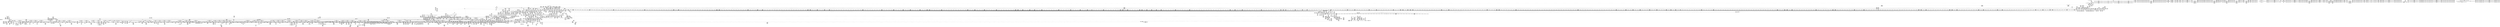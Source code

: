 digraph {
	CE0x5adcaf0 [shape=record,shape=Mrecord,label="{CE0x5adcaf0|i64*_getelementptr_inbounds_(_33_x_i64_,_33_x_i64_*___llvm_gcov_ctr356,_i64_0,_i64_0)|*Constant*|*SummSink*}"]
	CE0x3ed37b0 [shape=record,shape=Mrecord,label="{CE0x3ed37b0|i64*_getelementptr_inbounds_(_11_x_i64_,_11_x_i64_*___llvm_gcov_ctr127,_i64_0,_i64_10)|*Constant*|*SummSink*}"]
	CE0x3dec990 [shape=record,shape=Mrecord,label="{CE0x3dec990|16:_i16,_720:_i32,_1216:_i8*,_:_CRE_812,813_}"]
	CE0x3e9a490 [shape=record,shape=Mrecord,label="{CE0x3e9a490|_ret_i32_%retval.1,_!dbg_!27816|security/selinux/hooks.c,4185|*SummSource*}"]
	CE0x3e3af30 [shape=record,shape=Mrecord,label="{CE0x3e3af30|i64_14|*Constant*|*SummSource*}"]
	CE0x3d97180 [shape=record,shape=Mrecord,label="{CE0x3d97180|16:_i16,_720:_i32,_1216:_i8*,_:_CRE_358,359_}"]
	CE0x3e9f2f0 [shape=record,shape=Mrecord,label="{CE0x3e9f2f0|_call_void___llvm_gcov_indirect_counter_increment(i32*___llvm_gcov_global_state_pred358,_i64**_getelementptr_inbounds_(_4_x_i64*_,_4_x_i64*_*___llvm_gcda_edge_table357,_i64_0,_i64_2)),_!dbg_!27816|security/selinux/hooks.c,4185|*SummSink*}"]
	CE0x3e64630 [shape=record,shape=Mrecord,label="{CE0x3e64630|i8*_getelementptr_inbounds_(_25_x_i8_,_25_x_i8_*_.str3,_i32_0,_i32_0)|*Constant*|*SummSink*}"]
	CE0x3e31f60 [shape=record,shape=Mrecord,label="{CE0x3e31f60|selinux_socket_connect:tobool|security/selinux/hooks.c,4138|*SummSink*}"]
	CE0x3df1600 [shape=record,shape=Mrecord,label="{CE0x3df1600|16:_i16,_720:_i32,_1216:_i8*,_:_CRE_872,873_}"]
	CE0x3f2caf0 [shape=record,shape=Mrecord,label="{CE0x3f2caf0|i64*_getelementptr_inbounds_(_11_x_i64_,_11_x_i64_*___llvm_gcov_ctr132,_i64_0,_i64_1)|*Constant*|*SummSource*}"]
	CE0x3f30970 [shape=record,shape=Mrecord,label="{CE0x3f30970|rcu_lock_acquire:tmp1|*SummSink*}"]
	CE0x3d81e50 [shape=record,shape=Mrecord,label="{CE0x3d81e50|16:_i16,_720:_i32,_1216:_i8*,_:_CRE_808,809_}"]
	CE0x3e40b90 [shape=record,shape=Mrecord,label="{CE0x3e40b90|i64_11|*Constant*|*SummSource*}"]
	CE0x3ebad40 [shape=record,shape=Mrecord,label="{CE0x3ebad40|rcu_read_lock:if.end|*SummSource*}"]
	CE0x3e30430 [shape=record,shape=Mrecord,label="{CE0x3e30430|i64*_getelementptr_inbounds_(_6_x_i64_,_6_x_i64_*___llvm_gcov_ctr327,_i64_0,_i64_5)|*Constant*|*SummSource*}"]
	"CONST[source:0(mediator),value:0(static)][purpose:{object}][SrcIdx:2]"
	CE0x3e90360 [shape=record,shape=Mrecord,label="{CE0x3e90360|GLOBAL:__llvm_gcov_global_state_pred358|Global_var:__llvm_gcov_global_state_pred358|*SummSource*}"]
	CE0x3d6e700 [shape=record,shape=Mrecord,label="{CE0x3d6e700|selinux_socket_connect:if.then8}"]
	CE0x3de9270 [shape=record,shape=Mrecord,label="{CE0x3de9270|selinux_socket_connect:tmp11|security/selinux/hooks.c,4144|*SummSink*}"]
	CE0x3de9b90 [shape=record,shape=Mrecord,label="{CE0x3de9b90|i32_15|*Constant*|*SummSource*}"]
	CE0x3ded780 [shape=record,shape=Mrecord,label="{CE0x3ded780|16:_i16,_720:_i32,_1216:_i8*,_:_CRE_822,823_}"]
	CE0x3f8d830 [shape=record,shape=Mrecord,label="{CE0x3f8d830|__preempt_count_sub:do.end|*SummSink*}"]
	CE0x3d98df0 [shape=record,shape=Mrecord,label="{CE0x3d98df0|16:_i16,_720:_i32,_1216:_i8*,_:_CRE_181,182_}"]
	CE0x3e93230 [shape=record,shape=Mrecord,label="{CE0x3e93230|i64**_getelementptr_inbounds_(_4_x_i64*_,_4_x_i64*_*___llvm_gcda_edge_table357,_i64_0,_i64_1)|*Constant*}"]
	CE0x3d8f730 [shape=record,shape=Mrecord,label="{CE0x3d8f730|16:_i16,_720:_i32,_1216:_i8*,_:_CRE_589,590_}"]
	CE0x3eba9a0 [shape=record,shape=Mrecord,label="{CE0x3eba9a0|rcu_read_lock:if.then|*SummSink*}"]
	CE0x3de9310 [shape=record,shape=Mrecord,label="{CE0x3de9310|i64_4|*Constant*}"]
	CE0x3eb2640 [shape=record,shape=Mrecord,label="{CE0x3eb2640|sock_has_perm:cleanup|*SummSource*}"]
	CE0x3ea2da0 [shape=record,shape=Mrecord,label="{CE0x3ea2da0|sock_has_perm:tmp15|security/selinux/hooks.c,3974|*SummSink*}"]
	CE0x3ea0530 [shape=record,shape=Mrecord,label="{CE0x3ea0530|i64**_getelementptr_inbounds_(_4_x_i64*_,_4_x_i64*_*___llvm_gcda_edge_table357,_i64_0,_i64_2)|*Constant*|*SummSink*}"]
	CE0x3ebb7f0 [shape=record,shape=Mrecord,label="{CE0x3ebb7f0|rcu_read_lock:land.lhs.true}"]
	CE0x3ebf1e0 [shape=record,shape=Mrecord,label="{CE0x3ebf1e0|rcu_read_lock:bb|*SummSink*}"]
	CE0x3dddb40 [shape=record,shape=Mrecord,label="{CE0x3dddb40|_call_void_mcount()_#3|*SummSink*}"]
	CE0x3ed5b30 [shape=record,shape=Mrecord,label="{CE0x3ed5b30|rcu_read_unlock:tmp7|include/linux/rcupdate.h,933|*SummSource*}"]
	CE0x3dcaed0 [shape=record,shape=Mrecord,label="{CE0x3dcaed0|selinux_socket_connect:tmp14|security/selinux/hooks.c,4144}"]
	CE0x3d70940 [shape=record,shape=Mrecord,label="{CE0x3d70940|16:_i16,_720:_i32,_1216:_i8*,_:_CRE_699,700_}"]
	CE0x3d887b0 [shape=record,shape=Mrecord,label="{CE0x3d887b0|selinux_socket_connect:cleanup|*SummSink*}"]
	CE0x3f3cfb0 [shape=record,shape=Mrecord,label="{CE0x3f3cfb0|__rcu_read_lock:tmp3|*SummSource*}"]
	CE0x3f2f620 [shape=record,shape=Mrecord,label="{CE0x3f2f620|_call_void___preempt_count_add(i32_1)_#10,_!dbg_!27711|include/linux/rcupdate.h,239}"]
	CE0x3f32c70 [shape=record,shape=Mrecord,label="{CE0x3f32c70|rcu_read_unlock:tmp16|include/linux/rcupdate.h,933|*SummSink*}"]
	CE0x3eb8c40 [shape=record,shape=Mrecord,label="{CE0x3eb8c40|cred_sid:entry|*SummSource*}"]
	CE0x3dc4540 [shape=record,shape=Mrecord,label="{CE0x3dc4540|16:_i16,_720:_i32,_1216:_i8*,_:_CRE_1216,1224_|*MultipleSource*|*LoadInst*|security/selinux/hooks.c,4133|security/selinux/hooks.c,4134}"]
	CE0x3f449c0 [shape=record,shape=Mrecord,label="{CE0x3f449c0|rcu_lock_acquire:__here}"]
	CE0x3f942f0 [shape=record,shape=Mrecord,label="{CE0x3f942f0|__preempt_count_sub:bb}"]
	CE0x3f4b360 [shape=record,shape=Mrecord,label="{CE0x3f4b360|rcu_lock_release:tmp7}"]
	CE0x3e61870 [shape=record,shape=Mrecord,label="{CE0x3e61870|rcu_read_lock:tobool|include/linux/rcupdate.h,882|*SummSource*}"]
	CE0x3dc2b50 [shape=record,shape=Mrecord,label="{CE0x3dc2b50|16:_i16,_720:_i32,_1216:_i8*,_:_CRE_1156,1157_}"]
	CE0x3e8d150 [shape=record,shape=Mrecord,label="{CE0x3e8d150|task_sid:land.lhs.true|*SummSource*}"]
	CE0x3e4f460 [shape=record,shape=Mrecord,label="{CE0x3e4f460|__fswab16:entry|*SummSource*}"]
	CE0x3e231e0 [shape=record,shape=Mrecord,label="{CE0x3e231e0|__rcu_read_unlock:tmp6|include/linux/rcupdate.h,245|*SummSink*}"]
	CE0x3dc7f40 [shape=record,shape=Mrecord,label="{CE0x3dc7f40|8:_%struct.sock*,_16:_i16,_18:_i16,_:_SCME_48,49_}"]
	CE0x3e333d0 [shape=record,shape=Mrecord,label="{CE0x3e333d0|selinux_socket_connect:tmp5|security/selinux/hooks.c,4138|*SummSource*}"]
	CE0x3de9770 [shape=record,shape=Mrecord,label="{CE0x3de9770|selinux_socket_connect:conv|security/selinux/hooks.c,4144|*SummSource*}"]
	CE0x3df2d60 [shape=record,shape=Mrecord,label="{CE0x3df2d60|16:_i16,_720:_i32,_1216:_i8*,_:_CRE_920,936_|*MultipleSource*|*LoadInst*|security/selinux/hooks.c,4133|security/selinux/hooks.c,4134}"]
	CE0x3de3600 [shape=record,shape=Mrecord,label="{CE0x3de3600|16:_i16,_720:_i32,_1216:_i8*,_:_CRE_173,174_}"]
	CE0x3e5f170 [shape=record,shape=Mrecord,label="{CE0x3e5f170|task_sid:tmp8|security/selinux/hooks.c,208}"]
	CE0x3ebf110 [shape=record,shape=Mrecord,label="{CE0x3ebf110|rcu_read_lock:bb|*SummSource*}"]
	CE0x3dd43f0 [shape=record,shape=Mrecord,label="{CE0x3dd43f0|selinux_socket_connect:sclass34|security/selinux/hooks.c,4169|*SummSink*}"]
	CE0x3d981d0 [shape=record,shape=Mrecord,label="{CE0x3d981d0|__fswab16:tmp|*SummSource*}"]
	CE0x3e3ba30 [shape=record,shape=Mrecord,label="{CE0x3e3ba30|selinux_socket_connect:tmp40|security/selinux/hooks.c,4160|*SummSource*}"]
	CE0x3e86370 [shape=record,shape=Mrecord,label="{CE0x3e86370|task_sid:tmp}"]
	CE0x3f59be0 [shape=record,shape=Mrecord,label="{CE0x3f59be0|__preempt_count_add:tmp1}"]
	CE0x3dc3f70 [shape=record,shape=Mrecord,label="{CE0x3dc3f70|16:_i16,_720:_i32,_1216:_i8*,_:_CRE_1200,1208_|*MultipleSource*|*LoadInst*|security/selinux/hooks.c,4133|security/selinux/hooks.c,4134}"]
	CE0x3f44b70 [shape=record,shape=Mrecord,label="{CE0x3f44b70|i64_1|*Constant*}"]
	CE0x3dd6cf0 [shape=record,shape=Mrecord,label="{CE0x3dd6cf0|selinux_socket_connect:conv38|security/selinux/hooks.c,4169|*SummSink*}"]
	CE0x3e65550 [shape=record,shape=Mrecord,label="{CE0x3e65550|COLLAPSED:_GCMRE___llvm_gcov_ctr127_internal_global_11_x_i64_zeroinitializer:_elem_0:default:}"]
	CE0x3d9b810 [shape=record,shape=Mrecord,label="{CE0x3d9b810|16:_i16,_720:_i32,_1216:_i8*,_:_CRE_649,650_}"]
	CE0x3e8d210 [shape=record,shape=Mrecord,label="{CE0x3e8d210|task_sid:land.lhs.true|*SummSink*}"]
	CE0x3da0ea0 [shape=record,shape=Mrecord,label="{CE0x3da0ea0|__fswab16:tmp1}"]
	CE0x3e71e20 [shape=record,shape=Mrecord,label="{CE0x3e71e20|i64*_getelementptr_inbounds_(_13_x_i64_,_13_x_i64_*___llvm_gcov_ctr126,_i64_0,_i64_11)|*Constant*|*SummSource*}"]
	CE0x3e49c40 [shape=record,shape=Mrecord,label="{CE0x3e49c40|task_sid:tmp16|security/selinux/hooks.c,208}"]
	CE0x3f8ce60 [shape=record,shape=Mrecord,label="{CE0x3f8ce60|i64*_getelementptr_inbounds_(_4_x_i64_,_4_x_i64_*___llvm_gcov_ctr134,_i64_0,_i64_0)|*Constant*|*SummSource*}"]
	CE0x3e418d0 [shape=record,shape=Mrecord,label="{CE0x3e418d0|selinux_socket_connect:tmp29|security/selinux/hooks.c,4155|*SummSink*}"]
	CE0x3e36190 [shape=record,shape=Mrecord,label="{CE0x3e36190|selinux_socket_connect:tmp28|security/selinux/hooks.c,4154|*SummSource*}"]
	CE0x3d7adf0 [shape=record,shape=Mrecord,label="{CE0x3d7adf0|16:_i16,_720:_i32,_1216:_i8*,_:_CRE_567,568_}"]
	CE0x3df19c0 [shape=record,shape=Mrecord,label="{CE0x3df19c0|16:_i16,_720:_i32,_1216:_i8*,_:_CRE_875,876_}"]
	CE0x3f4fef0 [shape=record,shape=Mrecord,label="{CE0x3f4fef0|i64*_getelementptr_inbounds_(_4_x_i64_,_4_x_i64_*___llvm_gcov_ctr133,_i64_0,_i64_1)|*Constant*}"]
	CE0x3f536b0 [shape=record,shape=Mrecord,label="{CE0x3f536b0|__preempt_count_sub:tmp|*SummSink*}"]
	CE0x3de0f70 [shape=record,shape=Mrecord,label="{CE0x3de0f70|16:_i16,_720:_i32,_1216:_i8*,_:_CRE_179,180_}"]
	CE0x3f29790 [shape=record,shape=Mrecord,label="{CE0x3f29790|rcu_read_unlock:tmp13|include/linux/rcupdate.h,933|*SummSink*}"]
	CE0x3d65e80 [shape=record,shape=Mrecord,label="{CE0x3d65e80|selinux_socket_connect:return|*SummSink*}"]
	CE0x3d96e00 [shape=record,shape=Mrecord,label="{CE0x3d96e00|16:_i16,_720:_i32,_1216:_i8*,_:_CRE_355,356_}"]
	CE0x3e97cf0 [shape=record,shape=Mrecord,label="{CE0x3e97cf0|selinux_socket_connect:family|security/selinux/hooks.c,4175}"]
	CE0x3d6e9c0 [shape=record,shape=Mrecord,label="{CE0x3d6e9c0|selinux_socket_connect:if.else|*SummSink*}"]
	CE0x3f646b0 [shape=record,shape=Mrecord,label="{CE0x3f646b0|__preempt_count_add:do.end|*SummSink*}"]
	CE0x3e6a570 [shape=record,shape=Mrecord,label="{CE0x3e6a570|sock_has_perm:tmp1|*SummSource*}"]
	CE0x3d803a0 [shape=record,shape=Mrecord,label="{CE0x3d803a0|selinux_socket_connect:net|security/selinux/hooks.c, 4147}"]
	CE0x3e5b480 [shape=record,shape=Mrecord,label="{CE0x3e5b480|rcu_read_lock:do.end}"]
	CE0x3e7dd90 [shape=record,shape=Mrecord,label="{CE0x3e7dd90|task_sid:tmp22|security/selinux/hooks.c,208}"]
	CE0x3ddb4f0 [shape=record,shape=Mrecord,label="{CE0x3ddb4f0|selinux_socket_connect:tmp24|security/selinux/hooks.c,4153}"]
	CE0x3d7c6f0 [shape=record,shape=Mrecord,label="{CE0x3d7c6f0|16:_i16,_720:_i32,_1216:_i8*,_:_CRE_231,232_}"]
	CE0x3e5c590 [shape=record,shape=Mrecord,label="{CE0x3e5c590|__llvm_gcov_indirect_counter_increment:tmp|*SummSource*}"]
	CE0x3f57e20 [shape=record,shape=Mrecord,label="{CE0x3f57e20|GLOBAL:__preempt_count|Global_var:__preempt_count}"]
	CE0x3ed4e40 [shape=record,shape=Mrecord,label="{CE0x3ed4e40|_call_void_asm_sideeffect_,_memory_,_dirflag_,_fpsr_,_flags_()_#3,_!dbg_!27714,_!srcloc_!27715|include/linux/rcupdate.h,239|*SummSink*}"]
	CE0x3d8aed0 [shape=record,shape=Mrecord,label="{CE0x3d8aed0|selinux_socket_connect:if.end55|*SummSink*}"]
	CE0x3e95660 [shape=record,shape=Mrecord,label="{CE0x3e95660|selinux_socket_connect:tmp72|security/selinux/hooks.c,4181|*SummSource*}"]
	CE0x3e96c90 [shape=record,shape=Mrecord,label="{CE0x3e96c90|GLOBAL:selinux_netlbl_socket_connect|*Constant*|*SummSource*}"]
	CE0x3e4c950 [shape=record,shape=Mrecord,label="{CE0x3e4c950|cred_sid:tmp2|*SummSource*}"]
	CE0x3eb4e10 [shape=record,shape=Mrecord,label="{CE0x3eb4e10|_ret_i32_%call7,_!dbg_!27749|security/selinux/hooks.c,210|*SummSource*}"]
	CE0x3ec43b0 [shape=record,shape=Mrecord,label="{CE0x3ec43b0|rcu_read_lock:tobool1|include/linux/rcupdate.h,882|*SummSink*}"]
	CE0x3dd37f0 [shape=record,shape=Mrecord,label="{CE0x3dd37f0|i64*_getelementptr_inbounds_(_33_x_i64_,_33_x_i64_*___llvm_gcov_ctr356,_i64_0,_i64_20)|*Constant*|*SummSink*}"]
	CE0x3db4a30 [shape=record,shape=Mrecord,label="{CE0x3db4a30|selinux_socket_connect:net|security/selinux/hooks.c, 4147|*SummSink*}"]
	CE0x3d90910 [shape=record,shape=Mrecord,label="{CE0x3d90910|16:_i16,_720:_i32,_1216:_i8*,_:_CRE_261,262_}"]
	CE0x3e468c0 [shape=record,shape=Mrecord,label="{CE0x3e468c0|i64_16|*Constant*}"]
	CE0x3db2940 [shape=record,shape=Mrecord,label="{CE0x3db2940|16:_i16,_720:_i32,_1216:_i8*,_:_CRE_66,67_}"]
	CE0x3d76a70 [shape=record,shape=Mrecord,label="{CE0x3d76a70|32:_%struct.sock*,_:_CRE_4,6_|*MultipleSource*|security/selinux/hooks.c,4133|Function::selinux_socket_connect&Arg::sock::}"]
	CE0x3e9a0b0 [shape=record,shape=Mrecord,label="{CE0x3e9a0b0|selinux_socket_connect:tmp77|security/selinux/hooks.c,4185|*SummSink*}"]
	CE0x3e99440 [shape=record,shape=Mrecord,label="{CE0x3e99440|selinux_socket_connect:tmp76|security/selinux/hooks.c,4185|*SummSource*}"]
	CE0x3eb3210 [shape=record,shape=Mrecord,label="{CE0x3eb3210|i64*_null|*Constant*|*SummSink*}"]
	CE0x3e3f810 [shape=record,shape=Mrecord,label="{CE0x3e3f810|i64_22|*Constant*|*SummSource*}"]
	CE0x3e7db30 [shape=record,shape=Mrecord,label="{CE0x3e7db30|i8*_getelementptr_inbounds_(_41_x_i8_,_41_x_i8_*_.str44,_i32_0,_i32_0)|*Constant*}"]
	CE0x3f8c700 [shape=record,shape=Mrecord,label="{CE0x3f8c700|__preempt_count_add:tmp|*SummSink*}"]
	CE0x3dec7d0 [shape=record,shape=Mrecord,label="{CE0x3dec7d0|16:_i16,_720:_i32,_1216:_i8*,_:_CRE_810,811_}"]
	CE0x3d73f30 [shape=record,shape=Mrecord,label="{CE0x3d73f30|16:_i16,_720:_i32,_1216:_i8*,_:_CRE_607,608_}"]
	CE0x3e3c650 [shape=record,shape=Mrecord,label="{CE0x3e3c650|selinux_socket_connect:tmp42|security/selinux/hooks.c,4160|*SummSink*}"]
	CE0x3eb4410 [shape=record,shape=Mrecord,label="{CE0x3eb4410|i64*_getelementptr_inbounds_(_2_x_i64_,_2_x_i64_*___llvm_gcov_ctr98,_i64_0,_i64_0)|*Constant*|*SummSink*}"]
	CE0x3f3e680 [shape=record,shape=Mrecord,label="{CE0x3f3e680|i64*_getelementptr_inbounds_(_4_x_i64_,_4_x_i64_*___llvm_gcov_ctr128,_i64_0,_i64_0)|*Constant*|*SummSink*}"]
	CE0x3d56250 [shape=record,shape=Mrecord,label="{CE0x3d56250|selinux_socket_connect:if.then32|*SummSource*}"]
	CE0x3deb720 [shape=record,shape=Mrecord,label="{CE0x3deb720|i64*_getelementptr_inbounds_(_33_x_i64_,_33_x_i64_*___llvm_gcov_ctr356,_i64_0,_i64_12)|*Constant*|*SummSink*}"]
	CE0x3d95c30 [shape=record,shape=Mrecord,label="{CE0x3d95c30|16:_i16,_720:_i32,_1216:_i8*,_:_CRE_122,123_}"]
	CE0x3de0cf0 [shape=record,shape=Mrecord,label="{CE0x3de0cf0|16:_i16,_720:_i32,_1216:_i8*,_:_CRE_177,178_}"]
	CE0x3de9e10 [shape=record,shape=Mrecord,label="{CE0x3de9e10|selinux_socket_connect:cmp|security/selinux/hooks.c,4144}"]
	CE0x3e7b270 [shape=record,shape=Mrecord,label="{CE0x3e7b270|selinux_socket_connect:conv42|security/selinux/hooks.c,4174|*SummSource*}"]
	CE0x3e6b740 [shape=record,shape=Mrecord,label="{CE0x3e6b740|selinux_socket_connect:call30|security/selinux/hooks.c,4165|*SummSink*}"]
	CE0x3e832f0 [shape=record,shape=Mrecord,label="{CE0x3e832f0|selinux_socket_connect:u47|security/selinux/hooks.c,4175}"]
	CE0x3e836b0 [shape=record,shape=Mrecord,label="{CE0x3e836b0|selinux_socket_connect:err.1}"]
	CE0x3f5f2d0 [shape=record,shape=Mrecord,label="{CE0x3f5f2d0|_call_void_lock_release(%struct.lockdep_map*_%map,_i32_1,_i64_ptrtoint_(i8*_blockaddress(_rcu_lock_release,_%__here)_to_i64))_#10,_!dbg_!27716|include/linux/rcupdate.h,423|*SummSource*}"]
	CE0x3dd9010 [shape=record,shape=Mrecord,label="{CE0x3dd9010|i8_0|*Constant*|*SummSource*}"]
	CE0x3e90a70 [shape=record,shape=Mrecord,label="{CE0x3e90a70|selinux_socket_connect:tmp69|security/selinux/hooks.c,4179|*SummSource*}"]
	CE0x3e49e90 [shape=record,shape=Mrecord,label="{CE0x3e49e90|task_sid:tmp17|security/selinux/hooks.c,208}"]
	CE0x3d76b70 [shape=record,shape=Mrecord,label="{CE0x3d76b70|selinux_socket_connect:tmp7|security/selinux/hooks.c,4138|*SummSink*}"]
	CE0x3de9110 [shape=record,shape=Mrecord,label="{CE0x3de9110|selinux_socket_connect:tmp11|security/selinux/hooks.c,4144|*SummSource*}"]
	CE0x3d54b80 [shape=record,shape=Mrecord,label="{CE0x3d54b80|selinux_socket_connect:if.then23|*SummSource*}"]
	CE0x3e329c0 [shape=record,shape=Mrecord,label="{CE0x3e329c0|i64_0|*Constant*}"]
	CE0x3d989d0 [shape=record,shape=Mrecord,label="{CE0x3d989d0|sock_has_perm:sk_security|security/selinux/hooks.c,3964}"]
	CE0x3f39d50 [shape=record,shape=Mrecord,label="{CE0x3f39d50|_call_void_rcu_lock_release(%struct.lockdep_map*_rcu_lock_map)_#10,_!dbg_!27733|include/linux/rcupdate.h,935|*SummSource*}"]
	CE0x3d8f370 [shape=record,shape=Mrecord,label="{CE0x3d8f370|16:_i16,_720:_i32,_1216:_i8*,_:_CRE_586,587_}"]
	CE0x3df14c0 [shape=record,shape=Mrecord,label="{CE0x3df14c0|16:_i16,_720:_i32,_1216:_i8*,_:_CRE_871,872_}"]
	CE0x3f29660 [shape=record,shape=Mrecord,label="{CE0x3f29660|__preempt_count_sub:val|Function::__preempt_count_sub&Arg::val::|*SummSource*}"]
	CE0x3dc3210 [shape=record,shape=Mrecord,label="{CE0x3dc3210|selinux_socket_connect:tmp3|security/selinux/hooks.c,4134}"]
	CE0x3d7f350 [shape=record,shape=Mrecord,label="{CE0x3d7f350|16:_i16,_720:_i32,_1216:_i8*,_:_CRE_547,548_}"]
	CE0x3df40c0 [shape=record,shape=Mrecord,label="{CE0x3df40c0|16:_i16,_720:_i32,_1216:_i8*,_:_CRE_984,992_|*MultipleSource*|*LoadInst*|security/selinux/hooks.c,4133|security/selinux/hooks.c,4134}"]
	CE0x3f50e60 [shape=record,shape=Mrecord,label="{CE0x3f50e60|_call_void_mcount()_#3}"]
	CE0x3d752c0 [shape=record,shape=Mrecord,label="{CE0x3d752c0|i32_0|*Constant*|*SummSink*}"]
	CE0x3ea04c0 [shape=record,shape=Mrecord,label="{CE0x3ea04c0|i64**_getelementptr_inbounds_(_4_x_i64*_,_4_x_i64*_*___llvm_gcda_edge_table357,_i64_0,_i64_2)|*Constant*|*SummSource*}"]
	CE0x3dc4d00 [shape=record,shape=Mrecord,label="{CE0x3dc4d00|16:_i16,_720:_i32,_1216:_i8*,_:_CRE_1240,1248_|*MultipleSource*|*LoadInst*|security/selinux/hooks.c,4133|security/selinux/hooks.c,4134}"]
	CE0x3d994d0 [shape=record,shape=Mrecord,label="{CE0x3d994d0|16:_i16,_720:_i32,_1216:_i8*,_:_CRE_204,205_}"]
	CE0x3e55d70 [shape=record,shape=Mrecord,label="{CE0x3e55d70|selinux_socket_connect:tmp37|security/selinux/hooks.c,4157}"]
	CE0x3ed5ec0 [shape=record,shape=Mrecord,label="{CE0x3ed5ec0|_ret_void,_!dbg_!27719|./arch/x86/include/asm/preempt.h,73|*SummSink*}"]
	CE0x3e4f7d0 [shape=record,shape=Mrecord,label="{CE0x3e4f7d0|__fswab16:val|Function::__fswab16&Arg::val::|*SummSource*}"]
	CE0x3de7c40 [shape=record,shape=Mrecord,label="{CE0x3de7c40|__fswab16:tmp1|*SummSink*}"]
	CE0x3f9ffe0 [shape=record,shape=Mrecord,label="{CE0x3f9ffe0|__preempt_count_add:bb|*SummSource*}"]
	CE0x3e50b20 [shape=record,shape=Mrecord,label="{CE0x3e50b20|selinux_socket_connect:tmp38|security/selinux/hooks.c,4159}"]
	CE0x3d8fd70 [shape=record,shape=Mrecord,label="{CE0x3d8fd70|16:_i16,_720:_i32,_1216:_i8*,_:_CRE_594,595_}"]
	CE0x3d962c0 [shape=record,shape=Mrecord,label="{CE0x3d962c0|get_current:tmp4|./arch/x86/include/asm/current.h,14}"]
	CE0x3df0ac0 [shape=record,shape=Mrecord,label="{CE0x3df0ac0|16:_i16,_720:_i32,_1216:_i8*,_:_CRE_863,864_}"]
	CE0x3e5a6a0 [shape=record,shape=Mrecord,label="{CE0x3e5a6a0|selinux_socket_connect:sk_protocol|security/selinux/hooks.c,4165|*SummSink*}"]
	CE0x3e5d610 [shape=record,shape=Mrecord,label="{CE0x3e5d610|task_sid:real_cred|security/selinux/hooks.c,208|*SummSink*}"]
	CE0x3ddd6c0 [shape=record,shape=Mrecord,label="{CE0x3ddd6c0|_call_void_mcount()_#3|*SummSink*}"]
	CE0x3dea810 [shape=record,shape=Mrecord,label="{CE0x3dea810|selinux_socket_connect:tmp32|security/selinux/hooks.c,4155}"]
	CE0x3dc8dd0 [shape=record,shape=Mrecord,label="{CE0x3dc8dd0|i32_3|*Constant*}"]
	CE0x3e9d870 [shape=record,shape=Mrecord,label="{CE0x3e9d870|selinux_socket_connect:tmp74|security/selinux/hooks.c,4184|*SummSource*}"]
	CE0x3db7d50 [shape=record,shape=Mrecord,label="{CE0x3db7d50|32:_%struct.sock*,_:_CRE_32,40_|*MultipleSource*|security/selinux/hooks.c,4133|Function::selinux_socket_connect&Arg::sock::}"]
	CE0x3e9b5f0 [shape=record,shape=Mrecord,label="{CE0x3e9b5f0|get_current:bb}"]
	CE0x3dc6780 [shape=record,shape=Mrecord,label="{CE0x3dc6780|8:_%struct.sock*,_16:_i16,_18:_i16,_:_SCME_29,30_}"]
	CE0x3d78190 [shape=record,shape=Mrecord,label="{CE0x3d78190|16:_i16,_720:_i32,_1216:_i8*,_:_CRE_250,251_}"]
	CE0x3e7a430 [shape=record,shape=Mrecord,label="{CE0x3e7a430|selinux_socket_connect:net44|security/selinux/hooks.c,4174|*SummSource*}"]
	CE0x3e6b5e0 [shape=record,shape=Mrecord,label="{CE0x3e6b5e0|selinux_socket_connect:call30|security/selinux/hooks.c,4165|*SummSource*}"]
	CE0x3d9fd90 [shape=record,shape=Mrecord,label="{CE0x3d9fd90|16:_i16,_720:_i32,_1216:_i8*,_:_CRE_661,662_}"]
	CE0x3f47c90 [shape=record,shape=Mrecord,label="{CE0x3f47c90|i64*_getelementptr_inbounds_(_4_x_i64_,_4_x_i64_*___llvm_gcov_ctr129,_i64_0,_i64_3)|*Constant*}"]
	CE0x3df0d40 [shape=record,shape=Mrecord,label="{CE0x3df0d40|16:_i16,_720:_i32,_1216:_i8*,_:_CRE_865,866_}"]
	CE0x3f28fb0 [shape=record,shape=Mrecord,label="{CE0x3f28fb0|GLOBAL:__preempt_count_sub|*Constant*|*SummSource*}"]
	CE0x3e9eaf0 [shape=record,shape=Mrecord,label="{CE0x3e9eaf0|_call_void___llvm_gcov_indirect_counter_increment(i32*___llvm_gcov_global_state_pred358,_i64**_getelementptr_inbounds_(_4_x_i64*_,_4_x_i64*_*___llvm_gcda_edge_table357,_i64_0,_i64_2)),_!dbg_!27816|security/selinux/hooks.c,4185}"]
	CE0x3dd5780 [shape=record,shape=Mrecord,label="{CE0x3dd5780|selinux_socket_connect:conv35|security/selinux/hooks.c,4169|*SummSink*}"]
	CE0x3ddf050 [shape=record,shape=Mrecord,label="{CE0x3ddf050|sock_has_perm:tmp5|security/selinux/hooks.c,3966|*SummSource*}"]
	CE0x3ec1d10 [shape=record,shape=Mrecord,label="{CE0x3ec1d10|rcu_read_unlock:tmp13|include/linux/rcupdate.h,933|*SummSource*}"]
	CE0x3d9cef0 [shape=record,shape=Mrecord,label="{CE0x3d9cef0|16:_i16,_720:_i32,_1216:_i8*,_:_CRE_415,416_}"]
	CE0x3e461b0 [shape=record,shape=Mrecord,label="{CE0x3e461b0|selinux_socket_connect:addrlen|Function::selinux_socket_connect&Arg::addrlen::|*SummSink*}"]
	CE0x3f30890 [shape=record,shape=Mrecord,label="{CE0x3f30890|rcu_lock_acquire:tmp1}"]
	CE0x3de1610 [shape=record,shape=Mrecord,label="{CE0x3de1610|16:_i16,_720:_i32,_1216:_i8*,_:_CRE_96,97_}"]
	CE0x3f518e0 [shape=record,shape=Mrecord,label="{CE0x3f518e0|_call_void_mcount()_#3}"]
	CE0x3e7fce0 [shape=record,shape=Mrecord,label="{CE0x3e7fce0|selinux_socket_connect:tmp67|security/selinux/hooks.c,4179|*SummSource*}"]
	CE0x3f37fa0 [shape=record,shape=Mrecord,label="{CE0x3f37fa0|rcu_read_unlock:if.then|*SummSource*}"]
	CE0x3d87be0 [shape=record,shape=Mrecord,label="{CE0x3d87be0|16:_i16,_720:_i32,_1216:_i8*,_:_CRE_555,556_}"]
	CE0x3db4000 [shape=record,shape=Mrecord,label="{CE0x3db4000|16:_i16,_720:_i32,_1216:_i8*,_:_CRE_138,139_}"]
	CE0x3dc72c0 [shape=record,shape=Mrecord,label="{CE0x3dc72c0|8:_%struct.sock*,_16:_i16,_18:_i16,_:_SCME_38,39_}"]
	CE0x3e6ad00 [shape=record,shape=Mrecord,label="{CE0x3e6ad00|sock_has_perm:bb}"]
	CE0x3e8b810 [shape=record,shape=Mrecord,label="{CE0x3e8b810|_call_void_mcount()_#3}"]
	CE0x3d6d640 [shape=record,shape=Mrecord,label="{CE0x3d6d640|selinux_socket_connect:if.then12}"]
	CE0x582c5e0 [shape=record,shape=Mrecord,label="{CE0x582c5e0|16:_i16,_720:_i32,_1216:_i8*,_:_CRE_75,76_}"]
	CE0x3de62b0 [shape=record,shape=Mrecord,label="{CE0x3de62b0|task_sid:tobool1|security/selinux/hooks.c,208|*SummSource*}"]
	CE0x3dc4730 [shape=record,shape=Mrecord,label="{CE0x3dc4730|16:_i16,_720:_i32,_1216:_i8*,_:_CRE_1224,1228_|*MultipleSource*|*LoadInst*|security/selinux/hooks.c,4133|security/selinux/hooks.c,4134}"]
	CE0x3def1c0 [shape=record,shape=Mrecord,label="{CE0x3def1c0|16:_i16,_720:_i32,_1216:_i8*,_:_CRE_843,844_}"]
	CE0x3e669f0 [shape=record,shape=Mrecord,label="{CE0x3e669f0|task_sid:tmp14|security/selinux/hooks.c,208|*SummSource*}"]
	CE0x3ed28b0 [shape=record,shape=Mrecord,label="{CE0x3ed28b0|rcu_read_lock:tmp19|include/linux/rcupdate.h,882}"]
	CE0x3ddfdb0 [shape=record,shape=Mrecord,label="{CE0x3ddfdb0|16:_i16,_720:_i32,_1216:_i8*,_:_CRE_87,88_}"]
	CE0x3e3d590 [shape=record,shape=Mrecord,label="{CE0x3e3d590|selinux_socket_connect:tmp44|security/selinux/hooks.c,4161|*SummSource*}"]
	CE0x3f8bbf0 [shape=record,shape=Mrecord,label="{CE0x3f8bbf0|__preempt_count_sub:tmp3|*SummSink*}"]
	CE0x3e6d410 [shape=record,shape=Mrecord,label="{CE0x3e6d410|i64_19|*Constant*|*SummSource*}"]
	CE0x3e383b0 [shape=record,shape=Mrecord,label="{CE0x3e383b0|get_current:entry}"]
	CE0x3d64a70 [shape=record,shape=Mrecord,label="{CE0x3d64a70|i64*_getelementptr_inbounds_(_33_x_i64_,_33_x_i64_*___llvm_gcov_ctr356,_i64_0,_i64_0)|*Constant*}"]
	CE0x3f8d5b0 [shape=record,shape=Mrecord,label="{CE0x3f8d5b0|__rcu_read_unlock:tmp4|include/linux/rcupdate.h,244|*SummSink*}"]
	CE0x3e72f30 [shape=record,shape=Mrecord,label="{CE0x3e72f30|i64*_getelementptr_inbounds_(_13_x_i64_,_13_x_i64_*___llvm_gcov_ctr126,_i64_0,_i64_12)|*Constant*|*SummSource*}"]
	CE0x3d81810 [shape=record,shape=Mrecord,label="{CE0x3d81810|16:_i16,_720:_i32,_1216:_i8*,_:_CRE_715,716_}"]
	CE0x3eb2db0 [shape=record,shape=Mrecord,label="{CE0x3eb2db0|GLOBAL:__llvm_gcov_ctr327|Global_var:__llvm_gcov_ctr327|*SummSource*}"]
	CE0x3ed6d00 [shape=record,shape=Mrecord,label="{CE0x3ed6d00|rcu_read_unlock:tmp15|include/linux/rcupdate.h,933|*SummSink*}"]
	CE0x3d71720 [shape=record,shape=Mrecord,label="{CE0x3d71720|selinux_socket_connect:tmp1}"]
	CE0x3d69700 [shape=record,shape=Mrecord,label="{CE0x3d69700|selinux_socket_connect:if.then23}"]
	CE0x3dc4ef0 [shape=record,shape=Mrecord,label="{CE0x3dc4ef0|16:_i16,_720:_i32,_1216:_i8*,_:_CRE_1248,1256_|*MultipleSource*|*LoadInst*|security/selinux/hooks.c,4133|security/selinux/hooks.c,4134}"]
	CE0x3e868f0 [shape=record,shape=Mrecord,label="{CE0x3e868f0|cred_sid:tmp4|*LoadInst*|security/selinux/hooks.c,196|*SummSink*}"]
	CE0x3de5610 [shape=record,shape=Mrecord,label="{CE0x3de5610|_ret_i32_%call7,_!dbg_!27749|security/selinux/hooks.c,210}"]
	CE0x3dc0490 [shape=record,shape=Mrecord,label="{CE0x3dc0490|task_sid:tmp2}"]
	CE0x3e48550 [shape=record,shape=Mrecord,label="{CE0x3e48550|rcu_read_lock:tmp|*SummSource*}"]
	CE0x3f3b4d0 [shape=record,shape=Mrecord,label="{CE0x3f3b4d0|_call_void___rcu_read_unlock()_#10,_!dbg_!27734|include/linux/rcupdate.h,937|*SummSink*}"]
	CE0x3dd9850 [shape=record,shape=Mrecord,label="{CE0x3dd9850|8:_%struct.sock*,_16:_i16,_18:_i16,_:_SCME_8,16_|*MultipleSource*|security/selinux/hooks.c, 4147|security/selinux/hooks.c,4147|security/selinux/hooks.c,4147}"]
	CE0x3e2bf60 [shape=record,shape=Mrecord,label="{CE0x3e2bf60|i32_0|*Constant*}"]
	CE0x3ecfa40 [shape=record,shape=Mrecord,label="{CE0x3ecfa40|i32_883|*Constant*}"]
	CE0x3f5e0b0 [shape=record,shape=Mrecord,label="{CE0x3f5e0b0|%struct.lockdep_map*_null|*Constant*}"]
	CE0x3f43870 [shape=record,shape=Mrecord,label="{CE0x3f43870|i8*_undef|*Constant*}"]
	CE0x3f4de30 [shape=record,shape=Mrecord,label="{CE0x3f4de30|rcu_lock_release:bb|*SummSource*}"]
	CE0x3f67ca0 [shape=record,shape=Mrecord,label="{CE0x3f67ca0|__preempt_count_add:do.end}"]
	CE0x3ed4c70 [shape=record,shape=Mrecord,label="{CE0x3ed4c70|rcu_read_unlock:tmp7|include/linux/rcupdate.h,933}"]
	CE0x3f47aa0 [shape=record,shape=Mrecord,label="{CE0x3f47aa0|i64*_getelementptr_inbounds_(_4_x_i64_,_4_x_i64_*___llvm_gcov_ctr133,_i64_0,_i64_0)|*Constant*}"]
	CE0x3deb3d0 [shape=record,shape=Mrecord,label="{CE0x3deb3d0|selinux_socket_connect:tmp33|security/selinux/hooks.c,4156|*SummSource*}"]
	CE0x3e3df80 [shape=record,shape=Mrecord,label="{CE0x3e3df80|selinux_socket_connect:__sk_common45|security/selinux/hooks.c,4175|*SummSink*}"]
	CE0x3f38170 [shape=record,shape=Mrecord,label="{CE0x3f38170|rcu_read_unlock:land.lhs.true}"]
	CE0x3f3af90 [shape=record,shape=Mrecord,label="{CE0x3f3af90|_ret_void,_!dbg_!27717|include/linux/rcupdate.h,424}"]
	CE0x3f406a0 [shape=record,shape=Mrecord,label="{CE0x3f406a0|__preempt_count_sub:tmp7|./arch/x86/include/asm/preempt.h,78|*SummSink*}"]
	CE0x3e3f4e0 [shape=record,shape=Mrecord,label="{CE0x3e3f4e0|i64_21|*Constant*|*SummSink*}"]
	CE0x3ebe8a0 [shape=record,shape=Mrecord,label="{CE0x3ebe8a0|rcu_read_lock:tmp|*SummSink*}"]
	CE0x3d77940 [shape=record,shape=Mrecord,label="{CE0x3d77940|16:_i16,_720:_i32,_1216:_i8*,_:_CRE_377,378_}"]
	CE0x3f5f890 [shape=record,shape=Mrecord,label="{CE0x3f5f890|GLOBAL:lock_release|*Constant*|*SummSource*}"]
	CE0x3e5ccc0 [shape=record,shape=Mrecord,label="{CE0x3e5ccc0|i64_3|*Constant*|*SummSource*}"]
	CE0x3da9b30 [shape=record,shape=Mrecord,label="{CE0x3da9b30|i32_0|*Constant*}"]
	CE0x3db1260 [shape=record,shape=Mrecord,label="{CE0x3db1260|get_current:tmp3|*SummSource*}"]
	CE0x3e730a0 [shape=record,shape=Mrecord,label="{CE0x3e730a0|task_sid:tmp26|security/selinux/hooks.c,208|*SummSource*}"]
	CE0x3f33f60 [shape=record,shape=Mrecord,label="{CE0x3f33f60|__rcu_read_unlock:tmp5|include/linux/rcupdate.h,244|*SummSource*}"]
	CE0x3e35300 [shape=record,shape=Mrecord,label="{CE0x3e35300|selinux_socket_connect:tmp26|security/selinux/hooks.c,4153|*SummSource*}"]
	CE0x3e627e0 [shape=record,shape=Mrecord,label="{CE0x3e627e0|_call_void___rcu_read_lock()_#10,_!dbg_!27710|include/linux/rcupdate.h,879|*SummSink*}"]
	CE0x3e7cbb0 [shape=record,shape=Mrecord,label="{CE0x3e7cbb0|selinux_socket_connect:dport|security/selinux/hooks.c,4174|*SummSource*}"]
	CE0x3f517a0 [shape=record,shape=Mrecord,label="{CE0x3f517a0|__preempt_count_add:tmp3|*SummSink*}"]
	CE0x3eb9dd0 [shape=record,shape=Mrecord,label="{CE0x3eb9dd0|rcu_read_unlock:entry}"]
	CE0x3ece170 [shape=record,shape=Mrecord,label="{CE0x3ece170|rcu_read_lock:tmp15|include/linux/rcupdate.h,882|*SummSink*}"]
	CE0x3e621a0 [shape=record,shape=Mrecord,label="{CE0x3e621a0|cred_sid:tmp}"]
	CE0x3e8cba0 [shape=record,shape=Mrecord,label="{CE0x3e8cba0|task_sid:tmp12|security/selinux/hooks.c,208}"]
	CE0x3deab60 [shape=record,shape=Mrecord,label="{CE0x3deab60|selinux_socket_connect:tmp32|security/selinux/hooks.c,4155|*SummSink*}"]
	CE0x3f5d030 [shape=record,shape=Mrecord,label="{CE0x3f5d030|__rcu_read_unlock:tmp2|*SummSource*}"]
	CE0x3e5d3f0 [shape=record,shape=Mrecord,label="{CE0x3e5d3f0|i32_0|*Constant*}"]
	CE0x3e38720 [shape=record,shape=Mrecord,label="{CE0x3e38720|_ret_%struct.task_struct*_%tmp4,_!dbg_!27714|./arch/x86/include/asm/current.h,14|*SummSink*}"]
	CE0x3dc50e0 [shape=record,shape=Mrecord,label="{CE0x3dc50e0|16:_i16,_720:_i32,_1216:_i8*,_:_CRE_1256,1264_|*MultipleSource*|*LoadInst*|security/selinux/hooks.c,4133|security/selinux/hooks.c,4134}"]
	CE0x3f49c60 [shape=record,shape=Mrecord,label="{CE0x3f49c60|__rcu_read_lock:bb}"]
	CE0x3f3d410 [shape=record,shape=Mrecord,label="{CE0x3f3d410|__rcu_read_lock:tmp}"]
	CE0x3d80e10 [shape=record,shape=Mrecord,label="{CE0x3d80e10|16:_i16,_720:_i32,_1216:_i8*,_:_CRE_707,708_}"]
	CE0x3dde490 [shape=record,shape=Mrecord,label="{CE0x3dde490|16:_i16,_720:_i32,_1216:_i8*,_:_CRE_194,195_}"]
	CE0x3e76fd0 [shape=record,shape=Mrecord,label="{CE0x3e76fd0|avc_has_perm:tclass|Function::avc_has_perm&Arg::tclass::}"]
	CE0x3e45e90 [shape=record,shape=Mrecord,label="{CE0x3e45e90|selinux_socket_connect:addrlen|Function::selinux_socket_connect&Arg::addrlen::|*SummSource*}"]
	CE0x3d71e40 [shape=record,shape=Mrecord,label="{CE0x3d71e40|selinux_socket_connect:unreachable|*SummSink*}"]
	CE0x3de2e70 [shape=record,shape=Mrecord,label="{CE0x3de2e70|16:_i16,_720:_i32,_1216:_i8*,_:_CRE_392,393_}"]
	CE0x3dcfc80 [shape=record,shape=Mrecord,label="{CE0x3dcfc80|selinux_socket_connect:tmp20|security/selinux/hooks.c,4144}"]
	CE0x3ea0840 [shape=record,shape=Mrecord,label="{CE0x3ea0840|rcu_read_unlock:if.end|*SummSource*}"]
	CE0x3d8a990 [shape=record,shape=Mrecord,label="{CE0x3d8a990|selinux_socket_connect:tmp8|security/selinux/hooks.c,4138|*SummSink*}"]
	CE0x3f51af0 [shape=record,shape=Mrecord,label="{CE0x3f51af0|_call_void___preempt_count_sub(i32_1)_#10,_!dbg_!27715|include/linux/rcupdate.h,244|*SummSource*}"]
	CE0x3d83e90 [shape=record,shape=Mrecord,label="{CE0x3d83e90|selinux_socket_connect:tmp9|security/selinux/hooks.c,4139|*SummSink*}"]
	CE0x3d7b2f0 [shape=record,shape=Mrecord,label="{CE0x3d7b2f0|16:_i16,_720:_i32,_1216:_i8*,_:_CRE_571,572_}"]
	CE0x3deef40 [shape=record,shape=Mrecord,label="{CE0x3deef40|16:_i16,_720:_i32,_1216:_i8*,_:_CRE_841,842_}"]
	CE0x3ebfdf0 [shape=record,shape=Mrecord,label="{CE0x3ebfdf0|rcu_read_lock:call|include/linux/rcupdate.h,882}"]
	CE0x3e47920 [shape=record,shape=Mrecord,label="{CE0x3e47920|GLOBAL:__llvm_gcov_ctr132|Global_var:__llvm_gcov_ctr132|*SummSource*}"]
	CE0x3ed60a0 [shape=record,shape=Mrecord,label="{CE0x3ed60a0|_call_void_asm_sideeffect_,_memory_,_dirflag_,_fpsr_,_flags_()_#3,_!dbg_!27714,_!srcloc_!27715|include/linux/rcupdate.h,239}"]
	CE0x3ecfbc0 [shape=record,shape=Mrecord,label="{CE0x3ecfbc0|i32_883|*Constant*|*SummSource*}"]
	CE0x3d985d0 [shape=record,shape=Mrecord,label="{CE0x3d985d0|16:_i16,_720:_i32,_1216:_i8*,_:_CRE_126,127_}"]
	CE0x3d91bf0 [shape=record,shape=Mrecord,label="{CE0x3d91bf0|16:_i16,_720:_i32,_1216:_i8*,_:_CRE_353,354_}"]
	CE0x3e59470 [shape=record,shape=Mrecord,label="{CE0x3e59470|selinux_socket_connect:conv26|security/selinux/hooks.c,4162|*SummSource*}"]
	CE0x3e69cc0 [shape=record,shape=Mrecord,label="{CE0x3e69cc0|sock_has_perm:tmp7|security/selinux/hooks.c,3969|*SummSource*}"]
	CE0x3eb47a0 [shape=record,shape=Mrecord,label="{CE0x3eb47a0|sock_has_perm:tmp7|security/selinux/hooks.c,3969}"]
	CE0x3f4b070 [shape=record,shape=Mrecord,label="{CE0x3f4b070|rcu_lock_release:tmp6|*SummSource*}"]
	CE0x3d74670 [shape=record,shape=Mrecord,label="{CE0x3d74670|selinux_socket_connect:out|*SummSource*}"]
	CE0x3e8b370 [shape=record,shape=Mrecord,label="{CE0x3e8b370|task_sid:call|security/selinux/hooks.c,208|*SummSink*}"]
	CE0x3f38f70 [shape=record,shape=Mrecord,label="{CE0x3f38f70|COLLAPSED:_GCMRE___llvm_gcov_ctr132_internal_global_11_x_i64_zeroinitializer:_elem_0:default:}"]
	CE0x3dc86c0 [shape=record,shape=Mrecord,label="{CE0x3dc86c0|8:_%struct.sock*,_16:_i16,_18:_i16,_:_SCME_54,55_}"]
	CE0x3e384b0 [shape=record,shape=Mrecord,label="{CE0x3e384b0|get_current:entry|*SummSource*}"]
	CE0x3e654e0 [shape=record,shape=Mrecord,label="{CE0x3e654e0|rcu_read_lock:tmp}"]
	CE0x3e820c0 [shape=record,shape=Mrecord,label="{CE0x3e820c0|selinux_socket_connect:tmp58|security/selinux/hooks.c,4176|*SummSink*}"]
	CE0x3e59fc0 [shape=record,shape=Mrecord,label="{CE0x3e59fc0|selinux_socket_connect:snum.0|*SummSource*}"]
	CE0x3d74f40 [shape=record,shape=Mrecord,label="{CE0x3d74f40|16:_i16,_720:_i32,_1216:_i8*,_:_CRE_366,367_}"]
	CE0x3e9da00 [shape=record,shape=Mrecord,label="{CE0x3e9da00|i64*_getelementptr_inbounds_(_33_x_i64_,_33_x_i64_*___llvm_gcov_ctr356,_i64_0,_i64_31)|*Constant*|*SummSource*}"]
	CE0x3f61e90 [shape=record,shape=Mrecord,label="{CE0x3f61e90|rcu_lock_release:tmp}"]
	CE0x3dc8e40 [shape=record,shape=Mrecord,label="{CE0x3dc8e40|i32_3|*Constant*|*SummSource*}"]
	CE0x3e58f90 [shape=record,shape=Mrecord,label="{CE0x3e58f90|selinux_socket_connect:call25|security/selinux/hooks.c,4162|*SummSource*}"]
	CE0x3f60c10 [shape=record,shape=Mrecord,label="{CE0x3f60c10|COLLAPSED:_GCMRE___llvm_gcov_ctr134_internal_global_4_x_i64_zeroinitializer:_elem_0:default:}"]
	CE0x3eb8eb0 [shape=record,shape=Mrecord,label="{CE0x3eb8eb0|cred_sid:cred|Function::cred_sid&Arg::cred::}"]
	CE0x3ea6630 [shape=record,shape=Mrecord,label="{CE0x3ea6630|rcu_read_lock:do.end|*SummSource*}"]
	CE0x3e3d280 [shape=record,shape=Mrecord,label="{CE0x3e3d280|selinux_socket_connect:tmp43|security/selinux/hooks.c,4161|*SummSink*}"]
	CE0x3d6da60 [shape=record,shape=Mrecord,label="{CE0x3d6da60|selinux_socket_connect:if.then32|*SummSink*}"]
	CE0x3ddb940 [shape=record,shape=Mrecord,label="{CE0x3ddb940|sock_has_perm:sk|Function::sock_has_perm&Arg::sk::|*SummSink*}"]
	CE0x3e49700 [shape=record,shape=Mrecord,label="{CE0x3e49700|i64_2|*Constant*}"]
	CE0x3ecf470 [shape=record,shape=Mrecord,label="{CE0x3ecf470|i8*_getelementptr_inbounds_(_25_x_i8_,_25_x_i8_*_.str45,_i32_0,_i32_0)|*Constant*|*SummSink*}"]
	CE0x3ea6d10 [shape=record,shape=Mrecord,label="{CE0x3ea6d10|_call_void_rcu_read_lock()_#10,_!dbg_!27712|security/selinux/hooks.c,207|*SummSource*}"]
	CE0x3f9f510 [shape=record,shape=Mrecord,label="{CE0x3f9f510|i64*_getelementptr_inbounds_(_4_x_i64_,_4_x_i64_*___llvm_gcov_ctr135,_i64_0,_i64_1)|*Constant*}"]
	CE0x3e916c0 [shape=record,shape=Mrecord,label="{CE0x3e916c0|GLOBAL:__llvm_gcov_indirect_counter_increment|*Constant*|*SummSink*}"]
	CE0x3d98710 [shape=record,shape=Mrecord,label="{CE0x3d98710|16:_i16,_720:_i32,_1216:_i8*,_:_CRE_127,128_}"]
	CE0x3d99950 [shape=record,shape=Mrecord,label="{CE0x3d99950|sock_has_perm:sk_security|security/selinux/hooks.c,3964|*SummSink*}"]
	CE0x3db4140 [shape=record,shape=Mrecord,label="{CE0x3db4140|16:_i16,_720:_i32,_1216:_i8*,_:_CRE_139,140_}"]
	CE0x3e9a420 [shape=record,shape=Mrecord,label="{CE0x3e9a420|_ret_i32_%retval.1,_!dbg_!27816|security/selinux/hooks.c,4185}"]
	"CONST[source:0(mediator),value:0(static)][purpose:{object}][SrcIdx:3]"
	CE0x3e606d0 [shape=record,shape=Mrecord,label="{CE0x3e606d0|rcu_lock_acquire:entry}"]
	CE0x3db1300 [shape=record,shape=Mrecord,label="{CE0x3db1300|get_current:tmp3|*SummSink*}"]
	CE0x3f4b9d0 [shape=record,shape=Mrecord,label="{CE0x3f4b9d0|__rcu_read_unlock:do.body}"]
	CE0x3e21a10 [shape=record,shape=Mrecord,label="{CE0x3e21a10|i64*_getelementptr_inbounds_(_4_x_i64_,_4_x_i64_*___llvm_gcov_ctr135,_i64_0,_i64_2)|*Constant*|*SummSink*}"]
	CE0x3ecfc30 [shape=record,shape=Mrecord,label="{CE0x3ecfc30|i32_883|*Constant*|*SummSink*}"]
	CE0x3ea3f80 [shape=record,shape=Mrecord,label="{CE0x3ea3f80|sock_has_perm:type|security/selinux/hooks.c,3972|*SummSource*}"]
	CE0x3e97ea0 [shape=record,shape=Mrecord,label="{CE0x3e97ea0|selinux_socket_connect:family|security/selinux/hooks.c,4175|*SummSource*}"]
	CE0x3d89030 [shape=record,shape=Mrecord,label="{CE0x3d89030|selinux_socket_connect:if.end17|*SummSink*}"]
	CE0x3ddb3f0 [shape=record,shape=Mrecord,label="{CE0x3ddb3f0|i64_8|*Constant*|*SummSink*}"]
	CE0x3e63930 [shape=record,shape=Mrecord,label="{CE0x3e63930|i8*_getelementptr_inbounds_(_25_x_i8_,_25_x_i8_*_.str3,_i32_0,_i32_0)|*Constant*}"]
	CE0x3ded500 [shape=record,shape=Mrecord,label="{CE0x3ded500|16:_i16,_720:_i32,_1216:_i8*,_:_CRE_820,821_}"]
	CE0x3df0c00 [shape=record,shape=Mrecord,label="{CE0x3df0c00|16:_i16,_720:_i32,_1216:_i8*,_:_CRE_864,865_}"]
	CE0x3de99d0 [shape=record,shape=Mrecord,label="{CE0x3de99d0|i32_15|*Constant*}"]
	CE0x3e4c8e0 [shape=record,shape=Mrecord,label="{CE0x3e4c8e0|cred_sid:tmp2}"]
	CE0x3f3c8c0 [shape=record,shape=Mrecord,label="{CE0x3f3c8c0|__rcu_read_lock:do.end|*SummSink*}"]
	CE0x3e63270 [shape=record,shape=Mrecord,label="{CE0x3e63270|i8_1|*Constant*}"]
	CE0x3de7060 [shape=record,shape=Mrecord,label="{CE0x3de7060|16:_i16,_720:_i32,_1216:_i8*,_:_CRE_161,162_}"]
	CE0x3e7c0c0 [shape=record,shape=Mrecord,label="{CE0x3e7c0c0|selinux_socket_connect:tmp55|security/selinux/hooks.c,4174}"]
	CE0x3e43060 [shape=record,shape=Mrecord,label="{CE0x3e43060|selinux_socket_connect:tmp66|*SummSource*}"]
	CE0x3debea0 [shape=record,shape=Mrecord,label="{CE0x3debea0|selinux_socket_connect:tmp34|security/selinux/hooks.c,4156|*SummSink*}"]
	CE0x3f8cbe0 [shape=record,shape=Mrecord,label="{CE0x3f8cbe0|__preempt_count_add:tmp|*SummSource*}"]
	CE0x3df0200 [shape=record,shape=Mrecord,label="{CE0x3df0200|16:_i16,_720:_i32,_1216:_i8*,_:_CRE_856,857_}"]
	CE0x3de33d0 [shape=record,shape=Mrecord,label="{CE0x3de33d0|sock_has_perm:tmp4|security/selinux/hooks.c,3966|*SummSink*}"]
	CE0x3eb6270 [shape=record,shape=Mrecord,label="{CE0x3eb6270|i64*_getelementptr_inbounds_(_6_x_i64_,_6_x_i64_*___llvm_gcov_ctr327,_i64_0,_i64_4)|*Constant*|*SummSink*}"]
	CE0x3e60350 [shape=record,shape=Mrecord,label="{CE0x3e60350|task_sid:tmp9|security/selinux/hooks.c,208|*SummSource*}"]
	CE0x3de98a0 [shape=record,shape=Mrecord,label="{CE0x3de98a0|selinux_socket_connect:conv|security/selinux/hooks.c,4144|*SummSink*}"]
	CE0x3de26b0 [shape=record,shape=Mrecord,label="{CE0x3de26b0|__llvm_gcov_indirect_counter_increment:tmp|*SummSink*}"]
	CE0x3ed7160 [shape=record,shape=Mrecord,label="{CE0x3ed7160|void_(i32*,_i32,_i32*)*_asm_addl_$1,_%gs:$0_,_*m,ri,*m,_dirflag_,_fpsr_,_flags_}"]
	CE0x3dc92b0 [shape=record,shape=Mrecord,label="{CE0x3dc92b0|selinux_socket_connect:tmp23|security/selinux/hooks.c,4153|*SummSource*}"]
	CE0x3de4d20 [shape=record,shape=Mrecord,label="{CE0x3de4d20|GLOBAL:__rcu_read_lock|*Constant*|*SummSink*}"]
	CE0x3e8f6c0 [shape=record,shape=Mrecord,label="{CE0x3e8f6c0|selinux_socket_connect:err.0|*SummSink*}"]
	CE0x3deaa30 [shape=record,shape=Mrecord,label="{CE0x3deaa30|selinux_socket_connect:tmp32|security/selinux/hooks.c,4155|*SummSource*}"]
	CE0x3d76400 [shape=record,shape=Mrecord,label="{CE0x3d76400|16:_i16,_720:_i32,_1216:_i8*,_:_CRE_3,4_}"]
	CE0x3f4be90 [shape=record,shape=Mrecord,label="{CE0x3f4be90|__rcu_read_unlock:do.body|*SummSource*}"]
	CE0x3d79280 [shape=record,shape=Mrecord,label="{CE0x3d79280|selinux_socket_connect:if.then|*SummSink*}"]
	CE0x3e8f8c0 [shape=record,shape=Mrecord,label="{CE0x3e8f8c0|selinux_socket_connect:cleanup.dest.slot.0}"]
	CE0x3ebdff0 [shape=record,shape=Mrecord,label="{CE0x3ebdff0|rcu_read_unlock:tmp17|include/linux/rcupdate.h,933}"]
	CE0x3ed68b0 [shape=record,shape=Mrecord,label="{CE0x3ed68b0|_ret_void,_!dbg_!27719|./arch/x86/include/asm/preempt.h,73}"]
	CE0x3e69f40 [shape=record,shape=Mrecord,label="{CE0x3e69f40|sock_has_perm:tmp7|security/selinux/hooks.c,3969|*SummSink*}"]
	CE0x3dbd5f0 [shape=record,shape=Mrecord,label="{CE0x3dbd5f0|i64*_getelementptr_inbounds_(_13_x_i64_,_13_x_i64_*___llvm_gcov_ctr126,_i64_0,_i64_1)|*Constant*|*SummSink*}"]
	CE0x3de9380 [shape=record,shape=Mrecord,label="{CE0x3de9380|selinux_socket_connect:cmp|security/selinux/hooks.c,4144|*SummSource*}"]
	CE0x3d87820 [shape=record,shape=Mrecord,label="{CE0x3d87820|16:_i16,_720:_i32,_1216:_i8*,_:_CRE_552,553_}"]
	CE0x3d88a60 [shape=record,shape=Mrecord,label="{CE0x3d88a60|16:_i16,_720:_i32,_1216:_i8*,_:_CRE_246,247_}"]
	CE0x3f30ec0 [shape=record,shape=Mrecord,label="{CE0x3f30ec0|_call_void_lockdep_rcu_suspicious(i8*_getelementptr_inbounds_(_25_x_i8_,_25_x_i8_*_.str45,_i32_0,_i32_0),_i32_934,_i8*_getelementptr_inbounds_(_44_x_i8_,_44_x_i8_*_.str47,_i32_0,_i32_0))_#10,_!dbg_!27726|include/linux/rcupdate.h,933|*SummSource*}"]
	CE0x3f4f380 [shape=record,shape=Mrecord,label="{CE0x3f4f380|rcu_lock_acquire:__here|*SummSource*}"]
	CE0x3f67e10 [shape=record,shape=Mrecord,label="{CE0x3f67e10|__preempt_count_add:do.end|*SummSource*}"]
	CE0x3d9f130 [shape=record,shape=Mrecord,label="{CE0x3d9f130|16:_i16,_720:_i32,_1216:_i8*,_:_CRE_200,201_}"]
	CE0x3d95820 [shape=record,shape=Mrecord,label="{CE0x3d95820|sock_has_perm:call|security/selinux/hooks.c,3967|*SummSource*}"]
	CE0x3d86160 [shape=record,shape=Mrecord,label="{CE0x3d86160|16:_i16,_720:_i32,_1216:_i8*,_:_CRE_452,456_|*MultipleSource*|*LoadInst*|security/selinux/hooks.c,4133|security/selinux/hooks.c,4134}"]
	CE0x3ed51e0 [shape=record,shape=Mrecord,label="{CE0x3ed51e0|rcu_read_unlock:call|include/linux/rcupdate.h,933|*SummSink*}"]
	CE0x3f5f400 [shape=record,shape=Mrecord,label="{CE0x3f5f400|_call_void_lock_release(%struct.lockdep_map*_%map,_i32_1,_i64_ptrtoint_(i8*_blockaddress(_rcu_lock_release,_%__here)_to_i64))_#10,_!dbg_!27716|include/linux/rcupdate.h,423|*SummSink*}"]
	CE0x3e5a9c0 [shape=record,shape=Mrecord,label="{CE0x3e5a9c0|selinux_socket_connect:sk_protocol|security/selinux/hooks.c,4165|*SummSource*}"]
	CE0x3e80440 [shape=record,shape=Mrecord,label="{CE0x3e80440|selinux_socket_connect:tmp68|security/selinux/hooks.c,4179|*SummSource*}"]
	CE0x3da1ab0 [shape=record,shape=Mrecord,label="{CE0x3da1ab0|16:_i16,_720:_i32,_1216:_i8*,_:_CRE_512,520_|*MultipleSource*|*LoadInst*|security/selinux/hooks.c,4133|security/selinux/hooks.c,4134}"]
	CE0x3e34d70 [shape=record,shape=Mrecord,label="{CE0x3e34d70|avc_has_perm:entry|*SummSink*}"]
	CE0x3d96820 [shape=record,shape=Mrecord,label="{CE0x3d96820|COLLAPSED:_GCMRE_current_task_external_global_%struct.task_struct*:_elem_0:default:}"]
	CE0x3dd32a0 [shape=record,shape=Mrecord,label="{CE0x3dd32a0|i64*_getelementptr_inbounds_(_33_x_i64_,_33_x_i64_*___llvm_gcov_ctr356,_i64_0,_i64_20)|*Constant*}"]
	CE0x3e48b70 [shape=record,shape=Mrecord,label="{CE0x3e48b70|task_sid:tmp7|security/selinux/hooks.c,208}"]
	CE0x3ecf890 [shape=record,shape=Mrecord,label="{CE0x3ecf890|GLOBAL:lockdep_rcu_suspicious|*Constant*}"]
	CE0x3e8b210 [shape=record,shape=Mrecord,label="{CE0x3e8b210|task_sid:call|security/selinux/hooks.c,208|*SummSource*}"]
	CE0x3d71c50 [shape=record,shape=Mrecord,label="{CE0x3d71c50|16:_i16,_720:_i32,_1216:_i8*,_:_CRE_27,28_}"]
	CE0x3e9ab10 [shape=record,shape=Mrecord,label="{CE0x3e9ab10|_call_void___llvm_gcov_indirect_counter_increment(i32*___llvm_gcov_global_state_pred358,_i64**_getelementptr_inbounds_(_4_x_i64*_,_4_x_i64*_*___llvm_gcda_edge_table357,_i64_0,_i64_0))}"]
	CE0x3e865d0 [shape=record,shape=Mrecord,label="{CE0x3e865d0|COLLAPSED:_CMRE:_elem_0::|security/selinux/hooks.c,196}"]
	CE0x3de5790 [shape=record,shape=Mrecord,label="{CE0x3de5790|16:_i16,_720:_i32,_1216:_i8*,_:_CRE_90,91_}"]
	CE0x3f62290 [shape=record,shape=Mrecord,label="{CE0x3f62290|rcu_lock_release:bb}"]
	CE0x3e590c0 [shape=record,shape=Mrecord,label="{CE0x3e590c0|selinux_socket_connect:call25|security/selinux/hooks.c,4162|*SummSink*}"]
	CE0x3dc3b90 [shape=record,shape=Mrecord,label="{CE0x3dc3b90|16:_i16,_720:_i32,_1216:_i8*,_:_CRE_1192,1196_|*MultipleSource*|*LoadInst*|security/selinux/hooks.c,4133|security/selinux/hooks.c,4134}"]
	CE0x3f40360 [shape=record,shape=Mrecord,label="{CE0x3f40360|__preempt_count_sub:tmp7|./arch/x86/include/asm/preempt.h,78}"]
	CE0x3e6aa00 [shape=record,shape=Mrecord,label="{CE0x3e6aa00|__fswab16:shr|include/uapi/linux/swab.h,53|*SummSink*}"]
	CE0x3dc8a80 [shape=record,shape=Mrecord,label="{CE0x3dc8a80|i32_8|*Constant*|*SummSink*}"]
	CE0x3ebe360 [shape=record,shape=Mrecord,label="{CE0x3ebe360|rcu_read_unlock:tmp18|include/linux/rcupdate.h,933}"]
	CE0x3d74e00 [shape=record,shape=Mrecord,label="{CE0x3d74e00|16:_i16,_720:_i32,_1216:_i8*,_:_CRE_365,366_}"]
	CE0x3f39ce0 [shape=record,shape=Mrecord,label="{CE0x3f39ce0|_call_void_rcu_lock_release(%struct.lockdep_map*_rcu_lock_map)_#10,_!dbg_!27733|include/linux/rcupdate.h,935}"]
	CE0x3f364c0 [shape=record,shape=Mrecord,label="{CE0x3f364c0|rcu_read_unlock:tmp20|include/linux/rcupdate.h,933|*SummSource*}"]
	CE0x3dde990 [shape=record,shape=Mrecord,label="{CE0x3dde990|task_sid:entry|*SummSource*}"]
	CE0x3f27150 [shape=record,shape=Mrecord,label="{CE0x3f27150|__preempt_count_add:entry|*SummSource*}"]
	CE0x3db4aa0 [shape=record,shape=Mrecord,label="{CE0x3db4aa0|selinux_socket_connect:sid|security/selinux/hooks.c, 4151}"]
	CE0x3e4fe50 [shape=record,shape=Mrecord,label="{CE0x3e4fe50|selinux_socket_connect:conv19|security/selinux/hooks.c,4157}"]
	CE0x3e4c9c0 [shape=record,shape=Mrecord,label="{CE0x3e4c9c0|cred_sid:tmp2|*SummSink*}"]
	CE0x3f60d20 [shape=record,shape=Mrecord,label="{CE0x3f60d20|__rcu_read_lock:do.body|*SummSource*}"]
	CE0x3dccf10 [shape=record,shape=Mrecord,label="{CE0x3dccf10|selinux_socket_connect:conv5|security/selinux/hooks.c,4145|*SummSink*}"]
	CE0x3e31390 [shape=record,shape=Mrecord,label="{CE0x3e31390|sock_has_perm:tmp20|security/selinux/hooks.c,3977}"]
	CE0x3e57f50 [shape=record,shape=Mrecord,label="{CE0x3e57f50|selinux_socket_connect:sin6_port|security/selinux/hooks.c,4162|*SummSource*}"]
	CE0x3f67b70 [shape=record,shape=Mrecord,label="{CE0x3f67b70|__preempt_count_add:do.body|*SummSink*}"]
	CE0x3f50830 [shape=record,shape=Mrecord,label="{CE0x3f50830|_call_void_asm_addl_$1,_%gs:$0_,_*m,ri,*m,_dirflag_,_fpsr_,_flags_(i32*___preempt_count,_i32_%sub,_i32*___preempt_count)_#3,_!dbg_!27717,_!srcloc_!27718|./arch/x86/include/asm/preempt.h,77}"]
	CE0x3d787d0 [shape=record,shape=Mrecord,label="{CE0x3d787d0|16:_i16,_720:_i32,_1216:_i8*,_:_CRE_255,256_}"]
	CE0x3e4b440 [shape=record,shape=Mrecord,label="{CE0x3e4b440|task_sid:tmp16|security/selinux/hooks.c,208|*SummSink*}"]
	CE0x3e6a1f0 [shape=record,shape=Mrecord,label="{CE0x3e6a1f0|i64*_null|*Constant*}"]
	CE0x3e59c20 [shape=record,shape=Mrecord,label="{CE0x3e59c20|selinux_socket_connect:conv27|security/selinux/hooks.c,4162|*SummSink*}"]
	CE0x3f8c270 [shape=record,shape=Mrecord,label="{CE0x3f8c270|__preempt_count_add:tmp4|./arch/x86/include/asm/preempt.h,72|*SummSink*}"]
	CE0x3e71f90 [shape=record,shape=Mrecord,label="{CE0x3e71f90|task_sid:tmp24|security/selinux/hooks.c,208|*SummSource*}"]
	CE0x3ec2960 [shape=record,shape=Mrecord,label="{CE0x3ec2960|_ret_void,_!dbg_!27720|./arch/x86/include/asm/preempt.h,78|*SummSource*}"]
	CE0x3f5d540 [shape=record,shape=Mrecord,label="{CE0x3f5d540|i64*_getelementptr_inbounds_(_4_x_i64_,_4_x_i64_*___llvm_gcov_ctr134,_i64_0,_i64_3)|*Constant*|*SummSink*}"]
	CE0x3db6ea0 [shape=record,shape=Mrecord,label="{CE0x3db6ea0|16:_i16,_720:_i32,_1216:_i8*,_:_CRE_776,784_|*MultipleSource*|*LoadInst*|security/selinux/hooks.c,4133|security/selinux/hooks.c,4134}"]
	CE0x3e3c520 [shape=record,shape=Mrecord,label="{CE0x3e3c520|selinux_socket_connect:tmp42|security/selinux/hooks.c,4160|*SummSource*}"]
	CE0x3e69260 [shape=record,shape=Mrecord,label="{CE0x3e69260|sock_has_perm:tmp17|security/selinux/hooks.c,3976}"]
	CE0x3d99c60 [shape=record,shape=Mrecord,label="{CE0x3d99c60|16:_i16,_720:_i32,_1216:_i8*,_:_CRE_118,119_}"]
	CE0x3df3900 [shape=record,shape=Mrecord,label="{CE0x3df3900|16:_i16,_720:_i32,_1216:_i8*,_:_CRE_968,970_|*MultipleSource*|*LoadInst*|security/selinux/hooks.c,4133|security/selinux/hooks.c,4134}"]
	CE0x3e4d800 [shape=record,shape=Mrecord,label="{CE0x3e4d800|GLOBAL:rcu_read_lock|*Constant*}"]
	CE0x3ebe0d0 [shape=record,shape=Mrecord,label="{CE0x3ebe0d0|rcu_read_unlock:tmp17|include/linux/rcupdate.h,933|*SummSink*}"]
	CE0x3d6d850 [shape=record,shape=Mrecord,label="{CE0x3d6d850|selinux_socket_connect:if.end24|*SummSink*}"]
	CE0x3e49450 [shape=record,shape=Mrecord,label="{CE0x3e49450|task_sid:tmp1|*SummSink*}"]
	CE0x3e416a0 [shape=record,shape=Mrecord,label="{CE0x3e416a0|selinux_socket_connect:tmp29|security/selinux/hooks.c,4155}"]
	CE0x3e8fe00 [shape=record,shape=Mrecord,label="{CE0x3e8fe00|selinux_socket_connect:cleanup.dest.slot.0|*SummSink*}"]
	CE0x3e36650 [shape=record,shape=Mrecord,label="{CE0x3e36650|selinux_socket_connect:sclass|security/selinux/hooks.c,4144|*SummSink*}"]
	CE0x582c650 [shape=record,shape=Mrecord,label="{CE0x582c650|16:_i16,_720:_i32,_1216:_i8*,_:_CRE_62,63_}"]
	CE0x3dce1e0 [shape=record,shape=Mrecord,label="{CE0x3dce1e0|selinux_socket_connect:tmp17|security/selinux/hooks.c,4144|*SummSink*}"]
	CE0x3eb9140 [shape=record,shape=Mrecord,label="{CE0x3eb9140|cred_sid:cred|Function::cred_sid&Arg::cred::|*SummSink*}"]
	CE0x3d8bd90 [shape=record,shape=Mrecord,label="{CE0x3d8bd90|16:_i16,_720:_i32,_1216:_i8*,_:_CRE_679,680_}"]
	CE0x3ed2920 [shape=record,shape=Mrecord,label="{CE0x3ed2920|rcu_read_lock:tmp19|include/linux/rcupdate.h,882|*SummSource*}"]
	CE0x3f48030 [shape=record,shape=Mrecord,label="{CE0x3f48030|rcu_lock_release:__here|*SummSink*}"]
	CE0x3e3f2b0 [shape=record,shape=Mrecord,label="{CE0x3e3f2b0|i64_21|*Constant*}"]
	CE0x3d7b7f0 [shape=record,shape=Mrecord,label="{CE0x3d7b7f0|16:_i16,_720:_i32,_1216:_i8*,_:_CRE_575,576_}"]
	CE0x3d72120 [shape=record,shape=Mrecord,label="{CE0x3d72120|16:_i16,_720:_i32,_1216:_i8*,_:_CRE_396,397_}"]
	CE0x3e5d6a0 [shape=record,shape=Mrecord,label="{CE0x3e5d6a0|rcu_lock_acquire:entry|*SummSink*}"]
	CE0x3db1e90 [shape=record,shape=Mrecord,label="{CE0x3db1e90|16:_i16,_720:_i32,_1216:_i8*,_:_CRE_134,135_}"]
	CE0x3ea6c20 [shape=record,shape=Mrecord,label="{CE0x3ea6c20|task_sid:bb}"]
	CE0x3de2360 [shape=record,shape=Mrecord,label="{CE0x3de2360|16:_i16,_720:_i32,_1216:_i8*,_:_CRE_166,167_}"]
	CE0x3dbac20 [shape=record,shape=Mrecord,label="{CE0x3dbac20|__llvm_gcov_indirect_counter_increment:tmp2|*SummSink*}"]
	CE0x3e7e710 [shape=record,shape=Mrecord,label="{CE0x3e7e710|i64*_getelementptr_inbounds_(_13_x_i64_,_13_x_i64_*___llvm_gcov_ctr126,_i64_0,_i64_10)|*Constant*|*SummSource*}"]
	CE0x3e57140 [shape=record,shape=Mrecord,label="{CE0x3e57140|selinux_socket_connect:tmp46|security/selinux/hooks.c,4162}"]
	CE0x3e6b2e0 [shape=record,shape=Mrecord,label="{CE0x3e6b2e0|selinux_socket_connect:conv29|security/selinux/hooks.c,4165|*SummSink*}"]
	CE0x3ec0270 [shape=record,shape=Mrecord,label="{CE0x3ec0270|rcu_lock_acquire:indirectgoto|*SummSink*}"]
	CE0x3ea2190 [shape=record,shape=Mrecord,label="{CE0x3ea2190|sock_has_perm:u2|security/selinux/hooks.c,3974}"]
	CE0x3eba010 [shape=record,shape=Mrecord,label="{CE0x3eba010|GLOBAL:rcu_read_unlock|*Constant*|*SummSink*}"]
	CE0x3dbf120 [shape=record,shape=Mrecord,label="{CE0x3dbf120|rcu_read_unlock:tobool1|include/linux/rcupdate.h,933|*SummSource*}"]
	CE0x3eb9210 [shape=record,shape=Mrecord,label="{CE0x3eb9210|_ret_i32_%tmp6,_!dbg_!27716|security/selinux/hooks.c,197}"]
	CE0x3e3f880 [shape=record,shape=Mrecord,label="{CE0x3e3f880|i64_22|*Constant*|*SummSink*}"]
	CE0x3e86b40 [shape=record,shape=Mrecord,label="{CE0x3e86b40|task_sid:tmp12|security/selinux/hooks.c,208|*SummSink*}"]
	CE0x3e92ec0 [shape=record,shape=Mrecord,label="{CE0x3e92ec0|__llvm_gcov_indirect_counter_increment:predecessor|Function::__llvm_gcov_indirect_counter_increment&Arg::predecessor::|*SummSink*}"]
	CE0x3d82de0 [shape=record,shape=Mrecord,label="{CE0x3d82de0|rcu_read_lock:tmp11|include/linux/rcupdate.h,882}"]
	CE0x3f37ea0 [shape=record,shape=Mrecord,label="{CE0x3f37ea0|rcu_read_unlock:if.then}"]
	CE0x3dd1590 [shape=record,shape=Mrecord,label="{CE0x3dd1590|selinux_socket_connect:bf.load|security/selinux/hooks.c,4165}"]
	CE0x3dc7cc0 [shape=record,shape=Mrecord,label="{CE0x3dc7cc0|8:_%struct.sock*,_16:_i16,_18:_i16,_:_SCME_46,47_}"]
	CE0x3eb31a0 [shape=record,shape=Mrecord,label="{CE0x3eb31a0|i64*_null|*Constant*|*SummSource*}"]
	CE0x3de6ad0 [shape=record,shape=Mrecord,label="{CE0x3de6ad0|i64*_getelementptr_inbounds_(_6_x_i64_,_6_x_i64_*___llvm_gcov_ctr327,_i64_0,_i64_0)|*Constant*|*SummSink*}"]
	CE0x3db9230 [shape=record,shape=Mrecord,label="{CE0x3db9230|rcu_read_lock:entry}"]
	CE0x3ec44d0 [shape=record,shape=Mrecord,label="{CE0x3ec44d0|i64_4|*Constant*}"]
	CE0x3ddae90 [shape=record,shape=Mrecord,label="{CE0x3ddae90|i32_2|*Constant*|*SummSink*}"]
	CE0x3d70080 [shape=record,shape=Mrecord,label="{CE0x3d70080|16:_i16,_720:_i32,_1216:_i8*,_:_CRE_692,693_}"]
	CE0x3d8ae30 [shape=record,shape=Mrecord,label="{CE0x3d8ae30|16:_i16,_720:_i32,_1216:_i8*,_:_CRE_156,157_}"]
	CE0x3e66fe0 [shape=record,shape=Mrecord,label="{CE0x3e66fe0|i64*_getelementptr_inbounds_(_13_x_i64_,_13_x_i64_*___llvm_gcov_ctr126,_i64_0,_i64_0)|*Constant*}"]
	CE0x3e355e0 [shape=record,shape=Mrecord,label="{CE0x3e355e0|selinux_socket_connect:address|Function::selinux_socket_connect&Arg::address::|*SummSource*}"]
	CE0x3df0840 [shape=record,shape=Mrecord,label="{CE0x3df0840|16:_i16,_720:_i32,_1216:_i8*,_:_CRE_861,862_}"]
	CE0x3d97040 [shape=record,shape=Mrecord,label="{CE0x3d97040|16:_i16,_720:_i32,_1216:_i8*,_:_CRE_357,358_}"]
	CE0x3dc6460 [shape=record,shape=Mrecord,label="{CE0x3dc6460|8:_%struct.sock*,_16:_i16,_18:_i16,_:_SCME_26,27_}"]
	CE0x3eb9970 [shape=record,shape=Mrecord,label="{CE0x3eb9970|_call_void_rcu_read_unlock()_#10,_!dbg_!27748|security/selinux/hooks.c,209}"]
	CE0x3deddc0 [shape=record,shape=Mrecord,label="{CE0x3deddc0|16:_i16,_720:_i32,_1216:_i8*,_:_CRE_827,828_}"]
	CE0x3e3a960 [shape=record,shape=Mrecord,label="{CE0x3e3a960|i64_15|*Constant*}"]
	CE0x3eb4550 [shape=record,shape=Mrecord,label="{CE0x3eb4550|i64_2|*Constant*}"]
	CE0x3e68b60 [shape=record,shape=Mrecord,label="{CE0x3e68b60|sock_has_perm:tmp16|security/selinux/hooks.c,3976|*SummSource*}"]
	CE0x3f680e0 [shape=record,shape=Mrecord,label="{CE0x3f680e0|i64*_getelementptr_inbounds_(_4_x_i64_,_4_x_i64_*___llvm_gcov_ctr135,_i64_0,_i64_3)|*Constant*|*SummSource*}"]
	CE0x3e6a5e0 [shape=record,shape=Mrecord,label="{CE0x3e6a5e0|sock_has_perm:tmp1|*SummSink*}"]
	CE0x3dd28e0 [shape=record,shape=Mrecord,label="{CE0x3dd28e0|selinux_socket_connect:tmp51|security/selinux/hooks.c,4166}"]
	CE0x3d8d630 [shape=record,shape=Mrecord,label="{CE0x3d8d630|16:_i16,_720:_i32,_1216:_i8*,_:_CRE_159,160_}"]
	CE0x3de2970 [shape=record,shape=Mrecord,label="{CE0x3de2970|16:_i16,_720:_i32,_1216:_i8*,_:_CRE_388,389_}"]
	CE0x3ddf660 [shape=record,shape=Mrecord,label="{CE0x3ddf660|16:_i16,_720:_i32,_1216:_i8*,_:_CRE_184,188_|*MultipleSource*|*LoadInst*|security/selinux/hooks.c,4133|security/selinux/hooks.c,4134}"]
	CE0x3df00c0 [shape=record,shape=Mrecord,label="{CE0x3df00c0|16:_i16,_720:_i32,_1216:_i8*,_:_CRE_855,856_}"]
	CE0x3e66920 [shape=record,shape=Mrecord,label="{CE0x3e66920|task_sid:tmp15|security/selinux/hooks.c,208}"]
	CE0x3f37bd0 [shape=record,shape=Mrecord,label="{CE0x3f37bd0|rcu_read_unlock:do.end|*SummSource*}"]
	CE0x3e3a140 [shape=record,shape=Mrecord,label="{CE0x3e3a140|i32_24|*Constant*|*SummSink*}"]
	CE0x3d7b1b0 [shape=record,shape=Mrecord,label="{CE0x3d7b1b0|16:_i16,_720:_i32,_1216:_i8*,_:_CRE_570,571_}"]
	CE0x3f2c1d0 [shape=record,shape=Mrecord,label="{CE0x3f2c1d0|GLOBAL:rcu_read_unlock.__warned|Global_var:rcu_read_unlock.__warned|*SummSink*}"]
	CE0x3e79520 [shape=record,shape=Mrecord,label="{CE0x3e79520|selinux_socket_connect:u|security/selinux/hooks.c,4173|*SummSink*}"]
	CE0x3dc9d90 [shape=record,shape=Mrecord,label="{CE0x3dc9d90|i64_5|*Constant*|*SummSink*}"]
	CE0x3f3dff0 [shape=record,shape=Mrecord,label="{CE0x3f3dff0|rcu_lock_acquire:tmp5|include/linux/rcupdate.h,418|*SummSource*}"]
	CE0x3e85830 [shape=record,shape=Mrecord,label="{CE0x3e85830|task_sid:tmp3|*SummSink*}"]
	CE0x3dbeb60 [shape=record,shape=Mrecord,label="{CE0x3dbeb60|task_sid:tmp7|security/selinux/hooks.c,208|*SummSource*}"]
	CE0x3ddfe70 [shape=record,shape=Mrecord,label="{CE0x3ddfe70|16:_i16,_720:_i32,_1216:_i8*,_:_CRE_88,89_}"]
	CE0x3e9bbe0 [shape=record,shape=Mrecord,label="{CE0x3e9bbe0|i64**_getelementptr_inbounds_(_4_x_i64*_,_4_x_i64*_*___llvm_gcda_edge_table357,_i64_0,_i64_0)|*Constant*|*SummSource*}"]
	CE0x3db39c0 [shape=record,shape=Mrecord,label="{CE0x3db39c0|16:_i16,_720:_i32,_1216:_i8*,_:_CRE_78,79_}"]
	CE0x3dbe440 [shape=record,shape=Mrecord,label="{CE0x3dbe440|i32_77|*Constant*|*SummSource*}"]
	CE0x3dd6670 [shape=record,shape=Mrecord,label="{CE0x3dd6670|i64_8388608|*Constant*|*SummSink*}"]
	CE0x3e95900 [shape=record,shape=Mrecord,label="{CE0x3e95900|i64*_getelementptr_inbounds_(_33_x_i64_,_33_x_i64_*___llvm_gcov_ctr356,_i64_0,_i64_30)|*Constant*|*SummSource*}"]
	CE0x3f5ed80 [shape=record,shape=Mrecord,label="{CE0x3f5ed80|rcu_lock_release:tmp5|include/linux/rcupdate.h,423|*SummSource*}"]
	CE0x3f58c10 [shape=record,shape=Mrecord,label="{CE0x3f58c10|__preempt_count_add:tmp}"]
	CE0x3e47300 [shape=record,shape=Mrecord,label="{CE0x3e47300|i64_2|*Constant*}"]
	CE0x3d9eeb0 [shape=record,shape=Mrecord,label="{CE0x3d9eeb0|16:_i16,_720:_i32,_1216:_i8*,_:_CRE_198,199_}"]
	CE0x3f489c0 [shape=record,shape=Mrecord,label="{CE0x3f489c0|i64*_getelementptr_inbounds_(_4_x_i64_,_4_x_i64_*___llvm_gcov_ctr133,_i64_0,_i64_0)|*Constant*|*SummSource*}"]
	CE0x3d7e660 [shape=record,shape=Mrecord,label="{CE0x3d7e660|i32_5|*Constant*|*SummSource*}"]
	CE0x3def580 [shape=record,shape=Mrecord,label="{CE0x3def580|16:_i16,_720:_i32,_1216:_i8*,_:_CRE_846,847_}"]
	CE0x3dcef10 [shape=record,shape=Mrecord,label="{CE0x3dcef10|8:_%struct.sock*,_16:_i16,_18:_i16,_:_SCME_18,20_|*MultipleSource*|security/selinux/hooks.c, 4147|security/selinux/hooks.c,4147|security/selinux/hooks.c,4147}"]
	CE0x3dcd9d0 [shape=record,shape=Mrecord,label="{CE0x3dcd9d0|i64_6|*Constant*|*SummSource*}"]
	CE0x3e977b0 [shape=record,shape=Mrecord,label="{CE0x3e977b0|selinux_socket_connect:tmp57|security/selinux/hooks.c,4175}"]
	CE0x3ea7660 [shape=record,shape=Mrecord,label="{CE0x3ea7660|task_sid:if.then|*SummSink*}"]
	CE0x3f3de70 [shape=record,shape=Mrecord,label="{CE0x3f3de70|rcu_lock_acquire:tmp5|include/linux/rcupdate.h,418}"]
	CE0x3f48760 [shape=record,shape=Mrecord,label="{CE0x3f48760|_call_void_mcount()_#3}"]
	CE0x3d8e690 [shape=record,shape=Mrecord,label="{CE0x3d8e690|16:_i16,_720:_i32,_1216:_i8*,_:_CRE_16,18_|*MultipleSource*|*LoadInst*|security/selinux/hooks.c,4133|security/selinux/hooks.c,4134}"]
	CE0x3eb2570 [shape=record,shape=Mrecord,label="{CE0x3eb2570|sock_has_perm:cleanup}"]
	CE0x3f8da90 [shape=record,shape=Mrecord,label="{CE0x3f8da90|i64*_getelementptr_inbounds_(_4_x_i64_,_4_x_i64_*___llvm_gcov_ctr135,_i64_0,_i64_0)|*Constant*|*SummSource*}"]
	CE0x3e33c90 [shape=record,shape=Mrecord,label="{CE0x3e33c90|i64_0|*Constant*|*SummSink*}"]
	CE0x3e88b10 [shape=record,shape=Mrecord,label="{CE0x3e88b10|avc_has_perm:auditdata|Function::avc_has_perm&Arg::auditdata::}"]
	CE0x3e7b8a0 [shape=record,shape=Mrecord,label="{CE0x3e7b8a0|selinux_socket_connect:u43|security/selinux/hooks.c,4174|*SummSource*}"]
	CE0x3ec0b80 [shape=record,shape=Mrecord,label="{CE0x3ec0b80|rcu_lock_acquire:tmp4|include/linux/rcupdate.h,418|*SummSource*}"]
	CE0x3d6d230 [shape=record,shape=Mrecord,label="{CE0x3d6d230|selinux_socket_connect:entry|*SummSource*}"]
	CE0x3e50d00 [shape=record,shape=Mrecord,label="{CE0x3e50d00|selinux_socket_connect:tmp38|security/selinux/hooks.c,4159|*SummSource*}"]
	CE0x3de4770 [shape=record,shape=Mrecord,label="{CE0x3de4770|16:_i16,_720:_i32,_1216:_i8*,_:_CRE_171,172_}"]
	CE0x3e68320 [shape=record,shape=Mrecord,label="{CE0x3e68320|sock_has_perm:sid5|security/selinux/hooks.c,3976|*SummSink*}"]
	CE0x3f2eff0 [shape=record,shape=Mrecord,label="{CE0x3f2eff0|_call_void_asm_sideeffect_,_memory_,_dirflag_,_fpsr_,_flags_()_#3,_!dbg_!27711,_!srcloc_!27714|include/linux/rcupdate.h,244|*SummSource*}"]
	CE0x3ddfa30 [shape=record,shape=Mrecord,label="{CE0x3ddfa30|__fswab16:conv3|include/uapi/linux/swab.h,53|*SummSink*}"]
	CE0x3e87870 [shape=record,shape=Mrecord,label="{CE0x3e87870|sock_has_perm:tmp17|security/selinux/hooks.c,3976|*SummSink*}"]
	CE0x3f4ee70 [shape=record,shape=Mrecord,label="{CE0x3f4ee70|i64*_getelementptr_inbounds_(_4_x_i64_,_4_x_i64_*___llvm_gcov_ctr130,_i64_0,_i64_3)|*Constant*|*SummSink*}"]
	CE0x3df2980 [shape=record,shape=Mrecord,label="{CE0x3df2980|16:_i16,_720:_i32,_1216:_i8*,_:_CRE_904,912_|*MultipleSource*|*LoadInst*|security/selinux/hooks.c,4133|security/selinux/hooks.c,4134}"]
	CE0x3dce840 [shape=record,shape=Mrecord,label="{CE0x3dce840|selinux_socket_connect:tmp19|security/selinux/hooks.c,4144}"]
	CE0x3eb3360 [shape=record,shape=Mrecord,label="{CE0x3eb3360|GLOBAL:__llvm_gcov_ctr327|Global_var:__llvm_gcov_ctr327|*SummSink*}"]
	CE0x3dcaa50 [shape=record,shape=Mrecord,label="{CE0x3dcaa50|selinux_socket_connect:tmp36|security/selinux/hooks.c,4157|*SummSink*}"]
	CE0x582c2b0 [shape=record,shape=Mrecord,label="{CE0x582c2b0|16:_i16,_720:_i32,_1216:_i8*,_:_CRE_61,62_}"]
	CE0x3de7b10 [shape=record,shape=Mrecord,label="{CE0x3de7b10|__fswab16:tmp1|*SummSource*}"]
	CE0x3dee2c0 [shape=record,shape=Mrecord,label="{CE0x3dee2c0|16:_i16,_720:_i32,_1216:_i8*,_:_CRE_831,832_}"]
	CE0x3d7a460 [shape=record,shape=Mrecord,label="{CE0x3d7a460|selinux_socket_connect:return}"]
	CE0x3e7e370 [shape=record,shape=Mrecord,label="{CE0x3e7e370|i64*_getelementptr_inbounds_(_13_x_i64_,_13_x_i64_*___llvm_gcov_ctr126,_i64_0,_i64_10)|*Constant*}"]
	CE0x3e9f6c0 [shape=record,shape=Mrecord,label="{CE0x3e9f6c0|selinux_socket_connect:tmp76|security/selinux/hooks.c,4185}"]
	CE0x3d8f4b0 [shape=record,shape=Mrecord,label="{CE0x3d8f4b0|16:_i16,_720:_i32,_1216:_i8*,_:_CRE_587,588_}"]
	CE0x3df1d80 [shape=record,shape=Mrecord,label="{CE0x3df1d80|16:_i16,_720:_i32,_1216:_i8*,_:_CRE_878,879_}"]
	CE0x3f35390 [shape=record,shape=Mrecord,label="{CE0x3f35390|i8*_getelementptr_inbounds_(_44_x_i8_,_44_x_i8_*_.str47,_i32_0,_i32_0)|*Constant*|*SummSource*}"]
	CE0x3e4afb0 [shape=record,shape=Mrecord,label="{CE0x3e4afb0|task_sid:do.end|*SummSink*}"]
	CE0x3f27bf0 [shape=record,shape=Mrecord,label="{CE0x3f27bf0|_call_void_mcount()_#3|*SummSource*}"]
	CE0x3d68e30 [shape=record,shape=Mrecord,label="{CE0x3d68e30|16:_i16,_720:_i32,_1216:_i8*,_:_CRE_432,440_|*MultipleSource*|*LoadInst*|security/selinux/hooks.c,4133|security/selinux/hooks.c,4134}"]
	CE0x3e84b50 [shape=record,shape=Mrecord,label="{CE0x3e84b50|rcu_lock_acquire:map|Function::rcu_lock_acquire&Arg::map::|*SummSource*}"]
	CE0x3db25a0 [shape=record,shape=Mrecord,label="{CE0x3db25a0|i64*_getelementptr_inbounds_(_2_x_i64_,_2_x_i64_*___llvm_gcov_ctr98,_i64_0,_i64_1)|*Constant*|*SummSink*}"]
	CE0x3d9d850 [shape=record,shape=Mrecord,label="{CE0x3d9d850|i64*_getelementptr_inbounds_(_11_x_i64_,_11_x_i64_*___llvm_gcov_ctr127,_i64_0,_i64_1)|*Constant*}"]
	CE0x3f38060 [shape=record,shape=Mrecord,label="{CE0x3f38060|rcu_read_unlock:if.then|*SummSink*}"]
	CE0x3e83830 [shape=record,shape=Mrecord,label="{CE0x3e83830|selinux_socket_connect:err.1|*SummSource*}"]
	CE0x3dc6f00 [shape=record,shape=Mrecord,label="{CE0x3dc6f00|8:_%struct.sock*,_16:_i16,_18:_i16,_:_SCME_35,36_}"]
	CE0x3defe40 [shape=record,shape=Mrecord,label="{CE0x3defe40|16:_i16,_720:_i32,_1216:_i8*,_:_CRE_853,854_}"]
	CE0x3eb85d0 [shape=record,shape=Mrecord,label="{CE0x3eb85d0|task_sid:call7|security/selinux/hooks.c,208|*SummSink*}"]
	CE0x3dc0890 [shape=record,shape=Mrecord,label="{CE0x3dc0890|__llvm_gcov_indirect_counter_increment:tmp3|*SummSink*}"]
	CE0x3e8b700 [shape=record,shape=Mrecord,label="{CE0x3e8b700|rcu_read_lock:tmp3|*SummSink*}"]
	CE0x3e3c010 [shape=record,shape=Mrecord,label="{CE0x3e3c010|selinux_socket_connect:tmp41|security/selinux/hooks.c,4160|*SummSource*}"]
	CE0x3de3540 [shape=record,shape=Mrecord,label="{CE0x3de3540|sock_has_perm:tmp5|security/selinux/hooks.c,3966}"]
	CE0x3f37770 [shape=record,shape=Mrecord,label="{CE0x3f37770|i32_934|*Constant*|*SummSink*}"]
	CE0x3e5de50 [shape=record,shape=Mrecord,label="{CE0x3e5de50|task_sid:tobool4|security/selinux/hooks.c,208|*SummSource*}"]
	CE0x3f4ae30 [shape=record,shape=Mrecord,label="{CE0x3f4ae30|i64*_getelementptr_inbounds_(_4_x_i64_,_4_x_i64_*___llvm_gcov_ctr133,_i64_0,_i64_3)|*Constant*|*SummSink*}"]
	CE0x3f4cf20 [shape=record,shape=Mrecord,label="{CE0x3f4cf20|rcu_lock_release:tmp4|include/linux/rcupdate.h,423|*SummSink*}"]
	CE0x3d7fdc0 [shape=record,shape=Mrecord,label="{CE0x3d7fdc0|16:_i16,_720:_i32,_1216:_i8*,_:_CRE_35,36_}"]
	CE0x3e30c90 [shape=record,shape=Mrecord,label="{CE0x3e30c90|sock_has_perm:tmp19|security/selinux/hooks.c,3977|*SummSink*}"]
	CE0x3e92ca0 [shape=record,shape=Mrecord,label="{CE0x3e92ca0|__llvm_gcov_indirect_counter_increment:predecessor|Function::__llvm_gcov_indirect_counter_increment&Arg::predecessor::|*SummSource*}"]
	CE0x3ea4a90 [shape=record,shape=Mrecord,label="{CE0x3ea4a90|sock_has_perm:tmp18|security/selinux/hooks.c,3977|*SummSource*}"]
	CE0x3e7ec10 [shape=record,shape=Mrecord,label="{CE0x3e7ec10|task_sid:tmp23|security/selinux/hooks.c,208|*SummSource*}"]
	CE0x3dc6550 [shape=record,shape=Mrecord,label="{CE0x3dc6550|8:_%struct.sock*,_16:_i16,_18:_i16,_:_SCME_27,28_}"]
	CE0x3ebed50 [shape=record,shape=Mrecord,label="{CE0x3ebed50|rcu_read_unlock:call3|include/linux/rcupdate.h,933|*SummSink*}"]
	CE0x3de0c00 [shape=record,shape=Mrecord,label="{CE0x3de0c00|16:_i16,_720:_i32,_1216:_i8*,_:_CRE_176,177_}"]
	CE0x3dd1600 [shape=record,shape=Mrecord,label="{CE0x3dd1600|selinux_socket_connect:bf.load|security/selinux/hooks.c,4165|*SummSource*}"]
	CE0x3dca060 [shape=record,shape=Mrecord,label="{CE0x3dca060|selinux_socket_connect:tmp12|security/selinux/hooks.c,4144|*SummSink*}"]
	CE0x3f58700 [shape=record,shape=Mrecord,label="{CE0x3f58700|__preempt_count_sub:tmp2}"]
	CE0x3e4a3c0 [shape=record,shape=Mrecord,label="{CE0x3e4a3c0|_call_void_mcount()_#3}"]
	CE0x3d742f0 [shape=record,shape=Mrecord,label="{CE0x3d742f0|16:_i16,_720:_i32,_1216:_i8*,_:_CRE_612,616_|*MultipleSource*|*LoadInst*|security/selinux/hooks.c,4133|security/selinux/hooks.c,4134}"]
	CE0x3d9be80 [shape=record,shape=Mrecord,label="{CE0x3d9be80|16:_i16,_720:_i32,_1216:_i8*,_:_CRE_653,654_}"]
	CE0x3e8bb60 [shape=record,shape=Mrecord,label="{CE0x3e8bb60|task_sid:tmp10|security/selinux/hooks.c,208|*SummSink*}"]
	CE0x3db3540 [shape=record,shape=Mrecord,label="{CE0x3db3540|GLOBAL:task_sid|*Constant*|*SummSource*}"]
	CE0x3e316a0 [shape=record,shape=Mrecord,label="{CE0x3e316a0|__fswab16:bb}"]
	CE0x3dc77c0 [shape=record,shape=Mrecord,label="{CE0x3dc77c0|8:_%struct.sock*,_16:_i16,_18:_i16,_:_SCME_42,43_}"]
	CE0x3e3ccc0 [shape=record,shape=Mrecord,label="{CE0x3e3ccc0|i64*_getelementptr_inbounds_(_33_x_i64_,_33_x_i64_*___llvm_gcov_ctr356,_i64_0,_i64_16)|*Constant*}"]
	CE0x3decc40 [shape=record,shape=Mrecord,label="{CE0x3decc40|16:_i16,_720:_i32,_1216:_i8*,_:_CRE_813,814_}"]
	CE0x3dbfd50 [shape=record,shape=Mrecord,label="{CE0x3dbfd50|task_sid:if.end}"]
	CE0x3d85f70 [shape=record,shape=Mrecord,label="{CE0x3d85f70|16:_i16,_720:_i32,_1216:_i8*,_:_CRE_448,452_|*MultipleSource*|*LoadInst*|security/selinux/hooks.c,4133|security/selinux/hooks.c,4134}"]
	CE0x3db5360 [shape=record,shape=Mrecord,label="{CE0x3db5360|COLLAPSED:_GCMRE___llvm_gcov_ctr128_internal_global_4_x_i64_zeroinitializer:_elem_0:default:}"]
	CE0x3f29ca0 [shape=record,shape=Mrecord,label="{CE0x3f29ca0|i64*_getelementptr_inbounds_(_4_x_i64_,_4_x_i64_*___llvm_gcov_ctr130,_i64_0,_i64_1)|*Constant*|*SummSource*}"]
	CE0x3ed3700 [shape=record,shape=Mrecord,label="{CE0x3ed3700|i64*_getelementptr_inbounds_(_11_x_i64_,_11_x_i64_*___llvm_gcov_ctr127,_i64_0,_i64_10)|*Constant*|*SummSource*}"]
	CE0x3e9daf0 [shape=record,shape=Mrecord,label="{CE0x3e9daf0|i64*_getelementptr_inbounds_(_33_x_i64_,_33_x_i64_*___llvm_gcov_ctr356,_i64_0,_i64_31)|*Constant*|*SummSink*}"]
	CE0x3e510d0 [shape=record,shape=Mrecord,label="{CE0x3e510d0|i32_24|*Constant*|*SummSource*}"]
	CE0x3d85150 [shape=record,shape=Mrecord,label="{CE0x3d85150|sock_has_perm:sk|Function::sock_has_perm&Arg::sk::}"]
	CE0x3d7f0d0 [shape=record,shape=Mrecord,label="{CE0x3d7f0d0|16:_i16,_720:_i32,_1216:_i8*,_:_CRE_545,546_}"]
	CE0x3db9e90 [shape=record,shape=Mrecord,label="{CE0x3db9e90|__fswab16:and2|include/uapi/linux/swab.h,53|*SummSink*}"]
	CE0x3f45370 [shape=record,shape=Mrecord,label="{CE0x3f45370|i64*_getelementptr_inbounds_(_4_x_i64_,_4_x_i64_*___llvm_gcov_ctr128,_i64_0,_i64_1)|*Constant*|*SummSink*}"]
	CE0x3e879e0 [shape=record,shape=Mrecord,label="{CE0x3e879e0|sock_has_perm:call6|security/selinux/hooks.c,3976}"]
	CE0x3e93490 [shape=record,shape=Mrecord,label="{CE0x3e93490|__llvm_gcov_indirect_counter_increment:counters|Function::__llvm_gcov_indirect_counter_increment&Arg::counters::|*SummSource*}"]
	CE0x3f3ea10 [shape=record,shape=Mrecord,label="{CE0x3f3ea10|__preempt_count_sub:do.end}"]
	CE0x3dc7540 [shape=record,shape=Mrecord,label="{CE0x3dc7540|8:_%struct.sock*,_16:_i16,_18:_i16,_:_SCME_40,41_}"]
	CE0x3f35890 [shape=record,shape=Mrecord,label="{CE0x3f35890|i64*_getelementptr_inbounds_(_11_x_i64_,_11_x_i64_*___llvm_gcov_ctr132,_i64_0,_i64_9)|*Constant*|*SummSource*}"]
	CE0x3dc8580 [shape=record,shape=Mrecord,label="{CE0x3dc8580|8:_%struct.sock*,_16:_i16,_18:_i16,_:_SCME_53,54_}"]
	CE0x3d7f210 [shape=record,shape=Mrecord,label="{CE0x3d7f210|16:_i16,_720:_i32,_1216:_i8*,_:_CRE_546,547_}"]
	CE0x3d8b4d0 [shape=record,shape=Mrecord,label="{CE0x3d8b4d0|16:_i16,_720:_i32,_1216:_i8*,_:_CRE_672,673_}"]
	CE0x3ed43e0 [shape=record,shape=Mrecord,label="{CE0x3ed43e0|cred_sid:bb}"]
	CE0x3dc35d0 [shape=record,shape=Mrecord,label="{CE0x3dc35d0|16:_i16,_720:_i32,_1216:_i8*,_:_CRE_1168,1176_|*MultipleSource*|*LoadInst*|security/selinux/hooks.c,4133|security/selinux/hooks.c,4134}"]
	CE0x3e86000 [shape=record,shape=Mrecord,label="{CE0x3e86000|rcu_read_lock:tmp9|include/linux/rcupdate.h,882|*SummSource*}"]
	CE0x3f48650 [shape=record,shape=Mrecord,label="{CE0x3f48650|__rcu_read_unlock:tmp3|*SummSink*}"]
	CE0x3dbb070 [shape=record,shape=Mrecord,label="{CE0x3dbb070|sock_has_perm:sid|security/selinux/hooks.c,3969}"]
	CE0x3dd9500 [shape=record,shape=Mrecord,label="{CE0x3dd9500|i32_8|*Constant*}"]
	CE0x3e6ae80 [shape=record,shape=Mrecord,label="{CE0x3e6ae80|selinux_socket_connect:bf.clear|security/selinux/hooks.c,4165|*SummSink*}"]
	CE0x3ebe580 [shape=record,shape=Mrecord,label="{CE0x3ebe580|rcu_read_unlock:tmp18|include/linux/rcupdate.h,933|*SummSource*}"]
	CE0x3eccd40 [shape=record,shape=Mrecord,label="{CE0x3eccd40|i64*_getelementptr_inbounds_(_11_x_i64_,_11_x_i64_*___llvm_gcov_ctr132,_i64_0,_i64_8)|*Constant*|*SummSource*}"]
	CE0x3e68f70 [shape=record,shape=Mrecord,label="{CE0x3e68f70|sock_has_perm:sclass|security/selinux/hooks.c,3976}"]
	CE0x3e30040 [shape=record,shape=Mrecord,label="{CE0x3e30040|sock_has_perm:retval.0|*SummSink*}"]
	CE0x3f4d3e0 [shape=record,shape=Mrecord,label="{CE0x3f4d3e0|rcu_lock_release:tmp5|include/linux/rcupdate.h,423}"]
	CE0x3dc58a0 [shape=record,shape=Mrecord,label="{CE0x3dc58a0|selinux_socket_connect:tmp3|security/selinux/hooks.c,4134|*SummSource*}"]
	CE0x3e4f910 [shape=record,shape=Mrecord,label="{CE0x3e4f910|_ret_i16_%conv3,_!dbg_!27720|include/uapi/linux/swab.h,53}"]
	CE0x3d78e50 [shape=record,shape=Mrecord,label="{CE0x3d78e50|16:_i16,_720:_i32,_1216:_i8*,_:_CRE_237,238_}"]
	CE0x3de6c50 [shape=record,shape=Mrecord,label="{CE0x3de6c50|sock_has_perm:tmp|*SummSource*}"]
	CE0x3f4f940 [shape=record,shape=Mrecord,label="{CE0x3f4f940|rcu_lock_acquire:__here|*SummSink*}"]
	CE0x3de4060 [shape=record,shape=Mrecord,label="{CE0x3de4060|16:_i16,_720:_i32,_1216:_i8*,_:_CRE_82,83_}"]
	CE0x3eb2cd0 [shape=record,shape=Mrecord,label="{CE0x3eb2cd0|GLOBAL:__llvm_gcov_ctr327|Global_var:__llvm_gcov_ctr327}"]
	CE0x3e7af70 [shape=record,shape=Mrecord,label="{CE0x3e7af70|selinux_socket_connect:conv42|security/selinux/hooks.c,4174}"]
	CE0x3f919b0 [shape=record,shape=Mrecord,label="{CE0x3f919b0|__preempt_count_add:tmp2}"]
	CE0x3ddc890 [shape=record,shape=Mrecord,label="{CE0x3ddc890|GLOBAL:sock_has_perm|*Constant*|*SummSink*}"]
	CE0x3e5ff10 [shape=record,shape=Mrecord,label="{CE0x3e5ff10|cred_sid:tmp|*SummSink*}"]
	CE0x3ec4660 [shape=record,shape=Mrecord,label="{CE0x3ec4660|rcu_read_lock:land.lhs.true2|*SummSource*}"]
	CE0x3db6300 [shape=record,shape=Mrecord,label="{CE0x3db6300|16:_i16,_720:_i32,_1216:_i8*,_:_CRE_744,752_|*MultipleSource*|*LoadInst*|security/selinux/hooks.c,4133|security/selinux/hooks.c,4134}"]
	CE0x3f29fb0 [shape=record,shape=Mrecord,label="{CE0x3f29fb0|rcu_read_unlock:tmp1|*SummSink*}"]
	CE0x3db68d0 [shape=record,shape=Mrecord,label="{CE0x3db68d0|16:_i16,_720:_i32,_1216:_i8*,_:_CRE_764,768_|*MultipleSource*|*LoadInst*|security/selinux/hooks.c,4133|security/selinux/hooks.c,4134}"]
	CE0x3e68030 [shape=record,shape=Mrecord,label="{CE0x3e68030|sock_has_perm:sid5|security/selinux/hooks.c,3976}"]
	CE0x3d6d6f0 [shape=record,shape=Mrecord,label="{CE0x3d6d6f0|selinux_socket_connect:ad|security/selinux/hooks.c, 4146|*SummSource*}"]
	CE0x3e3fac0 [shape=record,shape=Mrecord,label="{CE0x3e3fac0|selinux_socket_connect:tmp61|security/selinux/hooks.c,4177|*SummSink*}"]
	CE0x3d7b430 [shape=record,shape=Mrecord,label="{CE0x3d7b430|16:_i16,_720:_i32,_1216:_i8*,_:_CRE_572,573_}"]
	CE0x3f5fd90 [shape=record,shape=Mrecord,label="{CE0x3f5fd90|i64_ptrtoint_(i8*_blockaddress(_rcu_lock_release,_%__here)_to_i64)|*Constant*}"]
	CE0x3db9f90 [shape=record,shape=Mrecord,label="{CE0x3db9f90|__fswab16:shr|include/uapi/linux/swab.h,53}"]
	CE0x3de8fb0 [shape=record,shape=Mrecord,label="{CE0x3de8fb0|selinux_socket_connect:tmp11|security/selinux/hooks.c,4144}"]
	CE0x3f2ccd0 [shape=record,shape=Mrecord,label="{CE0x3f2ccd0|i64*_getelementptr_inbounds_(_4_x_i64_,_4_x_i64_*___llvm_gcov_ctr128,_i64_0,_i64_2)|*Constant*|*SummSink*}"]
	CE0x3ed0b30 [shape=record,shape=Mrecord,label="{CE0x3ed0b30|i64*_getelementptr_inbounds_(_11_x_i64_,_11_x_i64_*___llvm_gcov_ctr127,_i64_0,_i64_9)|*Constant*|*SummSink*}"]
	CE0x3d54a20 [shape=record,shape=Mrecord,label="{CE0x3d54a20|selinux_socket_connect:if.then16}"]
	CE0x3e94440 [shape=record,shape=Mrecord,label="{CE0x3e94440|i64*_getelementptr_inbounds_(_33_x_i64_,_33_x_i64_*___llvm_gcov_ctr356,_i64_0,_i64_29)|*Constant*}"]
	CE0x3eb37e0 [shape=record,shape=Mrecord,label="{CE0x3eb37e0|i32_22|*Constant*|*SummSink*}"]
	CE0x3f3cba0 [shape=record,shape=Mrecord,label="{CE0x3f3cba0|i64*_getelementptr_inbounds_(_4_x_i64_,_4_x_i64_*___llvm_gcov_ctr134,_i64_0,_i64_1)|*Constant*}"]
	CE0x3d72ad0 [shape=record,shape=Mrecord,label="{CE0x3d72ad0|16:_i16,_720:_i32,_1216:_i8*,_:_CRE_381,382_}"]
	CE0x3e33880 [shape=record,shape=Mrecord,label="{CE0x3e33880|GLOBAL:__llvm_gcov_ctr356|Global_var:__llvm_gcov_ctr356|*SummSource*}"]
	CE0x3ea7380 [shape=record,shape=Mrecord,label="{CE0x3ea7380|_call_void_rcu_lock_acquire(%struct.lockdep_map*_rcu_lock_map)_#10,_!dbg_!27711|include/linux/rcupdate.h,881}"]
	CE0x3dce510 [shape=record,shape=Mrecord,label="{CE0x3dce510|selinux_socket_connect:tmp18|security/selinux/hooks.c,4144|*SummSource*}"]
	CE0x3f8d620 [shape=record,shape=Mrecord,label="{CE0x3f8d620|i64*_getelementptr_inbounds_(_4_x_i64_,_4_x_i64_*___llvm_gcov_ctr134,_i64_0,_i64_2)|*Constant*|*SummSource*}"]
	CE0x3e3d3f0 [shape=record,shape=Mrecord,label="{CE0x3e3d3f0|selinux_socket_connect:tmp44|security/selinux/hooks.c,4161}"]
	CE0x3df1ec0 [shape=record,shape=Mrecord,label="{CE0x3df1ec0|16:_i16,_720:_i32,_1216:_i8*,_:_CRE_879,880_}"]
	CE0x3de24b0 [shape=record,shape=Mrecord,label="{CE0x3de24b0|__llvm_gcov_indirect_counter_increment:bb4|*SummSink*}"]
	CE0x3de05b0 [shape=record,shape=Mrecord,label="{CE0x3de05b0|16:_i16,_720:_i32,_1216:_i8*,_:_CRE_101,102_}"]
	CE0x3dc4160 [shape=record,shape=Mrecord,label="{CE0x3dc4160|16:_i16,_720:_i32,_1216:_i8*,_:_CRE_1208,1212_|*MultipleSource*|*LoadInst*|security/selinux/hooks.c,4133|security/selinux/hooks.c,4134}"]
	CE0x3f3b330 [shape=record,shape=Mrecord,label="{CE0x3f3b330|_call_void___rcu_read_unlock()_#10,_!dbg_!27734|include/linux/rcupdate.h,937}"]
	CE0x3e47f40 [shape=record,shape=Mrecord,label="{CE0x3e47f40|i64*_getelementptr_inbounds_(_4_x_i64_,_4_x_i64_*___llvm_gcov_ctr128,_i64_0,_i64_3)|*Constant*|*SummSink*}"]
	CE0x3e92fd0 [shape=record,shape=Mrecord,label="{CE0x3e92fd0|__llvm_gcov_indirect_counter_increment:counters|Function::__llvm_gcov_indirect_counter_increment&Arg::counters::}"]
	CE0x3e5b410 [shape=record,shape=Mrecord,label="{CE0x3e5b410|rcu_read_lock:do.body|*SummSink*}"]
	CE0x3db2880 [shape=record,shape=Mrecord,label="{CE0x3db2880|16:_i16,_720:_i32,_1216:_i8*,_:_CRE_65,66_}"]
	CE0x4f505f0 [shape=record,shape=Mrecord,label="{CE0x4f505f0|COLLAPSED:_GCMRE___llvm_gcov_ctr356_internal_global_33_x_i64_zeroinitializer:_elem_0:default:}"]
	CE0x3f38df0 [shape=record,shape=Mrecord,label="{CE0x3f38df0|i64*_getelementptr_inbounds_(_11_x_i64_,_11_x_i64_*___llvm_gcov_ctr132,_i64_0,_i64_0)|*Constant*|*SummSink*}"]
	CE0x3f5ff00 [shape=record,shape=Mrecord,label="{CE0x3f5ff00|i64_ptrtoint_(i8*_blockaddress(_rcu_lock_release,_%__here)_to_i64)|*Constant*|*SummSource*}"]
	CE0x3ec0bf0 [shape=record,shape=Mrecord,label="{CE0x3ec0bf0|rcu_lock_acquire:tmp4|include/linux/rcupdate.h,418|*SummSink*}"]
	CE0x3e3fee0 [shape=record,shape=Mrecord,label="{CE0x3e3fee0|selinux_socket_connect:tmp62|security/selinux/hooks.c,4177|*SummSink*}"]
	CE0x3f4a7b0 [shape=record,shape=Mrecord,label="{CE0x3f4a7b0|i64_ptrtoint_(i8*_blockaddress(_rcu_lock_release,_%__here)_to_i64)|*Constant*|*SummSink*}"]
	CE0x3d98490 [shape=record,shape=Mrecord,label="{CE0x3d98490|16:_i16,_720:_i32,_1216:_i8*,_:_CRE_125,126_}"]
	CE0x3e42a20 [shape=record,shape=Mrecord,label="{CE0x3e42a20|selinux_socket_connect:tmp65|*SummSource*}"]
	CE0x3db7660 [shape=record,shape=Mrecord,label="{CE0x3db7660|16:_i16,_720:_i32,_1216:_i8*,_:_CRE_809,810_}"]
	CE0x3e83170 [shape=record,shape=Mrecord,label="{CE0x3e83170|selinux_socket_connect:tmp56|security/selinux/hooks.c,4175|*SummSink*}"]
	CE0x3d6ff40 [shape=record,shape=Mrecord,label="{CE0x3d6ff40|16:_i16,_720:_i32,_1216:_i8*,_:_CRE_691,692_}"]
	CE0x3d81950 [shape=record,shape=Mrecord,label="{CE0x3d81950|16:_i16,_720:_i32,_1216:_i8*,_:_CRE_716,717_}"]
	CE0x3d85750 [shape=record,shape=Mrecord,label="{CE0x3d85750|16:_i16,_720:_i32,_1216:_i8*,_:_CRE_117,118_}"]
	CE0x3df05c0 [shape=record,shape=Mrecord,label="{CE0x3df05c0|16:_i16,_720:_i32,_1216:_i8*,_:_CRE_859,860_}"]
	CE0x3e3b4b0 [shape=record,shape=Mrecord,label="{CE0x3e3b4b0|selinux_socket_connect:tmp39|security/selinux/hooks.c,4160}"]
	CE0x3ddfbc0 [shape=record,shape=Mrecord,label="{CE0x3ddfbc0|16:_i16,_720:_i32,_1216:_i8*,_:_CRE_84,85_}"]
	CE0x3e4a590 [shape=record,shape=Mrecord,label="{CE0x3e4a590|task_sid:do.end6|*SummSink*}"]
	CE0x3e812d0 [shape=record,shape=Mrecord,label="{CE0x3e812d0|selinux_socket_connect:bf.lshr|security/selinux/hooks.c,4165|*SummSink*}"]
	CE0x3e939e0 [shape=record,shape=Mrecord,label="{CE0x3e939e0|_ret_void}"]
	CE0x3d96220 [shape=record,shape=Mrecord,label="{CE0x3d96220|_call_void_mcount()_#3|*SummSink*}"]
	CE0x3e39a80 [shape=record,shape=Mrecord,label="{CE0x3e39a80|selinux_socket_connect:cmp10|security/selinux/hooks.c,4153}"]
	CE0x3e43180 [shape=record,shape=Mrecord,label="{CE0x3e43180|selinux_socket_connect:tmp66|*SummSink*}"]
	CE0x3db4280 [shape=record,shape=Mrecord,label="{CE0x3db4280|16:_i16,_720:_i32,_1216:_i8*,_:_CRE_140,141_}"]
	CE0x3ebb710 [shape=record,shape=Mrecord,label="{CE0x3ebb710|rcu_read_lock:do.end|*SummSink*}"]
	CE0x3ea71b0 [shape=record,shape=Mrecord,label="{CE0x3ea71b0|__rcu_read_lock:entry|*SummSink*}"]
	"CONST[source:1(input),value:2(dynamic)][purpose:{object}][SrcIdx:22]"
	CE0x3e84a00 [shape=record,shape=Mrecord,label="{CE0x3e84a00|rcu_lock_acquire:map|Function::rcu_lock_acquire&Arg::map::}"]
	CE0x3d6f8f0 [shape=record,shape=Mrecord,label="{CE0x3d6f8f0|16:_i16,_720:_i32,_1216:_i8*,_:_CRE_32,33_}"]
	"CONST[source:2(external),value:0(static)][purpose:{operation}][SrcIdx:17]"
	CE0x3df2140 [shape=record,shape=Mrecord,label="{CE0x3df2140|16:_i16,_720:_i32,_1216:_i8*,_:_CRE_880,888_|*MultipleSource*|*LoadInst*|security/selinux/hooks.c,4133|security/selinux/hooks.c,4134}"]
	CE0x3dcffa0 [shape=record,shape=Mrecord,label="{CE0x3dcffa0|selinux_socket_connect:tmp20|security/selinux/hooks.c,4144|*SummSink*}"]
	CE0x3f38630 [shape=record,shape=Mrecord,label="{CE0x3f38630|rcu_read_unlock:land.lhs.true2|*SummSource*}"]
	CE0x3db54e0 [shape=record,shape=Mrecord,label="{CE0x3db54e0|get_current:tmp2}"]
	CE0x3db9f20 [shape=record,shape=Mrecord,label="{CE0x3db9f20|__fswab16:and2|include/uapi/linux/swab.h,53}"]
	CE0x3d797b0 [shape=record,shape=Mrecord,label="{CE0x3d797b0|selinux_socket_connect:sk_security|security/selinux/hooks.c,4134|*SummSource*}"]
	CE0x3ed0550 [shape=record,shape=Mrecord,label="{CE0x3ed0550|i8*_getelementptr_inbounds_(_42_x_i8_,_42_x_i8_*_.str46,_i32_0,_i32_0)|*Constant*|*SummSink*}"]
	CE0x3f2dfa0 [shape=record,shape=Mrecord,label="{CE0x3f2dfa0|rcu_read_unlock:tmp8|include/linux/rcupdate.h,933|*SummSink*}"]
	CE0x3dcc850 [shape=record,shape=Mrecord,label="{CE0x3dcc850|selinux_socket_connect:conv5|security/selinux/hooks.c,4145}"]
	CE0x3f4a200 [shape=record,shape=Mrecord,label="{CE0x3f4a200|i64*_getelementptr_inbounds_(_4_x_i64_,_4_x_i64_*___llvm_gcov_ctr130,_i64_0,_i64_1)|*Constant*}"]
	CE0x3db3760 [shape=record,shape=Mrecord,label="{CE0x3db3760|16:_i16,_720:_i32,_1216:_i8*,_:_CRE_74,75_}"]
	CE0x3dbf240 [shape=record,shape=Mrecord,label="{CE0x3dbf240|rcu_read_unlock:tobool1|include/linux/rcupdate.h,933|*SummSink*}"]
	CE0x3e504e0 [shape=record,shape=Mrecord,label="{CE0x3e504e0|selinux_socket_connect:conv19|security/selinux/hooks.c,4157|*SummSource*}"]
	CE0x3e6b870 [shape=record,shape=Mrecord,label="{CE0x3e6b870|GLOBAL:sel_netport_sid|*Constant*}"]
	CE0x3ddaff0 [shape=record,shape=Mrecord,label="{CE0x3ddaff0|i64_9|*Constant*|*SummSink*}"]
	CE0x3dcd700 [shape=record,shape=Mrecord,label="{CE0x3dcd700|selinux_socket_connect:cmp6|security/selinux/hooks.c,4145|*SummSource*}"]
	CE0x3ddce90 [shape=record,shape=Mrecord,label="{CE0x3ddce90|i32_2048|*Constant*|*SummSource*}"]
	CE0x3dd21d0 [shape=record,shape=Mrecord,label="{CE0x3dd21d0|selinux_socket_connect:tmp49|security/selinux/hooks.c,4166|*SummSink*}"]
	CE0x3deca00 [shape=record,shape=Mrecord,label="{CE0x3deca00|16:_i16,_720:_i32,_1216:_i8*,_:_CRE_811,812_}"]
	CE0x3df4880 [shape=record,shape=Mrecord,label="{CE0x3df4880|16:_i16,_720:_i32,_1216:_i8*,_:_CRE_1016,1024_|*MultipleSource*|*LoadInst*|security/selinux/hooks.c,4133|security/selinux/hooks.c,4134}"]
	CE0x3e867c0 [shape=record,shape=Mrecord,label="{CE0x3e867c0|cred_sid:tmp4|*LoadInst*|security/selinux/hooks.c,196|*SummSource*}"]
	CE0x3de3740 [shape=record,shape=Mrecord,label="{CE0x3de3740|16:_i16,_720:_i32,_1216:_i8*,_:_CRE_174,175_}"]
	CE0x3eb3770 [shape=record,shape=Mrecord,label="{CE0x3eb3770|i32_22|*Constant*|*SummSource*}"]
	CE0x3db91c0 [shape=record,shape=Mrecord,label="{CE0x3db91c0|GLOBAL:rcu_read_lock|*Constant*|*SummSink*}"]
	CE0x3e589c0 [shape=record,shape=Mrecord,label="{CE0x3e589c0|selinux_socket_connect:tmp47|security/selinux/hooks.c,4162|*SummSink*}"]
	CE0x3e86bd0 [shape=record,shape=Mrecord,label="{CE0x3e86bd0|task_sid:call3|security/selinux/hooks.c,208}"]
	CE0x3eccfe0 [shape=record,shape=Mrecord,label="{CE0x3eccfe0|i64*_getelementptr_inbounds_(_11_x_i64_,_11_x_i64_*___llvm_gcov_ctr132,_i64_0,_i64_8)|*Constant*|*SummSink*}"]
	CE0x3d9d030 [shape=record,shape=Mrecord,label="{CE0x3d9d030|16:_i16,_720:_i32,_1216:_i8*,_:_CRE_416,417_}"]
	CE0x3e3c850 [shape=record,shape=Mrecord,label="{CE0x3e3c850|selinux_socket_connect:tmp43|security/selinux/hooks.c,4161}"]
	CE0x3d81450 [shape=record,shape=Mrecord,label="{CE0x3d81450|16:_i16,_720:_i32,_1216:_i8*,_:_CRE_712,713_}"]
	CE0x3ebe810 [shape=record,shape=Mrecord,label="{CE0x3ebe810|rcu_read_lock:if.then|*SummSource*}"]
	CE0x3e2ba10 [shape=record,shape=Mrecord,label="{CE0x3e2ba10|__preempt_count_sub:tmp5|./arch/x86/include/asm/preempt.h,77|*SummSink*}"]
	CE0x3e55f70 [shape=record,shape=Mrecord,label="{CE0x3e55f70|selinux_socket_connect:tmp37|security/selinux/hooks.c,4157|*SummSource*}"]
	CE0x3e72b90 [shape=record,shape=Mrecord,label="{CE0x3e72b90|i64*_getelementptr_inbounds_(_13_x_i64_,_13_x_i64_*___llvm_gcov_ctr126,_i64_0,_i64_12)|*Constant*}"]
	CE0x3f3e590 [shape=record,shape=Mrecord,label="{CE0x3f3e590|rcu_lock_acquire:bb|*SummSource*}"]
	CE0x3e681b0 [shape=record,shape=Mrecord,label="{CE0x3e681b0|sock_has_perm:sid5|security/selinux/hooks.c,3976|*SummSource*}"]
	CE0x3db5c90 [shape=record,shape=Mrecord,label="{CE0x3db5c90|i64_1|*Constant*}"]
	CE0x3d842a0 [shape=record,shape=Mrecord,label="{CE0x3d842a0|selinux_socket_connect:tmp10|security/selinux/hooks.c,4139}"]
	CE0x3d6f5a0 [shape=record,shape=Mrecord,label="{CE0x3d6f5a0|16:_i16,_720:_i32,_1216:_i8*,_:_CRE_19,20_|*MultipleSource*|*LoadInst*|security/selinux/hooks.c,4133|security/selinux/hooks.c,4134}"]
	CE0x3dd9720 [shape=record,shape=Mrecord,label="{CE0x3dd9720|%struct.task_struct*_(%struct.task_struct**)*_asm_movq_%gs:$_1:P_,$0_,_r,im,_dirflag_,_fpsr_,_flags_}"]
	CE0x3dc8440 [shape=record,shape=Mrecord,label="{CE0x3dc8440|8:_%struct.sock*,_16:_i16,_18:_i16,_:_SCME_52,53_}"]
	CE0x3dd6be0 [shape=record,shape=Mrecord,label="{CE0x3dd6be0|selinux_socket_connect:conv38|security/selinux/hooks.c,4169|*SummSource*}"]
	CE0x3e8ff60 [shape=record,shape=Mrecord,label="{CE0x3e8ff60|GLOBAL:__llvm_gcov_global_state_pred358|Global_var:__llvm_gcov_global_state_pred358}"]
	CE0x3ddd290 [shape=record,shape=Mrecord,label="{CE0x3ddd290|sock_has_perm:perms|Function::sock_has_perm&Arg::perms::|*SummSource*}"]
	CE0x3e5a5c0 [shape=record,shape=Mrecord,label="{CE0x3e5a5c0|i32_23|*Constant*|*SummSink*}"]
	CE0x3e895a0 [shape=record,shape=Mrecord,label="{CE0x3e895a0|GLOBAL:__llvm_gcov_ctr126|Global_var:__llvm_gcov_ctr126}"]
	CE0x3f27d80 [shape=record,shape=Mrecord,label="{CE0x3f27d80|rcu_read_unlock:call|include/linux/rcupdate.h,933}"]
	CE0x3d93f00 [shape=record,shape=Mrecord,label="{CE0x3d93f00|16:_i16,_720:_i32,_1216:_i8*,_:_CRE_222,223_}"]
	CE0x3ec3a80 [shape=record,shape=Mrecord,label="{CE0x3ec3a80|__rcu_read_lock:tmp7|include/linux/rcupdate.h,240|*SummSource*}"]
	CE0x3ec3bf0 [shape=record,shape=Mrecord,label="{CE0x3ec3bf0|__rcu_read_lock:tmp7|include/linux/rcupdate.h,240|*SummSink*}"]
	CE0x3f27780 [shape=record,shape=Mrecord,label="{CE0x3f27780|_call_void_mcount()_#3|*SummSink*}"]
	CE0x3dcc6d0 [shape=record,shape=Mrecord,label="{CE0x3dcc6d0|selinux_socket_connect:tmp16|security/selinux/hooks.c,4145|*SummSink*}"]
	CE0x3f480a0 [shape=record,shape=Mrecord,label="{CE0x3f480a0|rcu_lock_release:indirectgoto}"]
	CE0x3dd1c70 [shape=record,shape=Mrecord,label="{CE0x3dd1c70|selinux_socket_connect:tmp48|security/selinux/hooks.c,4166|*SummSource*}"]
	CE0x3f4e3f0 [shape=record,shape=Mrecord,label="{CE0x3f4e3f0|i64_ptrtoint_(i8*_blockaddress(_rcu_lock_acquire,_%__here)_to_i64)|*Constant*}"]
	CE0x3de7d00 [shape=record,shape=Mrecord,label="{CE0x3de7d00|i64*_getelementptr_inbounds_(_2_x_i64_,_2_x_i64_*___llvm_gcov_ctr353,_i64_0,_i64_1)|*Constant*}"]
	CE0x3d70f80 [shape=record,shape=Mrecord,label="{CE0x3d70f80|16:_i16,_720:_i32,_1216:_i8*,_:_CRE_704,705_}"]
	CE0x3e76e60 [shape=record,shape=Mrecord,label="{CE0x3e76e60|avc_has_perm:tsid|Function::avc_has_perm&Arg::tsid::|*SummSink*}"]
	CE0x3e90a00 [shape=record,shape=Mrecord,label="{CE0x3e90a00|selinux_socket_connect:tmp69|security/selinux/hooks.c,4179}"]
	CE0x3e86ad0 [shape=record,shape=Mrecord,label="{CE0x3e86ad0|task_sid:tmp12|security/selinux/hooks.c,208|*SummSource*}"]
	CE0x3e39df0 [shape=record,shape=Mrecord,label="{CE0x3e39df0|i64_9|*Constant*|*SummSource*}"]
	CE0x3d94c50 [shape=record,shape=Mrecord,label="{CE0x3d94c50|16:_i16,_720:_i32,_1216:_i8*,_:_CRE_132,133_}"]
	CE0x3e605a0 [shape=record,shape=Mrecord,label="{CE0x3e605a0|_call_void_rcu_lock_acquire(%struct.lockdep_map*_rcu_lock_map)_#10,_!dbg_!27711|include/linux/rcupdate.h,881|*SummSink*}"]
	CE0x3f2cf90 [shape=record,shape=Mrecord,label="{CE0x3f2cf90|i64*_getelementptr_inbounds_(_4_x_i64_,_4_x_i64_*___llvm_gcov_ctr128,_i64_0,_i64_2)|*Constant*|*SummSource*}"]
	CE0x3d77e50 [shape=record,shape=Mrecord,label="{CE0x3d77e50|selinux_socket_connect:if.then32}"]
	CE0x3d65940 [shape=record,shape=Mrecord,label="{CE0x3d65940|selinux_socket_connect:if.then16|*SummSource*}"]
	CE0x3d71510 [shape=record,shape=Mrecord,label="{CE0x3d71510|selinux_socket_connect:if.then|*SummSource*}"]
	CE0x3dd2b00 [shape=record,shape=Mrecord,label="{CE0x3dd2b00|selinux_socket_connect:tmp51|security/selinux/hooks.c,4166|*SummSource*}"]
	CE0x3e8c0e0 [shape=record,shape=Mrecord,label="{CE0x3e8c0e0|i32_22|*Constant*}"]
	CE0x3e56890 [shape=record,shape=Mrecord,label="{CE0x3e56890|GLOBAL:__fswab16|*Constant*}"]
	CE0x3e454c0 [shape=record,shape=Mrecord,label="{CE0x3e454c0|avc_has_perm:auditdata|Function::avc_has_perm&Arg::auditdata::|*SummSink*}"]
	CE0x3db89f0 [shape=record,shape=Mrecord,label="{CE0x3db89f0|sock_has_perm:tmp13|security/selinux/hooks.c,3972|*SummSink*}"]
	CE0x3f407c0 [shape=record,shape=Mrecord,label="{CE0x3f407c0|__preempt_count_sub:tmp4|./arch/x86/include/asm/preempt.h,77|*SummSink*}"]
	CE0x3e81110 [shape=record,shape=Mrecord,label="{CE0x3e81110|selinux_socket_connect:bf.lshr|security/selinux/hooks.c,4165|*SummSource*}"]
	CE0x3de04f0 [shape=record,shape=Mrecord,label="{CE0x3de04f0|16:_i16,_720:_i32,_1216:_i8*,_:_CRE_100,101_}"]
	CE0x3e9a5c0 [shape=record,shape=Mrecord,label="{CE0x3e9a5c0|_ret_i32_%retval.1,_!dbg_!27816|security/selinux/hooks.c,4185|*SummSink*}"]
	CE0x3f35320 [shape=record,shape=Mrecord,label="{CE0x3f35320|i8*_getelementptr_inbounds_(_44_x_i8_,_44_x_i8_*_.str47,_i32_0,_i32_0)|*Constant*}"]
	CE0x3e4d690 [shape=record,shape=Mrecord,label="{CE0x3e4d690|_call_void_mcount()_#3|*SummSource*}"]
	CE0x3e45370 [shape=record,shape=Mrecord,label="{CE0x3e45370|avc_has_perm:auditdata|Function::avc_has_perm&Arg::auditdata::|*SummSource*}"]
	CE0x3df4c60 [shape=record,shape=Mrecord,label="{CE0x3df4c60|16:_i16,_720:_i32,_1216:_i8*,_:_CRE_1032,1040_|*MultipleSource*|*LoadInst*|security/selinux/hooks.c,4133|security/selinux/hooks.c,4134}"]
	CE0x3d8c510 [shape=record,shape=Mrecord,label="{CE0x3d8c510|16:_i16,_720:_i32,_1216:_i8*,_:_CRE_685,686_}"]
	CE0x3f5fbc0 [shape=record,shape=Mrecord,label="{CE0x3f5fbc0|GLOBAL:lock_release|*Constant*|*SummSink*}"]
	CE0x3dcc510 [shape=record,shape=Mrecord,label="{CE0x3dcc510|selinux_socket_connect:tmp16|security/selinux/hooks.c,4145|*SummSource*}"]
	CE0x3de0e30 [shape=record,shape=Mrecord,label="{CE0x3de0e30|16:_i16,_720:_i32,_1216:_i8*,_:_CRE_178,179_}"]
	CE0x3e41bf0 [shape=record,shape=Mrecord,label="{CE0x3e41bf0|selinux_socket_connect:tmp30|security/selinux/hooks.c,4155|*SummSource*}"]
	CE0x3ed09d0 [shape=record,shape=Mrecord,label="{CE0x3ed09d0|i64*_getelementptr_inbounds_(_11_x_i64_,_11_x_i64_*___llvm_gcov_ctr127,_i64_0,_i64_9)|*Constant*|*SummSource*}"]
	CE0x3e55680 [shape=record,shape=Mrecord,label="{CE0x3e55680|2:_i16,_:_CRE_4,8_|*MultipleSource*|security/selinux/hooks.c,4154|security/selinux/hooks.c,4157|Function::selinux_socket_connect&Arg::address::}"]
	CE0x3eb5800 [shape=record,shape=Mrecord,label="{CE0x3eb5800|sock_has_perm:cmp|security/selinux/hooks.c,3969|*SummSink*}"]
	CE0x3dcd040 [shape=record,shape=Mrecord,label="{CE0x3dcd040|i32_44|*Constant*}"]
	CE0x3e40790 [shape=record,shape=Mrecord,label="{CE0x3e40790|selinux_socket_connect:cmp14|security/selinux/hooks.c,4155|*SummSink*}"]
	CE0x3e5cfe0 [shape=record,shape=Mrecord,label="{CE0x3e5cfe0|GLOBAL:rcu_lock_acquire|*Constant*|*SummSource*}"]
	CE0x3e83940 [shape=record,shape=Mrecord,label="{CE0x3e83940|selinux_socket_connect:err.1|*SummSink*}"]
	CE0x3e7df10 [shape=record,shape=Mrecord,label="{CE0x3e7df10|task_sid:tmp21|security/selinux/hooks.c,208|*SummSink*}"]
	CE0x3e73290 [shape=record,shape=Mrecord,label="{CE0x3e73290|task_sid:call7|security/selinux/hooks.c,208}"]
	CE0x3ec2020 [shape=record,shape=Mrecord,label="{CE0x3ec2020|rcu_read_lock:tmp6|include/linux/rcupdate.h,882|*SummSink*}"]
	CE0x3dc7e00 [shape=record,shape=Mrecord,label="{CE0x3dc7e00|8:_%struct.sock*,_16:_i16,_18:_i16,_:_SCME_47,48_}"]
	CE0x3e9e3e0 [shape=record,shape=Mrecord,label="{CE0x3e9e3e0|selinux_socket_connect:tmp75|security/selinux/hooks.c,4184|*SummSink*}"]
	CE0x3e81450 [shape=record,shape=Mrecord,label="{CE0x3e81450|i32_255|*Constant*}"]
	CE0x3eb5f60 [shape=record,shape=Mrecord,label="{CE0x3eb5f60|i64*_getelementptr_inbounds_(_6_x_i64_,_6_x_i64_*___llvm_gcov_ctr327,_i64_0,_i64_4)|*Constant*}"]
	CE0x3e30b20 [shape=record,shape=Mrecord,label="{CE0x3e30b20|sock_has_perm:tmp19|security/selinux/hooks.c,3977|*SummSource*}"]
	CE0x3eb9fa0 [shape=record,shape=Mrecord,label="{CE0x3eb9fa0|GLOBAL:rcu_read_unlock|*Constant*|*SummSource*}"]
	CE0x3d9a550 [shape=record,shape=Mrecord,label="{CE0x3d9a550|16:_i16,_720:_i32,_1216:_i8*,_:_CRE_201,202_}"]
	CE0x3d8d3b0 [shape=record,shape=Mrecord,label="{CE0x3d8d3b0|16:_i16,_720:_i32,_1216:_i8*,_:_CRE_157,158_}"]
	CE0x3f27840 [shape=record,shape=Mrecord,label="{CE0x3f27840|i64*_getelementptr_inbounds_(_4_x_i64_,_4_x_i64_*___llvm_gcov_ctr130,_i64_0,_i64_2)|*Constant*}"]
	CE0x3d758d0 [shape=record,shape=Mrecord,label="{CE0x3d758d0|16:_i16,_720:_i32,_1216:_i8*,_:_CRE_152,153_}"]
	CE0x3e37d40 [shape=record,shape=Mrecord,label="{CE0x3e37d40|selinux_socket_connect:call|security/selinux/hooks.c,4137|*SummSource*}"]
	CE0x3dd0e20 [shape=record,shape=Mrecord,label="{CE0x3dd0e20|i8_0|*Constant*}"]
	CE0x3d71fe0 [shape=record,shape=Mrecord,label="{CE0x3d71fe0|16:_i16,_720:_i32,_1216:_i8*,_:_CRE_395,396_}"]
	CE0x3f3db20 [shape=record,shape=Mrecord,label="{CE0x3f3db20|rcu_lock_release:tmp3}"]
	CE0x582c4e0 [shape=record,shape=Mrecord,label="{CE0x582c4e0|16:_i16,_720:_i32,_1216:_i8*,_:_CRE_59,60_}"]
	CE0x3e305b0 [shape=record,shape=Mrecord,label="{CE0x3e305b0|i64*_getelementptr_inbounds_(_6_x_i64_,_6_x_i64_*___llvm_gcov_ctr327,_i64_0,_i64_5)|*Constant*|*SummSink*}"]
	CE0x3e90c00 [shape=record,shape=Mrecord,label="{CE0x3e90c00|selinux_socket_connect:tmp69|security/selinux/hooks.c,4179|*SummSink*}"]
	CE0x3e63e70 [shape=record,shape=Mrecord,label="{CE0x3e63e70|_call_void_lockdep_rcu_suspicious(i8*_getelementptr_inbounds_(_25_x_i8_,_25_x_i8_*_.str3,_i32_0,_i32_0),_i32_208,_i8*_getelementptr_inbounds_(_41_x_i8_,_41_x_i8_*_.str44,_i32_0,_i32_0))_#10,_!dbg_!27732|security/selinux/hooks.c,208|*SummSink*}"]
	CE0x3d8cc50 [shape=record,shape=Mrecord,label="{CE0x3d8cc50|16:_i16,_720:_i32,_1216:_i8*,_:_CRE_312,316_|*MultipleSource*|*LoadInst*|security/selinux/hooks.c,4133|security/selinux/hooks.c,4134}"]
	CE0x3df2280 [shape=record,shape=Mrecord,label="{CE0x3df2280|16:_i16,_720:_i32,_1216:_i8*,_:_CRE_888,892_|*MultipleSource*|*LoadInst*|security/selinux/hooks.c,4133|security/selinux/hooks.c,4134}"]
	CE0x3d86fd0 [shape=record,shape=Mrecord,label="{CE0x3d86fd0|16:_i16,_720:_i32,_1216:_i8*,_:_CRE_241,242_}"]
	CE0x3e56e30 [shape=record,shape=Mrecord,label="{CE0x3e56e30|i64*_getelementptr_inbounds_(_33_x_i64_,_33_x_i64_*___llvm_gcov_ctr356,_i64_0,_i64_17)|*Constant*|*SummSource*}"]
	CE0x3df3ce0 [shape=record,shape=Mrecord,label="{CE0x3df3ce0|16:_i16,_720:_i32,_1216:_i8*,_:_CRE_972,976_|*MultipleSource*|*LoadInst*|security/selinux/hooks.c,4133|security/selinux/hooks.c,4134}"]
	CE0x3e8b4e0 [shape=record,shape=Mrecord,label="{CE0x3e8b4e0|task_sid:tobool|security/selinux/hooks.c,208}"]
	CE0x3d8aa00 [shape=record,shape=Mrecord,label="{CE0x3d8aa00|i64*_getelementptr_inbounds_(_33_x_i64_,_33_x_i64_*___llvm_gcov_ctr356,_i64_0,_i64_3)|*Constant*}"]
	CE0x3dd2340 [shape=record,shape=Mrecord,label="{CE0x3dd2340|selinux_socket_connect:tmp50|security/selinux/hooks.c,4166}"]
	CE0x3dbfe40 [shape=record,shape=Mrecord,label="{CE0x3dbfe40|task_sid:if.end|*SummSource*}"]
	CE0x3f391d0 [shape=record,shape=Mrecord,label="{CE0x3f391d0|rcu_read_unlock:tmp21|include/linux/rcupdate.h,935|*SummSink*}"]
	CE0x3e40ec0 [shape=record,shape=Mrecord,label="{CE0x3e40ec0|selinux_socket_connect:tmp30|security/selinux/hooks.c,4155}"]
	CE0x3e39390 [shape=record,shape=Mrecord,label="{CE0x3e39390|i64_56|*Constant*|*SummSink*}"]
	CE0x3e8ee80 [shape=record,shape=Mrecord,label="{CE0x3e8ee80|rcu_read_lock:call3|include/linux/rcupdate.h,882}"]
	CE0x3d76290 [shape=record,shape=Mrecord,label="{CE0x3d76290|16:_i16,_720:_i32,_1216:_i8*,_:_CRE_2,3_}"]
	CE0x3dd0b30 [shape=record,shape=Mrecord,label="{CE0x3dd0b30|selinux_socket_connect:tmp22|security/selinux/hooks.c,4147|*SummSource*}"]
	CE0x3d884a0 [shape=record,shape=Mrecord,label="{CE0x3d884a0|16:_i16,_720:_i32,_1216:_i8*,_:_CRE_562,563_}"]
	CE0x3f30900 [shape=record,shape=Mrecord,label="{CE0x3f30900|rcu_lock_acquire:tmp1|*SummSource*}"]
	CE0x3df2550 [shape=record,shape=Mrecord,label="{CE0x3df2550|16:_i16,_720:_i32,_1216:_i8*,_:_CRE_896,900_|*MultipleSource*|*LoadInst*|security/selinux/hooks.c,4133|security/selinux/hooks.c,4134}"]
	CE0x3e638c0 [shape=record,shape=Mrecord,label="{CE0x3e638c0|i8_1|*Constant*|*SummSink*}"]
	CE0x3df0340 [shape=record,shape=Mrecord,label="{CE0x3df0340|16:_i16,_720:_i32,_1216:_i8*,_:_CRE_857,858_}"]
	CE0x3f39ff0 [shape=record,shape=Mrecord,label="{CE0x3f39ff0|rcu_lock_release:entry}"]
	CE0x3eb5720 [shape=record,shape=Mrecord,label="{CE0x3eb5720|sock_has_perm:cmp|security/selinux/hooks.c,3969|*SummSource*}"]
	CE0x3f30580 [shape=record,shape=Mrecord,label="{CE0x3f30580|rcu_read_unlock:tmp10|include/linux/rcupdate.h,933|*SummSource*}"]
	CE0x3df3520 [shape=record,shape=Mrecord,label="{CE0x3df3520|16:_i16,_720:_i32,_1216:_i8*,_:_CRE_960,964_|*MultipleSource*|*LoadInst*|security/selinux/hooks.c,4133|security/selinux/hooks.c,4134}"]
	CE0x3e2fe50 [shape=record,shape=Mrecord,label="{CE0x3e2fe50|sock_has_perm:retval.0|*SummSource*}"]
	CE0x3ea7140 [shape=record,shape=Mrecord,label="{CE0x3ea7140|__rcu_read_lock:entry|*SummSource*}"]
	CE0x3e33770 [shape=record,shape=Mrecord,label="{CE0x3e33770|GLOBAL:__llvm_gcov_ctr356|Global_var:__llvm_gcov_ctr356}"]
	CE0x3f392d0 [shape=record,shape=Mrecord,label="{CE0x3f392d0|rcu_read_unlock:tmp22|include/linux/rcupdate.h,935}"]
	CE0x3de2870 [shape=record,shape=Mrecord,label="{CE0x3de2870|16:_i16,_720:_i32,_1216:_i8*,_:_CRE_387,388_}"]
	CE0x3e4f520 [shape=record,shape=Mrecord,label="{CE0x3e4f520|__fswab16:entry|*SummSink*}"]
	CE0x3de0020 [shape=record,shape=Mrecord,label="{CE0x3de0020|i64_0|*Constant*}"]
	CE0x3d8c290 [shape=record,shape=Mrecord,label="{CE0x3d8c290|16:_i16,_720:_i32,_1216:_i8*,_:_CRE_683,684_}"]
	CE0x3e2fec0 [shape=record,shape=Mrecord,label="{CE0x3e2fec0|i64*_getelementptr_inbounds_(_6_x_i64_,_6_x_i64_*___llvm_gcov_ctr327,_i64_0,_i64_5)|*Constant*}"]
	CE0x3d765a0 [shape=record,shape=Mrecord,label="{CE0x3d765a0|selinux_socket_connect:if.end|*SummSink*}"]
	CE0x3dc10a0 [shape=record,shape=Mrecord,label="{CE0x3dc10a0|16:_i16,_720:_i32,_1216:_i8*,_:_CRE_1048,1056_|*MultipleSource*|*LoadInst*|security/selinux/hooks.c,4133|security/selinux/hooks.c,4134}"]
	CE0x3de6be0 [shape=record,shape=Mrecord,label="{CE0x3de6be0|COLLAPSED:_GCMRE___llvm_gcov_ctr327_internal_global_6_x_i64_zeroinitializer:_elem_0:default:}"]
	CE0x3ea1c60 [shape=record,shape=Mrecord,label="{CE0x3ea1c60|sock_has_perm:net1|security/selinux/hooks.c,3973}"]
	CE0x3ed3bb0 [shape=record,shape=Mrecord,label="{CE0x3ed3bb0|rcu_read_lock:tmp22|include/linux/rcupdate.h,884|*SummSource*}"]
	CE0x3f2b750 [shape=record,shape=Mrecord,label="{CE0x3f2b750|rcu_lock_acquire:tmp2|*SummSink*}"]
	CE0x3e7c9d0 [shape=record,shape=Mrecord,label="{CE0x3e7c9d0|selinux_socket_connect:dport|security/selinux/hooks.c,4174}"]
	CE0x3e72000 [shape=record,shape=Mrecord,label="{CE0x3e72000|task_sid:tmp24|security/selinux/hooks.c,208|*SummSink*}"]
	CE0x3ddcc60 [shape=record,shape=Mrecord,label="{CE0x3ddcc60|sock_has_perm:task|Function::sock_has_perm&Arg::task::}"]
	CE0x3eb34f0 [shape=record,shape=Mrecord,label="{CE0x3eb34f0|sock_has_perm:tmp8|security/selinux/hooks.c,3969}"]
	CE0x3ea6440 [shape=record,shape=Mrecord,label="{CE0x3ea6440|rcu_read_lock:do.body}"]
	CE0x3ec2190 [shape=record,shape=Mrecord,label="{CE0x3ec2190|rcu_read_lock:tmp7|include/linux/rcupdate.h,882}"]
	CE0x3ea28f0 [shape=record,shape=Mrecord,label="{CE0x3ea28f0|sock_has_perm:net3|security/selinux/hooks.c,3974|*SummSink*}"]
	CE0x3e5bdc0 [shape=record,shape=Mrecord,label="{CE0x3e5bdc0|__llvm_gcov_indirect_counter_increment:pred}"]
	CE0x3e3aec0 [shape=record,shape=Mrecord,label="{CE0x3e3aec0|i64_14|*Constant*}"]
	CE0x3ea6a00 [shape=record,shape=Mrecord,label="{CE0x3ea6a00|task_sid:do.body5|*SummSource*}"]
	CE0x3db8ea0 [shape=record,shape=Mrecord,label="{CE0x3db8ea0|sock_has_perm:tmp14|security/selinux/hooks.c,3972}"]
	CE0x3e860d0 [shape=record,shape=Mrecord,label="{CE0x3e860d0|rcu_read_lock:tmp9|include/linux/rcupdate.h,882|*SummSink*}"]
	CE0x3ec2320 [shape=record,shape=Mrecord,label="{CE0x3ec2320|i64*_getelementptr_inbounds_(_4_x_i64_,_4_x_i64_*___llvm_gcov_ctr128,_i64_0,_i64_2)|*Constant*}"]
	CE0x3e9ee80 [shape=record,shape=Mrecord,label="{CE0x3e9ee80|selinux_socket_connect:retval.1|*SummSink*}"]
	CE0x3d77440 [shape=record,shape=Mrecord,label="{CE0x3d77440|16:_i16,_720:_i32,_1216:_i8*,_:_CRE_373,374_}"]
	CE0x3da25d0 [shape=record,shape=Mrecord,label="{CE0x3da25d0|__fswab16:conv3|include/uapi/linux/swab.h,53}"]
	CE0x3d97610 [shape=record,shape=Mrecord,label="{CE0x3d97610|sock_has_perm:ad|security/selinux/hooks.c, 3965|*SummSink*}"]
	CE0x3ecf1f0 [shape=record,shape=Mrecord,label="{CE0x3ecf1f0|i8*_getelementptr_inbounds_(_25_x_i8_,_25_x_i8_*_.str45,_i32_0,_i32_0)|*Constant*|*SummSource*}"]
	CE0x3e3ad00 [shape=record,shape=Mrecord,label="{CE0x3e3ad00|selinux_socket_connect:tmp40|security/selinux/hooks.c,4160}"]
	CE0x3dc6dc0 [shape=record,shape=Mrecord,label="{CE0x3dc6dc0|8:_%struct.sock*,_16:_i16,_18:_i16,_:_SCME_34,35_}"]
	CE0x3deb900 [shape=record,shape=Mrecord,label="{CE0x3deb900|selinux_socket_connect:tmp34|security/selinux/hooks.c,4156}"]
	CE0x3e49210 [shape=record,shape=Mrecord,label="{CE0x3e49210|i64*_getelementptr_inbounds_(_13_x_i64_,_13_x_i64_*___llvm_gcov_ctr126,_i64_0,_i64_1)|*Constant*}"]
	CE0x3e56760 [shape=record,shape=Mrecord,label="{CE0x3e56760|selinux_socket_connect:call18|security/selinux/hooks.c,4157|*SummSink*}"]
	CE0x3e660c0 [shape=record,shape=Mrecord,label="{CE0x3e660c0|__rcu_read_lock:tmp6|include/linux/rcupdate.h,240|*SummSource*}"]
	CE0x3e9c320 [shape=record,shape=Mrecord,label="{CE0x3e9c320|__fswab16:tmp2|*SummSource*}"]
	CE0x3f2aaa0 [shape=record,shape=Mrecord,label="{CE0x3f2aaa0|rcu_read_unlock:tmp11|include/linux/rcupdate.h,933|*SummSink*}"]
	CE0x3dbce40 [shape=record,shape=Mrecord,label="{CE0x3dbce40|i64*_getelementptr_inbounds_(_6_x_i64_,_6_x_i64_*___llvm_gcov_ctr327,_i64_0,_i64_3)|*Constant*}"]
	CE0x3d776c0 [shape=record,shape=Mrecord,label="{CE0x3d776c0|16:_i16,_720:_i32,_1216:_i8*,_:_CRE_375,376_}"]
	CE0x3e386b0 [shape=record,shape=Mrecord,label="{CE0x3e386b0|_ret_%struct.task_struct*_%tmp4,_!dbg_!27714|./arch/x86/include/asm/current.h,14}"]
	CE0x3e96940 [shape=record,shape=Mrecord,label="{CE0x3e96940|GLOBAL:selinux_netlbl_socket_connect|*Constant*}"]
	CE0x3d70e40 [shape=record,shape=Mrecord,label="{CE0x3d70e40|16:_i16,_720:_i32,_1216:_i8*,_:_CRE_703,704_}"]
	CE0x3d8ed30 [shape=record,shape=Mrecord,label="{CE0x3d8ed30|16:_i16,_720:_i32,_1216:_i8*,_:_CRE_581,582_}"]
	CE0x3d95480 [shape=record,shape=Mrecord,label="{CE0x3d95480|16:_i16,_720:_i32,_1216:_i8*,_:_CRE_214,215_}"]
	CE0x3f43700 [shape=record,shape=Mrecord,label="{CE0x3f43700|rcu_lock_acquire:tmp7|*SummSource*}"]
	CE0x3f57ab0 [shape=record,shape=Mrecord,label="{CE0x3f57ab0|i64*_getelementptr_inbounds_(_4_x_i64_,_4_x_i64_*___llvm_gcov_ctr129,_i64_0,_i64_2)|*Constant*|*SummSource*}"]
	CE0x3d706c0 [shape=record,shape=Mrecord,label="{CE0x3d706c0|16:_i16,_720:_i32,_1216:_i8*,_:_CRE_697,698_}"]
	CE0x3dc25f0 [shape=record,shape=Mrecord,label="{CE0x3dc25f0|16:_i16,_720:_i32,_1216:_i8*,_:_CRE_1144,1152_|*MultipleSource*|*LoadInst*|security/selinux/hooks.c,4133|security/selinux/hooks.c,4134}"]
	CE0x3d885e0 [shape=record,shape=Mrecord,label="{CE0x3d885e0|16:_i16,_720:_i32,_1216:_i8*,_:_CRE_563,564_}"]
	CE0x3f38930 [shape=record,shape=Mrecord,label="{CE0x3f38930|rcu_read_unlock:bb|*SummSource*}"]
	CE0x3e31530 [shape=record,shape=Mrecord,label="{CE0x3e31530|sock_has_perm:tmp20|security/selinux/hooks.c,3977|*SummSink*}"]
	CE0x3d875b0 [shape=record,shape=Mrecord,label="{CE0x3d875b0|selinux_socket_connect:entry|*SummSink*}"]
	CE0x3e7ba60 [shape=record,shape=Mrecord,label="{CE0x3e7ba60|selinux_socket_connect:u43|security/selinux/hooks.c,4174|*SummSink*}"]
	CE0x3e97fd0 [shape=record,shape=Mrecord,label="{CE0x3e97fd0|selinux_socket_connect:family|security/selinux/hooks.c,4175|*SummSink*}"]
	CE0x3d84ae0 [shape=record,shape=Mrecord,label="{CE0x3d84ae0|selinux_socket_connect:tmp25|security/selinux/hooks.c,4153|*SummSource*}"]
	CE0x3ed34b0 [shape=record,shape=Mrecord,label="{CE0x3ed34b0|rcu_read_lock:tmp21|include/linux/rcupdate.h,884|*SummSource*}"]
	CE0x3f3d5e0 [shape=record,shape=Mrecord,label="{CE0x3f3d5e0|void_(i32*,_i32,_i32*)*_asm_addl_$1,_%gs:$0_,_*m,ri,*m,_dirflag_,_fpsr_,_flags_|*SummSource*}"]
	CE0x3f61110 [shape=record,shape=Mrecord,label="{CE0x3f61110|i64*_getelementptr_inbounds_(_4_x_i64_,_4_x_i64_*___llvm_gcov_ctr128,_i64_0,_i64_0)|*Constant*|*SummSource*}"]
	CE0x3e9b170 [shape=record,shape=Mrecord,label="{CE0x3e9b170|_call_void___llvm_gcov_indirect_counter_increment(i32*___llvm_gcov_global_state_pred358,_i64**_getelementptr_inbounds_(_4_x_i64*_,_4_x_i64*_*___llvm_gcda_edge_table357,_i64_0,_i64_0))|*SummSource*}"]
	CE0x3dbb760 [shape=record,shape=Mrecord,label="{CE0x3dbb760|i64*_getelementptr_inbounds_(_6_x_i64_,_6_x_i64_*___llvm_gcov_ctr327,_i64_0,_i64_3)|*Constant*|*SummSink*}"]
	CE0x3e572e0 [shape=record,shape=Mrecord,label="{CE0x3e572e0|selinux_socket_connect:tmp46|security/selinux/hooks.c,4162|*SummSource*}"]
	CE0x3d68a70 [shape=record,shape=Mrecord,label="{CE0x3d68a70|16:_i16,_720:_i32,_1216:_i8*,_:_CRE_536,537_}"]
	CE0x3e55800 [shape=record,shape=Mrecord,label="{CE0x3e55800|selinux_socket_connect:call18|security/selinux/hooks.c,4157}"]
	CE0x3f4bb20 [shape=record,shape=Mrecord,label="{CE0x3f4bb20|__rcu_read_unlock:do.body|*SummSink*}"]
	CE0x3ed19c0 [shape=record,shape=Mrecord,label="{CE0x3ed19c0|i8_1|*Constant*}"]
	CE0x3e946b0 [shape=record,shape=Mrecord,label="{CE0x3e946b0|i64*_getelementptr_inbounds_(_33_x_i64_,_33_x_i64_*___llvm_gcov_ctr356,_i64_0,_i64_29)|*Constant*|*SummSource*}"]
	CE0x3dc7180 [shape=record,shape=Mrecord,label="{CE0x3dc7180|8:_%struct.sock*,_16:_i16,_18:_i16,_:_SCME_37,38_}"]
	CE0x3d8faf0 [shape=record,shape=Mrecord,label="{CE0x3d8faf0|16:_i16,_720:_i32,_1216:_i8*,_:_CRE_592,593_}"]
	CE0x3db2700 [shape=record,shape=Mrecord,label="{CE0x3db2700|16:_i16,_720:_i32,_1216:_i8*,_:_CRE_63,64_}"]
	CE0x3f4e690 [shape=record,shape=Mrecord,label="{CE0x3f4e690|i64_ptrtoint_(i8*_blockaddress(_rcu_lock_acquire,_%__here)_to_i64)|*Constant*|*SummSink*}"]
	CE0x3dbec70 [shape=record,shape=Mrecord,label="{CE0x3dbec70|task_sid:tmp7|security/selinux/hooks.c,208|*SummSink*}"]
	CE0x3e59760 [shape=record,shape=Mrecord,label="{CE0x3e59760|selinux_socket_connect:conv27|security/selinux/hooks.c,4162}"]
	CE0x3e8ac80 [shape=record,shape=Mrecord,label="{CE0x3e8ac80|i64_5|*Constant*}"]
	CE0x3f3d020 [shape=record,shape=Mrecord,label="{CE0x3f3d020|__rcu_read_lock:tmp3|*SummSink*}"]
	CE0x3dbd210 [shape=record,shape=Mrecord,label="{CE0x3dbd210|__fswab16:and|include/uapi/linux/swab.h,53|*SummSink*}"]
	CE0x3e7dea0 [shape=record,shape=Mrecord,label="{CE0x3e7dea0|task_sid:tmp21|security/selinux/hooks.c,208|*SummSource*}"]
	CE0x3dcd7d0 [shape=record,shape=Mrecord,label="{CE0x3dcd7d0|selinux_socket_connect:cmp6|security/selinux/hooks.c,4145|*SummSink*}"]
	CE0x3ddd730 [shape=record,shape=Mrecord,label="{CE0x3ddd730|16:_i16,_720:_i32,_1216:_i8*,_:_CRE_108,112_|*MultipleSource*|*LoadInst*|security/selinux/hooks.c,4133|security/selinux/hooks.c,4134}"]
	CE0x3e31940 [shape=record,shape=Mrecord,label="{CE0x3e31940|__fswab16:bb|*SummSource*}"]
	CE0x3e4a660 [shape=record,shape=Mrecord,label="{CE0x3e4a660|task_sid:if.then}"]
	CE0x3de9f30 [shape=record,shape=Mrecord,label="{CE0x3de9f30|selinux_socket_connect:cmp|security/selinux/hooks.c,4144|*SummSink*}"]
	CE0x3f32b40 [shape=record,shape=Mrecord,label="{CE0x3f32b40|rcu_read_unlock:tmp16|include/linux/rcupdate.h,933|*SummSource*}"]
	CE0x3d99ea0 [shape=record,shape=Mrecord,label="{CE0x3d99ea0|16:_i16,_720:_i32,_1216:_i8*,_:_CRE_120,121_}"]
	CE0x3df0700 [shape=record,shape=Mrecord,label="{CE0x3df0700|16:_i16,_720:_i32,_1216:_i8*,_:_CRE_860,861_}"]
	"CONST[source:0(mediator),value:2(dynamic)][purpose:{object}][SnkIdx:6]"
	CE0x3eb3560 [shape=record,shape=Mrecord,label="{CE0x3eb3560|sock_has_perm:tmp8|security/selinux/hooks.c,3969|*SummSource*}"]
	CE0x3dd2c30 [shape=record,shape=Mrecord,label="{CE0x3dd2c30|selinux_socket_connect:tmp51|security/selinux/hooks.c,4166|*SummSink*}"]
	CE0x3d86db0 [shape=record,shape=Mrecord,label="{CE0x3d86db0|selinux_socket_connect:if.end54}"]
	CE0x3e2b6f0 [shape=record,shape=Mrecord,label="{CE0x3e2b6f0|__preempt_count_add:tmp1|*SummSink*}"]
	CE0x3d823a0 [shape=record,shape=Mrecord,label="{CE0x3d823a0|16:_i16,_720:_i32,_1216:_i8*,_:_CRE_732,736_|*MultipleSource*|*LoadInst*|security/selinux/hooks.c,4133|security/selinux/hooks.c,4134}"]
	CE0x3d77080 [shape=record,shape=Mrecord,label="{CE0x3d77080|16:_i16,_720:_i32,_1216:_i8*,_:_CRE_229,230_}"]
	CE0x3f39470 [shape=record,shape=Mrecord,label="{CE0x3f39470|rcu_read_unlock:tmp22|include/linux/rcupdate.h,935|*SummSource*}"]
	CE0x3d73530 [shape=record,shape=Mrecord,label="{CE0x3d73530|16:_i16,_720:_i32,_1216:_i8*,_:_CRE_599,600_}"]
	CE0x3dea440 [shape=record,shape=Mrecord,label="{CE0x3dea440|selinux_socket_connect:tmp13|security/selinux/hooks.c,4144}"]
	CE0x3ddc510 [shape=record,shape=Mrecord,label="{CE0x3ddc510|selinux_socket_connect:call2|security/selinux/hooks.c,4137|*SummSource*}"]
	CE0x3db6110 [shape=record,shape=Mrecord,label="{CE0x3db6110|16:_i16,_720:_i32,_1216:_i8*,_:_CRE_736,740_|*MultipleSource*|*LoadInst*|security/selinux/hooks.c,4133|security/selinux/hooks.c,4134}"]
	CE0x3e7ac80 [shape=record,shape=Mrecord,label="{CE0x3e7ac80|selinux_socket_connect:conv41|security/selinux/hooks.c,4174|*SummSource*}"]
	CE0x3e9bcc0 [shape=record,shape=Mrecord,label="{CE0x3e9bcc0|get_current:bb|*SummSink*}"]
	CE0x3f4df10 [shape=record,shape=Mrecord,label="{CE0x3f4df10|i64*_getelementptr_inbounds_(_4_x_i64_,_4_x_i64_*___llvm_gcov_ctr130,_i64_0,_i64_0)|*Constant*|*SummSink*}"]
	CE0x3d790d0 [shape=record,shape=Mrecord,label="{CE0x3d790d0|16:_i16,_720:_i32,_1216:_i8*,_:_CRE_239,240_}"]
	CE0x3e4ba40 [shape=record,shape=Mrecord,label="{CE0x3e4ba40|i64*_getelementptr_inbounds_(_4_x_i64_,_4_x_i64_*___llvm_gcov_ctr128,_i64_0,_i64_1)|*Constant*}"]
	CE0x3e69770 [shape=record,shape=Mrecord,label="{CE0x3e69770|sock_has_perm:ad|security/selinux/hooks.c, 3965|*SummSource*}"]
	CE0x3e3a9d0 [shape=record,shape=Mrecord,label="{CE0x3e3a9d0|i64_15|*Constant*|*SummSource*}"]
	CE0x3f5c5d0 [shape=record,shape=Mrecord,label="{CE0x3f5c5d0|__rcu_read_unlock:tmp1|*SummSource*}"]
	CE0x3e87740 [shape=record,shape=Mrecord,label="{CE0x3e87740|sock_has_perm:tmp17|security/selinux/hooks.c,3976|*SummSource*}"]
	CE0x3e56ee0 [shape=record,shape=Mrecord,label="{CE0x3e56ee0|i64*_getelementptr_inbounds_(_33_x_i64_,_33_x_i64_*___llvm_gcov_ctr356,_i64_0,_i64_17)|*Constant*|*SummSink*}"]
	CE0x3e36fa0 [shape=record,shape=Mrecord,label="{CE0x3e36fa0|16:_i32,_24:_i16,_:_CRE_16,20_|*MultipleSource*|security/selinux/hooks.c,4134|security/selinux/hooks.c,4134|security/selinux/hooks.c,4144}"]
	CE0x3ebb020 [shape=record,shape=Mrecord,label="{CE0x3ebb020|rcu_read_lock:tobool1|include/linux/rcupdate.h,882}"]
	CE0x3dc7400 [shape=record,shape=Mrecord,label="{CE0x3dc7400|8:_%struct.sock*,_16:_i16,_18:_i16,_:_SCME_39,40_}"]
	CE0x3e96610 [shape=record,shape=Mrecord,label="{CE0x3e96610|selinux_socket_connect:call56|security/selinux/hooks.c,4181|*SummSource*}"]
	CE0x3e60a80 [shape=record,shape=Mrecord,label="{CE0x3e60a80|task_sid:tmp9|security/selinux/hooks.c,208}"]
	CE0x3d73110 [shape=record,shape=Mrecord,label="{CE0x3d73110|16:_i16,_720:_i32,_1216:_i8*,_:_CRE_386,387_}"]
	CE0x3d81590 [shape=record,shape=Mrecord,label="{CE0x3d81590|16:_i16,_720:_i32,_1216:_i8*,_:_CRE_713,714_}"]
	CE0x3e43530 [shape=record,shape=Mrecord,label="{CE0x3e43530|selinux_socket_connect:tmp67|security/selinux/hooks.c,4179}"]
	CE0x3d97710 [shape=record,shape=Mrecord,label="{CE0x3d97710|sock_has_perm:net|security/selinux/hooks.c, 3966|*SummSource*}"]
	CE0x3ddd220 [shape=record,shape=Mrecord,label="{CE0x3ddd220|sock_has_perm:perms|Function::sock_has_perm&Arg::perms::}"]
	CE0x3eb5520 [shape=record,shape=Mrecord,label="{CE0x3eb5520|sock_has_perm:cmp|security/selinux/hooks.c,3969}"]
	CE0x3dd6560 [shape=record,shape=Mrecord,label="{CE0x3dd6560|i64_8388608|*Constant*|*SummSource*}"]
	CE0x3e5abc0 [shape=record,shape=Mrecord,label="{CE0x3e5abc0|selinux_socket_connect:conv9|security/selinux/hooks.c,4153|*SummSource*}"]
	CE0x3ea09e0 [shape=record,shape=Mrecord,label="{CE0x3ea09e0|rcu_read_unlock:do.end}"]
	CE0x3d7e9c0 [shape=record,shape=Mrecord,label="{CE0x3d7e9c0|16:_i16,_720:_i32,_1216:_i8*,_:_CRE_539,540_}"]
	CE0x3da0650 [shape=record,shape=Mrecord,label="{CE0x3da0650|16:_i16,_720:_i32,_1216:_i8*,_:_CRE_668,669_}"]
	"CONST[source:1(input),value:2(dynamic)][purpose:{object}][SrcIdx:23]"
	CE0x3dc4b10 [shape=record,shape=Mrecord,label="{CE0x3dc4b10|16:_i16,_720:_i32,_1216:_i8*,_:_CRE_1232,1240_|*MultipleSource*|*LoadInst*|security/selinux/hooks.c,4133|security/selinux/hooks.c,4134}"]
	CE0x3def800 [shape=record,shape=Mrecord,label="{CE0x3def800|16:_i16,_720:_i32,_1216:_i8*,_:_CRE_848,849_}"]
	CE0x3de2640 [shape=record,shape=Mrecord,label="{CE0x3de2640|__llvm_gcov_indirect_counter_increment:tmp1}"]
	CE0x3f2beb0 [shape=record,shape=Mrecord,label="{CE0x3f2beb0|__rcu_read_lock:tmp5|include/linux/rcupdate.h,239}"]
	CE0x3de1420 [shape=record,shape=Mrecord,label="{CE0x3de1420|16:_i16,_720:_i32,_1216:_i8*,_:_CRE_103,104_}"]
	CE0x3e94740 [shape=record,shape=Mrecord,label="{CE0x3e94740|i64*_getelementptr_inbounds_(_33_x_i64_,_33_x_i64_*___llvm_gcov_ctr356,_i64_0,_i64_29)|*Constant*|*SummSink*}"]
	CE0x3da0290 [shape=record,shape=Mrecord,label="{CE0x3da0290|16:_i16,_720:_i32,_1216:_i8*,_:_CRE_665,666_}"]
	CE0x3f4f0b0 [shape=record,shape=Mrecord,label="{CE0x3f4f0b0|rcu_lock_acquire:tmp6|*SummSource*}"]
	CE0x3dd1d80 [shape=record,shape=Mrecord,label="{CE0x3dd1d80|selinux_socket_connect:tmp48|security/selinux/hooks.c,4166|*SummSink*}"]
	CE0x3ec0610 [shape=record,shape=Mrecord,label="{CE0x3ec0610|rcu_read_unlock:call3|include/linux/rcupdate.h,933}"]
	CE0x3dc6640 [shape=record,shape=Mrecord,label="{CE0x3dc6640|8:_%struct.sock*,_16:_i16,_18:_i16,_:_SCME_28,29_}"]
	CE0x3d903d0 [shape=record,shape=Mrecord,label="{CE0x3d903d0|16:_i16,_720:_i32,_1216:_i8*,_:_CRE_257,258_}"]
	CE0x3f50960 [shape=record,shape=Mrecord,label="{CE0x3f50960|i64*_getelementptr_inbounds_(_4_x_i64_,_4_x_i64_*___llvm_gcov_ctr134,_i64_0,_i64_2)|*Constant*}"]
	CE0x3f3ce90 [shape=record,shape=Mrecord,label="{CE0x3f3ce90|__rcu_read_lock:tmp3}"]
	CE0x3d9c9f0 [shape=record,shape=Mrecord,label="{CE0x3d9c9f0|16:_i16,_720:_i32,_1216:_i8*,_:_CRE_411,412_}"]
	CE0x3d85970 [shape=record,shape=Mrecord,label="{CE0x3d85970|16:_i16,_720:_i32,_1216:_i8*,_:_CRE_115,116_}"]
	CE0x3e48350 [shape=record,shape=Mrecord,label="{CE0x3e48350|rcu_read_unlock:tmp5|include/linux/rcupdate.h,933}"]
	CE0x3d9b1f0 [shape=record,shape=Mrecord,label="{CE0x3d9b1f0|16:_i16,_720:_i32,_1216:_i8*,_:_CRE_624,632_|*MultipleSource*|*LoadInst*|security/selinux/hooks.c,4133|security/selinux/hooks.c,4134}"]
	CE0x3e9d3d0 [shape=record,shape=Mrecord,label="{CE0x3e9d3d0|i64**_getelementptr_inbounds_(_4_x_i64*_,_4_x_i64*_*___llvm_gcda_edge_table357,_i64_0,_i64_3)|*Constant*}"]
	CE0x3f8e1d0 [shape=record,shape=Mrecord,label="{CE0x3f8e1d0|__preempt_count_sub:tmp4|./arch/x86/include/asm/preempt.h,77|*SummSource*}"]
	CE0x3dd4290 [shape=record,shape=Mrecord,label="{CE0x3dd4290|selinux_socket_connect:sclass34|security/selinux/hooks.c,4169|*SummSource*}"]
	CE0x3d68cf0 [shape=record,shape=Mrecord,label="{CE0x3d68cf0|16:_i16,_720:_i32,_1216:_i8*,_:_CRE_428,432_|*MultipleSource*|*LoadInst*|security/selinux/hooks.c,4133|security/selinux/hooks.c,4134}"]
	CE0x3f50670 [shape=record,shape=Mrecord,label="{CE0x3f50670|__preempt_count_sub:sub|./arch/x86/include/asm/preempt.h,77|*SummSource*}"]
	CE0x3dd79f0 [shape=record,shape=Mrecord,label="{CE0x3dd79f0|0:_i8,_8:_%struct.lsm_network_audit*,_24:_%struct.selinux_audit_data*,_:_SCMRE_0,1_|*MultipleSource*|security/selinux/hooks.c, 4146|security/selinux/hooks.c,4172}"]
	CE0x3e44100 [shape=record,shape=Mrecord,label="{CE0x3e44100|2:_i16,_:_CRE_0,2_|*MultipleSource*|security/selinux/hooks.c,4154|security/selinux/hooks.c,4157|Function::selinux_socket_connect&Arg::address::}"]
	CE0x3d771c0 [shape=record,shape=Mrecord,label="{CE0x3d771c0|16:_i16,_720:_i32,_1216:_i8*,_:_CRE_230,231_}"]
	CE0x3e7ea70 [shape=record,shape=Mrecord,label="{CE0x3e7ea70|task_sid:tmp24|security/selinux/hooks.c,208}"]
	CE0x3d91890 [shape=record,shape=Mrecord,label="{CE0x3d91890|16:_i16,_720:_i32,_1216:_i8*,_:_CRE_336,344_|*MultipleSource*|*LoadInst*|security/selinux/hooks.c,4133|security/selinux/hooks.c,4134}"]
	CE0x3f32f70 [shape=record,shape=Mrecord,label="{CE0x3f32f70|rcu_read_unlock:tmp1}"]
	CE0x3ebc580 [shape=record,shape=Mrecord,label="{CE0x3ebc580|__rcu_read_lock:tmp2|*SummSource*}"]
	CE0x3ed4ff0 [shape=record,shape=Mrecord,label="{CE0x3ed4ff0|i64*_getelementptr_inbounds_(_4_x_i64_,_4_x_i64_*___llvm_gcov_ctr128,_i64_0,_i64_3)|*Constant*}"]
	CE0x3dce010 [shape=record,shape=Mrecord,label="{CE0x3dce010|selinux_socket_connect:tmp17|security/selinux/hooks.c,4144}"]
	CE0x3e7f5f0 [shape=record,shape=Mrecord,label="{CE0x3e7f5f0|selinux_socket_connect:tmp65}"]
	CE0x3d876e0 [shape=record,shape=Mrecord,label="{CE0x3d876e0|16:_i16,_720:_i32,_1216:_i8*,_:_CRE_551,552_}"]
	CE0x3de4b90 [shape=record,shape=Mrecord,label="{CE0x3de4b90|__rcu_read_lock:entry}"]
	CE0x3eb50a0 [shape=record,shape=Mrecord,label="{CE0x3eb50a0|sock_has_perm:sid|security/selinux/hooks.c,3969|*SummSink*}"]
	CE0x3e92ab0 [shape=record,shape=Mrecord,label="{CE0x3e92ab0|__llvm_gcov_indirect_counter_increment:entry|*SummSource*}"]
	CE0x3dedc80 [shape=record,shape=Mrecord,label="{CE0x3dedc80|16:_i16,_720:_i32,_1216:_i8*,_:_CRE_826,827_}"]
	CE0x3dc27e0 [shape=record,shape=Mrecord,label="{CE0x3dc27e0|16:_i16,_720:_i32,_1216:_i8*,_:_CRE_1153,1154_}"]
	CE0x3e39320 [shape=record,shape=Mrecord,label="{CE0x3e39320|i64_56|*Constant*|*SummSource*}"]
	CE0x3ec4320 [shape=record,shape=Mrecord,label="{CE0x3ec4320|rcu_read_lock:tobool1|include/linux/rcupdate.h,882|*SummSource*}"]
	CE0x3f593a0 [shape=record,shape=Mrecord,label="{CE0x3f593a0|__preempt_count_sub:tmp3|*SummSource*}"]
	CE0x3f610a0 [shape=record,shape=Mrecord,label="{CE0x3f610a0|i64*_getelementptr_inbounds_(_4_x_i64_,_4_x_i64_*___llvm_gcov_ctr134,_i64_0,_i64_0)|*Constant*}"]
	CE0x3decec0 [shape=record,shape=Mrecord,label="{CE0x3decec0|16:_i16,_720:_i32,_1216:_i8*,_:_CRE_815,816_}"]
	CE0x3f29900 [shape=record,shape=Mrecord,label="{CE0x3f29900|rcu_read_unlock:tmp14|include/linux/rcupdate.h,933}"]
	CE0x3eb9830 [shape=record,shape=Mrecord,label="{CE0x3eb9830|GLOBAL:rcu_read_unlock|*Constant*}"]
	CE0x3d789d0 [shape=record,shape=Mrecord,label="{CE0x3d789d0|16:_i16,_720:_i32,_1216:_i8*,_:_CRE_20,24_|*MultipleSource*|*LoadInst*|security/selinux/hooks.c,4133|security/selinux/hooks.c,4134}"]
	CE0x3d741b0 [shape=record,shape=Mrecord,label="{CE0x3d741b0|16:_i16,_720:_i32,_1216:_i8*,_:_CRE_608,612_|*MultipleSource*|*LoadInst*|security/selinux/hooks.c,4133|security/selinux/hooks.c,4134}"]
	CE0x3da9ac0 [shape=record,shape=Mrecord,label="{CE0x3da9ac0|selinux_socket_connect:sock|Function::selinux_socket_connect&Arg::sock::|*SummSink*}"]
	CE0x3dd9360 [shape=record,shape=Mrecord,label="{CE0x3dd9360|8:_%struct.sock*,_16:_i16,_18:_i16,_:_SCME_16,18_|*MultipleSource*|security/selinux/hooks.c, 4147|security/selinux/hooks.c,4147|security/selinux/hooks.c,4147}"]
	CE0x3d96d90 [shape=record,shape=Mrecord,label="{CE0x3d96d90|16:_i16,_720:_i32,_1216:_i8*,_:_CRE_356,357_}"]
	CE0x3ed2b00 [shape=record,shape=Mrecord,label="{CE0x3ed2b00|rcu_read_lock:tmp20|include/linux/rcupdate.h,882}"]
	CE0x3eb95a0 [shape=record,shape=Mrecord,label="{CE0x3eb95a0|_ret_i32_%tmp6,_!dbg_!27716|security/selinux/hooks.c,197|*SummSink*}"]
	CE0x3e8a650 [shape=record,shape=Mrecord,label="{CE0x3e8a650|i64*_getelementptr_inbounds_(_11_x_i64_,_11_x_i64_*___llvm_gcov_ctr127,_i64_0,_i64_1)|*Constant*|*SummSink*}"]
	CE0x3e97530 [shape=record,shape=Mrecord,label="{CE0x3e97530|selinux_socket_connect:net48|security/selinux/hooks.c,4175|*SummSource*}"]
	CE0x3f4b6f0 [shape=record,shape=Mrecord,label="{CE0x3f4b6f0|i8*_undef|*Constant*}"]
	CE0x3e42dd0 [shape=record,shape=Mrecord,label="{CE0x3e42dd0|i64*_getelementptr_inbounds_(_33_x_i64_,_33_x_i64_*___llvm_gcov_ctr356,_i64_0,_i64_23)|*Constant*|*SummSource*}"]
	CE0x3dc8800 [shape=record,shape=Mrecord,label="{CE0x3dc8800|8:_%struct.sock*,_16:_i16,_18:_i16,_:_SCME_55,56_}"]
	CE0x3dc1290 [shape=record,shape=Mrecord,label="{CE0x3dc1290|16:_i16,_720:_i32,_1216:_i8*,_:_CRE_1056,1064_|*MultipleSource*|*LoadInst*|security/selinux/hooks.c,4133|security/selinux/hooks.c,4134}"]
	CE0x3dbbbe0 [shape=record,shape=Mrecord,label="{CE0x3dbbbe0|i64_1|*Constant*}"]
	CE0x3f52890 [shape=record,shape=Mrecord,label="{CE0x3f52890|_call_void___preempt_count_sub(i32_1)_#10,_!dbg_!27715|include/linux/rcupdate.h,244|*SummSink*}"]
	CE0x3dea600 [shape=record,shape=Mrecord,label="{CE0x3dea600|i64_5|*Constant*}"]
	CE0x3e985a0 [shape=record,shape=Mrecord,label="{CE0x3e985a0|selinux_socket_connect:sid49|security/selinux/hooks.c,4176}"]
	CE0x3e64b60 [shape=record,shape=Mrecord,label="{CE0x3e64b60|GLOBAL:lockdep_rcu_suspicious|*Constant*|*SummSource*}"]
	CE0x3d73670 [shape=record,shape=Mrecord,label="{CE0x3d73670|16:_i16,_720:_i32,_1216:_i8*,_:_CRE_600,601_}"]
	CE0x3ed5680 [shape=record,shape=Mrecord,label="{CE0x3ed5680|__preempt_count_add:val|Function::__preempt_count_add&Arg::val::|*SummSink*}"]
	CE0x3f33de0 [shape=record,shape=Mrecord,label="{CE0x3f33de0|__rcu_read_unlock:tmp5|include/linux/rcupdate.h,244}"]
	CE0x3d54490 [shape=record,shape=Mrecord,label="{CE0x3d54490|selinux_socket_connect:sk1|security/selinux/hooks.c,4133|*SummSink*}"]
	CE0x3d8b0f0 [shape=record,shape=Mrecord,label="{CE0x3d8b0f0|16:_i16,_720:_i32,_1216:_i8*,_:_CRE_40,48_|*MultipleSource*|*LoadInst*|security/selinux/hooks.c,4133|security/selinux/hooks.c,4134}"]
	CE0x3f316b0 [shape=record,shape=Mrecord,label="{CE0x3f316b0|_call_void_lock_acquire(%struct.lockdep_map*_%map,_i32_0,_i32_0,_i32_2,_i32_0,_%struct.lockdep_map*_null,_i64_ptrtoint_(i8*_blockaddress(_rcu_lock_acquire,_%__here)_to_i64))_#10,_!dbg_!27716|include/linux/rcupdate.h,418|*SummSink*}"]
	CE0x3da28a0 [shape=record,shape=Mrecord,label="{CE0x3da28a0|16:_i16,_720:_i32,_1216:_i8*,_:_CRE_368,369_}"]
	CE0x3ddac20 [shape=record,shape=Mrecord,label="{CE0x3ddac20|selinux_socket_connect:conv9|security/selinux/hooks.c,4153|*SummSink*}"]
	CE0x3d9c3d0 [shape=record,shape=Mrecord,label="{CE0x3d9c3d0|i64*_getelementptr_inbounds_(_2_x_i64_,_2_x_i64_*___llvm_gcov_ctr353,_i64_0,_i64_0)|*Constant*|*SummSink*}"]
	CE0x3df3710 [shape=record,shape=Mrecord,label="{CE0x3df3710|16:_i16,_720:_i32,_1216:_i8*,_:_CRE_964,968_|*MultipleSource*|*LoadInst*|security/selinux/hooks.c,4133|security/selinux/hooks.c,4134}"]
	CE0x3ebc750 [shape=record,shape=Mrecord,label="{CE0x3ebc750|rcu_read_lock:tmp7|include/linux/rcupdate.h,882|*SummSource*}"]
	CE0x3df1380 [shape=record,shape=Mrecord,label="{CE0x3df1380|16:_i16,_720:_i32,_1216:_i8*,_:_CRE_870,871_}"]
	CE0x3da12f0 [shape=record,shape=Mrecord,label="{CE0x3da12f0|16:_i16,_720:_i32,_1216:_i8*,_:_CRE_476,480_|*MultipleSource*|*LoadInst*|security/selinux/hooks.c,4133|security/selinux/hooks.c,4134}"]
	CE0x3f4fbc0 [shape=record,shape=Mrecord,label="{CE0x3f4fbc0|rcu_lock_release:tmp|*SummSink*}"]
	CE0x3e7e3e0 [shape=record,shape=Mrecord,label="{CE0x3e7e3e0|task_sid:tmp23|security/selinux/hooks.c,208}"]
	CE0x3e36370 [shape=record,shape=Mrecord,label="{CE0x3e36370|i32_4|*Constant*|*SummSource*}"]
	CE0x3e32fe0 [shape=record,shape=Mrecord,label="{CE0x3e32fe0|selinux_socket_connect:tmp27|security/selinux/hooks.c,4153|*SummSource*}"]
	CE0x3e5dff0 [shape=record,shape=Mrecord,label="{CE0x3e5dff0|cred_sid:security|security/selinux/hooks.c,196|*SummSource*}"]
	CE0x3dc68c0 [shape=record,shape=Mrecord,label="{CE0x3dc68c0|8:_%struct.sock*,_16:_i16,_18:_i16,_:_SCME_30,31_}"]
	CE0x3e97070 [shape=record,shape=Mrecord,label="{CE0x3e97070|selinux_socket_connect:u47|security/selinux/hooks.c,4175|*SummSink*}"]
	CE0x4f50580 [shape=record,shape=Mrecord,label="{CE0x4f50580|selinux_socket_connect:tmp}"]
	CE0x3d6ec80 [shape=record,shape=Mrecord,label="{CE0x3d6ec80|i64_1|*Constant*}"]
	CE0x3f30ff0 [shape=record,shape=Mrecord,label="{CE0x3f30ff0|_call_void_lockdep_rcu_suspicious(i8*_getelementptr_inbounds_(_25_x_i8_,_25_x_i8_*_.str45,_i32_0,_i32_0),_i32_934,_i8*_getelementptr_inbounds_(_44_x_i8_,_44_x_i8_*_.str47,_i32_0,_i32_0))_#10,_!dbg_!27726|include/linux/rcupdate.h,933|*SummSink*}"]
	CE0x3d9bb80 [shape=record,shape=Mrecord,label="{CE0x3d9bb80|16:_i16,_720:_i32,_1216:_i8*,_:_CRE_652,653_}"]
	CE0x3dde620 [shape=record,shape=Mrecord,label="{CE0x3dde620|16:_i16,_720:_i32,_1216:_i8*,_:_CRE_195,196_}"]
	CE0x3e465c0 [shape=record,shape=Mrecord,label="{CE0x3e465c0|selinux_socket_connect:conv13|security/selinux/hooks.c,4155}"]
	CE0x3def440 [shape=record,shape=Mrecord,label="{CE0x3def440|16:_i16,_720:_i32,_1216:_i8*,_:_CRE_845,846_}"]
	CE0x3da63e0 [shape=record,shape=Mrecord,label="{CE0x3da63e0|_call_void_mcount()_#3}"]
	CE0x3f58fd0 [shape=record,shape=Mrecord,label="{CE0x3f58fd0|__preempt_count_add:tmp7|./arch/x86/include/asm/preempt.h,73|*SummSink*}"]
	CE0x3d717d0 [shape=record,shape=Mrecord,label="{CE0x3d717d0|selinux_socket_connect:out}"]
	CE0x3f67b00 [shape=record,shape=Mrecord,label="{CE0x3f67b00|__preempt_count_add:do.body|*SummSource*}"]
	CE0x3f5d230 [shape=record,shape=Mrecord,label="{CE0x3f5d230|__preempt_count_add:tmp3|*SummSource*}"]
	CE0x3e21890 [shape=record,shape=Mrecord,label="{CE0x3e21890|i64*_getelementptr_inbounds_(_4_x_i64_,_4_x_i64_*___llvm_gcov_ctr135,_i64_0,_i64_2)|*Constant*|*SummSource*}"]
	CE0x3d9a150 [shape=record,shape=Mrecord,label="{CE0x3d9a150|sock_has_perm:tmp9|security/selinux/hooks.c,3969|*SummSink*}"]
	CE0x3e326d0 [shape=record,shape=Mrecord,label="{CE0x3e326d0|i64_2|*Constant*}"]
	CE0x3e5a2e0 [shape=record,shape=Mrecord,label="{CE0x3e5a2e0|i32_23|*Constant*}"]
	CE0x3d64a00 [shape=record,shape=Mrecord,label="{CE0x3d64a00|selinux_socket_connect:if.end54|*SummSink*}"]
	CE0x3e72670 [shape=record,shape=Mrecord,label="{CE0x3e72670|task_sid:tmp25|security/selinux/hooks.c,208|*SummSink*}"]
	CE0x3ebe060 [shape=record,shape=Mrecord,label="{CE0x3ebe060|rcu_read_unlock:tmp17|include/linux/rcupdate.h,933|*SummSource*}"]
	CE0x3f374f0 [shape=record,shape=Mrecord,label="{CE0x3f374f0|i32_934|*Constant*|*SummSource*}"]
	CE0x3f3ac40 [shape=record,shape=Mrecord,label="{CE0x3f3ac40|rcu_lock_release:map|Function::rcu_lock_release&Arg::map::|*SummSink*}"]
	CE0x3d79890 [shape=record,shape=Mrecord,label="{CE0x3d79890|selinux_socket_connect:sk_security|security/selinux/hooks.c,4134|*SummSink*}"]
	CE0x3f2c030 [shape=record,shape=Mrecord,label="{CE0x3f2c030|__rcu_read_lock:tmp5|include/linux/rcupdate.h,239|*SummSource*}"]
	CE0x3d7fd00 [shape=record,shape=Mrecord,label="{CE0x3d7fd00|16:_i16,_720:_i32,_1216:_i8*,_:_CRE_34,35_}"]
	CE0x3f35a80 [shape=record,shape=Mrecord,label="{CE0x3f35a80|i64*_getelementptr_inbounds_(_11_x_i64_,_11_x_i64_*___llvm_gcov_ctr132,_i64_0,_i64_9)|*Constant*|*SummSink*}"]
	CE0x3f38390 [shape=record,shape=Mrecord,label="{CE0x3f38390|rcu_read_unlock:land.lhs.true|*SummSink*}"]
	CE0x3ec3950 [shape=record,shape=Mrecord,label="{CE0x3ec3950|__rcu_read_lock:tmp7|include/linux/rcupdate.h,240}"]
	CE0x3d8f9b0 [shape=record,shape=Mrecord,label="{CE0x3d8f9b0|16:_i16,_720:_i32,_1216:_i8*,_:_CRE_591,592_}"]
	CE0x3e88990 [shape=record,shape=Mrecord,label="{CE0x3e88990|avc_has_perm:requested|Function::avc_has_perm&Arg::requested::}"]
	CE0x3dc1860 [shape=record,shape=Mrecord,label="{CE0x3dc1860|16:_i16,_720:_i32,_1216:_i8*,_:_CRE_1076,1080_|*MultipleSource*|*LoadInst*|security/selinux/hooks.c,4133|security/selinux/hooks.c,4134}"]
	CE0x3f53190 [shape=record,shape=Mrecord,label="{CE0x3f53190|_call_void_mcount()_#3|*SummSink*}"]
	CE0x3dd04e0 [shape=record,shape=Mrecord,label="{CE0x3dd04e0|selinux_socket_connect:tmp21|security/selinux/hooks.c,4147|*SummSource*}"]
	CE0x3f27fa0 [shape=record,shape=Mrecord,label="{CE0x3f27fa0|__rcu_read_lock:tmp5|include/linux/rcupdate.h,239|*SummSink*}"]
	CE0x3e79310 [shape=record,shape=Mrecord,label="{CE0x3e79310|selinux_socket_connect:net39|security/selinux/hooks.c,4173}"]
	CE0x3f4adc0 [shape=record,shape=Mrecord,label="{CE0x3f4adc0|rcu_lock_release:tmp6}"]
	CE0x3ddfcf0 [shape=record,shape=Mrecord,label="{CE0x3ddfcf0|16:_i16,_720:_i32,_1216:_i8*,_:_CRE_86,87_}"]
	CE0x3d79820 [shape=record,shape=Mrecord,label="{CE0x3d79820|16:_i16,_720:_i32,_1216:_i8*,_:_CRE_0,1_}"]
	CE0x3d76f40 [shape=record,shape=Mrecord,label="{CE0x3d76f40|16:_i16,_720:_i32,_1216:_i8*,_:_CRE_228,229_}"]
	CE0x3f3d2d0 [shape=record,shape=Mrecord,label="{CE0x3f3d2d0|__rcu_read_lock:tmp1}"]
	CE0x3d8bc50 [shape=record,shape=Mrecord,label="{CE0x3d8bc50|16:_i16,_720:_i32,_1216:_i8*,_:_CRE_678,679_}"]
	CE0x3f91a20 [shape=record,shape=Mrecord,label="{CE0x3f91a20|__preempt_count_add:tmp2|*SummSource*}"]
	"CONST[source:0(mediator),value:2(dynamic)][purpose:{subject}][SnkIdx:4]"
	CE0x3dc6a00 [shape=record,shape=Mrecord,label="{CE0x3dc6a00|8:_%struct.sock*,_16:_i16,_18:_i16,_:_SCME_31,32_}"]
	CE0x3dd9c80 [shape=record,shape=Mrecord,label="{CE0x3dd9c80|selinux_socket_connect:sclass50|security/selinux/hooks.c,4176|*SummSource*}"]
	CE0x3d8c790 [shape=record,shape=Mrecord,label="{CE0x3d8c790|16:_i16,_720:_i32,_1216:_i8*,_:_CRE_687,688_}"]
	CE0x3f2e2a0 [shape=record,shape=Mrecord,label="{CE0x3f2e2a0|rcu_read_unlock:tobool1|include/linux/rcupdate.h,933}"]
	CE0x3e6d480 [shape=record,shape=Mrecord,label="{CE0x3e6d480|i64_19|*Constant*|*SummSink*}"]
	CE0x3f3ad50 [shape=record,shape=Mrecord,label="{CE0x3f3ad50|GLOBAL:__rcu_read_unlock|*Constant*}"]
	CE0x3e51060 [shape=record,shape=Mrecord,label="{CE0x3e51060|i32_24|*Constant*}"]
	CE0x3e36020 [shape=record,shape=Mrecord,label="{CE0x3e36020|selinux_socket_connect:tmp28|security/selinux/hooks.c,4154}"]
	CE0x3e6ba20 [shape=record,shape=Mrecord,label="{CE0x3e6ba20|0:_i32,_:_SCRE:_elem_0:default:}"]
	CE0x3de9ca0 [shape=record,shape=Mrecord,label="{CE0x3de9ca0|i32_15|*Constant*|*SummSink*}"]
	CE0x3da1e90 [shape=record,shape=Mrecord,label="{CE0x3da1e90|16:_i16,_720:_i32,_1216:_i8*,_:_CRE_528,536_|*MultipleSource*|*LoadInst*|security/selinux/hooks.c,4133|security/selinux/hooks.c,4134}"]
	CE0x3e48140 [shape=record,shape=Mrecord,label="{CE0x3e48140|rcu_read_unlock:tobool|include/linux/rcupdate.h,933|*SummSink*}"]
	CE0x3f8b9b0 [shape=record,shape=Mrecord,label="{CE0x3f8b9b0|__preempt_count_add:tmp5|./arch/x86/include/asm/preempt.h,72|*SummSource*}"]
	CE0x3d74070 [shape=record,shape=Mrecord,label="{CE0x3d74070|16:_i16,_720:_i32,_1216:_i8*,_:_CRE_648,649_}"]
	CE0x3e9a7c0 [shape=record,shape=Mrecord,label="{CE0x3e9a7c0|get_current:bb|*SummSource*}"]
	CE0x3f4c8a0 [shape=record,shape=Mrecord,label="{CE0x3f4c8a0|rcu_lock_release:__here}"]
	CE0x3f2b150 [shape=record,shape=Mrecord,label="{CE0x3f2b150|rcu_read_unlock:tmp8|include/linux/rcupdate.h,933|*SummSource*}"]
	CE0x3ed7dd0 [shape=record,shape=Mrecord,label="{CE0x3ed7dd0|rcu_read_unlock:tmp2|*SummSink*}"]
	CE0x3f30270 [shape=record,shape=Mrecord,label="{CE0x3f30270|rcu_read_unlock:tmp9|include/linux/rcupdate.h,933|*SummSource*}"]
	CE0x3d90510 [shape=record,shape=Mrecord,label="{CE0x3d90510|16:_i16,_720:_i32,_1216:_i8*,_:_CRE_258,259_}"]
	CE0x3e59de0 [shape=record,shape=Mrecord,label="{CE0x3e59de0|selinux_socket_connect:snum.0}"]
	CE0x3d964b0 [shape=record,shape=Mrecord,label="{CE0x3d964b0|16:_i16,_720:_i32,_1216:_i8*,_:_CRE_211,212_}"]
	CE0x3def300 [shape=record,shape=Mrecord,label="{CE0x3def300|16:_i16,_720:_i32,_1216:_i8*,_:_CRE_844,845_}"]
	CE0x3db27c0 [shape=record,shape=Mrecord,label="{CE0x3db27c0|16:_i16,_720:_i32,_1216:_i8*,_:_CRE_64,65_}"]
	CE0x3f4aca0 [shape=record,shape=Mrecord,label="{CE0x3f4aca0|i64*_getelementptr_inbounds_(_4_x_i64_,_4_x_i64_*___llvm_gcov_ctr133,_i64_0,_i64_3)|*Constant*|*SummSource*}"]
	CE0x3dc7040 [shape=record,shape=Mrecord,label="{CE0x3dc7040|8:_%struct.sock*,_16:_i16,_18:_i16,_:_SCME_36,37_}"]
	CE0x3d70a80 [shape=record,shape=Mrecord,label="{CE0x3d70a80|16:_i16,_720:_i32,_1216:_i8*,_:_CRE_700,701_}"]
	CE0x3ec03e0 [shape=record,shape=Mrecord,label="{CE0x3ec03e0|rcu_lock_acquire:bb}"]
	"CONST[source:0(mediator),value:2(dynamic)][purpose:{object}][SnkIdx:5]"
	CE0x3e59ac0 [shape=record,shape=Mrecord,label="{CE0x3e59ac0|selinux_socket_connect:conv27|security/selinux/hooks.c,4162|*SummSource*}"]
	CE0x3e73030 [shape=record,shape=Mrecord,label="{CE0x3e73030|i64*_getelementptr_inbounds_(_13_x_i64_,_13_x_i64_*___llvm_gcov_ctr126,_i64_0,_i64_12)|*Constant*|*SummSink*}"]
	CE0x3e6cd60 [shape=record,shape=Mrecord,label="{CE0x3e6cd60|i64_18|*Constant*}"]
	CE0x3e79840 [shape=record,shape=Mrecord,label="{CE0x3e79840|selinux_socket_connect:net39|security/selinux/hooks.c,4173|*SummSource*}"]
	CE0x3d7ebd0 [shape=record,shape=Mrecord,label="{CE0x3d7ebd0|16:_i16,_720:_i32,_1216:_i8*,_:_CRE_541,542_}"]
	CE0x3d9d2b0 [shape=record,shape=Mrecord,label="{CE0x3d9d2b0|16:_i16,_720:_i32,_1216:_i8*,_:_CRE_418,419_}"]
	CE0x3d8db80 [shape=record,shape=Mrecord,label="{CE0x3d8db80|16:_i16,_720:_i32,_1216:_i8*,_:_CRE_226,227_}"]
	CE0x3f3a3e0 [shape=record,shape=Mrecord,label="{CE0x3f3a3e0|GLOBAL:rcu_lock_release|*Constant*|*SummSink*}"]
	CE0x3e696d0 [shape=record,shape=Mrecord,label="{CE0x3e696d0|sock_has_perm:ad|security/selinux/hooks.c, 3965}"]
	CE0x3d75250 [shape=record,shape=Mrecord,label="{CE0x3d75250|i32_0|*Constant*|*SummSource*}"]
	CE0x3d8c3d0 [shape=record,shape=Mrecord,label="{CE0x3d8c3d0|16:_i16,_720:_i32,_1216:_i8*,_:_CRE_684,685_}"]
	CE0x3deecc0 [shape=record,shape=Mrecord,label="{CE0x3deecc0|16:_i16,_720:_i32,_1216:_i8*,_:_CRE_839,840_}"]
	CE0x3dec3b0 [shape=record,shape=Mrecord,label="{CE0x3dec3b0|i64*_getelementptr_inbounds_(_33_x_i64_,_33_x_i64_*___llvm_gcov_ctr356,_i64_0,_i64_13)|*Constant*}"]
	CE0x3def6c0 [shape=record,shape=Mrecord,label="{CE0x3def6c0|16:_i16,_720:_i32,_1216:_i8*,_:_CRE_847,848_}"]
	CE0x3da2500 [shape=record,shape=Mrecord,label="{CE0x3da2500|__fswab16:or|include/uapi/linux/swab.h,53|*SummSink*}"]
	CE0x3e4b4d0 [shape=record,shape=Mrecord,label="{CE0x3e4b4d0|i64*_getelementptr_inbounds_(_13_x_i64_,_13_x_i64_*___llvm_gcov_ctr126,_i64_0,_i64_8)|*Constant*}"]
	CE0x3e947b0 [shape=record,shape=Mrecord,label="{CE0x3e947b0|selinux_socket_connect:tmp70|security/selinux/hooks.c,4179|*SummSink*}"]
	CE0x3e7e880 [shape=record,shape=Mrecord,label="{CE0x3e7e880|task_sid:tmp22|security/selinux/hooks.c,208|*SummSource*}"]
	CE0x3d70bc0 [shape=record,shape=Mrecord,label="{CE0x3d70bc0|16:_i16,_720:_i32,_1216:_i8*,_:_CRE_701,702_}"]
	CE0x3e69430 [shape=record,shape=Mrecord,label="{CE0x3e69430|i32_1|*Constant*}"]
	CE0x3ece490 [shape=record,shape=Mrecord,label="{CE0x3ece490|rcu_read_lock:tmp16|include/linux/rcupdate.h,882|*SummSource*}"]
	CE0x3ed6110 [shape=record,shape=Mrecord,label="{CE0x3ed6110|_call_void_asm_sideeffect_,_memory_,_dirflag_,_fpsr_,_flags_()_#3,_!dbg_!27714,_!srcloc_!27715|include/linux/rcupdate.h,239|*SummSource*}"]
	CE0x3d77a80 [shape=record,shape=Mrecord,label="{CE0x3d77a80|16:_i16,_720:_i32,_1216:_i8*,_:_CRE_378,379_}"]
	CE0x3d89270 [shape=record,shape=Mrecord,label="{CE0x3d89270|16:_i16,_720:_i32,_1216:_i8*,_:_CRE_403,404_}"]
	CE0x3f4dfb0 [shape=record,shape=Mrecord,label="{CE0x3f4dfb0|rcu_lock_acquire:tmp}"]
	CE0x3ea4710 [shape=record,shape=Mrecord,label="{CE0x3ea4710|sock_has_perm:u|security/selinux/hooks.c,3973}"]
	CE0x3e92840 [shape=record,shape=Mrecord,label="{CE0x3e92840|GLOBAL:__llvm_gcov_indirect_counter_increment|*Constant*|*SummSource*}"]
	CE0x3dda4a0 [shape=record,shape=Mrecord,label="{CE0x3dda4a0|selinux_socket_connect:tmp60|security/selinux/hooks.c,4176|*SummSink*}"]
	CE0x3f38a20 [shape=record,shape=Mrecord,label="{CE0x3f38a20|rcu_read_unlock:bb|*SummSink*}"]
	CE0x3f3bc30 [shape=record,shape=Mrecord,label="{CE0x3f3bc30|__rcu_read_unlock:entry|*SummSink*}"]
	CE0x3f59710 [shape=record,shape=Mrecord,label="{CE0x3f59710|__preempt_count_add:tmp5|./arch/x86/include/asm/preempt.h,72}"]
	CE0x3db3840 [shape=record,shape=Mrecord,label="{CE0x3db3840|16:_i16,_720:_i32,_1216:_i8*,_:_CRE_79,80_}"]
	CE0x3d86540 [shape=record,shape=Mrecord,label="{CE0x3d86540|16:_i16,_720:_i32,_1216:_i8*,_:_CRE_460,464_|*MultipleSource*|*LoadInst*|security/selinux/hooks.c,4133|security/selinux/hooks.c,4134}"]
	CE0x3f30820 [shape=record,shape=Mrecord,label="{CE0x3f30820|rcu_lock_acquire:tmp|*SummSink*}"]
	CE0x3f8ad10 [shape=record,shape=Mrecord,label="{CE0x3f8ad10|__rcu_read_unlock:tmp2|*SummSink*}"]
	CE0x3e63380 [shape=record,shape=Mrecord,label="{CE0x3e63380|task_sid:tmp19|security/selinux/hooks.c,208|*SummSource*}"]
	CE0x3d93dc0 [shape=record,shape=Mrecord,label="{CE0x3d93dc0|16:_i16,_720:_i32,_1216:_i8*,_:_CRE_221,222_}"]
	CE0x3e40010 [shape=record,shape=Mrecord,label="{CE0x3e40010|selinux_socket_connect:tmp63|security/selinux/hooks.c,4177}"]
	CE0x3ecdc00 [shape=record,shape=Mrecord,label="{CE0x3ecdc00|rcu_read_lock:tmp14|include/linux/rcupdate.h,882|*SummSink*}"]
	CE0x3d980f0 [shape=record,shape=Mrecord,label="{CE0x3d980f0|__fswab16:tmp}"]
	CE0x3e8c020 [shape=record,shape=Mrecord,label="{CE0x3e8c020|_call_void_mcount()_#3|*SummSink*}"]
	CE0x3e6d1e0 [shape=record,shape=Mrecord,label="{CE0x3e6d1e0|selinux_socket_connect:tmp49|security/selinux/hooks.c,4166}"]
	CE0x3f31e50 [shape=record,shape=Mrecord,label="{CE0x3f31e50|i64*_getelementptr_inbounds_(_4_x_i64_,_4_x_i64_*___llvm_gcov_ctr133,_i64_0,_i64_2)|*Constant*}"]
	CE0x3f36d90 [shape=record,shape=Mrecord,label="{CE0x3f36d90|rcu_read_unlock:tmp21|include/linux/rcupdate.h,935|*SummSource*}"]
	CE0x3dde1d0 [shape=record,shape=Mrecord,label="{CE0x3dde1d0|__fswab16:tmp3|*SummSource*}"]
	CE0x3d6dd60 [shape=record,shape=Mrecord,label="{CE0x3d6dd60|selinux_socket_connect:if.else}"]
	CE0x3f618b0 [shape=record,shape=Mrecord,label="{CE0x3f618b0|COLLAPSED:_GCMRE___llvm_gcov_ctr130_internal_global_4_x_i64_zeroinitializer:_elem_0:default:}"]
	CE0x3e44e40 [shape=record,shape=Mrecord,label="{CE0x3e44e40|avc_has_perm:requested|Function::avc_has_perm&Arg::requested::}"]
	CE0x3df4690 [shape=record,shape=Mrecord,label="{CE0x3df4690|16:_i16,_720:_i32,_1216:_i8*,_:_CRE_1008,1016_|*MultipleSource*|*LoadInst*|security/selinux/hooks.c,4133|security/selinux/hooks.c,4134}"]
	CE0x3dbfc10 [shape=record,shape=Mrecord,label="{CE0x3dbfc10|_ret_void,_!dbg_!27717|include/linux/rcupdate.h,240|*SummSink*}"]
	CE0x3e88d60 [shape=record,shape=Mrecord,label="{CE0x3e88d60|sock_has_perm:retval.0}"]
	CE0x3e6a3e0 [shape=record,shape=Mrecord,label="{CE0x3e6a3e0|__llvm_gcov_indirect_counter_increment:bb|*SummSource*}"]
	CE0x3e56300 [shape=record,shape=Mrecord,label="{CE0x3e56300|GLOBAL:__fswab16|*Constant*|*SummSource*}"]
	CE0x3e32450 [shape=record,shape=Mrecord,label="{CE0x3e32450|selinux_socket_connect:tobool|security/selinux/hooks.c,4138|*SummSource*}"]
	CE0x3d9f610 [shape=record,shape=Mrecord,label="{CE0x3d9f610|16:_i16,_720:_i32,_1216:_i8*,_:_CRE_655,656_}"]
	CE0x3dedb40 [shape=record,shape=Mrecord,label="{CE0x3dedb40|16:_i16,_720:_i32,_1216:_i8*,_:_CRE_825,826_}"]
	CE0x3e965a0 [shape=record,shape=Mrecord,label="{CE0x3e965a0|selinux_socket_connect:call56|security/selinux/hooks.c,4181}"]
	CE0x3e42640 [shape=record,shape=Mrecord,label="{CE0x3e42640|i64*_getelementptr_inbounds_(_33_x_i64_,_33_x_i64_*___llvm_gcov_ctr356,_i64_0,_i64_13)|*Constant*|*SummSink*}"]
	CE0x3dc3350 [shape=record,shape=Mrecord,label="{CE0x3dc3350|16:_i16,_720:_i32,_1216:_i8*,_:_CRE_1160,1162_|*MultipleSource*|*LoadInst*|security/selinux/hooks.c,4133|security/selinux/hooks.c,4134}"]
	CE0x3eb3670 [shape=record,shape=Mrecord,label="{CE0x3eb3670|sock_has_perm:tmp9|security/selinux/hooks.c,3969}"]
	CE0x3e8cdf0 [shape=record,shape=Mrecord,label="{CE0x3e8cdf0|rcu_read_unlock:tmp|*SummSink*}"]
	CE0x3dd9170 [shape=record,shape=Mrecord,label="{CE0x3dd9170|i8_0|*Constant*|*SummSink*}"]
	CE0x3f57970 [shape=record,shape=Mrecord,label="{CE0x3f57970|i64*_getelementptr_inbounds_(_4_x_i64_,_4_x_i64_*___llvm_gcov_ctr135,_i64_0,_i64_1)|*Constant*|*SummSink*}"]
	CE0x3f94840 [shape=record,shape=Mrecord,label="{CE0x3f94840|__preempt_count_sub:do.body|*SummSink*}"]
	CE0x3e79970 [shape=record,shape=Mrecord,label="{CE0x3e79970|selinux_socket_connect:call40|security/selinux/hooks.c,4174}"]
	CE0x3db5980 [shape=record,shape=Mrecord,label="{CE0x3db5980|selinux_socket_connect:sid|security/selinux/hooks.c, 4151|*SummSource*}"]
	CE0x3d6e390 [shape=record,shape=Mrecord,label="{CE0x3d6e390|selinux_socket_connect:bb|*SummSink*}"]
	CE0x3d72e90 [shape=record,shape=Mrecord,label="{CE0x3d72e90|16:_i16,_720:_i32,_1216:_i8*,_:_CRE_384,385_}"]
	CE0x3e64560 [shape=record,shape=Mrecord,label="{CE0x3e64560|i8*_getelementptr_inbounds_(_25_x_i8_,_25_x_i8_*_.str3,_i32_0,_i32_0)|*Constant*|*SummSource*}"]
	CE0x3ec0b10 [shape=record,shape=Mrecord,label="{CE0x3ec0b10|rcu_lock_acquire:tmp4|include/linux/rcupdate.h,418}"]
	CE0x3e21620 [shape=record,shape=Mrecord,label="{CE0x3e21620|_call_void_mcount()_#3|*SummSink*}"]
	CE0x3e47c60 [shape=record,shape=Mrecord,label="{CE0x3e47c60|rcu_read_unlock:tmp5|include/linux/rcupdate.h,933|*SummSource*}"]
	CE0x3da2760 [shape=record,shape=Mrecord,label="{CE0x3da2760|16:_i16,_720:_i32,_1216:_i8*,_:_CRE_367,368_}"]
	CE0x3d7af30 [shape=record,shape=Mrecord,label="{CE0x3d7af30|16:_i16,_720:_i32,_1216:_i8*,_:_CRE_568,569_}"]
	CE0x3dd61f0 [shape=record,shape=Mrecord,label="{CE0x3dd61f0|i64_67108864|*Constant*|*SummSink*}"]
	CE0x3dc7a40 [shape=record,shape=Mrecord,label="{CE0x3dc7a40|8:_%struct.sock*,_16:_i16,_18:_i16,_:_SCME_44,45_}"]
	CE0x3d74a40 [shape=record,shape=Mrecord,label="{CE0x3d74a40|16:_i16,_720:_i32,_1216:_i8*,_:_CRE_362,363_}"]
	CE0x3d87fa0 [shape=record,shape=Mrecord,label="{CE0x3d87fa0|16:_i16,_720:_i32,_1216:_i8*,_:_CRE_558,559_}"]
	CE0x3d843b0 [shape=record,shape=Mrecord,label="{CE0x3d843b0|selinux_socket_connect:tmp10|security/selinux/hooks.c,4139|*SummSource*}"]
	CE0x3f3c5d0 [shape=record,shape=Mrecord,label="{CE0x3f3c5d0|_ret_void,_!dbg_!27717|include/linux/rcupdate.h,245|*SummSink*}"]
	CE0x3ebe910 [shape=record,shape=Mrecord,label="{CE0x3ebe910|i64_1|*Constant*}"]
	CE0x3f50ce0 [shape=record,shape=Mrecord,label="{CE0x3f50ce0|rcu_lock_release:tmp3|*SummSource*}"]
	CE0x3d6f700 [shape=record,shape=Mrecord,label="{CE0x3d6f700|16:_i16,_720:_i32,_1216:_i8*,_:_CRE_30,31_}"]
	CE0x3e698e0 [shape=record,shape=Mrecord,label="{CE0x3e698e0|__fswab16:conv1|include/uapi/linux/swab.h,53|*SummSource*}"]
	CE0x3e2bfd0 [shape=record,shape=Mrecord,label="{CE0x3e2bfd0|__preempt_count_sub:sub|./arch/x86/include/asm/preempt.h,77}"]
	CE0x3e236e0 [shape=record,shape=Mrecord,label="{CE0x3e236e0|__rcu_read_unlock:tmp7|include/linux/rcupdate.h,245|*SummSink*}"]
	CE0x3db22a0 [shape=record,shape=Mrecord,label="{CE0x3db22a0|%struct.task_struct*_(%struct.task_struct**)*_asm_movq_%gs:$_1:P_,$0_,_r,im,_dirflag_,_fpsr_,_flags_|*SummSource*}"]
	CE0x3f37cd0 [shape=record,shape=Mrecord,label="{CE0x3f37cd0|rcu_read_unlock:do.body}"]
	CE0x3de6a30 [shape=record,shape=Mrecord,label="{CE0x3de6a30|16:_i16,_720:_i32,_1216:_i8*,_:_CRE_219,220_}"]
	CE0x3e9edf0 [shape=record,shape=Mrecord,label="{CE0x3e9edf0|selinux_socket_connect:retval.1|*SummSource*}"]
	CE0x3f32070 [shape=record,shape=Mrecord,label="{CE0x3f32070|rcu_lock_acquire:bb|*SummSink*}"]
	CE0x3e9bec0 [shape=record,shape=Mrecord,label="{CE0x3e9bec0|i64*_getelementptr_inbounds_(_2_x_i64_,_2_x_i64_*___llvm_gcov_ctr98,_i64_0,_i64_0)|*Constant*|*SummSource*}"]
	CE0x3d7ff40 [shape=record,shape=Mrecord,label="{CE0x3d7ff40|16:_i16,_720:_i32,_1216:_i8*,_:_CRE_37,38_}"]
	CE0x3e914f0 [shape=record,shape=Mrecord,label="{CE0x3e914f0|_call_void___llvm_gcov_indirect_counter_increment(i32*___llvm_gcov_global_state_pred358,_i64**_getelementptr_inbounds_(_4_x_i64*_,_4_x_i64*_*___llvm_gcda_edge_table357,_i64_0,_i64_1)),_!dbg_!27810|security/selinux/hooks.c,4179|*SummSink*}"]
	CE0x3dc52d0 [shape=record,shape=Mrecord,label="{CE0x3dc52d0|16:_i16,_720:_i32,_1216:_i8*,_:_CRE_1264,1272_|*MultipleSource*|*LoadInst*|security/selinux/hooks.c,4133|security/selinux/hooks.c,4134}"]
	CE0x3f8c130 [shape=record,shape=Mrecord,label="{CE0x3f8c130|_call_void_asm_addl_$1,_%gs:$0_,_*m,ri,*m,_dirflag_,_fpsr_,_flags_(i32*___preempt_count,_i32_%val,_i32*___preempt_count)_#3,_!dbg_!27714,_!srcloc_!27717|./arch/x86/include/asm/preempt.h,72|*SummSink*}"]
	CE0x3d701c0 [shape=record,shape=Mrecord,label="{CE0x3d701c0|16:_i16,_720:_i32,_1216:_i8*,_:_CRE_693,694_}"]
	CE0x3d6ef40 [shape=record,shape=Mrecord,label="{CE0x3d6ef40|selinux_socket_connect:if.then12|*SummSink*}"]
	CE0x3dde5b0 [shape=record,shape=Mrecord,label="{CE0x3dde5b0|16:_i16,_720:_i32,_1216:_i8*,_:_CRE_196,197_}"]
	CE0x3dca5e0 [shape=record,shape=Mrecord,label="{CE0x3dca5e0|selinux_socket_connect:tmp36|security/selinux/hooks.c,4157|*SummSource*}"]
	CE0x3db92a0 [shape=record,shape=Mrecord,label="{CE0x3db92a0|rcu_read_lock:entry|*SummSource*}"]
	CE0x3d9fed0 [shape=record,shape=Mrecord,label="{CE0x3d9fed0|16:_i16,_720:_i32,_1216:_i8*,_:_CRE_662,663_}"]
	CE0x3e87d10 [shape=record,shape=Mrecord,label="{CE0x3e87d10|sock_has_perm:call6|security/selinux/hooks.c,3976|*SummSink*}"]
	CE0x3f2f930 [shape=record,shape=Mrecord,label="{CE0x3f2f930|GLOBAL:__preempt_count_add|*Constant*}"]
	CE0x3ea0bb0 [shape=record,shape=Mrecord,label="{CE0x3ea0bb0|__llvm_gcov_indirect_counter_increment:tmp1|*SummSource*}"]
	CE0x3f5f260 [shape=record,shape=Mrecord,label="{CE0x3f5f260|_call_void_lock_release(%struct.lockdep_map*_%map,_i32_1,_i64_ptrtoint_(i8*_blockaddress(_rcu_lock_release,_%__here)_to_i64))_#10,_!dbg_!27716|include/linux/rcupdate.h,423}"]
	CE0x3e7b3a0 [shape=record,shape=Mrecord,label="{CE0x3e7b3a0|selinux_socket_connect:conv42|security/selinux/hooks.c,4174|*SummSink*}"]
	CE0x3e65b10 [shape=record,shape=Mrecord,label="{CE0x3e65b10|i64_7|*Constant*}"]
	CE0x3e5a8f0 [shape=record,shape=Mrecord,label="{CE0x3e5a8f0|selinux_socket_connect:sk_protocol|security/selinux/hooks.c,4165}"]
	CE0x3e4d340 [shape=record,shape=Mrecord,label="{CE0x3e4d340|GLOBAL:__rcu_read_lock|*Constant*}"]
	CE0x3f30a70 [shape=record,shape=Mrecord,label="{CE0x3f30a70|rcu_read_unlock:tmp18|include/linux/rcupdate.h,933|*SummSink*}"]
	CE0x3e67940 [shape=record,shape=Mrecord,label="{CE0x3e67940|__llvm_gcov_indirect_counter_increment:counter|*SummSource*}"]
	CE0x3dda7c0 [shape=record,shape=Mrecord,label="{CE0x3dda7c0|selinux_socket_connect:call51|security/selinux/hooks.c,4176|*SummSource*}"]
	CE0x3e31e10 [shape=record,shape=Mrecord,label="{CE0x3e31e10|_ret_i32_%retval.0,_!dbg_!27740|security/selinux/hooks.c,3977|*SummSink*}"]
	CE0x3e5d910 [shape=record,shape=Mrecord,label="{CE0x3e5d910|GLOBAL:rcu_lock_map|Global_var:rcu_lock_map|*SummSource*}"]
	CE0x3ed1850 [shape=record,shape=Mrecord,label="{CE0x3ed1850|rcu_read_lock:tmp18|include/linux/rcupdate.h,882|*SummSink*}"]
	CE0x3dd5b60 [shape=record,shape=Mrecord,label="{CE0x3dd5b60|selinux_socket_connect:cmp36|security/selinux/hooks.c,4169|*SummSource*}"]
	CE0x3dd6830 [shape=record,shape=Mrecord,label="{CE0x3dd6830|selinux_socket_connect:cond|security/selinux/hooks.c,4169|*SummSource*}"]
	CE0x3df0e80 [shape=record,shape=Mrecord,label="{CE0x3df0e80|16:_i16,_720:_i32,_1216:_i8*,_:_CRE_866,867_}"]
	CE0x3ea68a0 [shape=record,shape=Mrecord,label="{CE0x3ea68a0|task_sid:do.body5}"]
	CE0x3d79de0 [shape=record,shape=Mrecord,label="{CE0x3d79de0|32:_%struct.sock*,_:_CRE_8,16_|*MultipleSource*|security/selinux/hooks.c,4133|Function::selinux_socket_connect&Arg::sock::}"]
	CE0x3ec1ef0 [shape=record,shape=Mrecord,label="{CE0x3ec1ef0|rcu_read_lock:tmp6|include/linux/rcupdate.h,882|*SummSource*}"]
	CE0x3dce110 [shape=record,shape=Mrecord,label="{CE0x3dce110|selinux_socket_connect:tmp17|security/selinux/hooks.c,4144|*SummSource*}"]
	CE0x3d6fe00 [shape=record,shape=Mrecord,label="{CE0x3d6fe00|16:_i16,_720:_i32,_1216:_i8*,_:_CRE_690,691_}"]
	CE0x3ea3f10 [shape=record,shape=Mrecord,label="{CE0x3ea3f10|sock_has_perm:type|security/selinux/hooks.c,3972}"]
	"CONST[source:0(mediator),value:0(static)][purpose:{operation}][SrcIdx:24]"
	CE0x3e9ae40 [shape=record,shape=Mrecord,label="{CE0x3e9ae40|i64*_getelementptr_inbounds_(_6_x_i64_,_6_x_i64_*___llvm_gcov_ctr327,_i64_0,_i64_0)|*Constant*}"]
	CE0x3ec3730 [shape=record,shape=Mrecord,label="{CE0x3ec3730|rcu_read_lock:tmp5|include/linux/rcupdate.h,882|*SummSource*}"]
	CE0x3e9f1b0 [shape=record,shape=Mrecord,label="{CE0x3e9f1b0|_call_void___llvm_gcov_indirect_counter_increment(i32*___llvm_gcov_global_state_pred358,_i64**_getelementptr_inbounds_(_4_x_i64*_,_4_x_i64*_*___llvm_gcda_edge_table357,_i64_0,_i64_2)),_!dbg_!27816|security/selinux/hooks.c,4185|*SummSource*}"]
	CE0x3dc2bc0 [shape=record,shape=Mrecord,label="{CE0x3dc2bc0|16:_i16,_720:_i32,_1216:_i8*,_:_CRE_1155,1156_}"]
	CE0x3f44360 [shape=record,shape=Mrecord,label="{CE0x3f44360|i8*_undef|*Constant*|*SummSink*}"]
	CE0x3ddf3e0 [shape=record,shape=Mrecord,label="{CE0x3ddf3e0|16:_i16,_720:_i32,_1216:_i8*,_:_CRE_183,184_}"]
	CE0x3e69aa0 [shape=record,shape=Mrecord,label="{CE0x3e69aa0|__fswab16:conv1|include/uapi/linux/swab.h,53|*SummSink*}"]
	CE0x3f384a0 [shape=record,shape=Mrecord,label="{CE0x3f384a0|rcu_read_unlock:land.lhs.true2}"]
	CE0x3f3c740 [shape=record,shape=Mrecord,label="{CE0x3f3c740|__rcu_read_lock:do.end|*SummSource*}"]
	CE0x3ec29d0 [shape=record,shape=Mrecord,label="{CE0x3ec29d0|_ret_void,_!dbg_!27720|./arch/x86/include/asm/preempt.h,78|*SummSink*}"]
	CE0x3dc2400 [shape=record,shape=Mrecord,label="{CE0x3dc2400|16:_i16,_720:_i32,_1216:_i8*,_:_CRE_1136,1140_|*MultipleSource*|*LoadInst*|security/selinux/hooks.c,4133|security/selinux/hooks.c,4134}"]
	CE0x3dbccd0 [shape=record,shape=Mrecord,label="{CE0x3dbccd0|sock_has_perm:tmp10|security/selinux/hooks.c,3969|*SummSink*}"]
	CE0x3ddcfa0 [shape=record,shape=Mrecord,label="{CE0x3ddcfa0|i32_2048|*Constant*|*SummSink*}"]
	CE0x3dc1e30 [shape=record,shape=Mrecord,label="{CE0x3dc1e30|16:_i16,_720:_i32,_1216:_i8*,_:_CRE_1104,1112_|*MultipleSource*|*LoadInst*|security/selinux/hooks.c,4133|security/selinux/hooks.c,4134}"]
	CE0x3ed3340 [shape=record,shape=Mrecord,label="{CE0x3ed3340|i64*_getelementptr_inbounds_(_11_x_i64_,_11_x_i64_*___llvm_gcov_ctr127,_i64_0,_i64_10)|*Constant*}"]
	CE0x3dd3860 [shape=record,shape=Mrecord,label="{CE0x3dd3860|selinux_socket_connect:tmp52|*SummSink*}"]
	CE0x3d8e4d0 [shape=record,shape=Mrecord,label="{CE0x3d8e4d0|16:_i16,_720:_i32,_1216:_i8*,_:_CRE_8,12_|*MultipleSource*|*LoadInst*|security/selinux/hooks.c,4133|security/selinux/hooks.c,4134}"]
	CE0x3de6160 [shape=record,shape=Mrecord,label="{CE0x3de6160|16:_i16,_720:_i32,_1216:_i8*,_:_CRE_169,170_}"]
	CE0x3d965f0 [shape=record,shape=Mrecord,label="{CE0x3d965f0|16:_i16,_720:_i32,_1216:_i8*,_:_CRE_212,213_}"]
	CE0x3eb5fd0 [shape=record,shape=Mrecord,label="{CE0x3eb5fd0|i64*_getelementptr_inbounds_(_6_x_i64_,_6_x_i64_*___llvm_gcov_ctr327,_i64_0,_i64_4)|*Constant*|*SummSource*}"]
	CE0x3f448e0 [shape=record,shape=Mrecord,label="{CE0x3f448e0|rcu_lock_release:indirectgoto|*SummSink*}"]
	CE0x3d54df0 [shape=record,shape=Mrecord,label="{CE0x3d54df0|selinux_socket_connect:if.end28|*SummSink*}"]
	CE0x3e604b0 [shape=record,shape=Mrecord,label="{CE0x3e604b0|task_sid:tobool1|security/selinux/hooks.c,208}"]
	CE0x3dd3740 [shape=record,shape=Mrecord,label="{CE0x3dd3740|i64*_getelementptr_inbounds_(_33_x_i64_,_33_x_i64_*___llvm_gcov_ctr356,_i64_0,_i64_20)|*Constant*|*SummSource*}"]
	CE0x3d9f890 [shape=record,shape=Mrecord,label="{CE0x3d9f890|16:_i16,_720:_i32,_1216:_i8*,_:_CRE_657,658_}"]
	CE0x3d9b430 [shape=record,shape=Mrecord,label="{CE0x3d9b430|16:_i16,_720:_i32,_1216:_i8*,_:_CRE_632,640_|*MultipleSource*|*LoadInst*|security/selinux/hooks.c,4133|security/selinux/hooks.c,4134}"]
	CE0x3dcd420 [shape=record,shape=Mrecord,label="{CE0x3dcd420|i32_44|*Constant*|*SummSink*}"]
	CE0x3d9f750 [shape=record,shape=Mrecord,label="{CE0x3d9f750|16:_i16,_720:_i32,_1216:_i8*,_:_CRE_656,657_}"]
	CE0x3de8af0 [shape=record,shape=Mrecord,label="{CE0x3de8af0|i64*_getelementptr_inbounds_(_33_x_i64_,_33_x_i64_*___llvm_gcov_ctr356,_i64_0,_i64_3)|*Constant*|*SummSink*}"]
	CE0x3d73b70 [shape=record,shape=Mrecord,label="{CE0x3d73b70|16:_i16,_720:_i32,_1216:_i8*,_:_CRE_604,605_}"]
	CE0x3ebd190 [shape=record,shape=Mrecord,label="{CE0x3ebd190|GLOBAL:rcu_lock_acquire|*Constant*|*SummSink*}"]
	CE0x3da64c0 [shape=record,shape=Mrecord,label="{CE0x3da64c0|_call_void_mcount()_#3|*SummSource*}"]
	CE0x3e41f20 [shape=record,shape=Mrecord,label="{CE0x3e41f20|selinux_socket_connect:tmp31|security/selinux/hooks.c,4155}"]
	CE0x3d84dd0 [shape=record,shape=Mrecord,label="{CE0x3d84dd0|selinux_socket_connect:tmp26|security/selinux/hooks.c,4153}"]
	CE0x3e798b0 [shape=record,shape=Mrecord,label="{CE0x3e798b0|selinux_socket_connect:net39|security/selinux/hooks.c,4173|*SummSink*}"]
	CE0x3d91660 [shape=record,shape=Mrecord,label="{CE0x3d91660|16:_i16,_720:_i32,_1216:_i8*,_:_CRE_328,336_|*MultipleSource*|*LoadInst*|security/selinux/hooks.c,4133|security/selinux/hooks.c,4134}"]
	CE0x3e3bd60 [shape=record,shape=Mrecord,label="{CE0x3e3bd60|selinux_socket_connect:tmp41|security/selinux/hooks.c,4160}"]
	CE0x3f59aa0 [shape=record,shape=Mrecord,label="{CE0x3f59aa0|__rcu_read_unlock:do.end|*SummSink*}"]
	CE0x3de16d0 [shape=record,shape=Mrecord,label="{CE0x3de16d0|16:_i16,_720:_i32,_1216:_i8*,_:_CRE_97,98_}"]
	CE0x3f4ceb0 [shape=record,shape=Mrecord,label="{CE0x3f4ceb0|rcu_lock_release:tmp4|include/linux/rcupdate.h,423|*SummSource*}"]
	CE0x3da14e0 [shape=record,shape=Mrecord,label="{CE0x3da14e0|16:_i16,_720:_i32,_1216:_i8*,_:_CRE_480,488_|*MultipleSource*|*LoadInst*|security/selinux/hooks.c,4133|security/selinux/hooks.c,4134}"]
	CE0x3f68250 [shape=record,shape=Mrecord,label="{CE0x3f68250|i64*_getelementptr_inbounds_(_4_x_i64_,_4_x_i64_*___llvm_gcov_ctr135,_i64_0,_i64_3)|*Constant*|*SummSink*}"]
	CE0x3d96a30 [shape=record,shape=Mrecord,label="{CE0x3d96a30|sock_has_perm:bb|*SummSink*}"]
	CE0x3db4b40 [shape=record,shape=Mrecord,label="{CE0x3db4b40|get_current:tmp|*SummSource*}"]
	CE0x3dcbd00 [shape=record,shape=Mrecord,label="{CE0x3dcbd00|selinux_socket_connect:sclass4|security/selinux/hooks.c,4145}"]
	CE0x3d81d10 [shape=record,shape=Mrecord,label="{CE0x3d81d10|16:_i16,_720:_i32,_1216:_i8*,_:_CRE_719,720_}"]
	CE0x3d87aa0 [shape=record,shape=Mrecord,label="{CE0x3d87aa0|16:_i16,_720:_i32,_1216:_i8*,_:_CRE_554,555_}"]
	CE0x3de4cb0 [shape=record,shape=Mrecord,label="{CE0x3de4cb0|GLOBAL:__rcu_read_lock|*Constant*|*SummSource*}"]
	CE0x3e8c320 [shape=record,shape=Mrecord,label="{CE0x3e8c320|task_sid:do.end6}"]
	CE0x3e46930 [shape=record,shape=Mrecord,label="{CE0x3e46930|i64_16|*Constant*|*SummSource*}"]
	CE0x3d8af70 [shape=record,shape=Mrecord,label="{CE0x3d8af70|16:_i16,_720:_i32,_1216:_i8*,_:_CRE_39,40_}"]
	CE0x3d72990 [shape=record,shape=Mrecord,label="{CE0x3d72990|16:_i16,_720:_i32,_1216:_i8*,_:_CRE_380,381_}"]
	CE0x3e65420 [shape=record,shape=Mrecord,label="{CE0x3e65420|i64*_getelementptr_inbounds_(_11_x_i64_,_11_x_i64_*___llvm_gcov_ctr127,_i64_0,_i64_0)|*Constant*|*SummSink*}"]
	CE0x3d7b570 [shape=record,shape=Mrecord,label="{CE0x3d7b570|16:_i16,_720:_i32,_1216:_i8*,_:_CRE_573,574_}"]
	CE0x3ddfc30 [shape=record,shape=Mrecord,label="{CE0x3ddfc30|16:_i16,_720:_i32,_1216:_i8*,_:_CRE_85,86_}"]
	CE0x3d55410 [shape=record,shape=Mrecord,label="{CE0x3d55410|i32_5|*Constant*|*SummSink*}"]
	CE0x3e60910 [shape=record,shape=Mrecord,label="{CE0x3e60910|_call_void_rcu_lock_acquire(%struct.lockdep_map*_rcu_lock_map)_#10,_!dbg_!27711|include/linux/rcupdate.h,881|*SummSource*}"]
	CE0x3df1c40 [shape=record,shape=Mrecord,label="{CE0x3df1c40|16:_i16,_720:_i32,_1216:_i8*,_:_CRE_877,878_}"]
	CE0x3d7ba70 [shape=record,shape=Mrecord,label="{CE0x3d7ba70|16:_i16,_720:_i32,_1216:_i8*,_:_CRE_577,578_}"]
	CE0x3e5d710 [shape=record,shape=Mrecord,label="{CE0x3e5d710|GLOBAL:rcu_lock_map|Global_var:rcu_lock_map}"]
	CE0x3e9c2b0 [shape=record,shape=Mrecord,label="{CE0x3e9c2b0|__fswab16:tmp2}"]
	CE0x3d68570 [shape=record,shape=Mrecord,label="{CE0x3d68570|16:_i16,_720:_i32,_1216:_i8*,_:_CRE_420,421_}"]
	CE0x3d6de10 [shape=record,shape=Mrecord,label="{CE0x3d6de10|selinux_socket_connect:tmp1|*SummSource*}"]
	CE0x3dbe200 [shape=record,shape=Mrecord,label="{CE0x3dbe200|task_sid:real_cred|security/selinux/hooks.c,208|*SummSource*}"]
	CE0x3de1ee0 [shape=record,shape=Mrecord,label="{CE0x3de1ee0|_call_void_mcount()_#3|*SummSource*}"]
	CE0x3dd38d0 [shape=record,shape=Mrecord,label="{CE0x3dd38d0|selinux_socket_connect:tmp53}"]
	CE0x3f8d8c0 [shape=record,shape=Mrecord,label="{CE0x3f8d8c0|i64*_getelementptr_inbounds_(_4_x_i64_,_4_x_i64_*___llvm_gcov_ctr135,_i64_0,_i64_0)|*Constant*}"]
	CE0x3df2f50 [shape=record,shape=Mrecord,label="{CE0x3df2f50|16:_i16,_720:_i32,_1216:_i8*,_:_CRE_936,944_|*MultipleSource*|*LoadInst*|security/selinux/hooks.c,4133|security/selinux/hooks.c,4134}"]
	CE0x3db7b60 [shape=record,shape=Mrecord,label="{CE0x3db7b60|get_current:tmp}"]
	CE0x3dcc4a0 [shape=record,shape=Mrecord,label="{CE0x3dcc4a0|selinux_socket_connect:tmp16|security/selinux/hooks.c,4145}"]
	CE0x3f44820 [shape=record,shape=Mrecord,label="{CE0x3f44820|rcu_lock_release:indirectgoto|*SummSource*}"]
	CE0x3dda250 [shape=record,shape=Mrecord,label="{CE0x3dda250|selinux_socket_connect:tmp60|security/selinux/hooks.c,4176|*SummSource*}"]
	CE0x3ed11f0 [shape=record,shape=Mrecord,label="{CE0x3ed11f0|rcu_read_lock:tmp17|include/linux/rcupdate.h,882|*SummSink*}"]
	CE0x3e86450 [shape=record,shape=Mrecord,label="{CE0x3e86450|task_sid:tmp|*SummSource*}"]
	CE0x3dd73a0 [shape=record,shape=Mrecord,label="{CE0x3dd73a0|selinux_socket_connect:type|security/selinux/hooks.c,4172|*SummSink*}"]
	CE0x3e84cd0 [shape=record,shape=Mrecord,label="{CE0x3e84cd0|rcu_lock_acquire:map|Function::rcu_lock_acquire&Arg::map::|*SummSink*}"]
	CE0x3d98160 [shape=record,shape=Mrecord,label="{CE0x3d98160|COLLAPSED:_GCMRE___llvm_gcov_ctr353_internal_global_2_x_i64_zeroinitializer:_elem_0:default:}"]
	CE0x3e63500 [shape=record,shape=Mrecord,label="{CE0x3e63500|i8_1|*Constant*|*SummSource*}"]
	CE0x3e405b0 [shape=record,shape=Mrecord,label="{CE0x3e405b0|selinux_socket_connect:tmp64|security/selinux/hooks.c,4177}"]
	CE0x3f537c0 [shape=record,shape=Mrecord,label="{CE0x3f537c0|i64*_getelementptr_inbounds_(_4_x_i64_,_4_x_i64_*___llvm_gcov_ctr129,_i64_0,_i64_0)|*Constant*|*SummSource*}"]
	CE0x3e7c7e0 [shape=record,shape=Mrecord,label="{CE0x3e7c7e0|selinux_socket_connect:tmp55|security/selinux/hooks.c,4174|*SummSink*}"]
	CE0x3ec3ed0 [shape=record,shape=Mrecord,label="{CE0x3ec3ed0|rcu_read_unlock:tmp14|include/linux/rcupdate.h,933|*SummSink*}"]
	CE0x3d8b750 [shape=record,shape=Mrecord,label="{CE0x3d8b750|16:_i16,_720:_i32,_1216:_i8*,_:_CRE_674,675_}"]
	CE0x3de5870 [shape=record,shape=Mrecord,label="{CE0x3de5870|16:_i16,_720:_i32,_1216:_i8*,_:_CRE_92,93_}"]
	CE0x3f362e0 [shape=record,shape=Mrecord,label="{CE0x3f362e0|rcu_read_unlock:tmp20|include/linux/rcupdate.h,933}"]
	CE0x3e56960 [shape=record,shape=Mrecord,label="{CE0x3e56960|i64*_getelementptr_inbounds_(_33_x_i64_,_33_x_i64_*___llvm_gcov_ctr356,_i64_0,_i64_17)|*Constant*}"]
	CE0x3f47e00 [shape=record,shape=Mrecord,label="{CE0x3f47e00|i64*_getelementptr_inbounds_(_4_x_i64_,_4_x_i64_*___llvm_gcov_ctr129,_i64_0,_i64_3)|*Constant*|*SummSink*}"]
	CE0x3dd9680 [shape=record,shape=Mrecord,label="{CE0x3dd9680|get_current:tmp4|./arch/x86/include/asm/current.h,14|*SummSink*}"]
	CE0x3f47970 [shape=record,shape=Mrecord,label="{CE0x3f47970|i64*_getelementptr_inbounds_(_4_x_i64_,_4_x_i64_*___llvm_gcov_ctr133,_i64_0,_i64_0)|*Constant*|*SummSink*}"]
	CE0x582c320 [shape=record,shape=Mrecord,label="{CE0x582c320|16:_i16,_720:_i32,_1216:_i8*,_:_CRE_58,59_}"]
	CE0x3f60060 [shape=record,shape=Mrecord,label="{CE0x3f60060|i64*_getelementptr_inbounds_(_4_x_i64_,_4_x_i64_*___llvm_gcov_ctr133,_i64_0,_i64_3)|*Constant*}"]
	CE0x3e3a330 [shape=record,shape=Mrecord,label="{CE0x3e3a330|selinux_socket_connect:cmp21|security/selinux/hooks.c,4160|*SummSink*}"]
	CE0x3f4f600 [shape=record,shape=Mrecord,label="{CE0x3f4f600|_call_void_mcount()_#3}"]
	CE0x3f94440 [shape=record,shape=Mrecord,label="{CE0x3f94440|COLLAPSED:_GCMRE___llvm_gcov_ctr135_internal_global_4_x_i64_zeroinitializer:_elem_0:default:}"]
	CE0x3d87d20 [shape=record,shape=Mrecord,label="{CE0x3d87d20|16:_i16,_720:_i32,_1216:_i8*,_:_CRE_556,557_}"]
	CE0x3d894f0 [shape=record,shape=Mrecord,label="{CE0x3d894f0|16:_i16,_720:_i32,_1216:_i8*,_:_CRE_405,406_}"]
	CE0x3dc5c80 [shape=record,shape=Mrecord,label="{CE0x3dc5c80|selinux_socket_connect:tmp4|security/selinux/hooks.c,4134|*SummSource*}"]
	CE0x3de1c40 [shape=record,shape=Mrecord,label="{CE0x3de1c40|_call_void_mcount()_#3}"]
	CE0x3eb4ab0 [shape=record,shape=Mrecord,label="{CE0x3eb4ab0|GLOBAL:__llvm_gcov_ctr127|Global_var:__llvm_gcov_ctr127}"]
	CE0x3db8760 [shape=record,shape=Mrecord,label="{CE0x3db8760|__fswab16:shl|include/uapi/linux/swab.h,53|*SummSink*}"]
	CE0x3dd64f0 [shape=record,shape=Mrecord,label="{CE0x3dd64f0|i64_8388608|*Constant*}"]
	CE0x3d7bbb0 [shape=record,shape=Mrecord,label="{CE0x3d7bbb0|16:_i16,_720:_i32,_1216:_i8*,_:_CRE_578,579_}"]
	CE0x3e90890 [shape=record,shape=Mrecord,label="{CE0x3e90890|0:_i32,_:_GCMR___llvm_gcov_global_state_pred358_internal_unnamed_addr_global_i32_-1:_elem_0:default:}"]
	CE0x3f4ece0 [shape=record,shape=Mrecord,label="{CE0x3f4ece0|i64*_getelementptr_inbounds_(_4_x_i64_,_4_x_i64_*___llvm_gcov_ctr130,_i64_0,_i64_3)|*Constant*|*SummSource*}"]
	CE0x3f360a0 [shape=record,shape=Mrecord,label="{CE0x3f360a0|rcu_read_unlock:tmp19|include/linux/rcupdate.h,933|*SummSource*}"]
	CE0x3dc0eb0 [shape=record,shape=Mrecord,label="{CE0x3dc0eb0|16:_i16,_720:_i32,_1216:_i8*,_:_CRE_1040,1048_|*MultipleSource*|*LoadInst*|security/selinux/hooks.c,4133|security/selinux/hooks.c,4134}"]
	CE0x3dcf630 [shape=record,shape=Mrecord,label="{CE0x3dcf630|i32_255|*Constant*}"]
	CE0x3d8ddf0 [shape=record,shape=Mrecord,label="{CE0x3d8ddf0|selinux_socket_connect:if.end28}"]
	CE0x3f3a8b0 [shape=record,shape=Mrecord,label="{CE0x3f3a8b0|rcu_lock_release:entry|*SummSink*}"]
	CE0x3db0670 [shape=record,shape=Mrecord,label="{CE0x3db0670|16:_i16,_720:_i32,_1216:_i8*,_:_CRE_144,145_}"]
	CE0x3d83db0 [shape=record,shape=Mrecord,label="{CE0x3d83db0|selinux_socket_connect:tmp9|security/selinux/hooks.c,4139}"]
	CE0x3db30a0 [shape=record,shape=Mrecord,label="{CE0x3db30a0|16:_i16,_720:_i32,_1216:_i8*,_:_CRE_142,143_}"]
	CE0x3d8ceb0 [shape=record,shape=Mrecord,label="{CE0x3d8ceb0|16:_i16,_720:_i32,_1216:_i8*,_:_CRE_320,328_|*MultipleSource*|*LoadInst*|security/selinux/hooks.c,4133|security/selinux/hooks.c,4134}"]
	CE0x3e71a80 [shape=record,shape=Mrecord,label="{CE0x3e71a80|i64*_getelementptr_inbounds_(_13_x_i64_,_13_x_i64_*___llvm_gcov_ctr126,_i64_0,_i64_11)|*Constant*}"]
	CE0x3e61fa0 [shape=record,shape=Mrecord,label="{CE0x3e61fa0|i64*_getelementptr_inbounds_(_2_x_i64_,_2_x_i64_*___llvm_gcov_ctr131,_i64_0,_i64_0)|*Constant*|*SummSource*}"]
	CE0x3ec3210 [shape=record,shape=Mrecord,label="{CE0x3ec3210|rcu_read_lock:land.lhs.true2|*SummSink*}"]
	CE0x3d8b3a0 [shape=record,shape=Mrecord,label="{CE0x3d8b3a0|16:_i16,_720:_i32,_1216:_i8*,_:_CRE_671,672_}"]
	CE0x3e82600 [shape=record,shape=Mrecord,label="{CE0x3e82600|selinux_socket_connect:tmp58|security/selinux/hooks.c,4176|*SummSource*}"]
	CE0x3e89dc0 [shape=record,shape=Mrecord,label="{CE0x3e89dc0|GLOBAL:rcu_lock_acquire|*Constant*}"]
	CE0x3e43d60 [shape=record,shape=Mrecord,label="{CE0x3e43d60|selinux_socket_connect:sin_port|security/selinux/hooks.c,4157}"]
	CE0x3d99fe0 [shape=record,shape=Mrecord,label="{CE0x3d99fe0|16:_i16,_720:_i32,_1216:_i8*,_:_CRE_121,122_}"]
	CE0x3d81f90 [shape=record,shape=Mrecord,label="{CE0x3d81f90|16:_i16,_720:_i32,_1216:_i8*,_:_CRE_720,724_|*MultipleSource*|*LoadInst*|security/selinux/hooks.c,4133|security/selinux/hooks.c,4134}"]
	CE0x3e93bf0 [shape=record,shape=Mrecord,label="{CE0x3e93bf0|_ret_void|*SummSink*}"]
	CE0x3e6a470 [shape=record,shape=Mrecord,label="{CE0x3e6a470|sock_has_perm:tmp|*SummSink*}"]
	CE0x3e32740 [shape=record,shape=Mrecord,label="{CE0x3e32740|i64_2|*Constant*|*SummSource*}"]
	CE0x3e82d40 [shape=record,shape=Mrecord,label="{CE0x3e82d40|selinux_socket_connect:tmp58|security/selinux/hooks.c,4176}"]
	CE0x3d90290 [shape=record,shape=Mrecord,label="{CE0x3d90290|16:_i16,_720:_i32,_1216:_i8*,_:_CRE_256,257_}"]
	CE0x3d973c0 [shape=record,shape=Mrecord,label="{CE0x3d973c0|sock_has_perm:net|security/selinux/hooks.c, 3966}"]
	CE0x3db8980 [shape=record,shape=Mrecord,label="{CE0x3db8980|sock_has_perm:tmp13|security/selinux/hooks.c,3972|*SummSource*}"]
	CE0x3d8d900 [shape=record,shape=Mrecord,label="{CE0x3d8d900|16:_i16,_720:_i32,_1216:_i8*,_:_CRE_224,225_}"]
	CE0x3e5bf00 [shape=record,shape=Mrecord,label="{CE0x3e5bf00|__llvm_gcov_indirect_counter_increment:pred|*SummSource*}"]
	CE0x3f8d4d0 [shape=record,shape=Mrecord,label="{CE0x3f8d4d0|__rcu_read_unlock:tmp4|include/linux/rcupdate.h,244}"]
	CE0x3e4fd50 [shape=record,shape=Mrecord,label="{CE0x3e4fd50|selinux_socket_connect:conv20|security/selinux/hooks.c,4157}"]
	"CONST[source:0(mediator),value:2(dynamic)][purpose:{object}][SnkIdx:2]"
	CE0x3e87be0 [shape=record,shape=Mrecord,label="{CE0x3e87be0|sock_has_perm:call6|security/selinux/hooks.c,3976|*SummSource*}"]
	CE0x3e5dd10 [shape=record,shape=Mrecord,label="{CE0x3e5dd10|task_sid:call3|security/selinux/hooks.c,208|*SummSource*}"]
	CE0x3e7fba0 [shape=record,shape=Mrecord,label="{CE0x3e7fba0|i64*_getelementptr_inbounds_(_33_x_i64_,_33_x_i64_*___llvm_gcov_ctr356,_i64_0,_i64_24)|*Constant*}"]
	CE0x3e94540 [shape=record,shape=Mrecord,label="{CE0x3e94540|selinux_socket_connect:tmp70|security/selinux/hooks.c,4179|*SummSource*}"]
	CE0x3ea0d10 [shape=record,shape=Mrecord,label="{CE0x3ea0d10|__llvm_gcov_indirect_counter_increment:tmp1|*SummSink*}"]
	CE0x3d77800 [shape=record,shape=Mrecord,label="{CE0x3d77800|16:_i16,_720:_i32,_1216:_i8*,_:_CRE_376,377_}"]
	CE0x3e3dd80 [shape=record,shape=Mrecord,label="{CE0x3e3dd80|selinux_socket_connect:tmp45|security/selinux/hooks.c,4162}"]
	CE0x3d9b060 [shape=record,shape=Mrecord,label="{CE0x3d9b060|16:_i16,_720:_i32,_1216:_i8*,_:_CRE_616,620_|*MultipleSource*|*LoadInst*|security/selinux/hooks.c,4133|security/selinux/hooks.c,4134}"]
	CE0x3dc2e50 [shape=record,shape=Mrecord,label="{CE0x3dc2e50|16:_i16,_720:_i32,_1216:_i8*,_:_CRE_1157,1158_}"]
	CE0x3e94a20 [shape=record,shape=Mrecord,label="{CE0x3e94a20|selinux_socket_connect:tmp71|security/selinux/hooks.c,4179|*SummSink*}"]
	CE0x3d77310 [shape=record,shape=Mrecord,label="{CE0x3d77310|selinux_socket_connect:lor.lhs.false|*SummSource*}"]
	CE0x3dd9ec0 [shape=record,shape=Mrecord,label="{CE0x3dd9ec0|selinux_socket_connect:tmp60|security/selinux/hooks.c,4176}"]
	CE0x3d9a070 [shape=record,shape=Mrecord,label="{CE0x3d9a070|sock_has_perm:tmp9|security/selinux/hooks.c,3969|*SummSource*}"]
	CE0x3d54c30 [shape=record,shape=Mrecord,label="{CE0x3d54c30|selinux_socket_connect:if.then8|*SummSink*}"]
	CE0x3e5f7d0 [shape=record,shape=Mrecord,label="{CE0x3e5f7d0|rcu_read_lock:tmp3}"]
	CE0x3e874b0 [shape=record,shape=Mrecord,label="{CE0x3e874b0|sock_has_perm:sclass|security/selinux/hooks.c,3976|*SummSink*}"]
	CE0x3ed5c10 [shape=record,shape=Mrecord,label="{CE0x3ed5c10|rcu_read_unlock:tmp7|include/linux/rcupdate.h,933|*SummSink*}"]
	CE0x3e8ba30 [shape=record,shape=Mrecord,label="{CE0x3e8ba30|task_sid:tmp10|security/selinux/hooks.c,208}"]
	CE0x3d54ad0 [shape=record,shape=Mrecord,label="{CE0x3d54ad0|i32_1|*Constant*|*SummSink*}"]
	CE0x3e8a9f0 [shape=record,shape=Mrecord,label="{CE0x3e8a9f0|i64_4|*Constant*}"]
	CE0x3dceea0 [shape=record,shape=Mrecord,label="{CE0x3dceea0|i64_56|*Constant*}"]
	CE0x3dcfac0 [shape=record,shape=Mrecord,label="{CE0x3dcfac0|selinux_socket_connect:tmp19|security/selinux/hooks.c,4144|*SummSink*}"]
	CE0x3e88210 [shape=record,shape=Mrecord,label="{CE0x3e88210|avc_has_perm:ssid|Function::avc_has_perm&Arg::ssid::}"]
	CE0x3e6ab40 [shape=record,shape=Mrecord,label="{CE0x3e6ab40|__fswab16:or|include/uapi/linux/swab.h,53|*SummSource*}"]
	CE0x3e47230 [shape=record,shape=Mrecord,label="{CE0x3e47230|i64_0|*Constant*}"]
	CE0x3db4f90 [shape=record,shape=Mrecord,label="{CE0x3db4f90|16:_i16,_720:_i32,_1216:_i8*,_:_CRE_128,129_}"]
	CE0x3db6cb0 [shape=record,shape=Mrecord,label="{CE0x3db6cb0|16:_i16,_720:_i32,_1216:_i8*,_:_CRE_772,776_|*MultipleSource*|*LoadInst*|security/selinux/hooks.c,4133|security/selinux/hooks.c,4134}"]
	CE0x3deee00 [shape=record,shape=Mrecord,label="{CE0x3deee00|16:_i16,_720:_i32,_1216:_i8*,_:_CRE_840,841_}"]
	CE0x3e7dc60 [shape=record,shape=Mrecord,label="{CE0x3e7dc60|i8*_getelementptr_inbounds_(_41_x_i8_,_41_x_i8_*_.str44,_i32_0,_i32_0)|*Constant*|*SummSink*}"]
	CE0x3d77580 [shape=record,shape=Mrecord,label="{CE0x3d77580|16:_i16,_720:_i32,_1216:_i8*,_:_CRE_374,375_}"]
	CE0x3ea1110 [shape=record,shape=Mrecord,label="{CE0x3ea1110|sock_has_perm:tmp4|security/selinux/hooks.c,3966}"]
	CE0x3dbd1a0 [shape=record,shape=Mrecord,label="{CE0x3dbd1a0|__fswab16:and|include/uapi/linux/swab.h,53}"]
	CE0x3f8c810 [shape=record,shape=Mrecord,label="{CE0x3f8c810|__rcu_read_unlock:bb|*SummSource*}"]
	CE0x3ed0420 [shape=record,shape=Mrecord,label="{CE0x3ed0420|i8*_getelementptr_inbounds_(_42_x_i8_,_42_x_i8_*_.str46,_i32_0,_i32_0)|*Constant*}"]
	CE0x3e670c0 [shape=record,shape=Mrecord,label="{CE0x3e670c0|i64*_getelementptr_inbounds_(_13_x_i64_,_13_x_i64_*___llvm_gcov_ctr126,_i64_0,_i64_0)|*Constant*|*SummSource*}"]
	CE0x3e72320 [shape=record,shape=Mrecord,label="{CE0x3e72320|task_sid:tmp25|security/selinux/hooks.c,208|*SummSource*}"]
	CE0x3e42e80 [shape=record,shape=Mrecord,label="{CE0x3e42e80|i64*_getelementptr_inbounds_(_33_x_i64_,_33_x_i64_*___llvm_gcov_ctr356,_i64_0,_i64_23)|*Constant*|*SummSink*}"]
	CE0x3e94820 [shape=record,shape=Mrecord,label="{CE0x3e94820|selinux_socket_connect:tmp71|security/selinux/hooks.c,4179}"]
	CE0x3f444b0 [shape=record,shape=Mrecord,label="{CE0x3f444b0|rcu_lock_release:__here|*SummSource*}"]
	CE0x3db08f0 [shape=record,shape=Mrecord,label="{CE0x3db08f0|16:_i16,_720:_i32,_1216:_i8*,_:_CRE_146,147_}"]
	CE0x3e40830 [shape=record,shape=Mrecord,label="{CE0x3e40830|selinux_socket_connect:cmp14|security/selinux/hooks.c,4155|*SummSource*}"]
	CE0x3d88360 [shape=record,shape=Mrecord,label="{CE0x3d88360|16:_i16,_720:_i32,_1216:_i8*,_:_CRE_561,562_}"]
	CE0x3dc29d0 [shape=record,shape=Mrecord,label="{CE0x3dc29d0|16:_i16,_720:_i32,_1216:_i8*,_:_CRE_1154,1155_}"]
	CE0x3f3b840 [shape=record,shape=Mrecord,label="{CE0x3f3b840|GLOBAL:__rcu_read_unlock|*Constant*|*SummSink*}"]
	CE0x3f3ba60 [shape=record,shape=Mrecord,label="{CE0x3f3ba60|__rcu_read_unlock:entry}"]
	CE0x3d8f870 [shape=record,shape=Mrecord,label="{CE0x3d8f870|16:_i16,_720:_i32,_1216:_i8*,_:_CRE_590,591_}"]
	CE0x3de3340 [shape=record,shape=Mrecord,label="{CE0x3de3340|sock_has_perm:tmp4|security/selinux/hooks.c,3966|*SummSource*}"]
	CE0x3ea3150 [shape=record,shape=Mrecord,label="{CE0x3ea3150|sock_has_perm:tmp6|security/selinux/hooks.c,3969}"]
	CE0x3e23060 [shape=record,shape=Mrecord,label="{CE0x3e23060|__rcu_read_unlock:tmp6|include/linux/rcupdate.h,245|*SummSource*}"]
	CE0x3e42590 [shape=record,shape=Mrecord,label="{CE0x3e42590|i64*_getelementptr_inbounds_(_33_x_i64_,_33_x_i64_*___llvm_gcov_ctr356,_i64_0,_i64_13)|*Constant*|*SummSource*}"]
	CE0x3e7e8f0 [shape=record,shape=Mrecord,label="{CE0x3e7e8f0|task_sid:tmp22|security/selinux/hooks.c,208|*SummSink*}"]
	CE0x3db01e0 [shape=record,shape=Mrecord,label="{CE0x3db01e0|sock_has_perm:tmp11|security/selinux/hooks.c,3970}"]
	CE0x3f29550 [shape=record,shape=Mrecord,label="{CE0x3f29550|__preempt_count_sub:val|Function::__preempt_count_sub&Arg::val::}"]
	CE0x3dcd2f0 [shape=record,shape=Mrecord,label="{CE0x3dcd2f0|i32_44|*Constant*|*SummSource*}"]
	CE0x3e50800 [shape=record,shape=Mrecord,label="{CE0x3e50800|selinux_socket_connect:conv20|security/selinux/hooks.c,4157|*SummSource*}"]
	CE0x3e9d600 [shape=record,shape=Mrecord,label="{CE0x3e9d600|i64**_getelementptr_inbounds_(_4_x_i64*_,_4_x_i64*_*___llvm_gcda_edge_table357,_i64_0,_i64_3)|*Constant*|*SummSource*}"]
	CE0x3ea0210 [shape=record,shape=Mrecord,label="{CE0x3ea0210|i64**_getelementptr_inbounds_(_4_x_i64*_,_4_x_i64*_*___llvm_gcda_edge_table357,_i64_0,_i64_2)|*Constant*}"]
	CE0x3db66e0 [shape=record,shape=Mrecord,label="{CE0x3db66e0|16:_i16,_720:_i32,_1216:_i8*,_:_CRE_760,764_|*MultipleSource*|*LoadInst*|security/selinux/hooks.c,4133|security/selinux/hooks.c,4134}"]
	CE0x3d9cdb0 [shape=record,shape=Mrecord,label="{CE0x3d9cdb0|16:_i16,_720:_i32,_1216:_i8*,_:_CRE_414,415_}"]
	CE0x3dc6b40 [shape=record,shape=Mrecord,label="{CE0x3dc6b40|8:_%struct.sock*,_16:_i16,_18:_i16,_:_SCME_32,33_}"]
	CE0x3d8b270 [shape=record,shape=Mrecord,label="{CE0x3d8b270|16:_i16,_720:_i32,_1216:_i8*,_:_CRE_57,58_}"]
	CE0x3f59800 [shape=record,shape=Mrecord,label="{CE0x3f59800|__preempt_count_add:tmp5|./arch/x86/include/asm/preempt.h,72|*SummSink*}"]
	CE0x3da1ca0 [shape=record,shape=Mrecord,label="{CE0x3da1ca0|16:_i16,_720:_i32,_1216:_i8*,_:_CRE_520,528_|*MultipleSource*|*LoadInst*|security/selinux/hooks.c,4133|security/selinux/hooks.c,4134}"]
	CE0x3d977d0 [shape=record,shape=Mrecord,label="{CE0x3d977d0|__fswab16:conv|include/uapi/linux/swab.h,53}"]
	CE0x3d950d0 [shape=record,shape=Mrecord,label="{CE0x3d950d0|GLOBAL:current_task|Global_var:current_task|*SummSink*}"]
	CE0x3dc2020 [shape=record,shape=Mrecord,label="{CE0x3dc2020|16:_i16,_720:_i32,_1216:_i8*,_:_CRE_1112,1128_|*MultipleSource*|*LoadInst*|security/selinux/hooks.c,4133|security/selinux/hooks.c,4134}"]
	CE0x3d8c650 [shape=record,shape=Mrecord,label="{CE0x3d8c650|16:_i16,_720:_i32,_1216:_i8*,_:_CRE_686,687_}"]
	"CONST[source:0(mediator),value:2(dynamic)][purpose:{object}][SnkIdx:1]"
	CE0x3eba1c0 [shape=record,shape=Mrecord,label="{CE0x3eba1c0|rcu_read_unlock:entry|*SummSink*}"]
	CE0x3de0b20 [shape=record,shape=Mrecord,label="{CE0x3de0b20|sock_has_perm:tmp3|security/selinux/hooks.c,3964|*SummSource*}"]
	CE0x3e89280 [shape=record,shape=Mrecord,label="{CE0x3e89280|__fswab16:shl|include/uapi/linux/swab.h,53}"]
	CE0x3e89ba0 [shape=record,shape=Mrecord,label="{CE0x3e89ba0|cred_sid:sid|security/selinux/hooks.c,197}"]
	CE0x3e32870 [shape=record,shape=Mrecord,label="{CE0x3e32870|i64_2|*Constant*|*SummSink*}"]
	CE0x3f8bed0 [shape=record,shape=Mrecord,label="{CE0x3f8bed0|_call_void_asm_addl_$1,_%gs:$0_,_*m,ri,*m,_dirflag_,_fpsr_,_flags_(i32*___preempt_count,_i32_%val,_i32*___preempt_count)_#3,_!dbg_!27714,_!srcloc_!27717|./arch/x86/include/asm/preempt.h,72}"]
	CE0x3ddd650 [shape=record,shape=Mrecord,label="{CE0x3ddd650|_call_void_mcount()_#3|*SummSource*}"]
	CE0x3e7c280 [shape=record,shape=Mrecord,label="{CE0x3e7c280|selinux_socket_connect:__sk_common45|security/selinux/hooks.c,4175|*SummSource*}"]
	CE0x3e4c100 [shape=record,shape=Mrecord,label="{CE0x3e4c100|task_sid:do.end}"]
	CE0x3e332d0 [shape=record,shape=Mrecord,label="{CE0x3e332d0|selinux_socket_connect:address|Function::selinux_socket_connect&Arg::address::}"]
	CE0x3e58b40 [shape=record,shape=Mrecord,label="{CE0x3e58b40|selinux_socket_connect:call25|security/selinux/hooks.c,4162}"]
	CE0x3dc3d80 [shape=record,shape=Mrecord,label="{CE0x3dc3d80|16:_i16,_720:_i32,_1216:_i8*,_:_CRE_1196,1200_|*MultipleSource*|*LoadInst*|security/selinux/hooks.c,4133|security/selinux/hooks.c,4134}"]
	CE0x3d83060 [shape=record,shape=Mrecord,label="{CE0x3d83060|rcu_read_lock:tmp11|include/linux/rcupdate.h,882|*SummSource*}"]
	CE0x3e595a0 [shape=record,shape=Mrecord,label="{CE0x3e595a0|selinux_socket_connect:conv26|security/selinux/hooks.c,4162|*SummSink*}"]
	CE0x3d9a2c0 [shape=record,shape=Mrecord,label="{CE0x3d9a2c0|sock_has_perm:tmp10|security/selinux/hooks.c,3969}"]
	CE0x3d55d80 [shape=record,shape=Mrecord,label="{CE0x3d55d80|selinux_socket_connect:if.then23|*SummSink*}"]
	CE0x3e61350 [shape=record,shape=Mrecord,label="{CE0x3e61350|task_sid:tmp13|security/selinux/hooks.c,208|*SummSink*}"]
	CE0x3dbc4f0 [shape=record,shape=Mrecord,label="{CE0x3dbc4f0|rcu_read_lock:entry|*SummSink*}"]
	CE0x3e5f560 [shape=record,shape=Mrecord,label="{CE0x3e5f560|rcu_read_lock:tmp2|*SummSink*}"]
	CE0x3e4b3d0 [shape=record,shape=Mrecord,label="{CE0x3e4b3d0|task_sid:tmp16|security/selinux/hooks.c,208|*SummSource*}"]
	CE0x3f43770 [shape=record,shape=Mrecord,label="{CE0x3f43770|rcu_lock_acquire:tmp7|*SummSink*}"]
	CE0x3dc4350 [shape=record,shape=Mrecord,label="{CE0x3dc4350|16:_i16,_720:_i32,_1216:_i8*,_:_CRE_1212,1216_|*MultipleSource*|*LoadInst*|security/selinux/hooks.c,4133|security/selinux/hooks.c,4134}"]
	CE0x3f3a640 [shape=record,shape=Mrecord,label="{CE0x3f3a640|GLOBAL:rcu_lock_release|*Constant*|*SummSource*}"]
	CE0x3e897e0 [shape=record,shape=Mrecord,label="{CE0x3e897e0|GLOBAL:__llvm_gcov_ctr126|Global_var:__llvm_gcov_ctr126|*SummSink*}"]
	CE0x3dd9610 [shape=record,shape=Mrecord,label="{CE0x3dd9610|get_current:tmp4|./arch/x86/include/asm/current.h,14|*SummSource*}"]
	CE0x3de08c0 [shape=record,shape=Mrecord,label="{CE0x3de08c0|sock_has_perm:tmp2|*LoadInst*|security/selinux/hooks.c,3964|*SummSource*}"]
	CE0x3dc6c80 [shape=record,shape=Mrecord,label="{CE0x3dc6c80|8:_%struct.sock*,_16:_i16,_18:_i16,_:_SCME_33,34_}"]
	CE0x3ed16d0 [shape=record,shape=Mrecord,label="{CE0x3ed16d0|rcu_read_lock:tmp18|include/linux/rcupdate.h,882|*SummSource*}"]
	CE0x3f292f0 [shape=record,shape=Mrecord,label="{CE0x3f292f0|__preempt_count_sub:entry|*SummSink*}"]
	CE0x3ddba90 [shape=record,shape=Mrecord,label="{CE0x3ddba90|i32_2048|*Constant*}"]
	CE0x3e8bcb0 [shape=record,shape=Mrecord,label="{CE0x3e8bcb0|task_sid:tmp11|security/selinux/hooks.c,208}"]
	CE0x3d91a80 [shape=record,shape=Mrecord,label="{CE0x3d91a80|16:_i16,_720:_i32,_1216:_i8*,_:_CRE_344,348_|*MultipleSource*|*LoadInst*|security/selinux/hooks.c,4133|security/selinux/hooks.c,4134}"]
	CE0x3ebd800 [shape=record,shape=Mrecord,label="{CE0x3ebd800|rcu_read_unlock:tobool|include/linux/rcupdate.h,933|*SummSource*}"]
	CE0x3ebcd60 [shape=record,shape=Mrecord,label="{CE0x3ebcd60|0:_i32,_4:_i32,_8:_i32,_12:_i32,_:_CMRE_4,8_|*MultipleSource*|security/selinux/hooks.c,196|security/selinux/hooks.c,197|*LoadInst*|security/selinux/hooks.c,196}"]
	CE0x3ea4a20 [shape=record,shape=Mrecord,label="{CE0x3ea4a20|sock_has_perm:tmp18|security/selinux/hooks.c,3977}"]
	CE0x3ebce40 [shape=record,shape=Mrecord,label="{CE0x3ebce40|cred_sid:sid|security/selinux/hooks.c,197|*SummSink*}"]
	CE0x3dbe520 [shape=record,shape=Mrecord,label="{CE0x3dbe520|__llvm_gcov_indirect_counter_increment:tmp2}"]
	CE0x3da88b0 [shape=record,shape=Mrecord,label="{CE0x3da88b0|selinux_socket_connect:sock|Function::selinux_socket_connect&Arg::sock::|*SummSource*}"]
	CE0x3ebbf70 [shape=record,shape=Mrecord,label="{CE0x3ebbf70|rcu_read_lock:tmp5|include/linux/rcupdate.h,882|*SummSink*}"]
	CE0x3ebd720 [shape=record,shape=Mrecord,label="{CE0x3ebd720|rcu_read_unlock:tobool|include/linux/rcupdate.h,933}"]
	CE0x3f45030 [shape=record,shape=Mrecord,label="{CE0x3f45030|rcu_lock_release:tmp2|*SummSource*}"]
	CE0x3f3d890 [shape=record,shape=Mrecord,label="{CE0x3f3d890|rcu_lock_release:tmp2|*SummSink*}"]
	CE0x3d769d0 [shape=record,shape=Mrecord,label="{CE0x3d769d0|32:_%struct.sock*,_:_CRE_0,4_|*MultipleSource*|security/selinux/hooks.c,4133|Function::selinux_socket_connect&Arg::sock::}"]
	CE0x3e8e9e0 [shape=record,shape=Mrecord,label="{CE0x3e8e9e0|rcu_read_lock:tmp12|include/linux/rcupdate.h,882}"]
	CE0x3e33a30 [shape=record,shape=Mrecord,label="{CE0x3e33a30|GLOBAL:__llvm_gcov_ctr356|Global_var:__llvm_gcov_ctr356|*SummSink*}"]
	CE0x3f612f0 [shape=record,shape=Mrecord,label="{CE0x3f612f0|i64*_getelementptr_inbounds_(_4_x_i64_,_4_x_i64_*___llvm_gcov_ctr134,_i64_0,_i64_1)|*Constant*|*SummSource*}"]
	CE0x3f29400 [shape=record,shape=Mrecord,label="{CE0x3f29400|_ret_void,_!dbg_!27720|./arch/x86/include/asm/preempt.h,78}"]
	CE0x3f29e20 [shape=record,shape=Mrecord,label="{CE0x3f29e20|i64*_getelementptr_inbounds_(_4_x_i64_,_4_x_i64_*___llvm_gcov_ctr130,_i64_0,_i64_1)|*Constant*|*SummSink*}"]
	CE0x3db23f0 [shape=record,shape=Mrecord,label="{CE0x3db23f0|GLOBAL:current_task|Global_var:current_task}"]
	CE0x3e959b0 [shape=record,shape=Mrecord,label="{CE0x3e959b0|i64*_getelementptr_inbounds_(_33_x_i64_,_33_x_i64_*___llvm_gcov_ctr356,_i64_0,_i64_30)|*Constant*|*SummSink*}"]
	CE0x3d7b070 [shape=record,shape=Mrecord,label="{CE0x3d7b070|16:_i16,_720:_i32,_1216:_i8*,_:_CRE_569,570_}"]
	CE0x3d7b6b0 [shape=record,shape=Mrecord,label="{CE0x3d7b6b0|16:_i16,_720:_i32,_1216:_i8*,_:_CRE_574,575_}"]
	CE0x3e4ce50 [shape=record,shape=Mrecord,label="{CE0x3e4ce50|__rcu_read_lock:tmp1|*SummSink*}"]
	CE0x3f48110 [shape=record,shape=Mrecord,label="{CE0x3f48110|__rcu_read_unlock:tmp|*SummSink*}"]
	CE0x3e3f660 [shape=record,shape=Mrecord,label="{CE0x3e3f660|selinux_socket_connect:tmp62|security/selinux/hooks.c,4177}"]
	CE0x3d8aac0 [shape=record,shape=Mrecord,label="{CE0x3d8aac0|16:_i16,_720:_i32,_1216:_i8*,_:_CRE_153,154_}"]
	CE0x3f32de0 [shape=record,shape=Mrecord,label="{CE0x3f32de0|i64*_getelementptr_inbounds_(_11_x_i64_,_11_x_i64_*___llvm_gcov_ctr132,_i64_0,_i64_8)|*Constant*}"]
	CE0x3e417c0 [shape=record,shape=Mrecord,label="{CE0x3e417c0|selinux_socket_connect:tmp29|security/selinux/hooks.c,4155|*SummSource*}"]
	CE0x3d8d810 [shape=record,shape=Mrecord,label="{CE0x3d8d810|16:_i16,_720:_i32,_1216:_i8*,_:_CRE_223,224_}"]
	CE0x3e8f450 [shape=record,shape=Mrecord,label="{CE0x3e8f450|i64_6|*Constant*}"]
	CE0x3d6ebd0 [shape=record,shape=Mrecord,label="{CE0x3d6ebd0|i32_1|*Constant*|*SummSource*}"]
	CE0x3f30410 [shape=record,shape=Mrecord,label="{CE0x3f30410|rcu_read_unlock:tmp10|include/linux/rcupdate.h,933}"]
	CE0x3e76a70 [shape=record,shape=Mrecord,label="{CE0x3e76a70|avc_has_perm:ssid|Function::avc_has_perm&Arg::ssid::|*SummSink*}"]
	CE0x3e22eb0 [shape=record,shape=Mrecord,label="{CE0x3e22eb0|__preempt_count_add:tmp4|./arch/x86/include/asm/preempt.h,72|*SummSource*}"]
	CE0x3e49690 [shape=record,shape=Mrecord,label="{CE0x3e49690|i64_3|*Constant*}"]
	CE0x3d71ae0 [shape=record,shape=Mrecord,label="{CE0x3d71ae0|16:_i16,_720:_i32,_1216:_i8*,_:_CRE_26,27_}"]
	CE0x3e3e140 [shape=record,shape=Mrecord,label="{CE0x3e3e140|selinux_socket_connect:skc_family46|security/selinux/hooks.c,4175}"]
	CE0x3ea48b0 [shape=record,shape=Mrecord,label="{CE0x3ea48b0|sock_has_perm:u|security/selinux/hooks.c,3973|*SummSink*}"]
	CE0x3d9fc50 [shape=record,shape=Mrecord,label="{CE0x3d9fc50|16:_i16,_720:_i32,_1216:_i8*,_:_CRE_660,661_}"]
	CE0x3e4a8c0 [shape=record,shape=Mrecord,label="{CE0x3e4a8c0|i64*_getelementptr_inbounds_(_13_x_i64_,_13_x_i64_*___llvm_gcov_ctr126,_i64_0,_i64_8)|*Constant*|*SummSource*}"]
	CE0x3ed40a0 [shape=record,shape=Mrecord,label="{CE0x3ed40a0|rcu_read_lock:tmp22|include/linux/rcupdate.h,884|*SummSink*}"]
	CE0x3db2330 [shape=record,shape=Mrecord,label="{CE0x3db2330|%struct.task_struct*_(%struct.task_struct**)*_asm_movq_%gs:$_1:P_,$0_,_r,im,_dirflag_,_fpsr_,_flags_|*SummSink*}"]
	CE0x3f367b0 [shape=record,shape=Mrecord,label="{CE0x3f367b0|rcu_read_unlock:tmp21|include/linux/rcupdate.h,935}"]
	CE0x3da0e30 [shape=record,shape=Mrecord,label="{CE0x3da0e30|__fswab16:tmp|*SummSink*}"]
	CE0x3e612e0 [shape=record,shape=Mrecord,label="{CE0x3e612e0|task_sid:tmp13|security/selinux/hooks.c,208|*SummSource*}"]
	CE0x3e82fb0 [shape=record,shape=Mrecord,label="{CE0x3e82fb0|selinux_socket_connect:tmp56|security/selinux/hooks.c,4175|*SummSource*}"]
	CE0x3de5ee0 [shape=record,shape=Mrecord,label="{CE0x3de5ee0|16:_i16,_720:_i32,_1216:_i8*,_:_CRE_167,168_}"]
	CE0x3dd20a0 [shape=record,shape=Mrecord,label="{CE0x3dd20a0|selinux_socket_connect:tmp49|security/selinux/hooks.c,4166|*SummSource*}"]
	CE0x3e88860 [shape=record,shape=Mrecord,label="{CE0x3e88860|_ret_i32_%retval.0,_!dbg_!27728|security/selinux/avc.c,775}"]
	CE0x3ddcb30 [shape=record,shape=Mrecord,label="{CE0x3ddcb30|sock_has_perm:entry|*SummSource*}"]
	CE0x3ded8c0 [shape=record,shape=Mrecord,label="{CE0x3ded8c0|16:_i16,_720:_i32,_1216:_i8*,_:_CRE_823,824_}"]
	CE0x3dc6010 [shape=record,shape=Mrecord,label="{CE0x3dc6010|8:_%struct.sock*,_16:_i16,_18:_i16,_:_SCME_20,22_|*MultipleSource*|security/selinux/hooks.c, 4147|security/selinux/hooks.c,4147|security/selinux/hooks.c,4147}"]
	CE0x3d7acb0 [shape=record,shape=Mrecord,label="{CE0x3d7acb0|16:_i16,_720:_i32,_1216:_i8*,_:_CRE_566,567_}"]
	CE0x3f9fed0 [shape=record,shape=Mrecord,label="{CE0x3f9fed0|__preempt_count_sub:tmp1|*SummSource*}"]
	CE0x3f36110 [shape=record,shape=Mrecord,label="{CE0x3f36110|rcu_read_unlock:tmp19|include/linux/rcupdate.h,933|*SummSink*}"]
	CE0x3dd1ba0 [shape=record,shape=Mrecord,label="{CE0x3dd1ba0|selinux_socket_connect:tmp48|security/selinux/hooks.c,4166}"]
	CE0x3ea2430 [shape=record,shape=Mrecord,label="{CE0x3ea2430|sock_has_perm:u2|security/selinux/hooks.c,3974|*SummSink*}"]
	CE0x3dbbb70 [shape=record,shape=Mrecord,label="{CE0x3dbbb70|task_sid:tmp|*SummSink*}"]
	CE0x3d78550 [shape=record,shape=Mrecord,label="{CE0x3d78550|16:_i16,_720:_i32,_1216:_i8*,_:_CRE_253,254_}"]
	CE0x3e86df0 [shape=record,shape=Mrecord,label="{CE0x3e86df0|i32_0|*Constant*}"]
	CE0x3eb96d0 [shape=record,shape=Mrecord,label="{CE0x3eb96d0|_call_void_rcu_read_unlock()_#10,_!dbg_!27748|security/selinux/hooks.c,209|*SummSink*}"]
	CE0x3ec2b50 [shape=record,shape=Mrecord,label="{CE0x3ec2b50|i64*_getelementptr_inbounds_(_4_x_i64_,_4_x_i64_*___llvm_gcov_ctr134,_i64_0,_i64_3)|*Constant*}"]
	CE0x3d811d0 [shape=record,shape=Mrecord,label="{CE0x3d811d0|16:_i16,_720:_i32,_1216:_i8*,_:_CRE_710,711_}"]
	CE0x3df44a0 [shape=record,shape=Mrecord,label="{CE0x3df44a0|16:_i16,_720:_i32,_1216:_i8*,_:_CRE_1000,1008_|*MultipleSource*|*LoadInst*|security/selinux/hooks.c,4133|security/selinux/hooks.c,4134}"]
	CE0x3e46d90 [shape=record,shape=Mrecord,label="{CE0x3e46d90|selinux_socket_connect:cmp14|security/selinux/hooks.c,4155}"]
	CE0x3e79020 [shape=record,shape=Mrecord,label="{CE0x3e79020|i8_2|*Constant*|*SummSource*}"]
	CE0x3dcf3b0 [shape=record,shape=Mrecord,label="{CE0x3dcf3b0|_call_void_mcount()_#3}"]
	CE0x3e71af0 [shape=record,shape=Mrecord,label="{CE0x3e71af0|task_sid:tmp25|security/selinux/hooks.c,208}"]
	CE0x3ebe710 [shape=record,shape=Mrecord,label="{CE0x3ebe710|rcu_read_lock:do.body|*SummSource*}"]
	CE0x3dde240 [shape=record,shape=Mrecord,label="{CE0x3dde240|__fswab16:tmp3|*SummSink*}"]
	CE0x3ea1cd0 [shape=record,shape=Mrecord,label="{CE0x3ea1cd0|sock_has_perm:net1|security/selinux/hooks.c,3973|*SummSource*}"]
	CE0x3db2110 [shape=record,shape=Mrecord,label="{CE0x3db2110|16:_i16,_720:_i32,_1216:_i8*,_:_CRE_136,137_}"]
	CE0x3de66c0 [shape=record,shape=Mrecord,label="{CE0x3de66c0|16:_i16,_720:_i32,_1216:_i8*,_:_CRE_216,217_}"]
	CE0x3e47a90 [shape=record,shape=Mrecord,label="{CE0x3e47a90|GLOBAL:__llvm_gcov_ctr132|Global_var:__llvm_gcov_ctr132|*SummSink*}"]
	CE0x3d831e0 [shape=record,shape=Mrecord,label="{CE0x3d831e0|rcu_read_lock:tmp11|include/linux/rcupdate.h,882|*SummSink*}"]
	CE0x3e85020 [shape=record,shape=Mrecord,label="{CE0x3e85020|task_sid:call|security/selinux/hooks.c,208}"]
	CE0x3d7a350 [shape=record,shape=Mrecord,label="{CE0x3d7a350|i64*_getelementptr_inbounds_(_2_x_i64_,_2_x_i64_*___llvm_gcov_ctr98,_i64_0,_i64_1)|*Constant*|*SummSource*}"]
	CE0x3df3af0 [shape=record,shape=Mrecord,label="{CE0x3df3af0|16:_i16,_720:_i32,_1216:_i8*,_:_CRE_970,972_|*MultipleSource*|*LoadInst*|security/selinux/hooks.c,4133|security/selinux/hooks.c,4134}"]
	CE0x3d68930 [shape=record,shape=Mrecord,label="{CE0x3d68930|16:_i16,_720:_i32,_1216:_i8*,_:_CRE_423,424_}"]
	CE0x3d6d040 [shape=record,shape=Mrecord,label="{CE0x3d6d040|selinux_socket_connect:if.end24|*SummSource*}"]
	CE0x3ddca30 [shape=record,shape=Mrecord,label="{CE0x3ddca30|sock_has_perm:entry}"]
	CE0x3d899f0 [shape=record,shape=Mrecord,label="{CE0x3d899f0|16:_i16,_720:_i32,_1216:_i8*,_:_CRE_409,410_}"]
	CE0x3d54500 [shape=record,shape=Mrecord,label="{CE0x3d54500|selinux_socket_connect:tmp2|*LoadInst*|security/selinux/hooks.c,4133}"]
	CE0x3ddc4a0 [shape=record,shape=Mrecord,label="{CE0x3ddc4a0|selinux_socket_connect:call2|security/selinux/hooks.c,4137|*SummSink*}"]
	CE0x3d880e0 [shape=record,shape=Mrecord,label="{CE0x3d880e0|16:_i16,_720:_i32,_1216:_i8*,_:_CRE_559,560_}"]
	CE0x3e5e720 [shape=record,shape=Mrecord,label="{CE0x3e5e720|task_sid:land.lhs.true2|*SummSource*}"]
	CE0x3eb8b70 [shape=record,shape=Mrecord,label="{CE0x3eb8b70|cred_sid:entry}"]
	CE0x3dc30d0 [shape=record,shape=Mrecord,label="{CE0x3dc30d0|16:_i16,_720:_i32,_1216:_i8*,_:_CRE_1159,1160_}"]
	CE0x3ea05a0 [shape=record,shape=Mrecord,label="{CE0x3ea05a0|i64*_getelementptr_inbounds_(_33_x_i64_,_33_x_i64_*___llvm_gcov_ctr356,_i64_0,_i64_32)|*Constant*}"]
	CE0x3ea3370 [shape=record,shape=Mrecord,label="{CE0x3ea3370|sock_has_perm:tmp6|security/selinux/hooks.c,3969|*SummSink*}"]
	CE0x3f4b0e0 [shape=record,shape=Mrecord,label="{CE0x3f4b0e0|rcu_lock_release:tmp6|*SummSink*}"]
	CE0x3f5e6f0 [shape=record,shape=Mrecord,label="{CE0x3f5e6f0|%struct.lockdep_map*_null|*Constant*|*SummSink*}"]
	CE0x3d8abb0 [shape=record,shape=Mrecord,label="{CE0x3d8abb0|16:_i16,_720:_i32,_1216:_i8*,_:_CRE_154,155_}"]
	CE0x3d88920 [shape=record,shape=Mrecord,label="{CE0x3d88920|16:_i16,_720:_i32,_1216:_i8*,_:_CRE_245,246_}"]
	CE0x3e6aa70 [shape=record,shape=Mrecord,label="{CE0x3e6aa70|__fswab16:or|include/uapi/linux/swab.h,53}"]
	CE0x3e3ed60 [shape=record,shape=Mrecord,label="{CE0x3e3ed60|selinux_socket_connect:tobool52|security/selinux/hooks.c,4177}"]
	CE0x3f3ab80 [shape=record,shape=Mrecord,label="{CE0x3f3ab80|rcu_lock_release:map|Function::rcu_lock_release&Arg::map::|*SummSource*}"]
	CE0x3f2aff0 [shape=record,shape=Mrecord,label="{CE0x3f2aff0|rcu_lock_acquire:indirectgoto|*SummSource*}"]
	CE0x3ed78b0 [shape=record,shape=Mrecord,label="{CE0x3ed78b0|i64*_getelementptr_inbounds_(_4_x_i64_,_4_x_i64_*___llvm_gcov_ctr133,_i64_0,_i64_2)|*Constant*|*SummSink*}"]
	CE0x3d9eff0 [shape=record,shape=Mrecord,label="{CE0x3d9eff0|16:_i16,_720:_i32,_1216:_i8*,_:_CRE_199,200_}"]
	CE0x3e426b0 [shape=record,shape=Mrecord,label="{CE0x3e426b0|selinux_socket_connect:tmp35|security/selinux/hooks.c,4157|*SummSink*}"]
	CE0x3e50610 [shape=record,shape=Mrecord,label="{CE0x3e50610|selinux_socket_connect:conv19|security/selinux/hooks.c,4157|*SummSink*}"]
	CE0x3f4ee00 [shape=record,shape=Mrecord,label="{CE0x3f4ee00|rcu_lock_acquire:tmp6}"]
	CE0x3e872a0 [shape=record,shape=Mrecord,label="{CE0x3e872a0|task_sid:bb|*SummSink*}"]
	CE0x3d7bee0 [shape=record,shape=Mrecord,label="{CE0x3d7bee0|16:_i16,_720:_i32,_1216:_i8*,_:_CRE_148,149_}"]
	CE0x3de6020 [shape=record,shape=Mrecord,label="{CE0x3de6020|16:_i16,_720:_i32,_1216:_i8*,_:_CRE_168,169_}"]
	CE0x3db9b40 [shape=record,shape=Mrecord,label="{CE0x3db9b40|_ret_void,_!dbg_!27735|include/linux/rcupdate.h,884}"]
	CE0x3f285a0 [shape=record,shape=Mrecord,label="{CE0x3f285a0|0:_i8,_:_GCMR_rcu_read_unlock.__warned_internal_global_i8_0,_section_.data.unlikely_,_align_1:_elem_0:default:}"]
	CE0x3e6bf70 [shape=record,shape=Mrecord,label="{CE0x3e6bf70|selinux_socket_connect:tobool31|security/selinux/hooks.c,4166|*SummSink*}"]
	CE0x3d97c20 [shape=record,shape=Mrecord,label="{CE0x3d97c20|16:_i16,_720:_i32,_1216:_i8*,_:_CRE_207,208_}"]
	CE0x3f38f00 [shape=record,shape=Mrecord,label="{CE0x3f38f00|rcu_read_unlock:tmp}"]
	CE0x3f37d80 [shape=record,shape=Mrecord,label="{CE0x3f37d80|rcu_read_unlock:do.body|*SummSource*}"]
	CE0x3d90650 [shape=record,shape=Mrecord,label="{CE0x3d90650|16:_i16,_720:_i32,_1216:_i8*,_:_CRE_259,260_}"]
	CE0x3f48ca0 [shape=record,shape=Mrecord,label="{CE0x3f48ca0|rcu_lock_acquire:tmp5|include/linux/rcupdate.h,418|*SummSink*}"]
	CE0x3e8a540 [shape=record,shape=Mrecord,label="{CE0x3e8a540|task_sid:tobool|security/selinux/hooks.c,208|*SummSink*}"]
	CE0x3d6f830 [shape=record,shape=Mrecord,label="{CE0x3d6f830|16:_i16,_720:_i32,_1216:_i8*,_:_CRE_31,32_}"]
	CE0x3ed2990 [shape=record,shape=Mrecord,label="{CE0x3ed2990|rcu_read_lock:tmp19|include/linux/rcupdate.h,882|*SummSink*}"]
	CE0x3d86ed0 [shape=record,shape=Mrecord,label="{CE0x3d86ed0|16:_i16,_720:_i32,_1216:_i8*,_:_CRE_240,241_}"]
	CE0x3f58770 [shape=record,shape=Mrecord,label="{CE0x3f58770|__preempt_count_sub:tmp2|*SummSource*}"]
	CE0x3dbd4a0 [shape=record,shape=Mrecord,label="{CE0x3dbd4a0|i64*_getelementptr_inbounds_(_13_x_i64_,_13_x_i64_*___llvm_gcov_ctr126,_i64_0,_i64_1)|*Constant*|*SummSource*}"]
	CE0x3dd70b0 [shape=record,shape=Mrecord,label="{CE0x3dd70b0|selinux_socket_connect:type|security/selinux/hooks.c,4172}"]
	CE0x3de2ab0 [shape=record,shape=Mrecord,label="{CE0x3de2ab0|16:_i16,_720:_i32,_1216:_i8*,_:_CRE_389,390_}"]
	CE0x3f382a0 [shape=record,shape=Mrecord,label="{CE0x3f382a0|rcu_read_unlock:land.lhs.true|*SummSource*}"]
	CE0x3f5d140 [shape=record,shape=Mrecord,label="{CE0x3f5d140|__preempt_count_add:tmp3}"]
	CE0x3f31510 [shape=record,shape=Mrecord,label="{CE0x3f31510|_call_void_lock_acquire(%struct.lockdep_map*_%map,_i32_0,_i32_0,_i32_2,_i32_0,_%struct.lockdep_map*_null,_i64_ptrtoint_(i8*_blockaddress(_rcu_lock_acquire,_%__here)_to_i64))_#10,_!dbg_!27716|include/linux/rcupdate.h,418}"]
	CE0x3ed4740 [shape=record,shape=Mrecord,label="{CE0x3ed4740|i64*_getelementptr_inbounds_(_2_x_i64_,_2_x_i64_*___llvm_gcov_ctr131,_i64_0,_i64_0)|*Constant*}"]
	CE0x3e9bc50 [shape=record,shape=Mrecord,label="{CE0x3e9bc50|i64**_getelementptr_inbounds_(_4_x_i64*_,_4_x_i64*_*___llvm_gcda_edge_table357,_i64_0,_i64_0)|*Constant*|*SummSink*}"]
	CE0x3e5b760 [shape=record,shape=Mrecord,label="{CE0x3e5b760|__llvm_gcov_indirect_counter_increment:tmp}"]
	CE0x3e7a3c0 [shape=record,shape=Mrecord,label="{CE0x3e7a3c0|selinux_socket_connect:net44|security/selinux/hooks.c,4174}"]
	CE0x3eced80 [shape=record,shape=Mrecord,label="{CE0x3eced80|i64*_getelementptr_inbounds_(_11_x_i64_,_11_x_i64_*___llvm_gcov_ctr127,_i64_0,_i64_8)|*Constant*|*SummSink*}"]
	CE0x3e8c250 [shape=record,shape=Mrecord,label="{CE0x3e8c250|task_sid:if.end|*SummSink*}"]
	CE0x3de5540 [shape=record,shape=Mrecord,label="{CE0x3de5540|task_sid:task|Function::task_sid&Arg::task::|*SummSink*}"]
	CE0x3e997f0 [shape=record,shape=Mrecord,label="{CE0x3e997f0|selinux_socket_connect:tmp76|security/selinux/hooks.c,4185|*SummSink*}"]
	CE0x3f9fe60 [shape=record,shape=Mrecord,label="{CE0x3f9fe60|__preempt_count_sub:tmp1}"]
	CE0x3e22ff0 [shape=record,shape=Mrecord,label="{CE0x3e22ff0|__rcu_read_unlock:tmp6|include/linux/rcupdate.h,245}"]
	CE0x3f2d150 [shape=record,shape=Mrecord,label="{CE0x3f2d150|rcu_read_unlock:tmp3|*SummSink*}"]
	CE0x3e6c0d0 [shape=record,shape=Mrecord,label="{CE0x3e6c0d0|selinux_socket_connect:tobool31|security/selinux/hooks.c,4166|*SummSource*}"]
	CE0x3d87110 [shape=record,shape=Mrecord,label="{CE0x3d87110|16:_i16,_720:_i32,_1216:_i8*,_:_CRE_242,243_}"]
	CE0x3dd5650 [shape=record,shape=Mrecord,label="{CE0x3dd5650|selinux_socket_connect:conv35|security/selinux/hooks.c,4169|*SummSource*}"]
	CE0x3e95a20 [shape=record,shape=Mrecord,label="{CE0x3e95a20|selinux_socket_connect:tmp72|security/selinux/hooks.c,4181|*SummSink*}"]
	CE0x3d94590 [shape=record,shape=Mrecord,label="{CE0x3d94590|selinux_socket_connect:if.then16|*SummSink*}"]
	CE0x3d90fb0 [shape=record,shape=Mrecord,label="{CE0x3d90fb0|16:_i16,_720:_i32,_1216:_i8*,_:_CRE_280,288_|*MultipleSource*|*LoadInst*|security/selinux/hooks.c,4133|security/selinux/hooks.c,4134}"]
	CE0x3ddd9b0 [shape=record,shape=Mrecord,label="{CE0x3ddd9b0|16:_i16,_720:_i32,_1216:_i8*,_:_CRE_113,114_}"]
	CE0x3e5e5b0 [shape=record,shape=Mrecord,label="{CE0x3e5e5b0|task_sid:land.lhs.true2}"]
	CE0x3f2a970 [shape=record,shape=Mrecord,label="{CE0x3f2a970|rcu_read_unlock:tmp11|include/linux/rcupdate.h,933|*SummSource*}"]
	CE0x3d97ea0 [shape=record,shape=Mrecord,label="{CE0x3d97ea0|16:_i16,_720:_i32,_1216:_i8*,_:_CRE_209,210_}"]
	CE0x3db5ae0 [shape=record,shape=Mrecord,label="{CE0x3db5ae0|selinux_socket_connect:sid|security/selinux/hooks.c, 4151|*SummSink*}"]
	CE0x3db31e0 [shape=record,shape=Mrecord,label="{CE0x3db31e0|16:_i16,_720:_i32,_1216:_i8*,_:_CRE_143,144_}"]
	CE0x3ea31c0 [shape=record,shape=Mrecord,label="{CE0x3ea31c0|sock_has_perm:tmp6|security/selinux/hooks.c,3969|*SummSource*}"]
	CE0x3f39e80 [shape=record,shape=Mrecord,label="{CE0x3f39e80|_call_void_rcu_lock_release(%struct.lockdep_map*_rcu_lock_map)_#10,_!dbg_!27733|include/linux/rcupdate.h,935|*SummSink*}"]
	CE0x3f32960 [shape=record,shape=Mrecord,label="{CE0x3f32960|rcu_read_unlock:tmp16|include/linux/rcupdate.h,933}"]
	CE0x3da5140 [shape=record,shape=Mrecord,label="{CE0x3da5140|i32_59|*Constant*|*SummSource*}"]
	CE0x3d6e5a0 [shape=record,shape=Mrecord,label="{CE0x3d6e5a0|selinux_socket_connect:ad|security/selinux/hooks.c, 4146}"]
	CE0x3dcdae0 [shape=record,shape=Mrecord,label="{CE0x3dcdae0|i64_6|*Constant*|*SummSink*}"]
	CE0x3d99200 [shape=record,shape=Mrecord,label="{CE0x3d99200|__llvm_gcov_indirect_counter_increment:bb4}"]
	CE0x3e8ed10 [shape=record,shape=Mrecord,label="{CE0x3e8ed10|rcu_read_lock:tmp12|include/linux/rcupdate.h,882|*SummSink*}"]
	CE0x3d6f330 [shape=record,shape=Mrecord,label="{CE0x3d6f330|16:_i16,_720:_i32,_1216:_i8*,_:_CRE_18,19_|*MultipleSource*|*LoadInst*|security/selinux/hooks.c,4133|security/selinux/hooks.c,4134}"]
	CE0x3e3a610 [shape=record,shape=Mrecord,label="{CE0x3e3a610|selinux_socket_connect:cmp21|security/selinux/hooks.c,4160|*SummSource*}"]
	CE0x3e8eb90 [shape=record,shape=Mrecord,label="{CE0x3e8eb90|rcu_read_lock:tmp12|include/linux/rcupdate.h,882|*SummSource*}"]
	CE0x3f32420 [shape=record,shape=Mrecord,label="{CE0x3f32420|rcu_read_unlock:tmp4|include/linux/rcupdate.h,933}"]
	CE0x3dc1c40 [shape=record,shape=Mrecord,label="{CE0x3dc1c40|16:_i16,_720:_i32,_1216:_i8*,_:_CRE_1088,1104_|*MultipleSource*|*LoadInst*|security/selinux/hooks.c,4133|security/selinux/hooks.c,4134}"]
	CE0x3f4fca0 [shape=record,shape=Mrecord,label="{CE0x3f4fca0|rcu_lock_release:tmp1}"]
	CE0x3e37160 [shape=record,shape=Mrecord,label="{CE0x3e37160|selinux_socket_connect:conv|security/selinux/hooks.c,4144}"]
	CE0x3de3880 [shape=record,shape=Mrecord,label="{CE0x3de3880|16:_i16,_720:_i32,_1216:_i8*,_:_CRE_175,176_}"]
	CE0x3e61bc0 [shape=record,shape=Mrecord,label="{CE0x3e61bc0|GLOBAL:task_sid.__warned|Global_var:task_sid.__warned|*SummSink*}"]
	CE0x3e2f920 [shape=record,shape=Mrecord,label="{CE0x3e2f920|__preempt_count_add:tmp6|./arch/x86/include/asm/preempt.h,73|*SummSource*}"]
	CE0x3d87960 [shape=record,shape=Mrecord,label="{CE0x3d87960|16:_i16,_720:_i32,_1216:_i8*,_:_CRE_553,554_}"]
	CE0x3e4e560 [shape=record,shape=Mrecord,label="{CE0x3e4e560|cred_sid:tmp6|security/selinux/hooks.c,197|*SummSink*}"]
	CE0x3d88ce0 [shape=record,shape=Mrecord,label="{CE0x3d88ce0|16:_i16,_720:_i32,_1216:_i8*,_:_CRE_248,249_}"]
	CE0x3d86d40 [shape=record,shape=Mrecord,label="{CE0x3d86d40|selinux_socket_connect:if.end|*SummSource*}"]
	CE0x3e93870 [shape=record,shape=Mrecord,label="{CE0x3e93870|i64**_getelementptr_inbounds_(_4_x_i64*_,_4_x_i64*_*___llvm_gcda_edge_table357,_i64_0,_i64_1)|*Constant*|*SummSink*}"]
	CE0x3e37c80 [shape=record,shape=Mrecord,label="{CE0x3e37c80|selinux_socket_connect:call|security/selinux/hooks.c,4137}"]
	CE0x3e802a0 [shape=record,shape=Mrecord,label="{CE0x3e802a0|selinux_socket_connect:tmp68|security/selinux/hooks.c,4179}"]
	CE0x3e92bc0 [shape=record,shape=Mrecord,label="{CE0x3e92bc0|__llvm_gcov_indirect_counter_increment:entry|*SummSink*}"]
	CE0x3e93a50 [shape=record,shape=Mrecord,label="{CE0x3e93a50|_ret_void|*SummSource*}"]
	CE0x3d9d3f0 [shape=record,shape=Mrecord,label="{CE0x3d9d3f0|16:_i16,_720:_i32,_1216:_i8*,_:_CRE_419,420_}"]
	CE0x3e3b3b0 [shape=record,shape=Mrecord,label="{CE0x3e3b3b0|i64_14|*Constant*|*SummSink*}"]
	CE0x3d6f0a0 [shape=record,shape=Mrecord,label="{CE0x3d6f0a0|selinux_socket_connect:if.end24}"]
	CE0x3dd0c60 [shape=record,shape=Mrecord,label="{CE0x3dd0c60|selinux_socket_connect:tmp22|security/selinux/hooks.c,4147|*SummSink*}"]
	CE0x3d81a90 [shape=record,shape=Mrecord,label="{CE0x3d81a90|16:_i16,_720:_i32,_1216:_i8*,_:_CRE_717,718_}"]
	CE0x3d8c150 [shape=record,shape=Mrecord,label="{CE0x3d8c150|16:_i16,_720:_i32,_1216:_i8*,_:_CRE_682,683_}"]
	CE0x3ebb960 [shape=record,shape=Mrecord,label="{CE0x3ebb960|rcu_read_lock:if.then}"]
	CE0x3e50960 [shape=record,shape=Mrecord,label="{CE0x3e50960|selinux_socket_connect:conv20|security/selinux/hooks.c,4157|*SummSink*}"]
	CE0x3ea40b0 [shape=record,shape=Mrecord,label="{CE0x3ea40b0|sock_has_perm:type|security/selinux/hooks.c,3972|*SummSink*}"]
	CE0x3d68fc0 [shape=record,shape=Mrecord,label="{CE0x3d68fc0|16:_i16,_720:_i32,_1216:_i8*,_:_CRE_440,448_|*MultipleSource*|*LoadInst*|security/selinux/hooks.c,4133|security/selinux/hooks.c,4134}"]
	CE0x3dee180 [shape=record,shape=Mrecord,label="{CE0x3dee180|16:_i16,_720:_i32,_1216:_i8*,_:_CRE_830,831_}"]
	CE0x3d782d0 [shape=record,shape=Mrecord,label="{CE0x3d782d0|16:_i16,_720:_i32,_1216:_i8*,_:_CRE_251,252_}"]
	CE0x3f2d260 [shape=record,shape=Mrecord,label="{CE0x3f2d260|_call_void_mcount()_#3}"]
	CE0x3e986d0 [shape=record,shape=Mrecord,label="{CE0x3e986d0|selinux_socket_connect:sid49|security/selinux/hooks.c,4176|*SummSource*}"]
	CE0x3e8fd10 [shape=record,shape=Mrecord,label="{CE0x3e8fd10|selinux_socket_connect:cleanup.dest.slot.0|*SummSource*}"]
	CE0x3e857c0 [shape=record,shape=Mrecord,label="{CE0x3e857c0|task_sid:tmp3|*SummSource*}"]
	CE0x3f336e0 [shape=record,shape=Mrecord,label="{CE0x3f336e0|__rcu_read_lock:tmp4|include/linux/rcupdate.h,239|*SummSink*}"]
	CE0x3ddd120 [shape=record,shape=Mrecord,label="{CE0x3ddd120|_ret_i32_%retval.0,_!dbg_!27740|security/selinux/hooks.c,3977}"]
	CE0x3e4fc20 [shape=record,shape=Mrecord,label="{CE0x3e4fc20|_ret_i16_%conv3,_!dbg_!27720|include/uapi/linux/swab.h,53|*SummSink*}"]
	CE0x3d8bed0 [shape=record,shape=Mrecord,label="{CE0x3d8bed0|16:_i16,_720:_i32,_1216:_i8*,_:_CRE_680,681_}"]
	CE0x3dc9f90 [shape=record,shape=Mrecord,label="{CE0x3dc9f90|selinux_socket_connect:tmp12|security/selinux/hooks.c,4144|*SummSource*}"]
	CE0x3e62100 [shape=record,shape=Mrecord,label="{CE0x3e62100|i64*_getelementptr_inbounds_(_2_x_i64_,_2_x_i64_*___llvm_gcov_ctr131,_i64_0,_i64_0)|*Constant*|*SummSink*}"]
	CE0x3e7d470 [shape=record,shape=Mrecord,label="{CE0x3e7d470|i32_208|*Constant*|*SummSource*}"]
	CE0x3e81900 [shape=record,shape=Mrecord,label="{CE0x3e81900|i32_255|*Constant*|*SummSink*}"]
	CE0x3e87e80 [shape=record,shape=Mrecord,label="{CE0x3e87e80|i32_(i32,_i32,_i16,_i32,_%struct.common_audit_data*)*_bitcast_(i32_(i32,_i32,_i16,_i32,_%struct.common_audit_data.495*)*_avc_has_perm_to_i32_(i32,_i32,_i16,_i32,_%struct.common_audit_data*)*)|*Constant*}"]
	CE0x3d88fc0 [shape=record,shape=Mrecord,label="{CE0x3d88fc0|selinux_socket_connect:if.end17|*SummSource*}"]
	CE0x3e2f750 [shape=record,shape=Mrecord,label="{CE0x3e2f750|__preempt_count_add:tmp1|*SummSource*}"]
	CE0x3e83ab0 [shape=record,shape=Mrecord,label="{CE0x3e83ab0|_call_void___llvm_gcov_indirect_counter_increment(i32*___llvm_gcov_global_state_pred358,_i64**_getelementptr_inbounds_(_4_x_i64*_,_4_x_i64*_*___llvm_gcda_edge_table357,_i64_0,_i64_3)),_!dbg_!27814|security/selinux/hooks.c,4184}"]
	CE0x3e49020 [shape=record,shape=Mrecord,label="{CE0x3e49020|i64*_getelementptr_inbounds_(_2_x_i64_,_2_x_i64_*___llvm_gcov_ctr131,_i64_0,_i64_1)|*Constant*|*SummSource*}"]
	CE0x3e47100 [shape=record,shape=Mrecord,label="{CE0x3e47100|i64_3|*Constant*|*SummSink*}"]
	CE0x3e3ef70 [shape=record,shape=Mrecord,label="{CE0x3e3ef70|selinux_socket_connect:tobool52|security/selinux/hooks.c,4177|*SummSource*}"]
	CE0x3e617a0 [shape=record,shape=Mrecord,label="{CE0x3e617a0|rcu_read_lock:tobool|include/linux/rcupdate.h,882|*SummSink*}"]
	CE0x3e48d90 [shape=record,shape=Mrecord,label="{CE0x3e48d90|i64*_getelementptr_inbounds_(_2_x_i64_,_2_x_i64_*___llvm_gcov_ctr131,_i64_0,_i64_1)|*Constant*}"]
	CE0x3eb26b0 [shape=record,shape=Mrecord,label="{CE0x3eb26b0|sock_has_perm:cleanup|*SummSink*}"]
	CE0x3f2f690 [shape=record,shape=Mrecord,label="{CE0x3f2f690|_call_void___preempt_count_add(i32_1)_#10,_!dbg_!27711|include/linux/rcupdate.h,239|*SummSource*}"]
	CE0x3d6e180 [shape=record,shape=Mrecord,label="{CE0x3d6e180|selinux_socket_connect:bb|*SummSource*}"]
	CE0x3f3cb00 [shape=record,shape=Mrecord,label="{CE0x3f3cb00|__rcu_read_unlock:tmp1|*SummSink*}"]
	CE0x3ed6420 [shape=record,shape=Mrecord,label="{CE0x3ed6420|rcu_read_unlock:tmp12|include/linux/rcupdate.h,933|*SummSink*}"]
	CE0x3de01c0 [shape=record,shape=Mrecord,label="{CE0x3de01c0|rcu_read_lock:tmp4|include/linux/rcupdate.h,882|*SummSource*}"]
	CE0x3f4f120 [shape=record,shape=Mrecord,label="{CE0x3f4f120|rcu_lock_acquire:tmp6|*SummSink*}"]
	CE0x3f288d0 [shape=record,shape=Mrecord,label="{CE0x3f288d0|GLOBAL:lock_acquire|*Constant*}"]
	CE0x3e2f990 [shape=record,shape=Mrecord,label="{CE0x3e2f990|__preempt_count_add:tmp6|./arch/x86/include/asm/preempt.h,73|*SummSink*}"]
	CE0x3f8b6f0 [shape=record,shape=Mrecord,label="{CE0x3f8b6f0|_call_void_mcount()_#3|*SummSource*}"]
	CE0x3e3d210 [shape=record,shape=Mrecord,label="{CE0x3e3d210|i64*_getelementptr_inbounds_(_33_x_i64_,_33_x_i64_*___llvm_gcov_ctr356,_i64_0,_i64_16)|*Constant*|*SummSink*}"]
	CE0x3d9af20 [shape=record,shape=Mrecord,label="{CE0x3d9af20|16:_i16,_720:_i32,_1216:_i8*,_:_CRE_597,598_}"]
	CE0x3dbee00 [shape=record,shape=Mrecord,label="{CE0x3dbee00|i64*_getelementptr_inbounds_(_4_x_i64_,_4_x_i64_*___llvm_gcov_ctr130,_i64_0,_i64_2)|*Constant*|*SummSink*}"]
	CE0x3f44da0 [shape=record,shape=Mrecord,label="{CE0x3f44da0|i64*_getelementptr_inbounds_(_4_x_i64_,_4_x_i64_*___llvm_gcov_ctr133,_i64_0,_i64_1)|*Constant*|*SummSink*}"]
	CE0x3e5ae70 [shape=record,shape=Mrecord,label="{CE0x3e5ae70|__llvm_gcov_indirect_counter_increment:tmp3}"]
	CE0x3d66450 [shape=record,shape=Mrecord,label="{CE0x3d66450|selinux_socket_connect:lor.lhs.false|*SummSink*}"]
	CE0x3d9e800 [shape=record,shape=Mrecord,label="{CE0x3d9e800|selinux_socket_connect:tmp2|*LoadInst*|security/selinux/hooks.c,4133|*SummSink*}"]
	CE0x3f3b9f0 [shape=record,shape=Mrecord,label="{CE0x3f3b9f0|GLOBAL:__rcu_read_unlock|*Constant*|*SummSource*}"]
	CE0x3ed76f0 [shape=record,shape=Mrecord,label="{CE0x3ed76f0|i64*_getelementptr_inbounds_(_4_x_i64_,_4_x_i64_*___llvm_gcov_ctr133,_i64_0,_i64_2)|*Constant*|*SummSource*}"]
	CE0x3f60860 [shape=record,shape=Mrecord,label="{CE0x3f60860|__rcu_read_lock:do.body}"]
	CE0x3de1550 [shape=record,shape=Mrecord,label="{CE0x3de1550|16:_i16,_720:_i32,_1216:_i8*,_:_CRE_95,96_}"]
	CE0x3e56630 [shape=record,shape=Mrecord,label="{CE0x3e56630|selinux_socket_connect:call18|security/selinux/hooks.c,4157|*SummSource*}"]
	CE0x3de1f50 [shape=record,shape=Mrecord,label="{CE0x3de1f50|_call_void_mcount()_#3|*SummSink*}"]
	CE0x3d80f50 [shape=record,shape=Mrecord,label="{CE0x3d80f50|16:_i16,_720:_i32,_1216:_i8*,_:_CRE_708,709_}"]
	CE0x3e609b0 [shape=record,shape=Mrecord,label="{CE0x3e609b0|task_sid:tmp8|security/selinux/hooks.c,208|*SummSink*}"]
	CE0x3f9ff70 [shape=record,shape=Mrecord,label="{CE0x3f9ff70|__preempt_count_add:bb}"]
	CE0x3f606b0 [shape=record,shape=Mrecord,label="{CE0x3f606b0|_call_void_mcount()_#3|*SummSink*}"]
	CE0x3f2c340 [shape=record,shape=Mrecord,label="{CE0x3f2c340|rcu_read_unlock:tmp8|include/linux/rcupdate.h,933}"]
	CE0x3d74cc0 [shape=record,shape=Mrecord,label="{CE0x3d74cc0|16:_i16,_720:_i32,_1216:_i8*,_:_CRE_364,365_}"]
	CE0x3e6cdd0 [shape=record,shape=Mrecord,label="{CE0x3e6cdd0|i64_18|*Constant*|*SummSource*}"]
	CE0x3da0010 [shape=record,shape=Mrecord,label="{CE0x3da0010|16:_i16,_720:_i32,_1216:_i8*,_:_CRE_663,664_}"]
	CE0x52148c0 [shape=record,shape=Mrecord,label="{CE0x52148c0|i64_1|*Constant*|*SummSource*}"]
	CE0x3d6f9b0 [shape=record,shape=Mrecord,label="{CE0x3d6f9b0|16:_i16,_720:_i32,_1216:_i8*,_:_CRE_33,34_}"]
	CE0x3e77410 [shape=record,shape=Mrecord,label="{CE0x3e77410|_ret_i32_%retval.0,_!dbg_!27728|security/selinux/avc.c,775}"]
	CE0x3dcf220 [shape=record,shape=Mrecord,label="{CE0x3dcf220|sock_has_perm:net|security/selinux/hooks.c, 3966|*SummSink*}"]
	CE0x3e853e0 [shape=record,shape=Mrecord,label="{CE0x3e853e0|rcu_read_lock:call|include/linux/rcupdate.h,882|*SummSource*}"]
	CE0x3f52a20 [shape=record,shape=Mrecord,label="{CE0x3f52a20|GLOBAL:__preempt_count_sub|*Constant*}"]
	CE0x3db3900 [shape=record,shape=Mrecord,label="{CE0x3db3900|16:_i16,_720:_i32,_1216:_i8*,_:_CRE_77,78_}"]
	CE0x3ebf2c0 [shape=record,shape=Mrecord,label="{CE0x3ebf2c0|i64*_getelementptr_inbounds_(_11_x_i64_,_11_x_i64_*___llvm_gcov_ctr127,_i64_0,_i64_0)|*Constant*}"]
	CE0x3e3e5b0 [shape=record,shape=Mrecord,label="{CE0x3e3e5b0|selinux_socket_connect:tmp59|security/selinux/hooks.c,4176}"]
	CE0x3e935b0 [shape=record,shape=Mrecord,label="{CE0x3e935b0|i64**_getelementptr_inbounds_(_4_x_i64*_,_4_x_i64*_*___llvm_gcda_edge_table357,_i64_0,_i64_1)|*Constant*|*SummSource*}"]
	CE0x3f3c9a0 [shape=record,shape=Mrecord,label="{CE0x3f3c9a0|__rcu_read_lock:bb|*SummSource*}"]
	CE0x3dda8f0 [shape=record,shape=Mrecord,label="{CE0x3dda8f0|selinux_socket_connect:call51|security/selinux/hooks.c,4176|*SummSink*}"]
	CE0x3e68e00 [shape=record,shape=Mrecord,label="{CE0x3e68e00|i32_4|*Constant*}"]
	CE0x3d71880 [shape=record,shape=Mrecord,label="{CE0x3d71880|i64_1|*Constant*|*SummSink*}"]
	CE0x3d79540 [shape=record,shape=Mrecord,label="{CE0x3d79540|selinux_socket_connect:tmp6|security/selinux/hooks.c,4138|*SummSink*}"]
	CE0x3dd34a0 [shape=record,shape=Mrecord,label="{CE0x3dd34a0|selinux_socket_connect:tmp52|*SummSource*}"]
	CE0x3f2d0b0 [shape=record,shape=Mrecord,label="{CE0x3f2d0b0|rcu_read_unlock:tmp3|*SummSource*}"]
	CE0x3d972c0 [shape=record,shape=Mrecord,label="{CE0x3d972c0|16:_i16,_720:_i32,_1216:_i8*,_:_CRE_359,360_}"]
	CE0x3ebb240 [shape=record,shape=Mrecord,label="{CE0x3ebb240|rcu_read_lock:tmp8|include/linux/rcupdate.h,882|*SummSink*}"]
	CE0x3ebeec0 [shape=record,shape=Mrecord,label="{CE0x3ebeec0|rcu_read_unlock:tmp13|include/linux/rcupdate.h,933}"]
	CE0x3dd1860 [shape=record,shape=Mrecord,label="{CE0x3dd1860|selinux_socket_connect:bf.load|security/selinux/hooks.c,4165|*SummSink*}"]
	CE0x3e72180 [shape=record,shape=Mrecord,label="{CE0x3e72180|task_sid:tmp26|security/selinux/hooks.c,208}"]
	CE0x3ecdff0 [shape=record,shape=Mrecord,label="{CE0x3ecdff0|rcu_read_lock:tmp15|include/linux/rcupdate.h,882|*SummSource*}"]
	CE0x3e61420 [shape=record,shape=Mrecord,label="{CE0x3e61420|task_sid:tobool4|security/selinux/hooks.c,208}"]
	CE0x3d8da40 [shape=record,shape=Mrecord,label="{CE0x3d8da40|16:_i16,_720:_i32,_1216:_i8*,_:_CRE_225,226_}"]
	CE0x3ddf520 [shape=record,shape=Mrecord,label="{CE0x3ddf520|16:_i16,_720:_i32,_1216:_i8*,_:_CRE_192,193_}"]
	CE0x3ed4b00 [shape=record,shape=Mrecord,label="{CE0x3ed4b00|rcu_read_unlock:tmp6|include/linux/rcupdate.h,933|*SummSink*}"]
	CE0x3d8b890 [shape=record,shape=Mrecord,label="{CE0x3d8b890|16:_i16,_720:_i32,_1216:_i8*,_:_CRE_675,676_}"]
	CE0x3e343f0 [shape=record,shape=Mrecord,label="{CE0x3e343f0|i32_(i32,_i32,_i16,_i32,_%struct.common_audit_data*)*_bitcast_(i32_(i32,_i32,_i16,_i32,_%struct.common_audit_data.495*)*_avc_has_perm_to_i32_(i32,_i32,_i16,_i32,_%struct.common_audit_data*)*)|*Constant*|*SummSource*}"]
	CE0x3d99610 [shape=record,shape=Mrecord,label="{CE0x3d99610|16:_i16,_720:_i32,_1216:_i8*,_:_CRE_205,206_}"]
	CE0x3e73990 [shape=record,shape=Mrecord,label="{CE0x3e73990|i64*_getelementptr_inbounds_(_13_x_i64_,_13_x_i64_*___llvm_gcov_ctr126,_i64_0,_i64_9)|*Constant*|*SummSource*}"]
	CE0x3f26ff0 [shape=record,shape=Mrecord,label="{CE0x3f26ff0|GLOBAL:__preempt_count_add|*Constant*|*SummSource*}"]
	CE0x3dbf5b0 [shape=record,shape=Mrecord,label="{CE0x3dbf5b0|_call_void_rcu_read_lock()_#10,_!dbg_!27712|security/selinux/hooks.c,207}"]
	CE0x3e45640 [shape=record,shape=Mrecord,label="{CE0x3e45640|_ret_i32_%retval.0,_!dbg_!27728|security/selinux/avc.c,775|*SummSource*}"]
	CE0x3d73cb0 [shape=record,shape=Mrecord,label="{CE0x3d73cb0|16:_i16,_720:_i32,_1216:_i8*,_:_CRE_605,606_}"]
	CE0x3e85d10 [shape=record,shape=Mrecord,label="{CE0x3e85d10|rcu_read_lock:tmp9|include/linux/rcupdate.h,882}"]
	CE0x3df1740 [shape=record,shape=Mrecord,label="{CE0x3df1740|16:_i16,_720:_i32,_1216:_i8*,_:_CRE_873,874_}"]
	CE0x3e5fa50 [shape=record,shape=Mrecord,label="{CE0x3e5fa50|task_sid:tmp9|security/selinux/hooks.c,208|*SummSink*}"]
	CE0x3dd4d80 [shape=record,shape=Mrecord,label="{CE0x3dd4d80|selinux_socket_connect:tmp54|security/selinux/hooks.c,4169|*SummSource*}"]
	CE0x3d738f0 [shape=record,shape=Mrecord,label="{CE0x3d738f0|16:_i16,_720:_i32,_1216:_i8*,_:_CRE_602,603_}"]
	CE0x3e3e1b0 [shape=record,shape=Mrecord,label="{CE0x3e3e1b0|selinux_socket_connect:skc_family46|security/selinux/hooks.c,4175|*SummSource*}"]
	CE0x3de4640 [shape=record,shape=Mrecord,label="{CE0x3de4640|16:_i16,_720:_i32,_1216:_i8*,_:_CRE_170,171_}"]
	CE0x3dc0ce0 [shape=record,shape=Mrecord,label="{CE0x3dc0ce0|__llvm_gcov_indirect_counter_increment:tmp5|*SummSink*}"]
	CE0x3ec09b0 [shape=record,shape=Mrecord,label="{CE0x3ec09b0|rcu_read_unlock:call3|include/linux/rcupdate.h,933|*SummSource*}"]
	CE0x3e74380 [shape=record,shape=Mrecord,label="{CE0x3e74380|task_sid:tmp20|security/selinux/hooks.c,208|*SummSink*}"]
	CE0x3e364a0 [shape=record,shape=Mrecord,label="{CE0x3e364a0|i32_4|*Constant*|*SummSink*}"]
	CE0x3e48ce0 [shape=record,shape=Mrecord,label="{CE0x3e48ce0|task_sid:tmp6|security/selinux/hooks.c,208|*SummSink*}"]
	CE0x3d8acf0 [shape=record,shape=Mrecord,label="{CE0x3d8acf0|16:_i16,_720:_i32,_1216:_i8*,_:_CRE_155,156_}"]
	CE0x3e4d900 [shape=record,shape=Mrecord,label="{CE0x3e4d900|i64*_getelementptr_inbounds_(_2_x_i64_,_2_x_i64_*___llvm_gcov_ctr131,_i64_0,_i64_1)|*Constant*|*SummSink*}"]
	CE0x3ecea90 [shape=record,shape=Mrecord,label="{CE0x3ecea90|i64*_getelementptr_inbounds_(_11_x_i64_,_11_x_i64_*___llvm_gcov_ctr127,_i64_0,_i64_8)|*Constant*|*SummSource*}"]
	CE0x3e4ebf0 [shape=record,shape=Mrecord,label="{CE0x3e4ebf0|task_sid:tmp4|*LoadInst*|security/selinux/hooks.c,208|*SummSource*}"]
	CE0x3dbd2e0 [shape=record,shape=Mrecord,label="{CE0x3dbd2e0|__fswab16:and|include/uapi/linux/swab.h,53|*SummSource*}"]
	CE0x3dc98b0 [shape=record,shape=Mrecord,label="{CE0x3dc98b0|selinux_socket_connect:skc_family|security/selinux/hooks.c,4153|*SummSource*}"]
	CE0x3dc0b80 [shape=record,shape=Mrecord,label="{CE0x3dc0b80|__llvm_gcov_indirect_counter_increment:tmp5|*SummSource*}"]
	CE0x3d74900 [shape=record,shape=Mrecord,label="{CE0x3d74900|16:_i16,_720:_i32,_1216:_i8*,_:_CRE_361,362_}"]
	CE0x3d70440 [shape=record,shape=Mrecord,label="{CE0x3d70440|16:_i16,_720:_i32,_1216:_i8*,_:_CRE_695,696_}"]
	CE0x3e741a0 [shape=record,shape=Mrecord,label="{CE0x3e741a0|task_sid:tmp21|security/selinux/hooks.c,208}"]
	CE0x3d79ff0 [shape=record,shape=Mrecord,label="{CE0x3d79ff0|selinux_socket_connect:if.then53}"]
	CE0x3e9c4f0 [shape=record,shape=Mrecord,label="{CE0x3e9c4f0|__fswab16:tmp3}"]
	CE0x3ec3530 [shape=record,shape=Mrecord,label="{CE0x3ec3530|GLOBAL:__llvm_gcov_ctr127|Global_var:__llvm_gcov_ctr127|*SummSink*}"]
	CE0x3d8efb0 [shape=record,shape=Mrecord,label="{CE0x3d8efb0|16:_i16,_720:_i32,_1216:_i8*,_:_CRE_583,584_}"]
	CE0x3db2cd0 [shape=record,shape=Mrecord,label="{CE0x3db2cd0|_call_void_mcount()_#3}"]
	CE0x3dc7680 [shape=record,shape=Mrecord,label="{CE0x3dc7680|8:_%struct.sock*,_16:_i16,_18:_i16,_:_SCME_41,42_}"]
	CE0x3def080 [shape=record,shape=Mrecord,label="{CE0x3def080|16:_i16,_720:_i32,_1216:_i8*,_:_CRE_842,843_}"]
	CE0x3f290f0 [shape=record,shape=Mrecord,label="{CE0x3f290f0|__preempt_count_sub:entry}"]
	CE0x3e23420 [shape=record,shape=Mrecord,label="{CE0x3e23420|__preempt_count_add:do.body}"]
	CE0x3d54300 [shape=record,shape=Mrecord,label="{CE0x3d54300|selinux_socket_connect:sk1|security/selinux/hooks.c,4133}"]
	CE0x3d72760 [shape=record,shape=Mrecord,label="{CE0x3d72760|16:_i16,_720:_i32,_1216:_i8*,_:_CRE_401,402_}"]
	CE0x3da18c0 [shape=record,shape=Mrecord,label="{CE0x3da18c0|16:_i16,_720:_i32,_1216:_i8*,_:_CRE_496,512_|*MultipleSource*|*LoadInst*|security/selinux/hooks.c,4133|security/selinux/hooks.c,4134}"]
	CE0x3ebc5f0 [shape=record,shape=Mrecord,label="{CE0x3ebc5f0|__rcu_read_lock:tmp2|*SummSink*}"]
	CE0x3ecdd70 [shape=record,shape=Mrecord,label="{CE0x3ecdd70|rcu_read_lock:tmp15|include/linux/rcupdate.h,882}"]
	CE0x3df0480 [shape=record,shape=Mrecord,label="{CE0x3df0480|16:_i16,_720:_i32,_1216:_i8*,_:_CRE_858,859_}"]
	CE0x3e79ba0 [shape=record,shape=Mrecord,label="{CE0x3e79ba0|selinux_socket_connect:u|security/selinux/hooks.c,4173}"]
	CE0x3d710c0 [shape=record,shape=Mrecord,label="{CE0x3d710c0|16:_i16,_720:_i32,_1216:_i8*,_:_CRE_705,706_}"]
	CE0x3e55b50 [shape=record,shape=Mrecord,label="{CE0x3e55b50|2:_i16,_:_CRE_8,16_|*MultipleSource*|security/selinux/hooks.c,4154|security/selinux/hooks.c,4157|Function::selinux_socket_connect&Arg::address::}"]
	CE0x3ea2a20 [shape=record,shape=Mrecord,label="{CE0x3ea2a20|sock_has_perm:tmp15|security/selinux/hooks.c,3974}"]
	CE0x3d733f0 [shape=record,shape=Mrecord,label="{CE0x3d733f0|16:_i16,_720:_i32,_1216:_i8*,_:_CRE_598,599_}"]
	CE0x3dee400 [shape=record,shape=Mrecord,label="{CE0x3dee400|16:_i16,_720:_i32,_1216:_i8*,_:_CRE_832,833_}"]
	CE0x3e81cc0 [shape=record,shape=Mrecord,label="{CE0x3e81cc0|selinux_socket_connect:tmp59|security/selinux/hooks.c,4176|*SummSource*}"]
	CE0x3e94ff0 [shape=record,shape=Mrecord,label="{CE0x3e94ff0|selinux_socket_connect:tmp72|security/selinux/hooks.c,4181}"]
	CE0x3f39910 [shape=record,shape=Mrecord,label="{CE0x3f39910|rcu_read_unlock:tmp22|include/linux/rcupdate.h,935|*SummSink*}"]
	CE0x3f28f40 [shape=record,shape=Mrecord,label="{CE0x3f28f40|GLOBAL:__preempt_count_sub|*Constant*|*SummSink*}"]
	CE0x3f60e90 [shape=record,shape=Mrecord,label="{CE0x3f60e90|i64*_getelementptr_inbounds_(_4_x_i64_,_4_x_i64_*___llvm_gcov_ctr134,_i64_0,_i64_0)|*Constant*|*SummSink*}"]
	"CONST[source:0(mediator),value:2(dynamic)][purpose:{subject}][SnkIdx:0]"
	CE0x3f27c60 [shape=record,shape=Mrecord,label="{CE0x3f27c60|_call_void_mcount()_#3|*SummSink*}"]
	CE0x3db8080 [shape=record,shape=Mrecord,label="{CE0x3db8080|sock_has_perm:tmp8|security/selinux/hooks.c,3969|*SummSink*}"]
	CE0x3ddb160 [shape=record,shape=Mrecord,label="{CE0x3ddb160|selinux_socket_connect:tmp25|security/selinux/hooks.c,4153}"]
	CE0x3e50e60 [shape=record,shape=Mrecord,label="{CE0x3e50e60|selinux_socket_connect:tmp38|security/selinux/hooks.c,4159|*SummSink*}"]
	CE0x3ddb350 [shape=record,shape=Mrecord,label="{CE0x3ddb350|i64_8|*Constant*|*SummSource*}"]
	CE0x3db50d0 [shape=record,shape=Mrecord,label="{CE0x3db50d0|16:_i16,_720:_i32,_1216:_i8*,_:_CRE_129,130_}"]
	CE0x3e68c90 [shape=record,shape=Mrecord,label="{CE0x3e68c90|sock_has_perm:tmp16|security/selinux/hooks.c,3976|*SummSink*}"]
	CE0x3f35f80 [shape=record,shape=Mrecord,label="{CE0x3f35f80|rcu_read_unlock:tmp19|include/linux/rcupdate.h,933}"]
	CE0x3d9f9d0 [shape=record,shape=Mrecord,label="{CE0x3d9f9d0|16:_i16,_720:_i32,_1216:_i8*,_:_CRE_658,659_}"]
	CE0x3deba20 [shape=record,shape=Mrecord,label="{CE0x3deba20|selinux_socket_connect:tmp34|security/selinux/hooks.c,4156|*SummSource*}"]
	CE0x3d6dec0 [shape=record,shape=Mrecord,label="{CE0x3d6dec0|selinux_socket_connect:if.then8|*SummSource*}"]
	CE0x3e7d8c0 [shape=record,shape=Mrecord,label="{CE0x3e7d8c0|i32_208|*Constant*|*SummSink*}"]
	CE0x3f3bbc0 [shape=record,shape=Mrecord,label="{CE0x3f3bbc0|__rcu_read_unlock:entry|*SummSource*}"]
	CE0x3dc7900 [shape=record,shape=Mrecord,label="{CE0x3dc7900|8:_%struct.sock*,_16:_i16,_18:_i16,_:_SCME_43,44_}"]
	CE0x3e369e0 [shape=record,shape=Mrecord,label="{CE0x3e369e0|selinux_socket_connect:sclass|security/selinux/hooks.c,4144}"]
	CE0x3db36f0 [shape=record,shape=Mrecord,label="{CE0x3db36f0|16:_i16,_720:_i32,_1216:_i8*,_:_CRE_73,74_}"]
	CE0x3d7c830 [shape=record,shape=Mrecord,label="{CE0x3d7c830|16:_i16,_720:_i32,_1216:_i8*,_:_CRE_232,233_}"]
	CE0x3d89770 [shape=record,shape=Mrecord,label="{CE0x3d89770|16:_i16,_720:_i32,_1216:_i8*,_:_CRE_407,408_}"]
	CE0x3ddea50 [shape=record,shape=Mrecord,label="{CE0x3ddea50|task_sid:entry|*SummSink*}"]
	CE0x3da2b20 [shape=record,shape=Mrecord,label="{CE0x3da2b20|16:_i16,_720:_i32,_1216:_i8*,_:_CRE_370,371_}"]
	CE0x3e64bd0 [shape=record,shape=Mrecord,label="{CE0x3e64bd0|GLOBAL:lockdep_rcu_suspicious|*Constant*|*SummSink*}"]
	CE0x3dcf480 [shape=record,shape=Mrecord,label="{CE0x3dcf480|_call_void_mcount()_#3|*SummSource*}"]
	CE0x3e8a960 [shape=record,shape=Mrecord,label="{CE0x3e8a960|rcu_read_lock:tmp2|*SummSource*}"]
	CE0x3ed5140 [shape=record,shape=Mrecord,label="{CE0x3ed5140|rcu_read_unlock:call|include/linux/rcupdate.h,933|*SummSource*}"]
	CE0x3e6a500 [shape=record,shape=Mrecord,label="{CE0x3e6a500|sock_has_perm:tmp1}"]
	CE0x3d79bd0 [shape=record,shape=Mrecord,label="{CE0x3d79bd0|selinux_socket_connect:unreachable|*SummSource*}"]
	CE0x3e97b30 [shape=record,shape=Mrecord,label="{CE0x3e97b30|selinux_socket_connect:tmp57|security/selinux/hooks.c,4175|*SummSink*}"]
	CE0x3d78f90 [shape=record,shape=Mrecord,label="{CE0x3d78f90|16:_i16,_720:_i32,_1216:_i8*,_:_CRE_238,239_}"]
	CE0x3e66130 [shape=record,shape=Mrecord,label="{CE0x3e66130|__rcu_read_lock:tmp6|include/linux/rcupdate.h,240|*SummSink*}"]
	CE0x3f605f0 [shape=record,shape=Mrecord,label="{CE0x3f605f0|_call_void_mcount()_#3|*SummSource*}"]
	CE0x3d77ff0 [shape=record,shape=Mrecord,label="{CE0x3d77ff0|selinux_socket_connect:if.end28|*SummSource*}"]
	CE0x3ea1600 [shape=record,shape=Mrecord,label="{CE0x3ea1600|sock_has_perm:tmp12|security/selinux/hooks.c,3970|*SummSource*}"]
	CE0x3e81a80 [shape=record,shape=Mrecord,label="{CE0x3e81a80|selinux_socket_connect:conv29|security/selinux/hooks.c,4165}"]
	CE0x3f302e0 [shape=record,shape=Mrecord,label="{CE0x3f302e0|rcu_read_unlock:tmp9|include/linux/rcupdate.h,933|*SummSink*}"]
	CE0x3e39af0 [shape=record,shape=Mrecord,label="{CE0x3e39af0|selinux_socket_connect:cmp10|security/selinux/hooks.c,4153|*SummSource*}"]
	CE0x3e5d180 [shape=record,shape=Mrecord,label="{CE0x3e5d180|rcu_lock_acquire:entry|*SummSource*}"]
	CE0x3d79400 [shape=record,shape=Mrecord,label="{CE0x3d79400|i64*_getelementptr_inbounds_(_2_x_i64_,_2_x_i64_*___llvm_gcov_ctr98,_i64_0,_i64_1)|*Constant*}"]
	CE0x3e31ad0 [shape=record,shape=Mrecord,label="{CE0x3e31ad0|sock_has_perm:perms|Function::sock_has_perm&Arg::perms::|*SummSink*}"]
	CE0x3d886f0 [shape=record,shape=Mrecord,label="{CE0x3d886f0|selinux_socket_connect:cleanup|*SummSource*}"]
	CE0x3ed6740 [shape=record,shape=Mrecord,label="{CE0x3ed6740|i32_1|*Constant*}"]
	CE0x3dcd5e0 [shape=record,shape=Mrecord,label="{CE0x3dcd5e0|selinux_socket_connect:cmp6|security/selinux/hooks.c,4145}"]
	CE0x3dc7b80 [shape=record,shape=Mrecord,label="{CE0x3dc7b80|8:_%struct.sock*,_16:_i16,_18:_i16,_:_SCME_45,46_}"]
	CE0x3f538c0 [shape=record,shape=Mrecord,label="{CE0x3f538c0|__preempt_count_sub:tmp|*SummSource*}"]
	CE0x3ed1480 [shape=record,shape=Mrecord,label="{CE0x3ed1480|rcu_read_lock:tmp18|include/linux/rcupdate.h,882}"]
	CE0x3d95eb0 [shape=record,shape=Mrecord,label="{CE0x3d95eb0|16:_i16,_720:_i32,_1216:_i8*,_:_CRE_124,125_}"]
	CE0x3dee900 [shape=record,shape=Mrecord,label="{CE0x3dee900|16:_i16,_720:_i32,_1216:_i8*,_:_CRE_836,837_}"]
	CE0x3d7bdb0 [shape=record,shape=Mrecord,label="{CE0x3d7bdb0|16:_i16,_720:_i32,_1216:_i8*,_:_CRE_147,148_}"]
	CE0x3f3e3f0 [shape=record,shape=Mrecord,label="{CE0x3f3e3f0|__preempt_count_add:tmp6|./arch/x86/include/asm/preempt.h,73}"]
	CE0x3e44b80 [shape=record,shape=Mrecord,label="{CE0x3e44b80|selinux_socket_connect:skc_family|security/selinux/hooks.c,4153}"]
	CE0x3dd2e30 [shape=record,shape=Mrecord,label="{CE0x3dd2e30|selinux_socket_connect:tmp52}"]
	CE0x3e2ca40 [shape=record,shape=Mrecord,label="{CE0x3e2ca40|i64*_getelementptr_inbounds_(_4_x_i64_,_4_x_i64_*___llvm_gcov_ctr129,_i64_0,_i64_1)|*Constant*|*SummSink*}"]
	CE0x3db64f0 [shape=record,shape=Mrecord,label="{CE0x3db64f0|16:_i16,_720:_i32,_1216:_i8*,_:_CRE_752,760_|*MultipleSource*|*LoadInst*|security/selinux/hooks.c,4133|security/selinux/hooks.c,4134}"]
	CE0x3d75050 [shape=record,shape=Mrecord,label="{CE0x3d75050|selinux_socket_connect:cleanup}"]
	CE0x3f5f570 [shape=record,shape=Mrecord,label="{CE0x3f5f570|i32_1|*Constant*}"]
	CE0x3d87250 [shape=record,shape=Mrecord,label="{CE0x3d87250|16:_i16,_720:_i32,_1216:_i8*,_:_CRE_243,244_}"]
	CE0x3defa80 [shape=record,shape=Mrecord,label="{CE0x3defa80|16:_i16,_720:_i32,_1216:_i8*,_:_CRE_850,851_}"]
	CE0x3e36200 [shape=record,shape=Mrecord,label="{CE0x3e36200|selinux_socket_connect:tmp28|security/selinux/hooks.c,4154|*SummSink*}"]
	CE0x3d75790 [shape=record,shape=Mrecord,label="{CE0x3d75790|16:_i16,_720:_i32,_1216:_i8*,_:_CRE_151,152_}"]
	CE0x3df3330 [shape=record,shape=Mrecord,label="{CE0x3df3330|16:_i16,_720:_i32,_1216:_i8*,_:_CRE_952,960_|*MultipleSource*|*LoadInst*|security/selinux/hooks.c,4133|security/selinux/hooks.c,4134}"]
	CE0x3db1c00 [shape=record,shape=Mrecord,label="{CE0x3db1c00|GLOBAL:current_task|Global_var:current_task|*SummSource*}"]
	CE0x3e322f0 [shape=record,shape=Mrecord,label="{CE0x3e322f0|selinux_socket_connect:tobool|security/selinux/hooks.c,4138}"]
	CE0x3ea3b10 [shape=record,shape=Mrecord,label="{CE0x3ea3b10|sock_has_perm:tmp14|security/selinux/hooks.c,3972|*SummSource*}"]
	CE0x3d96380 [shape=record,shape=Mrecord,label="{CE0x3d96380|16:_i16,_720:_i32,_1216:_i8*,_:_CRE_210,211_}"]
	CE0x3d98f30 [shape=record,shape=Mrecord,label="{CE0x3d98f30|16:_i16,_720:_i32,_1216:_i8*,_:_CRE_182,183_}"]
	CE0x3deb670 [shape=record,shape=Mrecord,label="{CE0x3deb670|i64*_getelementptr_inbounds_(_33_x_i64_,_33_x_i64_*___llvm_gcov_ctr356,_i64_0,_i64_12)|*Constant*|*SummSource*}"]
	CE0x3ddb2e0 [shape=record,shape=Mrecord,label="{CE0x3ddb2e0|i64_8|*Constant*}"]
	CE0x3e39960 [shape=record,shape=Mrecord,label="{CE0x3e39960|i64_9|*Constant*}"]
	CE0x3ebffc0 [shape=record,shape=Mrecord,label="{CE0x3ebffc0|_ret_void,_!dbg_!27717|include/linux/rcupdate.h,419}"]
	CE0x3d8d4f0 [shape=record,shape=Mrecord,label="{CE0x3d8d4f0|16:_i16,_720:_i32,_1216:_i8*,_:_CRE_158,159_}"]
	CE0x3e34a90 [shape=record,shape=Mrecord,label="{CE0x3e34a90|avc_has_perm:entry|*SummSource*}"]
	CE0x3d81bd0 [shape=record,shape=Mrecord,label="{CE0x3d81bd0|16:_i16,_720:_i32,_1216:_i8*,_:_CRE_718,719_}"]
	CE0x3e33da0 [shape=record,shape=Mrecord,label="{CE0x3e33da0|selinux_socket_connect:tmp7|security/selinux/hooks.c,4138}"]
	CE0x3d820d0 [shape=record,shape=Mrecord,label="{CE0x3d820d0|16:_i16,_720:_i32,_1216:_i8*,_:_CRE_724,728_|*MultipleSource*|*LoadInst*|security/selinux/hooks.c,4133|security/selinux/hooks.c,4134}"]
	CE0x3db1090 [shape=record,shape=Mrecord,label="{CE0x3db1090|16:_i16,_720:_i32,_1216:_i8*,_:_CRE_71,72_}"]
	CE0x3e6a8a0 [shape=record,shape=Mrecord,label="{CE0x3e6a8a0|__fswab16:shr|include/uapi/linux/swab.h,53|*SummSource*}"]
	"CONST[source:2(external),value:2(dynamic)][purpose:{subject}][SrcIdx:25]"
	CE0x3f8c1a0 [shape=record,shape=Mrecord,label="{CE0x3f8c1a0|void_(i32*,_i32,_i32*)*_asm_addl_$1,_%gs:$0_,_*m,ri,*m,_dirflag_,_fpsr_,_flags_}"]
	CE0x3d7e760 [shape=record,shape=Mrecord,label="{CE0x3d7e760|16:_i16,_720:_i32,_1216:_i8*,_:_CRE_538,539_}"]
	CE0x3ed5810 [shape=record,shape=Mrecord,label="{CE0x3ed5810|__preempt_count_add:val|Function::__preempt_count_add&Arg::val::|*SummSource*}"]
	CE0x3e5c060 [shape=record,shape=Mrecord,label="{CE0x3e5c060|__llvm_gcov_indirect_counter_increment:pred|*SummSink*}"]
	CE0x3f60c80 [shape=record,shape=Mrecord,label="{CE0x3f60c80|__rcu_read_unlock:tmp|*SummSource*}"]
	CE0x3eb40d0 [shape=record,shape=Mrecord,label="{CE0x3eb40d0|task_sid:tmp13|security/selinux/hooks.c,208}"]
	CE0x3e9e7c0 [shape=record,shape=Mrecord,label="{CE0x3e9e7c0|i32_-22|*Constant*|*SummSource*}"]
	CE0x3e800c0 [shape=record,shape=Mrecord,label="{CE0x3e800c0|i64*_getelementptr_inbounds_(_33_x_i64_,_33_x_i64_*___llvm_gcov_ctr356,_i64_0,_i64_24)|*Constant*|*SummSink*}"]
	CE0x3ea6e40 [shape=record,shape=Mrecord,label="{CE0x3ea6e40|_call_void_rcu_read_lock()_#10,_!dbg_!27712|security/selinux/hooks.c,207|*SummSink*}"]
	CE0x3d6df70 [shape=record,shape=Mrecord,label="{CE0x3d6df70|selinux_socket_connect:if.else|*SummSource*}"]
	CE0x3d81090 [shape=record,shape=Mrecord,label="{CE0x3d81090|16:_i16,_720:_i32,_1216:_i8*,_:_CRE_709,710_}"]
	CE0x3d90f40 [shape=record,shape=Mrecord,label="{CE0x3d90f40|16:_i16,_720:_i32,_1216:_i8*,_:_CRE_272,280_|*MultipleSource*|*LoadInst*|security/selinux/hooks.c,4133|security/selinux/hooks.c,4134}"]
	CE0x3e45e20 [shape=record,shape=Mrecord,label="{CE0x3e45e20|selinux_socket_connect:addrlen|Function::selinux_socket_connect&Arg::addrlen::}"]
	CE0x3d72260 [shape=record,shape=Mrecord,label="{CE0x3d72260|16:_i16,_720:_i32,_1216:_i8*,_:_CRE_397,398_}"]
	CE0x3d7ee50 [shape=record,shape=Mrecord,label="{CE0x3d7ee50|16:_i16,_720:_i32,_1216:_i8*,_:_CRE_543,544_}"]
	CE0x3e8bd80 [shape=record,shape=Mrecord,label="{CE0x3e8bd80|task_sid:tmp10|security/selinux/hooks.c,208|*SummSource*}"]
	CE0x3f997e0 [shape=record,shape=Mrecord,label="{CE0x3f997e0|__preempt_count_sub:tmp1|*SummSink*}"]
	CE0x3dd5e50 [shape=record,shape=Mrecord,label="{CE0x3dd5e50|i64_67108864|*Constant*}"]
	CE0x3f26b30 [shape=record,shape=Mrecord,label="{CE0x3f26b30|rcu_read_unlock:tmp10|include/linux/rcupdate.h,933|*SummSink*}"]
	CE0x3e55430 [shape=record,shape=Mrecord,label="{CE0x3e55430|2:_i16,_:_CRE_2,4_|*MultipleSource*|security/selinux/hooks.c,4154|security/selinux/hooks.c,4157|Function::selinux_socket_connect&Arg::address::}"]
	CE0x3f3b080 [shape=record,shape=Mrecord,label="{CE0x3f3b080|_ret_void,_!dbg_!27717|include/linux/rcupdate.h,424|*SummSource*}"]
	CE0x3f5e500 [shape=record,shape=Mrecord,label="{CE0x3f5e500|%struct.lockdep_map*_null|*Constant*|*SummSource*}"]
	CE0x3e489a0 [shape=record,shape=Mrecord,label="{CE0x3e489a0|task_sid:tmp6|security/selinux/hooks.c,208}"]
	CE0x3f8cb70 [shape=record,shape=Mrecord,label="{CE0x3f8cb70|COLLAPSED:_GCMRE___llvm_gcov_ctr129_internal_global_4_x_i64_zeroinitializer:_elem_0:default:}"]
	CE0x3dd4fd0 [shape=record,shape=Mrecord,label="{CE0x3dd4fd0|selinux_socket_connect:tmp54|security/selinux/hooks.c,4169|*SummSink*}"]
	CE0x3d68bb0 [shape=record,shape=Mrecord,label="{CE0x3d68bb0|16:_i16,_720:_i32,_1216:_i8*,_:_CRE_424,428_|*MultipleSource*|*LoadInst*|security/selinux/hooks.c,4133|security/selinux/hooks.c,4134}"]
	CE0x3dd5c90 [shape=record,shape=Mrecord,label="{CE0x3dd5c90|selinux_socket_connect:cmp36|security/selinux/hooks.c,4169|*SummSink*}"]
	CE0x3d7f490 [shape=record,shape=Mrecord,label="{CE0x3d7f490|16:_i16,_720:_i32,_1216:_i8*,_:_CRE_548,549_}"]
	CE0x3de71a0 [shape=record,shape=Mrecord,label="{CE0x3de71a0|16:_i16,_720:_i32,_1216:_i8*,_:_CRE_162,163_}"]
	CE0x3f592e0 [shape=record,shape=Mrecord,label="{CE0x3f592e0|__preempt_count_sub:tmp3}"]
	CE0x3ec3000 [shape=record,shape=Mrecord,label="{CE0x3ec3000|rcu_read_lock:land.lhs.true|*SummSink*}"]
	CE0x3da0150 [shape=record,shape=Mrecord,label="{CE0x3da0150|16:_i16,_720:_i32,_1216:_i8*,_:_CRE_664,665_}"]
	CE0x3f8ade0 [shape=record,shape=Mrecord,label="{CE0x3f8ade0|__rcu_read_unlock:tmp3}"]
	CE0x3f53720 [shape=record,shape=Mrecord,label="{CE0x3f53720|i64_1|*Constant*}"]
	CE0x3f8bcb0 [shape=record,shape=Mrecord,label="{CE0x3f8bcb0|_call_void_mcount()_#3}"]
	CE0x3d84560 [shape=record,shape=Mrecord,label="{CE0x3d84560|selinux_socket_connect:tmp10|security/selinux/hooks.c,4139|*SummSink*}"]
	CE0x3e7aa10 [shape=record,shape=Mrecord,label="{CE0x3e7aa10|selinux_socket_connect:conv41|security/selinux/hooks.c,4174}"]
	CE0x3ed7cf0 [shape=record,shape=Mrecord,label="{CE0x3ed7cf0|rcu_read_unlock:tmp2}"]
	CE0x3e6ade0 [shape=record,shape=Mrecord,label="{CE0x3e6ade0|selinux_socket_connect:bf.clear|security/selinux/hooks.c,4165|*SummSource*}"]
	CE0x3e37660 [shape=record,shape=Mrecord,label="{CE0x3e37660|16:_i32,_24:_i16,_:_CRE_24,26_|*MultipleSource*|security/selinux/hooks.c,4134|security/selinux/hooks.c,4134|security/selinux/hooks.c,4144}"]
	CE0x3d8e590 [shape=record,shape=Mrecord,label="{CE0x3d8e590|16:_i16,_720:_i32,_1216:_i8*,_:_CRE_12,16_|*MultipleSource*|*LoadInst*|security/selinux/hooks.c,4133|security/selinux/hooks.c,4134}"]
	CE0x3dca390 [shape=record,shape=Mrecord,label="{CE0x3dca390|selinux_socket_connect:tmp13|security/selinux/hooks.c,4144|*SummSource*}"]
	CE0x3f58e40 [shape=record,shape=Mrecord,label="{CE0x3f58e40|__preempt_count_add:tmp7|./arch/x86/include/asm/preempt.h,73|*SummSource*}"]
	CE0x3e6d020 [shape=record,shape=Mrecord,label="{CE0x3e6d020|i64_18|*Constant*|*SummSink*}"]
	CE0x3ebf450 [shape=record,shape=Mrecord,label="{CE0x3ebf450|rcu_read_lock:if.end|*SummSink*}"]
	CE0x3e89710 [shape=record,shape=Mrecord,label="{CE0x3e89710|GLOBAL:__llvm_gcov_ctr126|Global_var:__llvm_gcov_ctr126|*SummSource*}"]
	CE0x3f60d90 [shape=record,shape=Mrecord,label="{CE0x3f60d90|__rcu_read_lock:do.body|*SummSink*}"]
	CE0x3d79330 [shape=record,shape=Mrecord,label="{CE0x3d79330|selinux_socket_connect:lor.lhs.false}"]
	CE0x3d9c780 [shape=record,shape=Mrecord,label="{CE0x3d9c780|16:_i16,_720:_i32,_1216:_i8*,_:_CRE_24,25_}"]
	CE0x3e602e0 [shape=record,shape=Mrecord,label="{CE0x3e602e0|0:_i8,_:_GCMR_task_sid.__warned_internal_global_i8_0,_section_.data.unlikely_,_align_1:_elem_0:default:}"]
	CE0x3d8b1b0 [shape=record,shape=Mrecord,label="{CE0x3d8b1b0|16:_i16,_720:_i32,_1216:_i8*,_:_CRE_48,56_|*MultipleSource*|*LoadInst*|security/selinux/hooks.c,4133|security/selinux/hooks.c,4134}"]
	CE0x3db5210 [shape=record,shape=Mrecord,label="{CE0x3db5210|16:_i16,_720:_i32,_1216:_i8*,_:_CRE_130,131_}"]
	CE0x3e4f1d0 [shape=record,shape=Mrecord,label="{CE0x3e4f1d0|GLOBAL:__fswab16|*Constant*|*SummSink*}"]
	CE0x3d86b10 [shape=record,shape=Mrecord,label="{CE0x3d86b10|16:_i16,_720:_i32,_1216:_i8*,_:_CRE_472,476_|*MultipleSource*|*LoadInst*|security/selinux/hooks.c,4133|security/selinux/hooks.c,4134}"]
	CE0x3d999c0 [shape=record,shape=Mrecord,label="{CE0x3d999c0|sock_has_perm:sk_security|security/selinux/hooks.c,3964|*SummSource*}"]
	CE0x3e95db0 [shape=record,shape=Mrecord,label="{CE0x3e95db0|selinux_socket_connect:tmp73|security/selinux/hooks.c,4181|*SummSource*}"]
	CE0x3e4ae00 [shape=record,shape=Mrecord,label="{CE0x3e4ae00|task_sid:tmp18|security/selinux/hooks.c,208}"]
	CE0x3f37e10 [shape=record,shape=Mrecord,label="{CE0x3f37e10|rcu_read_unlock:do.body|*SummSink*}"]
	CE0x3db85e0 [shape=record,shape=Mrecord,label="{CE0x3db85e0|__fswab16:conv1|include/uapi/linux/swab.h,53}"]
	CE0x3f49b40 [shape=record,shape=Mrecord,label="{CE0x3f49b40|i32_2|*Constant*}"]
	CE0x3ecd430 [shape=record,shape=Mrecord,label="{CE0x3ecd430|rcu_read_lock:tmp13|include/linux/rcupdate.h,882}"]
	CE0x3ec1670 [shape=record,shape=Mrecord,label="{CE0x3ec1670|GLOBAL:rcu_read_lock.__warned|Global_var:rcu_read_lock.__warned|*SummSink*}"]
	CE0x3e67a70 [shape=record,shape=Mrecord,label="{CE0x3e67a70|sock_has_perm:sk4|security/selinux/hooks.c,3974|*SummSource*}"]
	CE0x3def940 [shape=record,shape=Mrecord,label="{CE0x3def940|16:_i16,_720:_i32,_1216:_i8*,_:_CRE_849,850_}"]
	CE0x3e38580 [shape=record,shape=Mrecord,label="{CE0x3e38580|get_current:entry|*SummSink*}"]
	CE0x3dca4c0 [shape=record,shape=Mrecord,label="{CE0x3dca4c0|selinux_socket_connect:tmp13|security/selinux/hooks.c,4144|*SummSink*}"]
	CE0x3e633f0 [shape=record,shape=Mrecord,label="{CE0x3e633f0|task_sid:tmp19|security/selinux/hooks.c,208|*SummSink*}"]
	CE0x3ece2e0 [shape=record,shape=Mrecord,label="{CE0x3ece2e0|rcu_read_lock:tmp16|include/linux/rcupdate.h,882}"]
	CE0x3e880e0 [shape=record,shape=Mrecord,label="{CE0x3e880e0|avc_has_perm:entry}"]
	CE0x3d78b40 [shape=record,shape=Mrecord,label="{CE0x3d78b40|16:_i16,_720:_i32,_1216:_i8*,_:_CRE_25,26_}"]
	CE0x3db4c40 [shape=record,shape=Mrecord,label="{CE0x3db4c40|get_current:tmp|*SummSink*}"]
	CE0x3d9e930 [shape=record,shape=Mrecord,label="{CE0x3d9e930|i32_59|*Constant*|*SummSink*}"]
	CE0x3de1790 [shape=record,shape=Mrecord,label="{CE0x3de1790|16:_i16,_720:_i32,_1216:_i8*,_:_CRE_98,99_}"]
	CE0x3deb1d0 [shape=record,shape=Mrecord,label="{CE0x3deb1d0|i64*_getelementptr_inbounds_(_33_x_i64_,_33_x_i64_*___llvm_gcov_ctr356,_i64_0,_i64_12)|*Constant*}"]
	CE0x3e6ad70 [shape=record,shape=Mrecord,label="{CE0x3e6ad70|selinux_socket_connect:bf.clear|security/selinux/hooks.c,4165}"]
	CE0x3eba150 [shape=record,shape=Mrecord,label="{CE0x3eba150|rcu_read_unlock:entry|*SummSource*}"]
	CE0x3d7b930 [shape=record,shape=Mrecord,label="{CE0x3d7b930|16:_i16,_720:_i32,_1216:_i8*,_:_CRE_576,577_}"]
	CE0x3de5800 [shape=record,shape=Mrecord,label="{CE0x3de5800|16:_i16,_720:_i32,_1216:_i8*,_:_CRE_93,94_}"]
	CE0x3dc9e90 [shape=record,shape=Mrecord,label="{CE0x3dc9e90|selinux_socket_connect:tmp12|security/selinux/hooks.c,4144}"]
	CE0x3e3f9f0 [shape=record,shape=Mrecord,label="{CE0x3e3f9f0|selinux_socket_connect:tmp61|security/selinux/hooks.c,4177|*SummSource*}"]
	CE0x3f29080 [shape=record,shape=Mrecord,label="{CE0x3f29080|__preempt_count_sub:entry|*SummSource*}"]
	CE0x3e4f060 [shape=record,shape=Mrecord,label="{CE0x3e4f060|cred_sid:tmp6|security/selinux/hooks.c,197|*SummSource*}"]
	CE0x3e45300 [shape=record,shape=Mrecord,label="{CE0x3e45300|avc_has_perm:auditdata|Function::avc_has_perm&Arg::auditdata::}"]
	CE0x3dd71e0 [shape=record,shape=Mrecord,label="{CE0x3dd71e0|selinux_socket_connect:type|security/selinux/hooks.c,4172|*SummSource*}"]
	CE0x3dde900 [shape=record,shape=Mrecord,label="{CE0x3dde900|task_sid:entry}"]
	CE0x3e21010 [shape=record,shape=Mrecord,label="{CE0x3e21010|i64*_getelementptr_inbounds_(_4_x_i64_,_4_x_i64_*___llvm_gcov_ctr135,_i64_0,_i64_1)|*Constant*|*SummSource*}"]
	CE0x3dbad70 [shape=record,shape=Mrecord,label="{CE0x3dbad70|0:_i64*,_array:_GCR___llvm_gcda_edge_table357_internal_unnamed_addr_constant_4_x_i64*_i64*_getelementptr_inbounds_(_33_x_i64_,_33_x_i64_*___llvm_gcov_ctr356,_i64_0,_i64_25),_i64*_getelementptr_inbounds_(_33_x_i64_,_33_x_i64_*___llvm_gcov_ctr356,_i64_0,_i64_26),_i64*_getelementptr_inbounds_(_33_x_i64_,_33_x_i64_*___llvm_gcov_ctr356,_i64_0,_i64_27),_i64*_getelementptr_inbounds_(_33_x_i64_,_33_x_i64_*___llvm_gcov_ctr356,_i64_0,_i64_28)_:_elem_0::}"]
	CE0x3e4d030 [shape=record,shape=Mrecord,label="{CE0x3e4d030|task_sid:tmp5|security/selinux/hooks.c,208|*SummSink*}"]
	CE0x3e37e50 [shape=record,shape=Mrecord,label="{CE0x3e37e50|selinux_socket_connect:call|security/selinux/hooks.c,4137|*SummSink*}"]
	CE0x3d9d740 [shape=record,shape=Mrecord,label="{CE0x3d9d740|rcu_read_lock:tmp1|*SummSource*}"]
	CE0x3de2220 [shape=record,shape=Mrecord,label="{CE0x3de2220|16:_i16,_720:_i32,_1216:_i8*,_:_CRE_165,166_}"]
	CE0x3db4860 [shape=record,shape=Mrecord,label="{CE0x3db4860|32:_%struct.sock*,_:_CRE_40,48_|*MultipleSource*|security/selinux/hooks.c,4133|Function::selinux_socket_connect&Arg::sock::}"]
	CE0x3e5d5a0 [shape=record,shape=Mrecord,label="{CE0x3e5d5a0|task_sid:tmp4|*LoadInst*|security/selinux/hooks.c,208}"]
	CE0x3e7f430 [shape=record,shape=Mrecord,label="{CE0x3e7f430|selinux_socket_connect:tmp64|security/selinux/hooks.c,4177|*SummSink*}"]
	CE0x3e92260 [shape=record,shape=Mrecord,label="{CE0x3e92260|__llvm_gcov_indirect_counter_increment:predecessor|Function::__llvm_gcov_indirect_counter_increment&Arg::predecessor::}"]
	CE0x3e34520 [shape=record,shape=Mrecord,label="{CE0x3e34520|i32_(i32,_i32,_i16,_i32,_%struct.common_audit_data*)*_bitcast_(i32_(i32,_i32,_i16,_i32,_%struct.common_audit_data.495*)*_avc_has_perm_to_i32_(i32,_i32,_i16,_i32,_%struct.common_audit_data*)*)|*Constant*|*SummSink*}"]
	CE0x3da2080 [shape=record,shape=Mrecord,label="{CE0x3da2080|16:_i16,_720:_i32,_1216:_i8*,_:_CRE_537,538_}"]
	CE0x3e34fe0 [shape=record,shape=Mrecord,label="{CE0x3e34fe0|avc_has_perm:ssid|Function::avc_has_perm&Arg::ssid::|*SummSource*}"]
	CE0x3d7f5d0 [shape=record,shape=Mrecord,label="{CE0x3d7f5d0|16:_i16,_720:_i32,_1216:_i8*,_:_CRE_549,550_}"]
	CE0x3de67b0 [shape=record,shape=Mrecord,label="{CE0x3de67b0|16:_i16,_720:_i32,_1216:_i8*,_:_CRE_217,218_}"]
	CE0x3ea2700 [shape=record,shape=Mrecord,label="{CE0x3ea2700|sock_has_perm:net3|security/selinux/hooks.c,3974}"]
	CE0x3e9c390 [shape=record,shape=Mrecord,label="{CE0x3e9c390|__fswab16:tmp2|*SummSink*}"]
	CE0x3ebcaa0 [shape=record,shape=Mrecord,label="{CE0x3ebcaa0|cred_sid:sid|security/selinux/hooks.c,197|*SummSource*}"]
	CE0x3d6f150 [shape=record,shape=Mrecord,label="{CE0x3d6f150|selinux_socket_connect:if.then12|*SummSource*}"]
	CE0x3db7470 [shape=record,shape=Mrecord,label="{CE0x3db7470|16:_i16,_720:_i32,_1216:_i8*,_:_CRE_800,804_|*MultipleSource*|*LoadInst*|security/selinux/hooks.c,4133|security/selinux/hooks.c,4134}"]
	CE0x3f2de80 [shape=record,shape=Mrecord,label="{CE0x3f2de80|GLOBAL:__preempt_count|Global_var:__preempt_count|*SummSink*}"]
	CE0x3eb38e0 [shape=record,shape=Mrecord,label="{CE0x3eb38e0|cred_sid:security|security/selinux/hooks.c,196|*SummSink*}"]
	CE0x3dbc010 [shape=record,shape=Mrecord,label="{CE0x3dbc010|i32_2|*Constant*}"]
	CE0x3d75650 [shape=record,shape=Mrecord,label="{CE0x3d75650|16:_i16,_720:_i32,_1216:_i8*,_:_CRE_150,151_}"]
	CE0x3f3f800 [shape=record,shape=Mrecord,label="{CE0x3f3f800|__preempt_count_sub:tmp2|*SummSink*}"]
	CE0x3f3f2c0 [shape=record,shape=Mrecord,label="{CE0x3f3f2c0|__preempt_count_sub:do.end|*SummSource*}"]
	CE0x3e5c9e0 [shape=record,shape=Mrecord,label="{CE0x3e5c9e0|GLOBAL:rcu_read_unlock.__warned|Global_var:rcu_read_unlock.__warned|*SummSource*}"]
	CE0x3e67bf0 [shape=record,shape=Mrecord,label="{CE0x3e67bf0|sock_has_perm:sk4|security/selinux/hooks.c,3974|*SummSink*}"]
	CE0x3de2fb0 [shape=record,shape=Mrecord,label="{CE0x3de2fb0|16:_i16,_720:_i32,_1216:_i8*,_:_CRE_393,394_}"]
	CE0x3e3bb60 [shape=record,shape=Mrecord,label="{CE0x3e3bb60|selinux_socket_connect:tmp40|security/selinux/hooks.c,4160|*SummSink*}"]
	CE0x3f61920 [shape=record,shape=Mrecord,label="{CE0x3f61920|rcu_lock_acquire:tmp|*SummSource*}"]
	CE0x3d55a10 [shape=record,shape=Mrecord,label="{CE0x3d55a10|selinux_socket_connect:cleanup.cont}"]
	CE0x3e3ab00 [shape=record,shape=Mrecord,label="{CE0x3e3ab00|i64_15|*Constant*|*SummSink*}"]
	CE0x3f491a0 [shape=record,shape=Mrecord,label="{CE0x3f491a0|rcu_lock_release:tmp1|*SummSink*}"]
	CE0x3e5f350 [shape=record,shape=Mrecord,label="{CE0x3e5f350|task_sid:tmp8|security/selinux/hooks.c,208|*SummSource*}"]
	CE0x3e3a540 [shape=record,shape=Mrecord,label="{CE0x3e3a540|selinux_socket_connect:cmp21|security/selinux/hooks.c,4160}"]
	CE0x3e58280 [shape=record,shape=Mrecord,label="{CE0x3e58280|selinux_socket_connect:tmp47|security/selinux/hooks.c,4162}"]
	CE0x3e9c980 [shape=record,shape=Mrecord,label="{CE0x3e9c980|selinux_socket_connect:tmp74|security/selinux/hooks.c,4184}"]
	CE0x3e8a8f0 [shape=record,shape=Mrecord,label="{CE0x3e8a8f0|rcu_read_lock:tmp2}"]
	CE0x3e96230 [shape=record,shape=Mrecord,label="{CE0x3e96230|selinux_socket_connect:tmp73|security/selinux/hooks.c,4181|*SummSink*}"]
	CE0x3e91480 [shape=record,shape=Mrecord,label="{CE0x3e91480|_call_void___llvm_gcov_indirect_counter_increment(i32*___llvm_gcov_global_state_pred358,_i64**_getelementptr_inbounds_(_4_x_i64*_,_4_x_i64*_*___llvm_gcda_edge_table357,_i64_0,_i64_1)),_!dbg_!27810|security/selinux/hooks.c,4179|*SummSource*}"]
	CE0x3dea670 [shape=record,shape=Mrecord,label="{CE0x3dea670|i64_5|*Constant*|*SummSource*}"]
	CE0x3d8b610 [shape=record,shape=Mrecord,label="{CE0x3d8b610|16:_i16,_720:_i32,_1216:_i8*,_:_CRE_673,674_}"]
	CE0x3dbc650 [shape=record,shape=Mrecord,label="{CE0x3dbc650|i32_77|*Constant*}"]
	CE0x3e9b830 [shape=record,shape=Mrecord,label="{CE0x3e9b830|i64**_getelementptr_inbounds_(_4_x_i64*_,_4_x_i64*_*___llvm_gcda_edge_table357,_i64_0,_i64_0)|*Constant*}"]
	CE0x3e60d00 [shape=record,shape=Mrecord,label="{CE0x3e60d00|GLOBAL:task_sid.__warned|Global_var:task_sid.__warned}"]
	CE0x3e3f920 [shape=record,shape=Mrecord,label="{CE0x3e3f920|selinux_socket_connect:tmp61|security/selinux/hooks.c,4177}"]
	CE0x3d898b0 [shape=record,shape=Mrecord,label="{CE0x3d898b0|16:_i16,_720:_i32,_1216:_i8*,_:_CRE_408,409_}"]
	CE0x3ece610 [shape=record,shape=Mrecord,label="{CE0x3ece610|rcu_read_lock:tmp16|include/linux/rcupdate.h,882|*SummSink*}"]
	CE0x3f3e7c0 [shape=record,shape=Mrecord,label="{CE0x3f3e7c0|__rcu_read_lock:tmp|*SummSource*}"]
	CE0x3d86920 [shape=record,shape=Mrecord,label="{CE0x3d86920|16:_i16,_720:_i32,_1216:_i8*,_:_CRE_468,472_|*MultipleSource*|*LoadInst*|security/selinux/hooks.c,4133|security/selinux/hooks.c,4134}"]
	CE0x3dedf00 [shape=record,shape=Mrecord,label="{CE0x3dedf00|16:_i16,_720:_i32,_1216:_i8*,_:_CRE_828,829_}"]
	CE0x3dde790 [shape=record,shape=Mrecord,label="{CE0x3dde790|GLOBAL:task_sid|*Constant*|*SummSink*}"]
	CE0x3d96180 [shape=record,shape=Mrecord,label="{CE0x3d96180|_call_void_mcount()_#3|*SummSource*}"]
	CE0x3e73b80 [shape=record,shape=Mrecord,label="{CE0x3e73b80|i64*_getelementptr_inbounds_(_13_x_i64_,_13_x_i64_*___llvm_gcov_ctr126,_i64_0,_i64_9)|*Constant*|*SummSink*}"]
	CE0x3e9b2f0 [shape=record,shape=Mrecord,label="{CE0x3e9b2f0|_call_void___llvm_gcov_indirect_counter_increment(i32*___llvm_gcov_global_state_pred358,_i64**_getelementptr_inbounds_(_4_x_i64*_,_4_x_i64*_*___llvm_gcda_edge_table357,_i64_0,_i64_0))|*SummSink*}"]
	CE0x3e380f0 [shape=record,shape=Mrecord,label="{CE0x3e380f0|GLOBAL:get_current|*Constant*|*SummSource*}"]
	CE0x3ec26b0 [shape=record,shape=Mrecord,label="{CE0x3ec26b0|__preempt_count_sub:val|Function::__preempt_count_sub&Arg::val::|*SummSink*}"]
	CE0x3e9ada0 [shape=record,shape=Mrecord,label="{CE0x3e9ada0|sock_has_perm:if.end|*SummSink*}"]
	CE0x3e403f0 [shape=record,shape=Mrecord,label="{CE0x3e403f0|selinux_socket_connect:tmp63|security/selinux/hooks.c,4177|*SummSink*}"]
	CE0x3de1950 [shape=record,shape=Mrecord,label="{CE0x3de1950|i64*_getelementptr_inbounds_(_6_x_i64_,_6_x_i64_*___llvm_gcov_ctr327,_i64_0,_i64_3)|*Constant*|*SummSource*}"]
	CE0x3dbcba0 [shape=record,shape=Mrecord,label="{CE0x3dbcba0|sock_has_perm:tmp10|security/selinux/hooks.c,3969|*SummSource*}"]
	CE0x3f61000 [shape=record,shape=Mrecord,label="{CE0x3f61000|__rcu_read_unlock:tmp}"]
	CE0x3d70300 [shape=record,shape=Mrecord,label="{CE0x3d70300|16:_i16,_720:_i32,_1216:_i8*,_:_CRE_694,695_}"]
	CE0x3d89630 [shape=record,shape=Mrecord,label="{CE0x3d89630|16:_i16,_720:_i32,_1216:_i8*,_:_CRE_406,407_}"]
	CE0x3d90a40 [shape=record,shape=Mrecord,label="{CE0x3d90a40|16:_i16,_720:_i32,_1216:_i8*,_:_CRE_262,263_}"]
	CE0x3d55b70 [shape=record,shape=Mrecord,label="{CE0x3d55b70|selinux_socket_connect:bb}"]
	CE0x3e7a820 [shape=record,shape=Mrecord,label="{CE0x3e7a820|selinux_socket_connect:call40|security/selinux/hooks.c,4174|*SummSink*}"]
	CE0x3e6a350 [shape=record,shape=Mrecord,label="{CE0x3e6a350|__llvm_gcov_indirect_counter_increment:counter}"]
	CE0x3eb3f90 [shape=record,shape=Mrecord,label="{CE0x3eb3f90|task_sid:tmp11|security/selinux/hooks.c,208|*SummSource*}"]
	CE0x3d8eab0 [shape=record,shape=Mrecord,label="{CE0x3d8eab0|16:_i16,_720:_i32,_1216:_i8*,_:_CRE_579,580_}"]
	CE0x3ea6b70 [shape=record,shape=Mrecord,label="{CE0x3ea6b70|task_sid:do.body5|*SummSink*}"]
	CE0x3f31820 [shape=record,shape=Mrecord,label="{CE0x3f31820|i32_0|*Constant*}"]
	CE0x3d65e10 [shape=record,shape=Mrecord,label="{CE0x3d65e10|selinux_socket_connect:return|*SummSource*}"]
	CE0x3ed6630 [shape=record,shape=Mrecord,label="{CE0x3ed6630|__preempt_count_add:entry|*SummSink*}"]
	CE0x3f3c1b0 [shape=record,shape=Mrecord,label="{CE0x3f3c1b0|_ret_void,_!dbg_!27717|include/linux/rcupdate.h,245|*SummSource*}"]
	CE0x3db0f10 [shape=record,shape=Mrecord,label="{CE0x3db0f10|16:_i16,_720:_i32,_1216:_i8*,_:_CRE_69,70_}"]
	CE0x3dd58b0 [shape=record,shape=Mrecord,label="{CE0x3dd58b0|selinux_socket_connect:cmp36|security/selinux/hooks.c,4169}"]
	CE0x3f3d340 [shape=record,shape=Mrecord,label="{CE0x3f3d340|__rcu_read_lock:tmp1|*SummSource*}"]
	CE0x3d74b80 [shape=record,shape=Mrecord,label="{CE0x3d74b80|16:_i16,_720:_i32,_1216:_i8*,_:_CRE_363,364_}"]
	CE0x3d73a30 [shape=record,shape=Mrecord,label="{CE0x3d73a30|16:_i16,_720:_i32,_1216:_i8*,_:_CRE_603,604_}"]
	CE0x3d7a850 [shape=record,shape=Mrecord,label="{CE0x3d7a850|selinux_socket_connect:if.then53|*SummSink*}"]
	CE0x3d79b10 [shape=record,shape=Mrecord,label="{CE0x3d79b10|selinux_socket_connect:unreachable}"]
	CE0x3de54d0 [shape=record,shape=Mrecord,label="{CE0x3de54d0|task_sid:task|Function::task_sid&Arg::task::|*SummSource*}"]
	CE0x3dd0610 [shape=record,shape=Mrecord,label="{CE0x3dd0610|selinux_socket_connect:tmp21|security/selinux/hooks.c,4147|*SummSink*}"]
	CE0x3f94130 [shape=record,shape=Mrecord,label="{CE0x3f94130|i64*_getelementptr_inbounds_(_4_x_i64_,_4_x_i64_*___llvm_gcov_ctr129,_i64_0,_i64_1)|*Constant*|*SummSource*}"]
	CE0x3e6bf00 [shape=record,shape=Mrecord,label="{CE0x3e6bf00|selinux_socket_connect:tobool31|security/selinux/hooks.c,4166}"]
	CE0x3e591f0 [shape=record,shape=Mrecord,label="{CE0x3e591f0|selinux_socket_connect:conv26|security/selinux/hooks.c,4162}"]
	CE0x3e63a00 [shape=record,shape=Mrecord,label="{CE0x3e63a00|_call_void_lockdep_rcu_suspicious(i8*_getelementptr_inbounds_(_25_x_i8_,_25_x_i8_*_.str3,_i32_0,_i32_0),_i32_208,_i8*_getelementptr_inbounds_(_41_x_i8_,_41_x_i8_*_.str44,_i32_0,_i32_0))_#10,_!dbg_!27732|security/selinux/hooks.c,208}"]
	CE0x3d9c570 [shape=record,shape=Mrecord,label="{CE0x3d9c570|16:_i16,_720:_i32,_1216:_i8*,_:_CRE_7,8_}"]
	CE0x3de3ee0 [shape=record,shape=Mrecord,label="{CE0x3de3ee0|16:_i16,_720:_i32,_1216:_i8*,_:_CRE_80,81_}"]
	CE0x3f40520 [shape=record,shape=Mrecord,label="{CE0x3f40520|__preempt_count_sub:tmp7|./arch/x86/include/asm/preempt.h,78|*SummSource*}"]
	CE0x3e346e0 [shape=record,shape=Mrecord,label="{CE0x3e346e0|avc_has_perm:entry}"]
	CE0x3ed3a10 [shape=record,shape=Mrecord,label="{CE0x3ed3a10|rcu_read_lock:tmp22|include/linux/rcupdate.h,884}"]
	CE0x3deea40 [shape=record,shape=Mrecord,label="{CE0x3deea40|16:_i16,_720:_i32,_1216:_i8*,_:_CRE_837,838_}"]
	CE0x3d96c10 [shape=record,shape=Mrecord,label="{CE0x3d96c10|16:_i16,_720:_i32,_1216:_i8*,_:_CRE_354,355_}"]
	CE0x3f31cd0 [shape=record,shape=Mrecord,label="{CE0x3f31cd0|_call_void_mcount()_#3|*SummSource*}"]
	CE0x3d54790 [shape=record,shape=Mrecord,label="{CE0x3d54790|selinux_socket_connect:if.end33|*SummSink*}"]
	CE0x3dd01a0 [shape=record,shape=Mrecord,label="{CE0x3dd01a0|selinux_socket_connect:tmp21|security/selinux/hooks.c,4147}"]
	CE0x3e35710 [shape=record,shape=Mrecord,label="{CE0x3e35710|selinux_socket_connect:address|Function::selinux_socket_connect&Arg::address::|*SummSink*}"]
	CE0x3f2b360 [shape=record,shape=Mrecord,label="{CE0x3f2b360|rcu_read_unlock:tmp9|include/linux/rcupdate.h,933}"]
	CE0x3f33670 [shape=record,shape=Mrecord,label="{CE0x3f33670|__rcu_read_lock:tmp4|include/linux/rcupdate.h,239|*SummSource*}"]
	CE0x3dcb180 [shape=record,shape=Mrecord,label="{CE0x3dcb180|selinux_socket_connect:tmp14|security/selinux/hooks.c,4144|*SummSource*}"]
	CE0x3d76300 [shape=record,shape=Mrecord,label="{CE0x3d76300|16:_i16,_720:_i32,_1216:_i8*,_:_CRE_1,2_}"]
	CE0x3e7a230 [shape=record,shape=Mrecord,label="{CE0x3e7a230|selinux_socket_connect:call40|security/selinux/hooks.c,4174|*SummSource*}"]
	CE0x3d8ee70 [shape=record,shape=Mrecord,label="{CE0x3d8ee70|16:_i16,_720:_i32,_1216:_i8*,_:_CRE_582,583_}"]
	CE0x3dd0810 [shape=record,shape=Mrecord,label="{CE0x3dd0810|selinux_socket_connect:tmp22|security/selinux/hooks.c,4147}"]
	CE0x3ebac10 [shape=record,shape=Mrecord,label="{CE0x3ebac10|rcu_read_lock:if.end}"]
	CE0x3ddcd90 [shape=record,shape=Mrecord,label="{CE0x3ddcd90|sock_has_perm:task|Function::sock_has_perm&Arg::task::|*SummSink*}"]
	CE0x3e77170 [shape=record,shape=Mrecord,label="{CE0x3e77170|avc_has_perm:tclass|Function::avc_has_perm&Arg::tclass::|*SummSource*}"]
	CE0x3e46c20 [shape=record,shape=Mrecord,label="{CE0x3e46c20|i64_16|*Constant*|*SummSink*}"]
	CE0x3dc62f0 [shape=record,shape=Mrecord,label="{CE0x3dc62f0|8:_%struct.sock*,_16:_i16,_18:_i16,_:_SCME_25,26_}"]
	CE0x3d55830 [shape=record,shape=Mrecord,label="{CE0x3d55830|selinux_socket_connect:if.end33|*SummSource*}"]
	CE0x3d85ab0 [shape=record,shape=Mrecord,label="{CE0x3d85ab0|16:_i16,_720:_i32,_1216:_i8*,_:_CRE_163,164_}"]
	CE0x3eba6e0 [shape=record,shape=Mrecord,label="{CE0x3eba6e0|_ret_void,_!dbg_!27735|include/linux/rcupdate.h,938|*SummSource*}"]
	CE0x3dcddd0 [shape=record,shape=Mrecord,label="{CE0x3dcddd0|i64_7|*Constant*}"]
	CE0x3dc8f70 [shape=record,shape=Mrecord,label="{CE0x3dc8f70|i32_3|*Constant*|*SummSink*}"]
	CE0x3e57760 [shape=record,shape=Mrecord,label="{CE0x3e57760|selinux_socket_connect:tmp46|security/selinux/hooks.c,4162|*SummSink*}"]
	CE0x3df1100 [shape=record,shape=Mrecord,label="{CE0x3df1100|16:_i16,_720:_i32,_1216:_i8*,_:_CRE_868,869_}"]
	CE0x3dbbcc0 [shape=record,shape=Mrecord,label="{CE0x3dbbcc0|task_sid:tmp1|*SummSource*}"]
	CE0x3d561a0 [shape=record,shape=Mrecord,label="{CE0x3d561a0|selinux_socket_connect:sock|Function::selinux_socket_connect&Arg::sock::}"]
	CE0x3e3d160 [shape=record,shape=Mrecord,label="{CE0x3e3d160|i64*_getelementptr_inbounds_(_33_x_i64_,_33_x_i64_*___llvm_gcov_ctr356,_i64_0,_i64_16)|*Constant*|*SummSource*}"]
	CE0x3da2da0 [shape=record,shape=Mrecord,label="{CE0x3da2da0|16:_i16,_720:_i32,_1216:_i8*,_:_CRE_372,373_}"]
	CE0x3e73110 [shape=record,shape=Mrecord,label="{CE0x3e73110|task_sid:tmp26|security/selinux/hooks.c,208|*SummSink*}"]
	CE0x3dbb5d0 [shape=record,shape=Mrecord,label="{CE0x3dbb5d0|i32_65280|*Constant*|*SummSink*}"]
	CE0x3d97d60 [shape=record,shape=Mrecord,label="{CE0x3d97d60|16:_i16,_720:_i32,_1216:_i8*,_:_CRE_208,209_}"]
	CE0x3e8f160 [shape=record,shape=Mrecord,label="{CE0x3e8f160|rcu_read_lock:call3|include/linux/rcupdate.h,882|*SummSource*}"]
	CE0x3ec2f10 [shape=record,shape=Mrecord,label="{CE0x3ec2f10|rcu_read_lock:land.lhs.true|*SummSource*}"]
	CE0x3db9cf0 [shape=record,shape=Mrecord,label="{CE0x3db9cf0|_ret_void,_!dbg_!27735|include/linux/rcupdate.h,884|*SummSink*}"]
	CE0x3d99850 [shape=record,shape=Mrecord,label="{CE0x3d99850|sock_has_perm:tmp2|*LoadInst*|security/selinux/hooks.c,3964}"]
	CE0x3db0e50 [shape=record,shape=Mrecord,label="{CE0x3db0e50|16:_i16,_720:_i32,_1216:_i8*,_:_CRE_68,69_}"]
	CE0x3db9150 [shape=record,shape=Mrecord,label="{CE0x3db9150|GLOBAL:rcu_read_lock|*Constant*|*SummSource*}"]
	CE0x3f68540 [shape=record,shape=Mrecord,label="{CE0x3f68540|i64*_getelementptr_inbounds_(_4_x_i64_,_4_x_i64_*___llvm_gcov_ctr129,_i64_0,_i64_1)|*Constant*}"]
	CE0x3d9ba00 [shape=record,shape=Mrecord,label="{CE0x3d9ba00|16:_i16,_720:_i32,_1216:_i8*,_:_CRE_650,651_}"]
	CE0x3d8de80 [shape=record,shape=Mrecord,label="{CE0x3d8de80|selinux_socket_connect:if.end55}"]
	CE0x3dd25f0 [shape=record,shape=Mrecord,label="{CE0x3dd25f0|selinux_socket_connect:tmp50|security/selinux/hooks.c,4166|*SummSource*}"]
	CE0x3e46730 [shape=record,shape=Mrecord,label="{CE0x3e46730|selinux_socket_connect:conv13|security/selinux/hooks.c,4155|*SummSource*}"]
	"CONST[source:0(mediator),value:0(static)][purpose:{operation}][SnkIdx:7]"
	CE0x3e7e810 [shape=record,shape=Mrecord,label="{CE0x3e7e810|i64*_getelementptr_inbounds_(_13_x_i64_,_13_x_i64_*___llvm_gcov_ctr126,_i64_0,_i64_10)|*Constant*|*SummSink*}"]
	CE0x3de6420 [shape=record,shape=Mrecord,label="{CE0x3de6420|task_sid:tobool1|security/selinux/hooks.c,208|*SummSink*}"]
	CE0x3e32b20 [shape=record,shape=Mrecord,label="{CE0x3e32b20|selinux_socket_connect:tmp5|security/selinux/hooks.c,4138}"]
	CE0x3f48930 [shape=record,shape=Mrecord,label="{CE0x3f48930|rcu_lock_release:bb|*SummSink*}"]
	CE0x3eb9a50 [shape=record,shape=Mrecord,label="{CE0x3eb9a50|_call_void_rcu_read_unlock()_#10,_!dbg_!27748|security/selinux/hooks.c,209|*SummSource*}"]
	CE0x3dc5a20 [shape=record,shape=Mrecord,label="{CE0x3dc5a20|selinux_socket_connect:tmp4|security/selinux/hooks.c,4134}"]
	CE0x3e57ee0 [shape=record,shape=Mrecord,label="{CE0x3e57ee0|selinux_socket_connect:sin6_port|security/selinux/hooks.c,4162}"]
	CE0x3d77bc0 [shape=record,shape=Mrecord,label="{CE0x3d77bc0|16:_i16,_720:_i32,_1216:_i8*,_:_CRE_379,380_}"]
	CE0x3e38200 [shape=record,shape=Mrecord,label="{CE0x3e38200|GLOBAL:get_current|*Constant*|*SummSink*}"]
	CE0x3ddf1b0 [shape=record,shape=Mrecord,label="{CE0x3ddf1b0|sock_has_perm:tmp5|security/selinux/hooks.c,3966|*SummSink*}"]
	CE0x3dead60 [shape=record,shape=Mrecord,label="{CE0x3dead60|selinux_socket_connect:tmp33|security/selinux/hooks.c,4156}"]
	CE0x3e4a7f0 [shape=record,shape=Mrecord,label="{CE0x3e4a7f0|task_sid:tmp17|security/selinux/hooks.c,208|*SummSink*}"]
	CE0x3ebaea0 [shape=record,shape=Mrecord,label="{CE0x3ebaea0|rcu_read_lock:tmp8|include/linux/rcupdate.h,882|*SummSource*}"]
	CE0x3f2d930 [shape=record,shape=Mrecord,label="{CE0x3f2d930|i64*_getelementptr_inbounds_(_11_x_i64_,_11_x_i64_*___llvm_gcov_ctr132,_i64_0,_i64_1)|*Constant*}"]
	CE0x3f5cfc0 [shape=record,shape=Mrecord,label="{CE0x3f5cfc0|__rcu_read_unlock:tmp2}"]
	CE0x3d72fd0 [shape=record,shape=Mrecord,label="{CE0x3d72fd0|16:_i16,_720:_i32,_1216:_i8*,_:_CRE_385,386_}"]
	CE0x3ea2c70 [shape=record,shape=Mrecord,label="{CE0x3ea2c70|sock_has_perm:tmp15|security/selinux/hooks.c,3974|*SummSource*}"]
	CE0x3de2bf0 [shape=record,shape=Mrecord,label="{CE0x3de2bf0|16:_i16,_720:_i32,_1216:_i8*,_:_CRE_390,391_}"]
	CE0x3e484c0 [shape=record,shape=Mrecord,label="{CE0x3e484c0|GLOBAL:__llvm_gcov_ctr132|Global_var:__llvm_gcov_ctr132}"]
	CE0x3d724e0 [shape=record,shape=Mrecord,label="{CE0x3d724e0|16:_i16,_720:_i32,_1216:_i8*,_:_CRE_399,400_}"]
	CE0x3d8b030 [shape=record,shape=Mrecord,label="{CE0x3d8b030|16:_i16,_720:_i32,_1216:_i8*,_:_CRE_56,57_}"]
	CE0x3ddecc0 [shape=record,shape=Mrecord,label="{CE0x3ddecc0|16:_i16,_720:_i32,_1216:_i8*,_:_CRE_112,113_}"]
	CE0x3f44fc0 [shape=record,shape=Mrecord,label="{CE0x3f44fc0|rcu_lock_release:tmp2}"]
	CE0x3db7f90 [shape=record,shape=Mrecord,label="{CE0x3db7f90|selinux_socket_connect:sk1|security/selinux/hooks.c,4133|*SummSource*}"]
	CE0x3e74210 [shape=record,shape=Mrecord,label="{CE0x3e74210|task_sid:tmp20|security/selinux/hooks.c,208|*SummSource*}"]
	CE0x3dc1480 [shape=record,shape=Mrecord,label="{CE0x3dc1480|16:_i16,_720:_i32,_1216:_i8*,_:_CRE_1064,1072_|*MultipleSource*|*LoadInst*|security/selinux/hooks.c,4133|security/selinux/hooks.c,4134}"]
	CE0x3e60f30 [shape=record,shape=Mrecord,label="{CE0x3e60f30|cred_sid:tmp|*SummSource*}"]
	CE0x3e22e40 [shape=record,shape=Mrecord,label="{CE0x3e22e40|__preempt_count_add:tmp4|./arch/x86/include/asm/preempt.h,72}"]
	CE0x3dbf060 [shape=record,shape=Mrecord,label="{CE0x3dbf060|i64*_getelementptr_inbounds_(_4_x_i64_,_4_x_i64_*___llvm_gcov_ctr130,_i64_0,_i64_2)|*Constant*|*SummSource*}"]
	CE0x3deff80 [shape=record,shape=Mrecord,label="{CE0x3deff80|16:_i16,_720:_i32,_1216:_i8*,_:_CRE_854,855_}"]
	CE0x3d90790 [shape=record,shape=Mrecord,label="{CE0x3d90790|16:_i16,_720:_i32,_1216:_i8*,_:_CRE_260,261_}"]
	CE0x3e41d20 [shape=record,shape=Mrecord,label="{CE0x3e41d20|selinux_socket_connect:tmp30|security/selinux/hooks.c,4155|*SummSink*}"]
	CE0x3ea1770 [shape=record,shape=Mrecord,label="{CE0x3ea1770|sock_has_perm:tmp12|security/selinux/hooks.c,3970|*SummSink*}"]
	CE0x3e73430 [shape=record,shape=Mrecord,label="{CE0x3e73430|task_sid:tmp27|security/selinux/hooks.c,208|*SummSource*}"]
	CE0x3e37fa0 [shape=record,shape=Mrecord,label="{CE0x3e37fa0|GLOBAL:get_current|*Constant*}"]
	CE0x3e73920 [shape=record,shape=Mrecord,label="{CE0x3e73920|i64*_getelementptr_inbounds_(_13_x_i64_,_13_x_i64_*___llvm_gcov_ctr126,_i64_0,_i64_9)|*Constant*}"]
	CE0x3d82210 [shape=record,shape=Mrecord,label="{CE0x3d82210|16:_i16,_720:_i32,_1216:_i8*,_:_CRE_728,732_|*MultipleSource*|*LoadInst*|security/selinux/hooks.c,4133|security/selinux/hooks.c,4134}"]
	CE0x3db5d00 [shape=record,shape=Mrecord,label="{CE0x3db5d00|get_current:tmp1}"]
	CE0x3f43ae0 [shape=record,shape=Mrecord,label="{CE0x3f43ae0|i8*_undef|*Constant*|*SummSource*}"]
	CE0x3f66b10 [shape=record,shape=Mrecord,label="{CE0x3f66b10|GLOBAL:__preempt_count|Global_var:__preempt_count|*SummSource*}"]
	CE0x3ea2770 [shape=record,shape=Mrecord,label="{CE0x3ea2770|sock_has_perm:net3|security/selinux/hooks.c,3974|*SummSource*}"]
	CE0x3f31d40 [shape=record,shape=Mrecord,label="{CE0x3f31d40|_call_void_mcount()_#3|*SummSink*}"]
	CE0x3e4d230 [shape=record,shape=Mrecord,label="{CE0x3e4d230|_call_void_mcount()_#3|*SummSink*}"]
	CE0x3dc1a50 [shape=record,shape=Mrecord,label="{CE0x3dc1a50|16:_i16,_720:_i32,_1216:_i8*,_:_CRE_1080,1088_|*MultipleSource*|*LoadInst*|security/selinux/hooks.c,4133|security/selinux/hooks.c,4134}"]
	CE0x3d95340 [shape=record,shape=Mrecord,label="{CE0x3d95340|16:_i16,_720:_i32,_1216:_i8*,_:_CRE_213,214_}"]
	CE0x3df4a70 [shape=record,shape=Mrecord,label="{CE0x3df4a70|16:_i16,_720:_i32,_1216:_i8*,_:_CRE_1024,1032_|*MultipleSource*|*LoadInst*|security/selinux/hooks.c,4133|security/selinux/hooks.c,4134}"]
	CE0x3d9bbf0 [shape=record,shape=Mrecord,label="{CE0x3d9bbf0|16:_i16,_720:_i32,_1216:_i8*,_:_CRE_651,652_}"]
	CE0x3dc2f90 [shape=record,shape=Mrecord,label="{CE0x3dc2f90|16:_i16,_720:_i32,_1216:_i8*,_:_CRE_1158,1159_}"]
	CE0x3de8740 [shape=record,shape=Mrecord,label="{CE0x3de8740|selinux_socket_connect:tmp6|security/selinux/hooks.c,4138|*SummSource*}"]
	CE0x3de30f0 [shape=record,shape=Mrecord,label="{CE0x3de30f0|16:_i16,_720:_i32,_1216:_i8*,_:_CRE_394,395_}"]
	CE0x3f48180 [shape=record,shape=Mrecord,label="{CE0x3f48180|__rcu_read_unlock:tmp1}"]
	CE0x3db9be0 [shape=record,shape=Mrecord,label="{CE0x3db9be0|_ret_void,_!dbg_!27735|include/linux/rcupdate.h,884|*SummSource*}"]
	CE0x3e822c0 [shape=record,shape=Mrecord,label="{CE0x3e822c0|selinux_socket_connect:sclass50|security/selinux/hooks.c,4176}"]
	CE0x3f4fc30 [shape=record,shape=Mrecord,label="{CE0x3f4fc30|i64_1|*Constant*}"]
	CE0x3e808d0 [shape=record,shape=Mrecord,label="{CE0x3e808d0|selinux_socket_connect:tmp68|security/selinux/hooks.c,4179|*SummSink*}"]
	CE0x3df1b00 [shape=record,shape=Mrecord,label="{CE0x3df1b00|16:_i16,_720:_i32,_1216:_i8*,_:_CRE_876,877_}"]
	CE0x3e421d0 [shape=record,shape=Mrecord,label="{CE0x3e421d0|selinux_socket_connect:tmp31|security/selinux/hooks.c,4155|*SummSource*}"]
	CE0x3e32c50 [shape=record,shape=Mrecord,label="{CE0x3e32c50|selinux_socket_connect:tmp26|security/selinux/hooks.c,4153|*SummSink*}"]
	CE0x3ddb5f0 [shape=record,shape=Mrecord,label="{CE0x3ddb5f0|selinux_socket_connect:tmp24|security/selinux/hooks.c,4153|*SummSource*}"]
	CE0x3d85900 [shape=record,shape=Mrecord,label="{CE0x3d85900|16:_i16,_720:_i32,_1216:_i8*,_:_CRE_116,117_}"]
	CE0x3e58770 [shape=record,shape=Mrecord,label="{CE0x3e58770|selinux_socket_connect:tmp47|security/selinux/hooks.c,4162|*SummSource*}"]
	CE0x3d79ec0 [shape=record,shape=Mrecord,label="{CE0x3d79ec0|32:_%struct.sock*,_:_CRE_16,24_|*MultipleSource*|security/selinux/hooks.c,4133|Function::selinux_socket_connect&Arg::sock::}"]
	CE0x3db37d0 [shape=record,shape=Mrecord,label="{CE0x3db37d0|16:_i16,_720:_i32,_1216:_i8*,_:_CRE_76,77_}"]
	CE0x3eb3ac0 [shape=record,shape=Mrecord,label="{CE0x3eb3ac0|cred_sid:security|security/selinux/hooks.c,196}"]
	CE0x3db0250 [shape=record,shape=Mrecord,label="{CE0x3db0250|sock_has_perm:tmp11|security/selinux/hooks.c,3970|*SummSource*}"]
	CE0x3de58e0 [shape=record,shape=Mrecord,label="{CE0x3de58e0|16:_i16,_720:_i32,_1216:_i8*,_:_CRE_91,92_}"]
	CE0x3d728a0 [shape=record,shape=Mrecord,label="{CE0x3d728a0|16:_i16,_720:_i32,_1216:_i8*,_:_CRE_402,403_}"]
	CE0x3d9a690 [shape=record,shape=Mrecord,label="{CE0x3d9a690|16:_i16,_720:_i32,_1216:_i8*,_:_CRE_202,203_}"]
	"CONST[source:1(input),value:2(dynamic)][purpose:{object}][SrcIdx:21]"
	CE0x3dc3490 [shape=record,shape=Mrecord,label="{CE0x3dc3490|16:_i16,_720:_i32,_1216:_i8*,_:_CRE_1164,1168_|*MultipleSource*|*LoadInst*|security/selinux/hooks.c,4133|security/selinux/hooks.c,4134}"]
	CE0x3e65ba0 [shape=record,shape=Mrecord,label="{CE0x3e65ba0|GLOBAL:rcu_read_lock.__warned|Global_var:rcu_read_lock.__warned}"]
	CE0x3ea14d0 [shape=record,shape=Mrecord,label="{CE0x3ea14d0|sock_has_perm:tmp12|security/selinux/hooks.c,3970}"]
	CE0x3dc8bc0 [shape=record,shape=Mrecord,label="{CE0x3dc8bc0|selinux_socket_connect:__sk_common|security/selinux/hooks.c,4153|*SummSink*}"]
	CE0x3d8f0f0 [shape=record,shape=Mrecord,label="{CE0x3d8f0f0|16:_i16,_720:_i32,_1216:_i8*,_:_CRE_584,585_}"]
	CE0x3d816d0 [shape=record,shape=Mrecord,label="{CE0x3d816d0|16:_i16,_720:_i32,_1216:_i8*,_:_CRE_714,715_}"]
	CE0x3ed0960 [shape=record,shape=Mrecord,label="{CE0x3ed0960|i64*_getelementptr_inbounds_(_11_x_i64_,_11_x_i64_*___llvm_gcov_ctr127,_i64_0,_i64_9)|*Constant*}"]
	CE0x3f513e0 [shape=record,shape=Mrecord,label="{CE0x3f513e0|i64*_getelementptr_inbounds_(_4_x_i64_,_4_x_i64_*___llvm_gcov_ctr134,_i64_0,_i64_2)|*Constant*|*SummSink*}"]
	CE0x3d82b40 [shape=record,shape=Mrecord,label="{CE0x3d82b40|rcu_read_lock:tmp10|include/linux/rcupdate.h,882|*SummSource*}"]
	CE0x3f541e0 [shape=record,shape=Mrecord,label="{CE0x3f541e0|__rcu_read_unlock:do.end|*SummSource*}"]
	CE0x3d7aa30 [shape=record,shape=Mrecord,label="{CE0x3d7aa30|16:_i16,_720:_i32,_1216:_i8*,_:_CRE_564,565_}"]
	CE0x3e33f10 [shape=record,shape=Mrecord,label="{CE0x3e33f10|selinux_socket_connect:tmp6|security/selinux/hooks.c,4138}"]
	CE0x3d70800 [shape=record,shape=Mrecord,label="{CE0x3d70800|16:_i16,_720:_i32,_1216:_i8*,_:_CRE_698,699_}"]
	CE0x3dbd920 [shape=record,shape=Mrecord,label="{CE0x3dbd920|__llvm_gcov_indirect_counter_increment:tmp6}"]
	CE0x3d80410 [shape=record,shape=Mrecord,label="{CE0x3d80410|selinux_socket_connect:net|security/selinux/hooks.c, 4147|*SummSource*}"]
	CE0x3d8f230 [shape=record,shape=Mrecord,label="{CE0x3d8f230|16:_i16,_720:_i32,_1216:_i8*,_:_CRE_585,586_}"]
	CE0x3ed2290 [shape=record,shape=Mrecord,label="{CE0x3ed2290|_call_void_lockdep_rcu_suspicious(i8*_getelementptr_inbounds_(_25_x_i8_,_25_x_i8_*_.str45,_i32_0,_i32_0),_i32_883,_i8*_getelementptr_inbounds_(_42_x_i8_,_42_x_i8_*_.str46,_i32_0,_i32_0))_#10,_!dbg_!27728|include/linux/rcupdate.h,882|*SummSink*}"]
	CE0x3e8f2e0 [shape=record,shape=Mrecord,label="{CE0x3e8f2e0|rcu_read_lock:call3|include/linux/rcupdate.h,882|*SummSink*}"]
	CE0x3db07b0 [shape=record,shape=Mrecord,label="{CE0x3db07b0|16:_i16,_720:_i32,_1216:_i8*,_:_CRE_145,146_}"]
	CE0x3da6450 [shape=record,shape=Mrecord,label="{CE0x3da6450|i32_5|*Constant*}"]
	CE0x3f3b1f0 [shape=record,shape=Mrecord,label="{CE0x3f3b1f0|_ret_void,_!dbg_!27717|include/linux/rcupdate.h,424|*SummSink*}"]
	CE0x3e863e0 [shape=record,shape=Mrecord,label="{CE0x3e863e0|COLLAPSED:_GCMRE___llvm_gcov_ctr126_internal_global_13_x_i64_zeroinitializer:_elem_0:default:}"]
	CE0x3d6f200 [shape=record,shape=Mrecord,label="{CE0x3d6f200|selinux_socket_connect:if.then53|*SummSource*}"]
	CE0x3dd6710 [shape=record,shape=Mrecord,label="{CE0x3dd6710|selinux_socket_connect:cond|security/selinux/hooks.c,4169}"]
	CE0x3ecd670 [shape=record,shape=Mrecord,label="{CE0x3ecd670|rcu_read_lock:tmp13|include/linux/rcupdate.h,882|*SummSource*}"]
	CE0x3f37070 [shape=record,shape=Mrecord,label="{CE0x3f37070|i64*_getelementptr_inbounds_(_11_x_i64_,_11_x_i64_*___llvm_gcov_ctr132,_i64_0,_i64_10)|*Constant*|*SummSource*}"]
	CE0x3dec5b0 [shape=record,shape=Mrecord,label="{CE0x3dec5b0|selinux_socket_connect:tmp35|security/selinux/hooks.c,4157|*SummSource*}"]
	CE0x3dc5a90 [shape=record,shape=Mrecord,label="{CE0x3dc5a90|selinux_socket_connect:tmp3|security/selinux/hooks.c,4134|*SummSink*}"]
	CE0x3dd60c0 [shape=record,shape=Mrecord,label="{CE0x3dd60c0|i64_67108864|*Constant*|*SummSource*}"]
	CE0x3eb90d0 [shape=record,shape=Mrecord,label="{CE0x3eb90d0|cred_sid:cred|Function::cred_sid&Arg::cred::|*SummSource*}"]
	CE0x3e659d0 [shape=record,shape=Mrecord,label="{CE0x3e659d0|task_sid:tobool4|security/selinux/hooks.c,208|*SummSink*}"]
	CE0x3db6ac0 [shape=record,shape=Mrecord,label="{CE0x3db6ac0|16:_i16,_720:_i32,_1216:_i8*,_:_CRE_768,770_|*MultipleSource*|*LoadInst*|security/selinux/hooks.c,4133|security/selinux/hooks.c,4134}"]
	CE0x3d8e080 [shape=record,shape=Mrecord,label="{CE0x3d8e080|i32_1|*Constant*}"]
	CE0x3e683d0 [shape=record,shape=Mrecord,label="{CE0x3e683d0|sock_has_perm:tmp18|security/selinux/hooks.c,3977|*SummSink*}"]
	CE0x3e49d50 [shape=record,shape=Mrecord,label="{CE0x3e49d50|task_sid:tmp15|security/selinux/hooks.c,208|*SummSource*}"]
	CE0x3d7a0f0 [shape=record,shape=Mrecord,label="{CE0x3d7a0f0|get_current:tmp1|*SummSink*}"]
	CE0x3e4c1c0 [shape=record,shape=Mrecord,label="{CE0x3e4c1c0|task_sid:do.end|*SummSource*}"]
	CE0x3dbfb00 [shape=record,shape=Mrecord,label="{CE0x3dbfb00|_ret_void,_!dbg_!27717|include/linux/rcupdate.h,240|*SummSource*}"]
	CE0x3e23570 [shape=record,shape=Mrecord,label="{CE0x3e23570|__rcu_read_unlock:tmp7|include/linux/rcupdate.h,245|*SummSource*}"]
	CE0x3d9b620 [shape=record,shape=Mrecord,label="{CE0x3d9b620|16:_i16,_720:_i32,_1216:_i8*,_:_CRE_640,644_|*MultipleSource*|*LoadInst*|security/selinux/hooks.c,4133|security/selinux/hooks.c,4134}"]
	CE0x3eb2310 [shape=record,shape=Mrecord,label="{CE0x3eb2310|_call_void___llvm_gcov_indirect_counter_increment(i32*___llvm_gcov_global_state_pred358,_i64**_getelementptr_inbounds_(_4_x_i64*_,_4_x_i64*_*___llvm_gcda_edge_table357,_i64_0,_i64_3)),_!dbg_!27814|security/selinux/hooks.c,4184|*SummSource*}"]
	CE0x3d6fb80 [shape=record,shape=Mrecord,label="{CE0x3d6fb80|16:_i16,_720:_i32,_1216:_i8*,_:_CRE_688,689_}"]
	CE0x3e9def0 [shape=record,shape=Mrecord,label="{CE0x3e9def0|selinux_socket_connect:tmp75|security/selinux/hooks.c,4184|*SummSource*}"]
	CE0x3de1080 [shape=record,shape=Mrecord,label="{CE0x3de1080|GLOBAL:task_sid|*Constant*}"]
	CE0x3e5c2c0 [shape=record,shape=Mrecord,label="{CE0x3e5c2c0|i32_-1|*Constant*|*SummSource*}"]
	CE0x3d9fb10 [shape=record,shape=Mrecord,label="{CE0x3d9fb10|16:_i16,_720:_i32,_1216:_i8*,_:_CRE_659,660_}"]
	CE0x3e42300 [shape=record,shape=Mrecord,label="{CE0x3e42300|selinux_socket_connect:tmp31|security/selinux/hooks.c,4155|*SummSink*}"]
	CE0x3dd39d0 [shape=record,shape=Mrecord,label="{CE0x3dd39d0|selinux_socket_connect:tmp53|*SummSource*}"]
	CE0x3dd19e0 [shape=record,shape=Mrecord,label="{CE0x3dd19e0|selinux_socket_connect:bf.lshr|security/selinux/hooks.c,4165}"]
	CE0x3f4e530 [shape=record,shape=Mrecord,label="{CE0x3f4e530|i64_ptrtoint_(i8*_blockaddress(_rcu_lock_acquire,_%__here)_to_i64)|*Constant*|*SummSource*}"]
	CE0x3ebc510 [shape=record,shape=Mrecord,label="{CE0x3ebc510|__rcu_read_lock:tmp2}"]
	CE0x3e3c300 [shape=record,shape=Mrecord,label="{CE0x3e3c300|selinux_socket_connect:tmp42|security/selinux/hooks.c,4160}"]
	CE0x3f4ce40 [shape=record,shape=Mrecord,label="{CE0x3f4ce40|rcu_lock_release:tmp4|include/linux/rcupdate.h,423}"]
	CE0x3de0430 [shape=record,shape=Mrecord,label="{CE0x3de0430|16:_i16,_720:_i32,_1216:_i8*,_:_CRE_99,100_}"]
	CE0x3eb8b00 [shape=record,shape=Mrecord,label="{CE0x3eb8b00|GLOBAL:cred_sid|*Constant*|*SummSink*}"]
	CE0x3ded640 [shape=record,shape=Mrecord,label="{CE0x3ded640|16:_i16,_720:_i32,_1216:_i8*,_:_CRE_821,822_}"]
	CE0x3e459e0 [shape=record,shape=Mrecord,label="{CE0x3e459e0|selinux_socket_connect:tobool52|security/selinux/hooks.c,4177|*SummSink*}"]
	CE0x3d7cbf0 [shape=record,shape=Mrecord,label="{CE0x3d7cbf0|16:_i16,_720:_i32,_1216:_i8*,_:_CRE_235,236_}"]
	CE0x3d737b0 [shape=record,shape=Mrecord,label="{CE0x3d737b0|16:_i16,_720:_i32,_1216:_i8*,_:_CRE_601,602_}"]
	CE0x3dcdc50 [shape=record,shape=Mrecord,label="{CE0x3dcdc50|selinux_socket_connect:tmp18|security/selinux/hooks.c,4144}"]
	CE0x3e88560 [shape=record,shape=Mrecord,label="{CE0x3e88560|avc_has_perm:tclass|Function::avc_has_perm&Arg::tclass::}"]
	CE0x3e3f7a0 [shape=record,shape=Mrecord,label="{CE0x3e3f7a0|i64_22|*Constant*}"]
	CE0x3e450c0 [shape=record,shape=Mrecord,label="{CE0x3e450c0|avc_has_perm:requested|Function::avc_has_perm&Arg::requested::|*SummSink*}"]
	CE0x3e94910 [shape=record,shape=Mrecord,label="{CE0x3e94910|selinux_socket_connect:tmp71|security/selinux/hooks.c,4179|*SummSource*}"]
	CE0x3d959a0 [shape=record,shape=Mrecord,label="{CE0x3d959a0|sock_has_perm:call|security/selinux/hooks.c,3967|*SummSink*}"]
	CE0x3f3b3a0 [shape=record,shape=Mrecord,label="{CE0x3f3b3a0|_call_void___rcu_read_unlock()_#10,_!dbg_!27734|include/linux/rcupdate.h,937|*SummSource*}"]
	CE0x3f36640 [shape=record,shape=Mrecord,label="{CE0x3f36640|rcu_read_unlock:tmp20|include/linux/rcupdate.h,933|*SummSink*}"]
	CE0x3e61630 [shape=record,shape=Mrecord,label="{CE0x3e61630|rcu_read_lock:tobool|include/linux/rcupdate.h,882}"]
	CE0x3e8bfb0 [shape=record,shape=Mrecord,label="{CE0x3e8bfb0|_call_void_mcount()_#3|*SummSource*}"]
	CE0x3d8ebf0 [shape=record,shape=Mrecord,label="{CE0x3d8ebf0|16:_i16,_720:_i32,_1216:_i8*,_:_CRE_580,581_}"]
	CE0x3ea2f10 [shape=record,shape=Mrecord,label="{CE0x3ea2f10|sock_has_perm:sk4|security/selinux/hooks.c,3974}"]
	CE0x3ed5590 [shape=record,shape=Mrecord,label="{CE0x3ed5590|__preempt_count_add:val|Function::__preempt_count_add&Arg::val::}"]
	CE0x3d8a880 [shape=record,shape=Mrecord,label="{CE0x3d8a880|selinux_socket_connect:tmp8|security/selinux/hooks.c,4138|*SummSource*}"]
	CE0x3e9e750 [shape=record,shape=Mrecord,label="{CE0x3e9e750|i32_-22|*Constant*}"]
	CE0x500e4d0 [shape=record,shape=Mrecord,label="{CE0x500e4d0|selinux_socket_connect:if.end17}"]
	CE0x3dce640 [shape=record,shape=Mrecord,label="{CE0x3dce640|selinux_socket_connect:tmp18|security/selinux/hooks.c,4144|*SummSink*}"]
	CE0x3e791d0 [shape=record,shape=Mrecord,label="{CE0x3e791d0|i8_2|*Constant*|*SummSink*}"]
	CE0x3e48220 [shape=record,shape=Mrecord,label="{CE0x3e48220|rcu_read_unlock:tmp4|include/linux/rcupdate.h,933|*SummSink*}"]
	CE0x3e63e00 [shape=record,shape=Mrecord,label="{CE0x3e63e00|_call_void_lockdep_rcu_suspicious(i8*_getelementptr_inbounds_(_25_x_i8_,_25_x_i8_*_.str3,_i32_0,_i32_0),_i32_208,_i8*_getelementptr_inbounds_(_41_x_i8_,_41_x_i8_*_.str44,_i32_0,_i32_0))_#10,_!dbg_!27732|security/selinux/hooks.c,208|*SummSource*}"]
	CE0x3e309a0 [shape=record,shape=Mrecord,label="{CE0x3e309a0|sock_has_perm:tmp19|security/selinux/hooks.c,3977}"]
	CE0x3f4c0c0 [shape=record,shape=Mrecord,label="{CE0x3f4c0c0|__rcu_read_unlock:do.end}"]
	CE0x3e5ee20 [shape=record,shape=Mrecord,label="{CE0x3e5ee20|cred_sid:tmp1|*SummSink*}"]
	CE0x3d86350 [shape=record,shape=Mrecord,label="{CE0x3d86350|16:_i16,_720:_i32,_1216:_i8*,_:_CRE_456,458_|*MultipleSource*|*LoadInst*|security/selinux/hooks.c,4133|security/selinux/hooks.c,4134}"]
	CE0x3d7fe80 [shape=record,shape=Mrecord,label="{CE0x3d7fe80|16:_i16,_720:_i32,_1216:_i8*,_:_CRE_36,37_}"]
	CE0x3e4dff0 [shape=record,shape=Mrecord,label="{CE0x3e4dff0|task_sid:tmp19|security/selinux/hooks.c,208}"]
	CE0x3ed7d60 [shape=record,shape=Mrecord,label="{CE0x3ed7d60|rcu_read_unlock:tmp2|*SummSource*}"]
	CE0x3dc9090 [shape=record,shape=Mrecord,label="{CE0x3dc9090|selinux_socket_connect:tmp23|security/selinux/hooks.c,4153}"]
	CE0x3f59b70 [shape=record,shape=Mrecord,label="{CE0x3f59b70|i64_1|*Constant*}"]
	CE0x3f40b20 [shape=record,shape=Mrecord,label="{CE0x3f40b20|__preempt_count_sub:do.body|*SummSource*}"]
	CE0x3e4e2f0 [shape=record,shape=Mrecord,label="{CE0x3e4e2f0|task_sid:tmp18|security/selinux/hooks.c,208|*SummSink*}"]
	CE0x3e938e0 [shape=record,shape=Mrecord,label="{CE0x3e938e0|__llvm_gcov_indirect_counter_increment:counters|Function::__llvm_gcov_indirect_counter_increment&Arg::counters::|*SummSink*}"]
	CE0x3d73df0 [shape=record,shape=Mrecord,label="{CE0x3d73df0|16:_i16,_720:_i32,_1216:_i8*,_:_CRE_606,607_}"]
	CE0x3f3a7e0 [shape=record,shape=Mrecord,label="{CE0x3f3a7e0|rcu_lock_release:entry|*SummSource*}"]
	CE0x3e834b0 [shape=record,shape=Mrecord,label="{CE0x3e834b0|GLOBAL:selinux_netlbl_socket_connect|*Constant*|*SummSink*}"]
	CE0x3e39bc0 [shape=record,shape=Mrecord,label="{CE0x3e39bc0|selinux_socket_connect:cmp10|security/selinux/hooks.c,4153|*SummSink*}"]
	CE0x3e7f300 [shape=record,shape=Mrecord,label="{CE0x3e7f300|selinux_socket_connect:tmp64|security/selinux/hooks.c,4177|*SummSource*}"]
	CE0x3e5c420 [shape=record,shape=Mrecord,label="{CE0x3e5c420|i32_-1|*Constant*|*SummSink*}"]
	CE0x3e4f840 [shape=record,shape=Mrecord,label="{CE0x3e4f840|__fswab16:val|Function::__fswab16&Arg::val::|*SummSink*}"]
	CE0x3ddaa20 [shape=record,shape=Mrecord,label="{CE0x3ddaa20|i32_(i32,_i32,_i16,_i32,_%struct.common_audit_data*)*_bitcast_(i32_(i32,_i32,_i16,_i32,_%struct.common_audit_data.495*)*_avc_has_perm_to_i32_(i32,_i32,_i16,_i32,_%struct.common_audit_data*)*)|*Constant*}"]
	CE0x3e7adb0 [shape=record,shape=Mrecord,label="{CE0x3e7adb0|selinux_socket_connect:conv41|security/selinux/hooks.c,4174|*SummSink*}"]
	CE0x3e62620 [shape=record,shape=Mrecord,label="{CE0x3e62620|_call_void___rcu_read_lock()_#10,_!dbg_!27710|include/linux/rcupdate.h,879}"]
	CE0x3e7a540 [shape=record,shape=Mrecord,label="{CE0x3e7a540|selinux_socket_connect:net44|security/selinux/hooks.c,4174|*SummSink*}"]
	CE0x3deb790 [shape=record,shape=Mrecord,label="{CE0x3deb790|selinux_socket_connect:tmp33|security/selinux/hooks.c,4156|*SummSink*}"]
	CE0x3e9db60 [shape=record,shape=Mrecord,label="{CE0x3e9db60|selinux_socket_connect:tmp74|security/selinux/hooks.c,4184|*SummSink*}"]
	CE0x3f5db80 [shape=record,shape=Mrecord,label="{CE0x3f5db80|__rcu_read_lock:bb|*SummSink*}"]
	CE0x3f4f4f0 [shape=record,shape=Mrecord,label="{CE0x3f4f4f0|rcu_lock_acquire:tmp3|*SummSink*}"]
	CE0x3ddad00 [shape=record,shape=Mrecord,label="{CE0x3ddad00|i32_2|*Constant*|*SummSource*}"]
	CE0x3e402c0 [shape=record,shape=Mrecord,label="{CE0x3e402c0|selinux_socket_connect:tmp63|security/selinux/hooks.c,4177|*SummSource*}"]
	CE0x3dee040 [shape=record,shape=Mrecord,label="{CE0x3dee040|16:_i16,_720:_i32,_1216:_i8*,_:_CRE_829,830_}"]
	CE0x3ea22c0 [shape=record,shape=Mrecord,label="{CE0x3ea22c0|sock_has_perm:u2|security/selinux/hooks.c,3974|*SummSource*}"]
	CE0x3dc2210 [shape=record,shape=Mrecord,label="{CE0x3dc2210|16:_i16,_720:_i32,_1216:_i8*,_:_CRE_1128,1136_|*MultipleSource*|*LoadInst*|security/selinux/hooks.c,4133|security/selinux/hooks.c,4134}"]
	CE0x3dc8300 [shape=record,shape=Mrecord,label="{CE0x3dc8300|8:_%struct.sock*,_16:_i16,_18:_i16,_:_SCME_51,52_}"]
	CE0x3e4ad30 [shape=record,shape=Mrecord,label="{CE0x3e4ad30|i64*_getelementptr_inbounds_(_13_x_i64_,_13_x_i64_*___llvm_gcov_ctr126,_i64_0,_i64_8)|*Constant*|*SummSink*}"]
	CE0x3dcdf10 [shape=record,shape=Mrecord,label="{CE0x3dcdf10|i64_7|*Constant*|*SummSink*}"]
	CE0x3de6b70 [shape=record,shape=Mrecord,label="{CE0x3de6b70|sock_has_perm:tmp}"]
	CE0x3de8870 [shape=record,shape=Mrecord,label="{CE0x3de8870|i64*_getelementptr_inbounds_(_33_x_i64_,_33_x_i64_*___llvm_gcov_ctr356,_i64_0,_i64_3)|*Constant*|*SummSource*}"]
	CE0x3d98cb0 [shape=record,shape=Mrecord,label="{CE0x3d98cb0|16:_i16,_720:_i32,_1216:_i8*,_:_CRE_180,181_}"]
	CE0x3e89210 [shape=record,shape=Mrecord,label="{CE0x3e89210|i32_8|*Constant*}"]
	CE0x3ddf910 [shape=record,shape=Mrecord,label="{CE0x3ddf910|__fswab16:conv3|include/uapi/linux/swab.h,53|*SummSource*}"]
	CE0x3de0670 [shape=record,shape=Mrecord,label="{CE0x3de0670|16:_i16,_720:_i32,_1216:_i8*,_:_CRE_102,103_}"]
	CE0x3e5ed40 [shape=record,shape=Mrecord,label="{CE0x3e5ed40|cred_sid:tmp1}"]
	CE0x3e97640 [shape=record,shape=Mrecord,label="{CE0x3e97640|selinux_socket_connect:net48|security/selinux/hooks.c,4175|*SummSink*}"]
	CE0x3d87e60 [shape=record,shape=Mrecord,label="{CE0x3d87e60|16:_i16,_720:_i32,_1216:_i8*,_:_CRE_557,558_}"]
	"CONST[source:0(mediator),value:0(static)][purpose:{operation}][SnkIdx:3]"
	CE0x3e4a100 [shape=record,shape=Mrecord,label="{CE0x3e4a100|cred_sid:tmp3}"]
	CE0x3f27580 [shape=record,shape=Mrecord,label="{CE0x3f27580|rcu_read_unlock:tmp6|include/linux/rcupdate.h,933|*SummSource*}"]
	CE0x3f94540 [shape=record,shape=Mrecord,label="{CE0x3f94540|__preempt_count_sub:bb|*SummSink*}"]
	CE0x3f2fcd0 [shape=record,shape=Mrecord,label="{CE0x3f2fcd0|rcu_read_unlock:tmp3}"]
	CE0x3f3c0f0 [shape=record,shape=Mrecord,label="{CE0x3f3c0f0|_ret_void,_!dbg_!27717|include/linux/rcupdate.h,245}"]
	CE0x3e8f520 [shape=record,shape=Mrecord,label="{CE0x3e8f520|selinux_socket_connect:err.0}"]
	CE0x3f2e4e0 [shape=record,shape=Mrecord,label="{CE0x3f2e4e0|rcu_lock_acquire:tmp3|*SummSource*}"]
	CE0x3e64a30 [shape=record,shape=Mrecord,label="{CE0x3e64a30|GLOBAL:lockdep_rcu_suspicious|*Constant*}"]
	CE0x3ed4450 [shape=record,shape=Mrecord,label="{CE0x3ed4450|cred_sid:bb|*SummSource*}"]
	CE0x3f669a0 [shape=record,shape=Mrecord,label="{CE0x3f669a0|GLOBAL:__preempt_count|Global_var:__preempt_count}"]
	CE0x3ec40b0 [shape=record,shape=Mrecord,label="{CE0x3ec40b0|rcu_read_unlock:tmp15|include/linux/rcupdate.h,933|*SummSource*}"]
	CE0x3e86260 [shape=record,shape=Mrecord,label="{CE0x3e86260|i64*_getelementptr_inbounds_(_13_x_i64_,_13_x_i64_*___llvm_gcov_ctr126,_i64_0,_i64_0)|*Constant*|*SummSink*}"]
	CE0x3e36a70 [shape=record,shape=Mrecord,label="{CE0x3e36a70|selinux_socket_connect:sclass|security/selinux/hooks.c,4144|*SummSource*}"]
	CE0x3e42ef0 [shape=record,shape=Mrecord,label="{CE0x3e42ef0|selinux_socket_connect:tmp65|*SummSink*}"]
	CE0x3dcb7c0 [shape=record,shape=Mrecord,label="{CE0x3dcb7c0|selinux_socket_connect:tmp15|security/selinux/hooks.c,4144|*SummSink*}"]
	CE0x3d66c70 [shape=record,shape=Mrecord,label="{CE0x3d66c70|selinux_socket_connect:out|*SummSink*}"]
	CE0x3deeb80 [shape=record,shape=Mrecord,label="{CE0x3deeb80|16:_i16,_720:_i32,_1216:_i8*,_:_CRE_838,839_}"]
	CE0x3e3c140 [shape=record,shape=Mrecord,label="{CE0x3e3c140|selinux_socket_connect:tmp41|security/selinux/hooks.c,4160|*SummSink*}"]
	CE0x3e64e10 [shape=record,shape=Mrecord,label="{CE0x3e64e10|cred_sid:tmp5|security/selinux/hooks.c,196|*SummSource*}"]
	CE0x3f8aef0 [shape=record,shape=Mrecord,label="{CE0x3f8aef0|__rcu_read_unlock:tmp3|*SummSource*}"]
	CE0x3de0290 [shape=record,shape=Mrecord,label="{CE0x3de0290|rcu_read_lock:tmp4|include/linux/rcupdate.h,882|*SummSink*}"]
	CE0x3ddc430 [shape=record,shape=Mrecord,label="{CE0x3ddc430|selinux_socket_connect:call2|security/selinux/hooks.c,4137}"]
	CE0x3e49dc0 [shape=record,shape=Mrecord,label="{CE0x3e49dc0|task_sid:tmp15|security/selinux/hooks.c,208|*SummSink*}"]
	CE0x3e5edb0 [shape=record,shape=Mrecord,label="{CE0x3e5edb0|cred_sid:tmp1|*SummSource*}"]
	CE0x3db5400 [shape=record,shape=Mrecord,label="{CE0x3db5400|i64*_getelementptr_inbounds_(_4_x_i64_,_4_x_i64_*___llvm_gcov_ctr128,_i64_0,_i64_0)|*Constant*}"]
	CE0x3e8c4c0 [shape=record,shape=Mrecord,label="{CE0x3e8c4c0|cred_sid:tmp5|security/selinux/hooks.c,196}"]
	CE0x3ea3c80 [shape=record,shape=Mrecord,label="{CE0x3ea3c80|sock_has_perm:tmp14|security/selinux/hooks.c,3972|*SummSink*}"]
	CE0x3e4a2c0 [shape=record,shape=Mrecord,label="{CE0x3e4a2c0|cred_sid:tmp3|*SummSink*}"]
	CE0x3e3da10 [shape=record,shape=Mrecord,label="{CE0x3e3da10|selinux_socket_connect:tmp44|security/selinux/hooks.c,4161|*SummSink*}"]
	CE0x3f2b670 [shape=record,shape=Mrecord,label="{CE0x3f2b670|rcu_lock_acquire:tmp2}"]
	CE0x3eb4be0 [shape=record,shape=Mrecord,label="{CE0x3eb4be0|GLOBAL:__llvm_gcov_ctr127|Global_var:__llvm_gcov_ctr127|*SummSource*}"]
	CE0x3dcbe30 [shape=record,shape=Mrecord,label="{CE0x3dcbe30|selinux_socket_connect:sclass4|security/selinux/hooks.c,4145|*SummSource*}"]
	CE0x3f36c20 [shape=record,shape=Mrecord,label="{CE0x3f36c20|i64*_getelementptr_inbounds_(_11_x_i64_,_11_x_i64_*___llvm_gcov_ctr132,_i64_0,_i64_10)|*Constant*}"]
	CE0x3d9a7d0 [shape=record,shape=Mrecord,label="{CE0x3d9a7d0|16:_i16,_720:_i32,_1216:_i8*,_:_CRE_203,204_}"]
	CE0x3e5b0a0 [shape=record,shape=Mrecord,label="{CE0x3e5b0a0|__llvm_gcov_indirect_counter_increment:tmp3|*SummSource*}"]
	CE0x3e5c190 [shape=record,shape=Mrecord,label="{CE0x3e5c190|i32_-1|*Constant*}"]
	CE0x3d6ccd0 [shape=record,shape=Mrecord,label="{CE0x3d6ccd0|selinux_socket_connect:if.then}"]
	CE0x3dcde40 [shape=record,shape=Mrecord,label="{CE0x3dcde40|i64_7|*Constant*|*SummSource*}"]
	CE0x3db02c0 [shape=record,shape=Mrecord,label="{CE0x3db02c0|sock_has_perm:tmp11|security/selinux/hooks.c,3970|*SummSink*}"]
	CE0x3db1fd0 [shape=record,shape=Mrecord,label="{CE0x3db1fd0|16:_i16,_720:_i32,_1216:_i8*,_:_CRE_135,136_}"]
	CE0x3f3d730 [shape=record,shape=Mrecord,label="{CE0x3f3d730|void_(i32*,_i32,_i32*)*_asm_addl_$1,_%gs:$0_,_*m,ri,*m,_dirflag_,_fpsr_,_flags_|*SummSink*}"]
	CE0x3e6bb20 [shape=record,shape=Mrecord,label="{CE0x3e6bb20|GLOBAL:sel_netport_sid|*Constant*|*SummSource*}"]
	CE0x3e42820 [shape=record,shape=Mrecord,label="{CE0x3e42820|selinux_socket_connect:tmp36|security/selinux/hooks.c,4157}"]
	CE0x3ece780 [shape=record,shape=Mrecord,label="{CE0x3ece780|i64*_getelementptr_inbounds_(_11_x_i64_,_11_x_i64_*___llvm_gcov_ctr127,_i64_0,_i64_8)|*Constant*}"]
	CE0x3e3cec0 [shape=record,shape=Mrecord,label="{CE0x3e3cec0|selinux_socket_connect:tmp43|security/selinux/hooks.c,4161|*SummSource*}"]
	CE0x3f8bf40 [shape=record,shape=Mrecord,label="{CE0x3f8bf40|_call_void_asm_addl_$1,_%gs:$0_,_*m,ri,*m,_dirflag_,_fpsr_,_flags_(i32*___preempt_count,_i32_%val,_i32*___preempt_count)_#3,_!dbg_!27714,_!srcloc_!27717|./arch/x86/include/asm/preempt.h,72|*SummSource*}"]
	CE0x3f9fc50 [shape=record,shape=Mrecord,label="{CE0x3f9fc50|__preempt_count_sub:tmp5|./arch/x86/include/asm/preempt.h,77}"]
	CE0x3de52e0 [shape=record,shape=Mrecord,label="{CE0x3de52e0|task_sid:task|Function::task_sid&Arg::task::}"]
	CE0x3de68f0 [shape=record,shape=Mrecord,label="{CE0x3de68f0|16:_i16,_720:_i32,_1216:_i8*,_:_CRE_218,219_}"]
	CE0x3f26ca0 [shape=record,shape=Mrecord,label="{CE0x3f26ca0|rcu_read_unlock:tmp11|include/linux/rcupdate.h,933}"]
	CE0x3db99c0 [shape=record,shape=Mrecord,label="{CE0x3db99c0|sock_has_perm:if.then|*SummSink*}"]
	CE0x3eccaa0 [shape=record,shape=Mrecord,label="{CE0x3eccaa0|i64_7|*Constant*}"]
	CE0x3e90b90 [shape=record,shape=Mrecord,label="{CE0x3e90b90|_call_void___llvm_gcov_indirect_counter_increment(i32*___llvm_gcov_global_state_pred358,_i64**_getelementptr_inbounds_(_4_x_i64*_,_4_x_i64*_*___llvm_gcda_edge_table357,_i64_0,_i64_1)),_!dbg_!27810|security/selinux/hooks.c,4179}"]
	CE0x3d558c0 [shape=record,shape=Mrecord,label="{CE0x3d558c0|selinux_socket_connect:entry}"]
	CE0x3dc8080 [shape=record,shape=Mrecord,label="{CE0x3dc8080|8:_%struct.sock*,_16:_i16,_18:_i16,_:_SCME_49,50_}"]
	CE0x3e769d0 [shape=record,shape=Mrecord,label="{CE0x3e769d0|avc_has_perm:ssid|Function::avc_has_perm&Arg::ssid::}"]
	CE0x3ea4220 [shape=record,shape=Mrecord,label="{CE0x3ea4220|i8_2|*Constant*}"]
	CE0x3db5550 [shape=record,shape=Mrecord,label="{CE0x3db5550|get_current:tmp2|*SummSource*}"]
	CE0x3f57c00 [shape=record,shape=Mrecord,label="{CE0x3f57c00|i64*_getelementptr_inbounds_(_4_x_i64_,_4_x_i64_*___llvm_gcov_ctr129,_i64_0,_i64_2)|*Constant*|*SummSink*}"]
	CE0x3e60ec0 [shape=record,shape=Mrecord,label="{CE0x3e60ec0|COLLAPSED:_GCMRE___llvm_gcov_ctr131_internal_global_2_x_i64_zeroinitializer:_elem_0:default:}"]
	CE0x3f5e9b0 [shape=record,shape=Mrecord,label="{CE0x3f5e9b0|__preempt_count_sub:sub|./arch/x86/include/asm/preempt.h,77|*SummSink*}"]
	CE0x3e8d2d0 [shape=record,shape=Mrecord,label="{CE0x3e8d2d0|task_sid:do.body|*SummSource*}"]
	CE0x3e690f0 [shape=record,shape=Mrecord,label="{CE0x3e690f0|sock_has_perm:sclass|security/selinux/hooks.c,3976|*SummSource*}"]
	CE0x3e5c680 [shape=record,shape=Mrecord,label="{CE0x3e5c680|GLOBAL:rcu_read_unlock.__warned|Global_var:rcu_read_unlock.__warned}"]
	CE0x3ea5220 [shape=record,shape=Mrecord,label="{CE0x3ea5220|i64*_getelementptr_inbounds_(_2_x_i64_,_2_x_i64_*___llvm_gcov_ctr353,_i64_0,_i64_0)|*Constant*}"]
	CE0x3e66810 [shape=record,shape=Mrecord,label="{CE0x3e66810|task_sid:tmp14|security/selinux/hooks.c,208|*SummSink*}"]
	CE0x3e64f50 [shape=record,shape=Mrecord,label="{CE0x3e64f50|i32_1|*Constant*}"]
	CE0x3d71eb0 [shape=record,shape=Mrecord,label="{CE0x3d71eb0|selinux_socket_connect:cleanup.cont|*SummSink*}"]
	CE0x3ec3110 [shape=record,shape=Mrecord,label="{CE0x3ec3110|rcu_read_lock:bb}"]
	CE0x3ec4040 [shape=record,shape=Mrecord,label="{CE0x3ec4040|rcu_read_unlock:tmp15|include/linux/rcupdate.h,933}"]
	CE0x3e9e8f0 [shape=record,shape=Mrecord,label="{CE0x3e9e8f0|i32_-22|*Constant*|*SummSink*}"]
	CE0x3d78d10 [shape=record,shape=Mrecord,label="{CE0x3d78d10|16:_i16,_720:_i32,_1216:_i8*,_:_CRE_236,237_}"]
	CE0x3d64b30 [shape=record,shape=Mrecord,label="{CE0x3d64b30|i64*_getelementptr_inbounds_(_33_x_i64_,_33_x_i64_*___llvm_gcov_ctr356,_i64_0,_i64_0)|*Constant*|*SummSource*}"]
	CE0x3df1240 [shape=record,shape=Mrecord,label="{CE0x3df1240|16:_i16,_720:_i32,_1216:_i8*,_:_CRE_869,870_}"]
	CE0x3d72d50 [shape=record,shape=Mrecord,label="{CE0x3d72d50|16:_i16,_720:_i32,_1216:_i8*,_:_CRE_383,384_}"]
	CE0x3d9cb30 [shape=record,shape=Mrecord,label="{CE0x3d9cb30|16:_i16,_720:_i32,_1216:_i8*,_:_CRE_412,413_}"]
	CE0x3eb8110 [shape=record,shape=Mrecord,label="{CE0x3eb8110|GLOBAL:cred_sid|*Constant*}"]
	CE0x3ec17e0 [shape=record,shape=Mrecord,label="{CE0x3ec17e0|rcu_read_lock:tmp8|include/linux/rcupdate.h,882}"]
	CE0x3e95460 [shape=record,shape=Mrecord,label="{CE0x3e95460|i64*_getelementptr_inbounds_(_33_x_i64_,_33_x_i64_*___llvm_gcov_ctr356,_i64_0,_i64_30)|*Constant*}"]
	CE0x3ed2f10 [shape=record,shape=Mrecord,label="{CE0x3ed2f10|rcu_read_lock:tmp21|include/linux/rcupdate.h,884}"]
	CE0x3d7e950 [shape=record,shape=Mrecord,label="{CE0x3d7e950|16:_i16,_720:_i32,_1216:_i8*,_:_CRE_540,541_}"]
	CE0x3ded140 [shape=record,shape=Mrecord,label="{CE0x3ded140|16:_i16,_720:_i32,_1216:_i8*,_:_CRE_817,818_}"]
	CE0x3db8910 [shape=record,shape=Mrecord,label="{CE0x3db8910|sock_has_perm:tmp13|security/selinux/hooks.c,3972}"]
	CE0x3e5acf0 [shape=record,shape=Mrecord,label="{CE0x3e5acf0|i32_2|*Constant*}"]
	"CONST[source:2(external),value:0(static)][purpose:{operation}][SrcIdx:18]"
	CE0x3e9be50 [shape=record,shape=Mrecord,label="{CE0x3e9be50|i64*_getelementptr_inbounds_(_2_x_i64_,_2_x_i64_*___llvm_gcov_ctr98,_i64_0,_i64_0)|*Constant*}"]
	CE0x3f681e0 [shape=record,shape=Mrecord,label="{CE0x3f681e0|__preempt_count_sub:tmp6|./arch/x86/include/asm/preempt.h,78}"]
	CE0x3e33c20 [shape=record,shape=Mrecord,label="{CE0x3e33c20|i64_0|*Constant*|*SummSource*}"]
	CE0x3d88220 [shape=record,shape=Mrecord,label="{CE0x3d88220|16:_i16,_720:_i32,_1216:_i8*,_:_CRE_560,561_}"]
	CE0x3e8b660 [shape=record,shape=Mrecord,label="{CE0x3e8b660|rcu_read_lock:tmp3|*SummSource*}"]
	CE0x3e4cf30 [shape=record,shape=Mrecord,label="{CE0x3e4cf30|task_sid:tmp5|security/selinux/hooks.c,208|*SummSource*}"]
	CE0x3dd9570 [shape=record,shape=Mrecord,label="{CE0x3dd9570|8:_%struct.sock*,_16:_i16,_18:_i16,_:_SCME_0,4_|*MultipleSource*|security/selinux/hooks.c, 4147|security/selinux/hooks.c,4147|security/selinux/hooks.c,4147}"]
	CE0x3ed04e0 [shape=record,shape=Mrecord,label="{CE0x3ed04e0|i8*_getelementptr_inbounds_(_42_x_i8_,_42_x_i8_*_.str46,_i32_0,_i32_0)|*Constant*|*SummSource*}"]
	CE0x3ea1e30 [shape=record,shape=Mrecord,label="{CE0x3ea1e30|sock_has_perm:net1|security/selinux/hooks.c,3973|*SummSink*}"]
	CE0x3e4a4f0 [shape=record,shape=Mrecord,label="{CE0x3e4a4f0|task_sid:do.end6|*SummSource*}"]
	CE0x3f8d540 [shape=record,shape=Mrecord,label="{CE0x3f8d540|__rcu_read_unlock:tmp4|include/linux/rcupdate.h,244|*SummSource*}"]
	CE0x3e6bce0 [shape=record,shape=Mrecord,label="{CE0x3e6bce0|GLOBAL:sel_netport_sid|*Constant*|*SummSink*}"]
	CE0x3f4b580 [shape=record,shape=Mrecord,label="{CE0x3f4b580|rcu_lock_release:tmp7|*SummSource*}"]
	CE0x3e74050 [shape=record,shape=Mrecord,label="{CE0x3e74050|task_sid:tmp20|security/selinux/hooks.c,208}"]
	CE0x3f61f70 [shape=record,shape=Mrecord,label="{CE0x3f61f70|rcu_lock_release:tmp|*SummSource*}"]
	CE0x3dc6180 [shape=record,shape=Mrecord,label="{CE0x3dc6180|8:_%struct.sock*,_16:_i16,_18:_i16,_:_SCME_24,25_}"]
	CE0x3f3c6d0 [shape=record,shape=Mrecord,label="{CE0x3f3c6d0|__rcu_read_lock:do.end}"]
	CE0x3dc81c0 [shape=record,shape=Mrecord,label="{CE0x3dc81c0|8:_%struct.sock*,_16:_i16,_18:_i16,_:_SCME_50,51_}"]
	CE0x3e9dd50 [shape=record,shape=Mrecord,label="{CE0x3e9dd50|selinux_socket_connect:tmp75|security/selinux/hooks.c,4184}"]
	CE0x3f2af80 [shape=record,shape=Mrecord,label="{CE0x3f2af80|rcu_lock_acquire:indirectgoto}"]
	CE0x3d80150 [shape=record,shape=Mrecord,label="{CE0x3d80150|selinux_socket_connect:tmp1|*SummSink*}"]
	CE0x3d70d00 [shape=record,shape=Mrecord,label="{CE0x3d70d00|16:_i16,_720:_i32,_1216:_i8*,_:_CRE_702,703_}"]
	CE0x3e5a500 [shape=record,shape=Mrecord,label="{CE0x3e5a500|i32_23|*Constant*|*SummSource*}"]
	CE0x3d9c500 [shape=record,shape=Mrecord,label="{CE0x3d9c500|16:_i16,_720:_i32,_1216:_i8*,_:_CRE_4,5_}"]
	CE0x3ded3c0 [shape=record,shape=Mrecord,label="{CE0x3ded3c0|16:_i16,_720:_i32,_1216:_i8*,_:_CRE_819,820_}"]
	CE0x3ed3820 [shape=record,shape=Mrecord,label="{CE0x3ed3820|rcu_read_lock:tmp21|include/linux/rcupdate.h,884|*SummSink*}"]
	CE0x3dbdd70 [shape=record,shape=Mrecord,label="{CE0x3dbdd70|__llvm_gcov_indirect_counter_increment:tmp6|*SummSink*}"]
	CE0x3e42f60 [shape=record,shape=Mrecord,label="{CE0x3e42f60|selinux_socket_connect:tmp66}"]
	CE0x3dde540 [shape=record,shape=Mrecord,label="{CE0x3dde540|16:_i16,_720:_i32,_1216:_i8*,_:_CRE_197,198_}"]
	CE0x3d9d170 [shape=record,shape=Mrecord,label="{CE0x3d9d170|16:_i16,_720:_i32,_1216:_i8*,_:_CRE_417,418_}"]
	CE0x3d93c80 [shape=record,shape=Mrecord,label="{CE0x3d93c80|16:_i16,_720:_i32,_1216:_i8*,_:_CRE_220,221_}"]
	CE0x3e4f300 [shape=record,shape=Mrecord,label="{CE0x3e4f300|__fswab16:entry}"]
	CE0x3ecd740 [shape=record,shape=Mrecord,label="{CE0x3ecd740|rcu_read_lock:tmp13|include/linux/rcupdate.h,882|*SummSink*}"]
	CE0x3f943d0 [shape=record,shape=Mrecord,label="{CE0x3f943d0|__preempt_count_sub:tmp}"]
	CE0x3e65a40 [shape=record,shape=Mrecord,label="{CE0x3e65a40|i64_6|*Constant*}"]
	CE0x3f8e160 [shape=record,shape=Mrecord,label="{CE0x3f8e160|__preempt_count_sub:tmp4|./arch/x86/include/asm/preempt.h,77}"]
	CE0x3ed1df0 [shape=record,shape=Mrecord,label="{CE0x3ed1df0|_call_void_lockdep_rcu_suspicious(i8*_getelementptr_inbounds_(_25_x_i8_,_25_x_i8_*_.str45,_i32_0,_i32_0),_i32_883,_i8*_getelementptr_inbounds_(_42_x_i8_,_42_x_i8_*_.str46,_i32_0,_i32_0))_#10,_!dbg_!27728|include/linux/rcupdate.h,882|*SummSource*}"]
	CE0x3e69b70 [shape=record,shape=Mrecord,label="{CE0x3e69b70|i32_65280|*Constant*}"]
	CE0x3f496a0 [shape=record,shape=Mrecord,label="{CE0x3f496a0|GLOBAL:lock_acquire|*Constant*|*SummSource*}"]
	CE0x3decd80 [shape=record,shape=Mrecord,label="{CE0x3decd80|16:_i16,_720:_i32,_1216:_i8*,_:_CRE_814,815_}"]
	CE0x3d84c10 [shape=record,shape=Mrecord,label="{CE0x3d84c10|selinux_socket_connect:tmp25|security/selinux/hooks.c,4153|*SummSink*}"]
	CE0x3e4e060 [shape=record,shape=Mrecord,label="{CE0x3e4e060|task_sid:tmp18|security/selinux/hooks.c,208|*SummSource*}"]
	CE0x3f38fe0 [shape=record,shape=Mrecord,label="{CE0x3f38fe0|rcu_read_unlock:tmp|*SummSource*}"]
	CE0x3d8a650 [shape=record,shape=Mrecord,label="{CE0x3d8a650|selinux_socket_connect:tmp8|security/selinux/hooks.c,4138}"]
	CE0x3ea7720 [shape=record,shape=Mrecord,label="{CE0x3ea7720|task_sid:land.lhs.true}"]
	CE0x3e9af60 [shape=record,shape=Mrecord,label="{CE0x3e9af60|i64*_getelementptr_inbounds_(_6_x_i64_,_6_x_i64_*___llvm_gcov_ctr327,_i64_0,_i64_0)|*Constant*|*SummSource*}"]
	CE0x3df3ed0 [shape=record,shape=Mrecord,label="{CE0x3df3ed0|16:_i16,_720:_i32,_1216:_i8*,_:_CRE_976,980_|*MultipleSource*|*LoadInst*|security/selinux/hooks.c,4133|security/selinux/hooks.c,4134}"]
	CE0x3e32dc0 [shape=record,shape=Mrecord,label="{CE0x3e32dc0|selinux_socket_connect:tmp27|security/selinux/hooks.c,4153}"]
	CE0x3dc39a0 [shape=record,shape=Mrecord,label="{CE0x3dc39a0|16:_i16,_720:_i32,_1216:_i8*,_:_CRE_1184,1192_|*MultipleSource*|*LoadInst*|security/selinux/hooks.c,4133|security/selinux/hooks.c,4134}"]
	CE0x3ec2cd0 [shape=record,shape=Mrecord,label="{CE0x3ec2cd0|i64*_getelementptr_inbounds_(_4_x_i64_,_4_x_i64_*___llvm_gcov_ctr134,_i64_0,_i64_3)|*Constant*|*SummSource*}"]
	CE0x3da75f0 [shape=record,shape=Mrecord,label="{CE0x3da75f0|_call_void_mcount()_#3|*SummSink*}"]
	CE0x3f4fd10 [shape=record,shape=Mrecord,label="{CE0x3f4fd10|rcu_lock_release:tmp1|*SummSource*}"]
	CE0x3f9fd60 [shape=record,shape=Mrecord,label="{CE0x3f9fd60|__preempt_count_add:bb|*SummSink*}"]
	CE0x3dc9680 [shape=record,shape=Mrecord,label="{CE0x3dc9680|selinux_socket_connect:conv9|security/selinux/hooks.c,4153}"]
	CE0x3d723a0 [shape=record,shape=Mrecord,label="{CE0x3d723a0|16:_i16,_720:_i32,_1216:_i8*,_:_CRE_398,399_}"]
	CE0x3db95f0 [shape=record,shape=Mrecord,label="{CE0x3db95f0|i64*_getelementptr_inbounds_(_2_x_i64_,_2_x_i64_*___llvm_gcov_ctr353,_i64_0,_i64_1)|*Constant*|*SummSink*}"]
	CE0x3d86730 [shape=record,shape=Mrecord,label="{CE0x3d86730|16:_i16,_720:_i32,_1216:_i8*,_:_CRE_464,468_|*MultipleSource*|*LoadInst*|security/selinux/hooks.c,4133|security/selinux/hooks.c,4134}"]
	CE0x3f47c20 [shape=record,shape=Mrecord,label="{CE0x3f47c20|i64*_getelementptr_inbounds_(_4_x_i64_,_4_x_i64_*___llvm_gcov_ctr129,_i64_0,_i64_3)|*Constant*|*SummSource*}"]
	CE0x3e5cad0 [shape=record,shape=Mrecord,label="{CE0x3e5cad0|i64_3|*Constant*}"]
	CE0x3f44cc0 [shape=record,shape=Mrecord,label="{CE0x3f44cc0|i64*_getelementptr_inbounds_(_4_x_i64_,_4_x_i64_*___llvm_gcov_ctr133,_i64_0,_i64_1)|*Constant*|*SummSource*}"]
	CE0x3f8ca70 [shape=record,shape=Mrecord,label="{CE0x3f8ca70|__rcu_read_unlock:bb|*SummSink*}"]
	CE0x3d7ab70 [shape=record,shape=Mrecord,label="{CE0x3d7ab70|16:_i16,_720:_i32,_1216:_i8*,_:_CRE_565,566_}"]
	CE0x3ed5e50 [shape=record,shape=Mrecord,label="{CE0x3ed5e50|_ret_void,_!dbg_!27719|./arch/x86/include/asm/preempt.h,73|*SummSource*}"]
	CE0x3ec3840 [shape=record,shape=Mrecord,label="{CE0x3ec3840|rcu_read_lock:tmp6|include/linux/rcupdate.h,882}"]
	CE0x3f30be0 [shape=record,shape=Mrecord,label="{CE0x3f30be0|_call_void_lockdep_rcu_suspicious(i8*_getelementptr_inbounds_(_25_x_i8_,_25_x_i8_*_.str45,_i32_0,_i32_0),_i32_934,_i8*_getelementptr_inbounds_(_44_x_i8_,_44_x_i8_*_.str47,_i32_0,_i32_0))_#10,_!dbg_!27726|include/linux/rcupdate.h,933}"]
	CE0x3f35440 [shape=record,shape=Mrecord,label="{CE0x3f35440|i8*_getelementptr_inbounds_(_44_x_i8_,_44_x_i8_*_.str47,_i32_0,_i32_0)|*Constant*|*SummSink*}"]
	CE0x3f58cb0 [shape=record,shape=Mrecord,label="{CE0x3f58cb0|i64*_getelementptr_inbounds_(_4_x_i64_,_4_x_i64_*___llvm_gcov_ctr129,_i64_0,_i64_0)|*Constant*}"]
	CE0x3dda620 [shape=record,shape=Mrecord,label="{CE0x3dda620|selinux_socket_connect:call51|security/selinux/hooks.c,4176}"]
	CE0x3d71a70 [shape=record,shape=Mrecord,label="{CE0x3d71a70|16:_i16,_720:_i32,_1216:_i8*,_:_CRE_29,30_}"]
	CE0x3d911f0 [shape=record,shape=Mrecord,label="{CE0x3d911f0|selinux_socket_connect:tmp7|security/selinux/hooks.c,4138|*SummSource*}"]
	CE0x3d893b0 [shape=record,shape=Mrecord,label="{CE0x3d893b0|16:_i16,_720:_i32,_1216:_i8*,_:_CRE_404,405_}"]
	CE0x3e3b6e0 [shape=record,shape=Mrecord,label="{CE0x3e3b6e0|selinux_socket_connect:tmp39|security/selinux/hooks.c,4160|*SummSink*}"]
	CE0x3d687f0 [shape=record,shape=Mrecord,label="{CE0x3d687f0|16:_i16,_720:_i32,_1216:_i8*,_:_CRE_422,423_}"]
	CE0x3d7c970 [shape=record,shape=Mrecord,label="{CE0x3d7c970|16:_i16,_720:_i32,_1216:_i8*,_:_CRE_233,234_}"]
	CE0x3d857c0 [shape=record,shape=Mrecord,label="{CE0x3d857c0|16:_i16,_720:_i32,_1216:_i8*,_:_CRE_114,115_}"]
	CE0x3eb8dd0 [shape=record,shape=Mrecord,label="{CE0x3eb8dd0|cred_sid:entry|*SummSink*}"]
	CE0x3d9ec40 [shape=record,shape=Mrecord,label="{CE0x3d9ec40|get_current:tmp2|*SummSink*}"]
	CE0x3d82c70 [shape=record,shape=Mrecord,label="{CE0x3d82c70|rcu_read_lock:tmp10|include/linux/rcupdate.h,882|*SummSink*}"]
	CE0x3d552b0 [shape=record,shape=Mrecord,label="{CE0x3d552b0|selinux_socket_connect:cleanup.cont|*SummSource*}"]
	CE0x3eba4d0 [shape=record,shape=Mrecord,label="{CE0x3eba4d0|_ret_void,_!dbg_!27735|include/linux/rcupdate.h,938}"]
	CE0x3dcb690 [shape=record,shape=Mrecord,label="{CE0x3dcb690|selinux_socket_connect:tmp15|security/selinux/hooks.c,4144|*SummSource*}"]
	CE0x3e9d6e0 [shape=record,shape=Mrecord,label="{CE0x3e9d6e0|i64*_getelementptr_inbounds_(_33_x_i64_,_33_x_i64_*___llvm_gcov_ctr356,_i64_0,_i64_31)|*Constant*}"]
	CE0x3f5ebe0 [shape=record,shape=Mrecord,label="{CE0x3f5ebe0|i64*_getelementptr_inbounds_(_4_x_i64_,_4_x_i64_*___llvm_gcov_ctr130,_i64_0,_i64_0)|*Constant*|*SummSource*}"]
	CE0x3d9c6a0 [shape=record,shape=Mrecord,label="{CE0x3d9c6a0|16:_i16,_720:_i32,_1216:_i8*,_:_CRE_6,7_}"]
	CE0x3defbc0 [shape=record,shape=Mrecord,label="{CE0x3defbc0|16:_i16,_720:_i32,_1216:_i8*,_:_CRE_851,852_}"]
	CE0x3d7ed10 [shape=record,shape=Mrecord,label="{CE0x3d7ed10|16:_i16,_720:_i32,_1216:_i8*,_:_CRE_542,543_}"]
	CE0x3eb86a0 [shape=record,shape=Mrecord,label="{CE0x3eb86a0|GLOBAL:cred_sid|*Constant*|*SummSource*}"]
	CE0x3e84e60 [shape=record,shape=Mrecord,label="{CE0x3e84e60|task_sid:tmp4|*LoadInst*|security/selinux/hooks.c,208|*SummSink*}"]
	CE0x3e48a10 [shape=record,shape=Mrecord,label="{CE0x3e48a10|task_sid:tmp6|security/selinux/hooks.c,208|*SummSource*}"]
	CE0x3da16d0 [shape=record,shape=Mrecord,label="{CE0x3da16d0|16:_i16,_720:_i32,_1216:_i8*,_:_CRE_488,496_|*MultipleSource*|*LoadInst*|security/selinux/hooks.c,4133|security/selinux/hooks.c,4134}"]
	CE0x3f3c450 [shape=record,shape=Mrecord,label="{CE0x3f3c450|GLOBAL:rcu_lock_release|*Constant*}"]
	CE0x3e3fdb0 [shape=record,shape=Mrecord,label="{CE0x3e3fdb0|selinux_socket_connect:tmp62|security/selinux/hooks.c,4177|*SummSource*}"]
	CE0x3df42b0 [shape=record,shape=Mrecord,label="{CE0x3df42b0|16:_i16,_720:_i32,_1216:_i8*,_:_CRE_992,1000_|*MultipleSource*|*LoadInst*|security/selinux/hooks.c,4133|security/selinux/hooks.c,4134}"]
	CE0x3dcb470 [shape=record,shape=Mrecord,label="{CE0x3dcb470|selinux_socket_connect:tmp15|security/selinux/hooks.c,4144}"]
	CE0x3db3f10 [shape=record,shape=Mrecord,label="{CE0x3db3f10|16:_i16,_720:_i32,_1216:_i8*,_:_CRE_137,138_}"]
	CE0x3dc56b0 [shape=record,shape=Mrecord,label="{CE0x3dc56b0|16:_i16,_720:_i32,_1216:_i8*,_:_CRE_1280,1288_|*MultipleSource*|*LoadInst*|security/selinux/hooks.c,4133|security/selinux/hooks.c,4134}"]
	CE0x3f5eef0 [shape=record,shape=Mrecord,label="{CE0x3f5eef0|rcu_lock_release:tmp5|include/linux/rcupdate.h,423|*SummSink*}"]
	CE0x3dd3af0 [shape=record,shape=Mrecord,label="{CE0x3dd3af0|selinux_socket_connect:tmp53|*SummSink*}"]
	CE0x3d7cab0 [shape=record,shape=Mrecord,label="{CE0x3d7cab0|16:_i16,_720:_i32,_1216:_i8*,_:_CRE_234,235_}"]
	CE0x3de2d30 [shape=record,shape=Mrecord,label="{CE0x3de2d30|16:_i16,_720:_i32,_1216:_i8*,_:_CRE_391,392_}"]
	CE0x3e4b800 [shape=record,shape=Mrecord,label="{CE0x3e4b800|task_sid:tmp17|security/selinux/hooks.c,208|*SummSource*}"]
	CE0x3e71f20 [shape=record,shape=Mrecord,label="{CE0x3e71f20|i64*_getelementptr_inbounds_(_13_x_i64_,_13_x_i64_*___llvm_gcov_ctr126,_i64_0,_i64_11)|*Constant*|*SummSink*}"]
	CE0x3d76e00 [shape=record,shape=Mrecord,label="{CE0x3d76e00|16:_i16,_720:_i32,_1216:_i8*,_:_CRE_227,228_}"]
	CE0x3f67380 [shape=record,shape=Mrecord,label="{CE0x3f67380|i64*_getelementptr_inbounds_(_4_x_i64_,_4_x_i64_*___llvm_gcov_ctr134,_i64_0,_i64_1)|*Constant*|*SummSink*}"]
	CE0x3d747c0 [shape=record,shape=Mrecord,label="{CE0x3d747c0|16:_i16,_720:_i32,_1216:_i8*,_:_CRE_360,361_}"]
	CE0x3e88380 [shape=record,shape=Mrecord,label="{CE0x3e88380|avc_has_perm:tsid|Function::avc_has_perm&Arg::tsid::}"]
	CE0x3e4eef0 [shape=record,shape=Mrecord,label="{CE0x3e4eef0|cred_sid:tmp6|security/selinux/hooks.c,197}"]
	CE0x3d83e20 [shape=record,shape=Mrecord,label="{CE0x3d83e20|selinux_socket_connect:tmp9|security/selinux/hooks.c,4139|*SummSource*}"]
	CE0x3f8b240 [shape=record,shape=Mrecord,label="{CE0x3f8b240|__preempt_count_sub:tmp6|./arch/x86/include/asm/preempt.h,78|*SummSource*}"]
	CE0x3d72c10 [shape=record,shape=Mrecord,label="{CE0x3d72c10|16:_i16,_720:_i32,_1216:_i8*,_:_CRE_382,383_}"]
	CE0x3dd63b0 [shape=record,shape=Mrecord,label="{CE0x3dd63b0|selinux_socket_connect:conv38|security/selinux/hooks.c,4169}"]
	CE0x3ed1c70 [shape=record,shape=Mrecord,label="{CE0x3ed1c70|_call_void_lockdep_rcu_suspicious(i8*_getelementptr_inbounds_(_25_x_i8_,_25_x_i8_*_.str45,_i32_0,_i32_0),_i32_883,_i8*_getelementptr_inbounds_(_42_x_i8_,_42_x_i8_*_.str46,_i32_0,_i32_0))_#10,_!dbg_!27728|include/linux/rcupdate.h,882}"]
	CE0x3d6d1a0 [shape=record,shape=Mrecord,label="{CE0x3d6d1a0|selinux_socket_connect:if.end33}"]
	CE0x3e81e60 [shape=record,shape=Mrecord,label="{CE0x3e81e60|selinux_socket_connect:tmp59|security/selinux/hooks.c,4176|*SummSink*}"]
	CE0x3d99360 [shape=record,shape=Mrecord,label="{CE0x3d99360|__llvm_gcov_indirect_counter_increment:bb4|*SummSource*}"]
	CE0x3ea50b0 [shape=record,shape=Mrecord,label="{CE0x3ea50b0|__fswab16:bb|*SummSink*}"]
	CE0x3ebc8d0 [shape=record,shape=Mrecord,label="{CE0x3ebc8d0|rcu_read_lock:tmp7|include/linux/rcupdate.h,882|*SummSink*}"]
	CE0x3db4940 [shape=record,shape=Mrecord,label="{CE0x3db4940|selinux_socket_connect:ad|security/selinux/hooks.c, 4146|*SummSink*}"]
	CE0x3d686b0 [shape=record,shape=Mrecord,label="{CE0x3d686b0|16:_i16,_720:_i32,_1216:_i8*,_:_CRE_421,422_}"]
	CE0x3da29e0 [shape=record,shape=Mrecord,label="{CE0x3da29e0|16:_i16,_720:_i32,_1216:_i8*,_:_CRE_369,370_}"]
	CE0x3f32fe0 [shape=record,shape=Mrecord,label="{CE0x3f32fe0|rcu_read_unlock:tmp1|*SummSource*}"]
	CE0x3ecd5a0 [shape=record,shape=Mrecord,label="{CE0x3ecd5a0|rcu_read_lock:tmp14|include/linux/rcupdate.h,882}"]
	CE0x3e3b5d0 [shape=record,shape=Mrecord,label="{CE0x3e3b5d0|selinux_socket_connect:tmp39|security/selinux/hooks.c,4160|*SummSource*}"]
	CE0x3f43520 [shape=record,shape=Mrecord,label="{CE0x3f43520|rcu_lock_acquire:tmp7}"]
	CE0x3f27710 [shape=record,shape=Mrecord,label="{CE0x3f27710|_call_void_mcount()_#3|*SummSource*}"]
	CE0x3dc5c10 [shape=record,shape=Mrecord,label="{CE0x3dc5c10|selinux_socket_connect:tmp4|security/selinux/hooks.c,4134|*SummSink*}"]
	CE0x3d8fc30 [shape=record,shape=Mrecord,label="{CE0x3d8fc30|16:_i16,_720:_i32,_1216:_i8*,_:_CRE_593,594_}"]
	CE0x3e80130 [shape=record,shape=Mrecord,label="{CE0x3e80130|selinux_socket_connect:tmp67|security/selinux/hooks.c,4179|*SummSink*}"]
	CE0x3df3140 [shape=record,shape=Mrecord,label="{CE0x3df3140|16:_i16,_720:_i32,_1216:_i8*,_:_CRE_944,948_|*MultipleSource*|*LoadInst*|security/selinux/hooks.c,4133|security/selinux/hooks.c,4134}"]
	CE0x3f43400 [shape=record,shape=Mrecord,label="{CE0x3f43400|i64*_getelementptr_inbounds_(_4_x_i64_,_4_x_i64_*___llvm_gcov_ctr128,_i64_0,_i64_1)|*Constant*|*SummSource*}"]
	CE0x3e56b60 [shape=record,shape=Mrecord,label="{CE0x3e56b60|selinux_socket_connect:tmp45|security/selinux/hooks.c,4162|*SummSource*}"]
	CE0x3dee680 [shape=record,shape=Mrecord,label="{CE0x3dee680|16:_i16,_720:_i32,_1216:_i8*,_:_CRE_834,835_}"]
	CE0x3d86cd0 [shape=record,shape=Mrecord,label="{CE0x3d86cd0|selinux_socket_connect:if.end}"]
	CE0x3e666e0 [shape=record,shape=Mrecord,label="{CE0x3e666e0|task_sid:tmp14|security/selinux/hooks.c,208}"]
	CE0x3f38c10 [shape=record,shape=Mrecord,label="{CE0x3f38c10|i64*_getelementptr_inbounds_(_11_x_i64_,_11_x_i64_*___llvm_gcov_ctr132,_i64_0,_i64_0)|*Constant*|*SummSource*}"]
	CE0x3e93fb0 [shape=record,shape=Mrecord,label="{CE0x3e93fb0|selinux_socket_connect:tmp70|security/selinux/hooks.c,4179}"]
	CE0x3ddcd20 [shape=record,shape=Mrecord,label="{CE0x3ddcd20|sock_has_perm:task|Function::sock_has_perm&Arg::task::|*SummSource*}"]
	CE0x3ddee00 [shape=record,shape=Mrecord,label="{CE0x3ddee00|16:_i16,_720:_i32,_1216:_i8*,_:_CRE_104,108_|*MultipleSource*|*LoadInst*|security/selinux/hooks.c,4133|security/selinux/hooks.c,4134}"]
	CE0x3e47370 [shape=record,shape=Mrecord,label="{CE0x3e47370|task_sid:tmp5|security/selinux/hooks.c,208}"]
	CE0x3f26f80 [shape=record,shape=Mrecord,label="{CE0x3f26f80|GLOBAL:__preempt_count_add|*Constant*|*SummSink*}"]
	CE0x3e852e0 [shape=record,shape=Mrecord,label="{CE0x3e852e0|_ret_void,_!dbg_!27717|include/linux/rcupdate.h,419|*SummSink*}"]
	CE0x3de56d0 [shape=record,shape=Mrecord,label="{CE0x3de56d0|16:_i16,_720:_i32,_1216:_i8*,_:_CRE_89,90_}"]
	CE0x3e5ba50 [shape=record,shape=Mrecord,label="{CE0x3e5ba50|__llvm_gcov_indirect_counter_increment:exit}"]
	CE0x3da2c60 [shape=record,shape=Mrecord,label="{CE0x3da2c60|16:_i16,_720:_i32,_1216:_i8*,_:_CRE_371,372_}"]
	CE0x3e44990 [shape=record,shape=Mrecord,label="{CE0x3e44990|selinux_socket_connect:skc_family|security/selinux/hooks.c,4153|*SummSink*}"]
	CE0x3d8f5f0 [shape=record,shape=Mrecord,label="{CE0x3d8f5f0|16:_i16,_720:_i32,_1216:_i8*,_:_CRE_588,589_}"]
	CE0x3d9c5e0 [shape=record,shape=Mrecord,label="{CE0x3d9c5e0|16:_i16,_720:_i32,_1216:_i8*,_:_CRE_5,6_}"]
	CE0x3e41080 [shape=record,shape=Mrecord,label="{CE0x3e41080|i64_10|*Constant*}"]
	CE0x3de0930 [shape=record,shape=Mrecord,label="{CE0x3de0930|sock_has_perm:tmp2|*LoadInst*|security/selinux/hooks.c,3964|*SummSink*}"]
	CE0x3e7fa60 [shape=record,shape=Mrecord,label="{CE0x3e7fa60|i64*_getelementptr_inbounds_(_33_x_i64_,_33_x_i64_*___llvm_gcov_ctr356,_i64_0,_i64_23)|*Constant*}"]
	CE0x3dbbc50 [shape=record,shape=Mrecord,label="{CE0x3dbbc50|task_sid:tmp1}"]
	CE0x3ea1920 [shape=record,shape=Mrecord,label="{CE0x3ea1920|sock_has_perm:u|security/selinux/hooks.c,3973|*SummSource*}"]
	CE0x3dc0570 [shape=record,shape=Mrecord,label="{CE0x3dc0570|task_sid:tmp2|*SummSink*}"]
	CE0x3e5bcb0 [shape=record,shape=Mrecord,label="{CE0x3e5bcb0|__llvm_gcov_indirect_counter_increment:exit|*SummSink*}"]
	CE0x3ed2da0 [shape=record,shape=Mrecord,label="{CE0x3ed2da0|rcu_read_lock:tmp20|include/linux/rcupdate.h,882|*SummSink*}"]
	CE0x3de20e0 [shape=record,shape=Mrecord,label="{CE0x3de20e0|16:_i16,_720:_i32,_1216:_i8*,_:_CRE_164,165_}"]
	CE0x3df2790 [shape=record,shape=Mrecord,label="{CE0x3df2790|16:_i16,_720:_i32,_1216:_i8*,_:_CRE_900,904_|*MultipleSource*|*LoadInst*|security/selinux/hooks.c,4133|security/selinux/hooks.c,4134}"]
	CE0x3e9d670 [shape=record,shape=Mrecord,label="{CE0x3e9d670|i64**_getelementptr_inbounds_(_4_x_i64*_,_4_x_i64*_*___llvm_gcda_edge_table357,_i64_0,_i64_3)|*Constant*|*SummSink*}"]
	CE0x3d64ed0 [shape=record,shape=Mrecord,label="{CE0x3d64ed0|selinux_socket_connect:if.end55|*SummSource*}"]
	CE0x3df0fc0 [shape=record,shape=Mrecord,label="{CE0x3df0fc0|16:_i16,_720:_i32,_1216:_i8*,_:_CRE_867,868_}"]
	CE0x3d98910 [shape=record,shape=Mrecord,label="{CE0x3d98910|i32_0|*Constant*}"]
	CE0x3f35820 [shape=record,shape=Mrecord,label="{CE0x3f35820|i64*_getelementptr_inbounds_(_11_x_i64_,_11_x_i64_*___llvm_gcov_ctr132,_i64_0,_i64_9)|*Constant*}"]
	CE0x3dc3760 [shape=record,shape=Mrecord,label="{CE0x3dc3760|16:_i16,_720:_i32,_1216:_i8*,_:_CRE_1176,1184_|*MultipleSource*|*LoadInst*|security/selinux/hooks.c,4133|security/selinux/hooks.c,4134}"]
	CE0x3dde360 [shape=record,shape=Mrecord,label="{CE0x3dde360|16:_i16,_720:_i32,_1216:_i8*,_:_CRE_193,194_}"]
	CE0x3ddcba0 [shape=record,shape=Mrecord,label="{CE0x3ddcba0|sock_has_perm:entry|*SummSink*}"]
	CE0x3f53090 [shape=record,shape=Mrecord,label="{CE0x3f53090|_call_void_mcount()_#3|*SummSource*}"]
	CE0x3ec3da0 [shape=record,shape=Mrecord,label="{CE0x3ec3da0|rcu_read_unlock:tmp14|include/linux/rcupdate.h,933|*SummSource*}"]
	CE0x3e76b30 [shape=record,shape=Mrecord,label="{CE0x3e76b30|avc_has_perm:tsid|Function::avc_has_perm&Arg::tsid::}"]
	CE0x3e4a250 [shape=record,shape=Mrecord,label="{CE0x3e4a250|cred_sid:tmp3|*SummSource*}"]
	CE0x3f8c600 [shape=record,shape=Mrecord,label="{CE0x3f8c600|__rcu_read_unlock:bb}"]
	CE0x3e4f630 [shape=record,shape=Mrecord,label="{CE0x3e4f630|__fswab16:val|Function::__fswab16&Arg::val::}"]
	CE0x3e8c6f0 [shape=record,shape=Mrecord,label="{CE0x3e8c6f0|cred_sid:tmp5|security/selinux/hooks.c,196|*SummSink*}"]
	CE0x3dd9b80 [shape=record,shape=Mrecord,label="{CE0x3dd9b80|selinux_socket_connect:tmp56|security/selinux/hooks.c,4175}"]
	CE0x3ddc680 [shape=record,shape=Mrecord,label="{CE0x3ddc680|GLOBAL:sock_has_perm|*Constant*}"]
	CE0x3e5e430 [shape=record,shape=Mrecord,label="{CE0x3e5e430|task_sid:do.body}"]
	CE0x3ea0ff0 [shape=record,shape=Mrecord,label="{CE0x3ea0ff0|sock_has_perm:tmp3|security/selinux/hooks.c,3964|*SummSink*}"]
	CE0x3f4e210 [shape=record,shape=Mrecord,label="{CE0x3f4e210|i64*_getelementptr_inbounds_(_4_x_i64_,_4_x_i64_*___llvm_gcov_ctr130,_i64_0,_i64_0)|*Constant*}"]
	CE0x3db2a00 [shape=record,shape=Mrecord,label="{CE0x3db2a00|16:_i16,_720:_i32,_1216:_i8*,_:_CRE_67,68_}"]
	CE0x3db94b0 [shape=record,shape=Mrecord,label="{CE0x3db94b0|i64*_getelementptr_inbounds_(_2_x_i64_,_2_x_i64_*___llvm_gcov_ctr353,_i64_0,_i64_1)|*Constant*|*SummSource*}"]
	CE0x3dc8940 [shape=record,shape=Mrecord,label="{CE0x3dc8940|i32_8|*Constant*|*SummSource*}"]
	CE0x3ecefa0 [shape=record,shape=Mrecord,label="{CE0x3ecefa0|i8*_getelementptr_inbounds_(_25_x_i8_,_25_x_i8_*_.str45,_i32_0,_i32_0)|*Constant*}"]
	CE0x3dd41b0 [shape=record,shape=Mrecord,label="{CE0x3dd41b0|selinux_socket_connect:sclass34|security/selinux/hooks.c,4169}"]
	CE0x3dea2d0 [shape=record,shape=Mrecord,label="{CE0x3dea2d0|i64_4|*Constant*|*SummSink*}"]
	CE0x3d89b30 [shape=record,shape=Mrecord,label="{CE0x3d89b30|16:_i16,_720:_i32,_1216:_i8*,_:_CRE_410,411_}"]
	CE0x3e5d4a0 [shape=record,shape=Mrecord,label="{CE0x3e5d4a0|task_sid:real_cred|security/selinux/hooks.c,208}"]
	CE0x3ed1180 [shape=record,shape=Mrecord,label="{CE0x3ed1180|rcu_read_lock:tmp17|include/linux/rcupdate.h,882|*SummSource*}"]
	CE0x3dbaeb0 [shape=record,shape=Mrecord,label="{CE0x3dbaeb0|__llvm_gcov_indirect_counter_increment:bb}"]
	CE0x3db7c00 [shape=record,shape=Mrecord,label="{CE0x3db7c00|32:_%struct.sock*,_:_CRE_24,32_|*MultipleSource*|security/selinux/hooks.c,4133|Function::selinux_socket_connect&Arg::sock::}"]
	CE0x3e44f50 [shape=record,shape=Mrecord,label="{CE0x3e44f50|avc_has_perm:requested|Function::avc_has_perm&Arg::requested::|*SummSource*}"]
	CE0x3f91a90 [shape=record,shape=Mrecord,label="{CE0x3f91a90|__preempt_count_add:tmp2|*SummSink*}"]
	CE0x3f37120 [shape=record,shape=Mrecord,label="{CE0x3f37120|i64*_getelementptr_inbounds_(_11_x_i64_,_11_x_i64_*___llvm_gcov_ctr132,_i64_0,_i64_10)|*Constant*|*SummSink*}"]
	CE0x3e79160 [shape=record,shape=Mrecord,label="{CE0x3e79160|selinux_socket_connect:u|security/selinux/hooks.c,4173|*SummSource*}"]
	CE0x3e40b20 [shape=record,shape=Mrecord,label="{CE0x3e40b20|i64_11|*Constant*}"]
	CE0x3e43f00 [shape=record,shape=Mrecord,label="{CE0x3e43f00|selinux_socket_connect:sin_port|security/selinux/hooks.c,4157|*SummSink*}"]
	CE0x3dbe0d0 [shape=record,shape=Mrecord,label="{CE0x3dbe0d0|i32_77|*Constant*|*SummSink*}"]
	CE0x3de3fa0 [shape=record,shape=Mrecord,label="{CE0x3de3fa0|16:_i16,_720:_i32,_1216:_i8*,_:_CRE_81,82_}"]
	CE0x3dee540 [shape=record,shape=Mrecord,label="{CE0x3dee540|16:_i16,_720:_i32,_1216:_i8*,_:_CRE_833,834_}"]
	CE0x3ed45d0 [shape=record,shape=Mrecord,label="{CE0x3ed45d0|cred_sid:bb|*SummSink*}"]
	CE0x3e385f0 [shape=record,shape=Mrecord,label="{CE0x3e385f0|_ret_%struct.task_struct*_%tmp4,_!dbg_!27714|./arch/x86/include/asm/current.h,14|*SummSource*}"]
	CE0x3ed6fb0 [shape=record,shape=Mrecord,label="{CE0x3ed6fb0|_call_void_asm_addl_$1,_%gs:$0_,_*m,ri,*m,_dirflag_,_fpsr_,_flags_(i32*___preempt_count,_i32_%sub,_i32*___preempt_count)_#3,_!dbg_!27717,_!srcloc_!27718|./arch/x86/include/asm/preempt.h,77|*SummSink*}"]
	CE0x3d99d60 [shape=record,shape=Mrecord,label="{CE0x3d99d60|16:_i16,_720:_i32,_1216:_i8*,_:_CRE_119,120_}"]
	CE0x3db4320 [shape=record,shape=Mrecord,label="{CE0x3db4320|sock_has_perm:if.then}"]
	CE0x3f58070 [shape=record,shape=Mrecord,label="{CE0x3f58070|i64*_getelementptr_inbounds_(_4_x_i64_,_4_x_i64_*___llvm_gcov_ctr135,_i64_0,_i64_3)|*Constant*}"]
	CE0x3f38b00 [shape=record,shape=Mrecord,label="{CE0x3f38b00|i64*_getelementptr_inbounds_(_11_x_i64_,_11_x_i64_*___llvm_gcov_ctr132,_i64_0,_i64_0)|*Constant*}"]
	CE0x3e715a0 [shape=record,shape=Mrecord,label="{CE0x3e715a0|task_sid:tmp23|security/selinux/hooks.c,208|*SummSink*}"]
	CE0x3eba7f0 [shape=record,shape=Mrecord,label="{CE0x3eba7f0|_ret_void,_!dbg_!27735|include/linux/rcupdate.h,938|*SummSink*}"]
	CE0x3f37c40 [shape=record,shape=Mrecord,label="{CE0x3f37c40|rcu_read_unlock:do.end|*SummSink*}"]
	CE0x3db1150 [shape=record,shape=Mrecord,label="{CE0x3db1150|16:_i16,_720:_i32,_1216:_i8*,_:_CRE_72,73_}"]
	CE0x3ed2c20 [shape=record,shape=Mrecord,label="{CE0x3ed2c20|rcu_read_lock:tmp20|include/linux/rcupdate.h,882|*SummSource*}"]
	CE0x3db3e20 [shape=record,shape=Mrecord,label="{CE0x3db3e20|COLLAPSED:_GCMRE___llvm_gcov_ctr98_internal_global_2_x_i64_zeroinitializer:_elem_0:default:}"]
	CE0x3dc0140 [shape=record,shape=Mrecord,label="{CE0x3dc0140|0:_i8,_:_GCMR_rcu_read_lock.__warned_internal_global_i8_0,_section_.data.unlikely_,_align_1:_elem_0:default:}"]
	CE0x3dea1c0 [shape=record,shape=Mrecord,label="{CE0x3dea1c0|i64_4|*Constant*|*SummSource*}"]
	CE0x3d72620 [shape=record,shape=Mrecord,label="{CE0x3d72620|16:_i16,_720:_i32,_1216:_i8*,_:_CRE_400,401_}"]
	CE0x3df1880 [shape=record,shape=Mrecord,label="{CE0x3df1880|16:_i16,_720:_i32,_1216:_i8*,_:_CRE_874,875_}"]
	CE0x3e45800 [shape=record,shape=Mrecord,label="{CE0x3e45800|_ret_i32_%retval.0,_!dbg_!27728|security/selinux/avc.c,775|*SummSink*}"]
	CE0x3e49880 [shape=record,shape=Mrecord,label="{CE0x3e49880|rcu_read_lock:tmp4|include/linux/rcupdate.h,882}"]
	CE0x3e7c510 [shape=record,shape=Mrecord,label="{CE0x3e7c510|selinux_socket_connect:__sk_common45|security/selinux/hooks.c,4175}"]
	CE0x3d91310 [shape=record,shape=Mrecord,label="{CE0x3d91310|selinux_socket_connect:sk_security|security/selinux/hooks.c,4134}"]
	CE0x3dd6920 [shape=record,shape=Mrecord,label="{CE0x3dd6920|selinux_socket_connect:cond|security/selinux/hooks.c,4169|*SummSink*}"]
	CE0x3e66ef0 [shape=record,shape=Mrecord,label="{CE0x3e66ef0|task_sid:land.lhs.true2|*SummSink*}"]
	CE0x3dc9500 [shape=record,shape=Mrecord,label="{CE0x3dc9500|selinux_socket_connect:tmp23|security/selinux/hooks.c,4153|*SummSink*}"]
	CE0x3f94910 [shape=record,shape=Mrecord,label="{CE0x3f94910|i64*_getelementptr_inbounds_(_4_x_i64_,_4_x_i64_*___llvm_gcov_ctr129,_i64_0,_i64_2)|*Constant*}"]
	CE0x3d81310 [shape=record,shape=Mrecord,label="{CE0x3d81310|16:_i16,_720:_i32,_1216:_i8*,_:_CRE_711,712_}"]
	CE0x3da0510 [shape=record,shape=Mrecord,label="{CE0x3da0510|16:_i16,_720:_i32,_1216:_i8*,_:_CRE_667,668_}"]
	CE0x3e9ed80 [shape=record,shape=Mrecord,label="{CE0x3e9ed80|selinux_socket_connect:retval.1}"]
	CE0x3e7cd10 [shape=record,shape=Mrecord,label="{CE0x3e7cd10|selinux_socket_connect:dport|security/selinux/hooks.c,4174|*SummSink*}"]
	CE0x3defd00 [shape=record,shape=Mrecord,label="{CE0x3defd00|16:_i16,_720:_i32,_1216:_i8*,_:_CRE_852,853_}"]
	CE0x3dc0500 [shape=record,shape=Mrecord,label="{CE0x3dc0500|task_sid:tmp2|*SummSource*}"]
	CE0x3d90b80 [shape=record,shape=Mrecord,label="{CE0x3d90b80|16:_i16,_720:_i32,_1216:_i8*,_:_CRE_263,264_}"]
	CE0x3d90e00 [shape=record,shape=Mrecord,label="{CE0x3d90e00|16:_i16,_720:_i32,_1216:_i8*,_:_CRE_264,272_|*MultipleSource*|*LoadInst*|security/selinux/hooks.c,4133|security/selinux/hooks.c,4134}"]
	CE0x3d94b20 [shape=record,shape=Mrecord,label="{CE0x3d94b20|16:_i16,_720:_i32,_1216:_i8*,_:_CRE_131,132_}"]
	CE0x3e6d3a0 [shape=record,shape=Mrecord,label="{CE0x3e6d3a0|i64_19|*Constant*}"]
	CE0x3db8510 [shape=record,shape=Mrecord,label="{CE0x3db8510|__fswab16:shl|include/uapi/linux/swab.h,53|*SummSource*}"]
	CE0x3dddcb0 [shape=record,shape=Mrecord,label="{CE0x3dddcb0|i32_59|*Constant*}"]
	CE0x3e7c6b0 [shape=record,shape=Mrecord,label="{CE0x3e7c6b0|selinux_socket_connect:tmp55|security/selinux/hooks.c,4174|*SummSource*}"]
	CE0x3d9c240 [shape=record,shape=Mrecord,label="{CE0x3d9c240|i64*_getelementptr_inbounds_(_2_x_i64_,_2_x_i64_*___llvm_gcov_ctr353,_i64_0,_i64_0)|*Constant*|*SummSource*}"]
	CE0x3e65240 [shape=record,shape=Mrecord,label="{CE0x3e65240|i64*_getelementptr_inbounds_(_11_x_i64_,_11_x_i64_*___llvm_gcov_ctr127,_i64_0,_i64_0)|*Constant*|*SummSource*}"]
	CE0x3ecda80 [shape=record,shape=Mrecord,label="{CE0x3ecda80|rcu_read_lock:tmp14|include/linux/rcupdate.h,882|*SummSource*}"]
	CE0x3e76d30 [shape=record,shape=Mrecord,label="{CE0x3e76d30|avc_has_perm:tsid|Function::avc_has_perm&Arg::tsid::|*SummSource*}"]
	CE0x3dcf6d0 [shape=record,shape=Mrecord,label="{CE0x3dcf6d0|__fswab16:conv|include/uapi/linux/swab.h,53|*SummSource*}"]
	CE0x3ed1110 [shape=record,shape=Mrecord,label="{CE0x3ed1110|rcu_read_lock:tmp17|include/linux/rcupdate.h,882}"]
	CE0x3de48b0 [shape=record,shape=Mrecord,label="{CE0x3de48b0|16:_i16,_720:_i32,_1216:_i8*,_:_CRE_172,173_}"]
	CE0x3dceaf0 [shape=record,shape=Mrecord,label="{CE0x3dceaf0|selinux_socket_connect:tmp19|security/selinux/hooks.c,4144|*SummSource*}"]
	CE0x3e2fd10 [shape=record,shape=Mrecord,label="{CE0x3e2fd10|__preempt_count_add:tmp7|./arch/x86/include/asm/preempt.h,73}"]
	CE0x3e56170 [shape=record,shape=Mrecord,label="{CE0x3e56170|selinux_socket_connect:tmp37|security/selinux/hooks.c,4157|*SummSink*}"]
	CE0x3e56f50 [shape=record,shape=Mrecord,label="{CE0x3e56f50|selinux_socket_connect:tmp45|security/selinux/hooks.c,4162|*SummSink*}"]
	CE0x3dc1670 [shape=record,shape=Mrecord,label="{CE0x3dc1670|16:_i16,_720:_i32,_1216:_i8*,_:_CRE_1072,1076_|*MultipleSource*|*LoadInst*|security/selinux/hooks.c,4133|security/selinux/hooks.c,4134}"]
	CE0x3f51a10 [shape=record,shape=Mrecord,label="{CE0x3f51a10|_call_void_asm_sideeffect_,_memory_,_dirflag_,_fpsr_,_flags_()_#3,_!dbg_!27711,_!srcloc_!27714|include/linux/rcupdate.h,244|*SummSink*}"]
	CE0x3dd7b70 [shape=record,shape=Mrecord,label="{CE0x3dd7b70|i8_2|*Constant*}"]
	CE0x3dcc950 [shape=record,shape=Mrecord,label="{CE0x3dcc950|i64_6|*Constant*}"]
	CE0x3f2f060 [shape=record,shape=Mrecord,label="{CE0x3f2f060|_call_void___preempt_count_sub(i32_1)_#10,_!dbg_!27715|include/linux/rcupdate.h,244}"]
	CE0x3f2ac10 [shape=record,shape=Mrecord,label="{CE0x3f2ac10|rcu_read_unlock:tmp12|include/linux/rcupdate.h,933}"]
	CE0x3dd5150 [shape=record,shape=Mrecord,label="{CE0x3dd5150|selinux_socket_connect:conv35|security/selinux/hooks.c,4169}"]
	CE0x3ded280 [shape=record,shape=Mrecord,label="{CE0x3ded280|16:_i16,_720:_i32,_1216:_i8*,_:_CRE_818,819_}"]
	CE0x3dbe7a0 [shape=record,shape=Mrecord,label="{CE0x3dbe7a0|__llvm_gcov_indirect_counter_increment:tmp2|*SummSource*}"]
	CE0x3d96ac0 [shape=record,shape=Mrecord,label="{CE0x3d96ac0|sock_has_perm:if.then|*SummSource*}"]
	CE0x3f271c0 [shape=record,shape=Mrecord,label="{CE0x3f271c0|__preempt_count_add:entry}"]
	CE0x3ea7590 [shape=record,shape=Mrecord,label="{CE0x3ea7590|task_sid:if.then|*SummSource*}"]
	CE0x3e4d700 [shape=record,shape=Mrecord,label="{CE0x3e4d700|_call_void_mcount()_#3|*SummSink*}"]
	CE0x3e2b890 [shape=record,shape=Mrecord,label="{CE0x3e2b890|__preempt_count_sub:tmp5|./arch/x86/include/asm/preempt.h,77|*SummSource*}"]
	CE0x3db5870 [shape=record,shape=Mrecord,label="{CE0x3db5870|selinux_socket_connect:tmp2|*LoadInst*|security/selinux/hooks.c,4133|*SummSource*}"]
	CE0x3d76660 [shape=record,shape=Mrecord,label="{CE0x3d76660|selinux_socket_connect:if.end54|*SummSource*}"]
	CE0x3ec36c0 [shape=record,shape=Mrecord,label="{CE0x3ec36c0|rcu_read_lock:tmp5|include/linux/rcupdate.h,882}"]
	CE0x3de1490 [shape=record,shape=Mrecord,label="{CE0x3de1490|16:_i16,_720:_i32,_1216:_i8*,_:_CRE_94,95_}"]
	CE0x3dc4920 [shape=record,shape=Mrecord,label="{CE0x3dc4920|16:_i16,_720:_i32,_1216:_i8*,_:_CRE_1228,1232_|*MultipleSource*|*LoadInst*|security/selinux/hooks.c,4133|security/selinux/hooks.c,4134}"]
	CE0x3d8c8c0 [shape=record,shape=Mrecord,label="{CE0x3d8c8c0|16:_i16,_720:_i32,_1216:_i8*,_:_CRE_288,304_|*MultipleSource*|*LoadInst*|security/selinux/hooks.c,4133|security/selinux/hooks.c,4134}"]
	CE0x3e97190 [shape=record,shape=Mrecord,label="{CE0x3e97190|selinux_socket_connect:net48|security/selinux/hooks.c,4175}"]
	CE0x3e7dbf0 [shape=record,shape=Mrecord,label="{CE0x3e7dbf0|i8*_getelementptr_inbounds_(_41_x_i8_,_41_x_i8_*_.str44,_i32_0,_i32_0)|*Constant*|*SummSource*}"]
	CE0x3d70580 [shape=record,shape=Mrecord,label="{CE0x3d70580|16:_i16,_720:_i32,_1216:_i8*,_:_CRE_696,697_}"]
	CE0x3e72c00 [shape=record,shape=Mrecord,label="{CE0x3e72c00|task_sid:tmp27|security/selinux/hooks.c,208}"]
	CE0x3dccde0 [shape=record,shape=Mrecord,label="{CE0x3dccde0|selinux_socket_connect:conv5|security/selinux/hooks.c,4145|*SummSource*}"]
	CE0x3f2e850 [shape=record,shape=Mrecord,label="{CE0x3f2e850|i64*_getelementptr_inbounds_(_11_x_i64_,_11_x_i64_*___llvm_gcov_ctr132,_i64_0,_i64_1)|*Constant*|*SummSink*}"]
	CE0x3eb2380 [shape=record,shape=Mrecord,label="{CE0x3eb2380|_call_void___llvm_gcov_indirect_counter_increment(i32*___llvm_gcov_global_state_pred358,_i64**_getelementptr_inbounds_(_4_x_i64*_,_4_x_i64*_*___llvm_gcda_edge_table357,_i64_0,_i64_3)),_!dbg_!27814|security/selinux/hooks.c,4184|*SummSink*}"]
	CE0x3ddc610 [shape=record,shape=Mrecord,label="{CE0x3ddc610|GLOBAL:sock_has_perm|*Constant*|*SummSource*}"]
	CE0x3e31d50 [shape=record,shape=Mrecord,label="{CE0x3e31d50|_ret_i32_%retval.0,_!dbg_!27740|security/selinux/hooks.c,3977|*SummSource*}"]
	CE0x3de0a40 [shape=record,shape=Mrecord,label="{CE0x3de0a40|sock_has_perm:tmp3|security/selinux/hooks.c,3964}"]
	CE0x3e85b90 [shape=record,shape=Mrecord,label="{CE0x3e85b90|i64_5|*Constant*}"]
	CE0x3d78690 [shape=record,shape=Mrecord,label="{CE0x3d78690|16:_i16,_720:_i32,_1216:_i8*,_:_CRE_254,255_}"]
	CE0x3eb9440 [shape=record,shape=Mrecord,label="{CE0x3eb9440|_ret_i32_%tmp6,_!dbg_!27716|security/selinux/hooks.c,197|*SummSource*}"]
	CE0x3ded000 [shape=record,shape=Mrecord,label="{CE0x3ded000|16:_i16,_720:_i32,_1216:_i8*,_:_CRE_816,817_}"]
	CE0x3db5910 [shape=record,shape=Mrecord,label="{CE0x3db5910|i32_59|*Constant*}"]
	CE0x3e92a40 [shape=record,shape=Mrecord,label="{CE0x3e92a40|__llvm_gcov_indirect_counter_increment:entry}"]
	CE0x3f38720 [shape=record,shape=Mrecord,label="{CE0x3f38720|rcu_read_unlock:land.lhs.true2|*SummSink*}"]
	CE0x3f38800 [shape=record,shape=Mrecord,label="{CE0x3f38800|rcu_read_unlock:bb}"]
	CE0x3f33600 [shape=record,shape=Mrecord,label="{CE0x3f33600|__rcu_read_lock:tmp4|include/linux/rcupdate.h,239}"]
	CE0x3f4b5f0 [shape=record,shape=Mrecord,label="{CE0x3f4b5f0|rcu_lock_release:tmp7|*SummSink*}"]
	CE0x3f94700 [shape=record,shape=Mrecord,label="{CE0x3f94700|__preempt_count_sub:do.body}"]
	CE0x3f5eb70 [shape=record,shape=Mrecord,label="{CE0x3f5eb70|_call_void_asm_addl_$1,_%gs:$0_,_*m,ri,*m,_dirflag_,_fpsr_,_flags_(i32*___preempt_count,_i32_%sub,_i32*___preempt_count)_#3,_!dbg_!27717,_!srcloc_!27718|./arch/x86/include/asm/preempt.h,77|*SummSource*}"]
	CE0x3dcf7d0 [shape=record,shape=Mrecord,label="{CE0x3dcf7d0|__fswab16:conv|include/uapi/linux/swab.h,53|*SummSink*}"]
	CE0x3e85930 [shape=record,shape=Mrecord,label="{CE0x3e85930|_call_void_mcount()_#3}"]
	CE0x3e62690 [shape=record,shape=Mrecord,label="{CE0x3e62690|_call_void___rcu_read_lock()_#10,_!dbg_!27710|include/linux/rcupdate.h,879|*SummSource*}"]
	CE0x3d7fae0 [shape=record,shape=Mrecord,label="{CE0x3d7fae0|selinux_socket_connect:tmp|*SummSink*}"]
	CE0x3d94d90 [shape=record,shape=Mrecord,label="{CE0x3d94d90|16:_i16,_720:_i32,_1216:_i8*,_:_CRE_133,134_}"]
	CE0x3e3f320 [shape=record,shape=Mrecord,label="{CE0x3e3f320|i64_21|*Constant*|*SummSource*}"]
	CE0x3db2f60 [shape=record,shape=Mrecord,label="{CE0x3db2f60|16:_i16,_720:_i32,_1216:_i8*,_:_CRE_141,142_}"]
	CE0x3e39620 [shape=record,shape=Mrecord,label="{CE0x3e39620|selinux_socket_connect:__sk_common|security/selinux/hooks.c,4153|*SummSource*}"]
	CE0x3f31580 [shape=record,shape=Mrecord,label="{CE0x3f31580|_call_void_lock_acquire(%struct.lockdep_map*_%map,_i32_0,_i32_0,_i32_2,_i32_0,_%struct.lockdep_map*_null,_i64_ptrtoint_(i8*_blockaddress(_rcu_lock_acquire,_%__here)_to_i64))_#10,_!dbg_!27716|include/linux/rcupdate.h,418|*SummSource*}"]
	CE0x3ebfa30 [shape=record,shape=Mrecord,label="{CE0x3ebfa30|rcu_read_unlock:if.end}"]
	CE0x3e99780 [shape=record,shape=Mrecord,label="{CE0x3e99780|i64*_getelementptr_inbounds_(_33_x_i64_,_33_x_i64_*___llvm_gcov_ctr356,_i64_0,_i64_32)|*Constant*|*SummSink*}"]
	CE0x3e5bb50 [shape=record,shape=Mrecord,label="{CE0x3e5bb50|__llvm_gcov_indirect_counter_increment:exit|*SummSource*}"]
	CE0x3df23c0 [shape=record,shape=Mrecord,label="{CE0x3df23c0|16:_i16,_720:_i32,_1216:_i8*,_:_CRE_892,896_|*MultipleSource*|*LoadInst*|security/selinux/hooks.c,4133|security/selinux/hooks.c,4134}"]
	CE0x3eb2740 [shape=record,shape=Mrecord,label="{CE0x3eb2740|sock_has_perm:if.end}"]
	CE0x3e6b460 [shape=record,shape=Mrecord,label="{CE0x3e6b460|selinux_socket_connect:call30|security/selinux/hooks.c,4165}"]
	CE0x3eb4000 [shape=record,shape=Mrecord,label="{CE0x3eb4000|task_sid:tmp11|security/selinux/hooks.c,208|*SummSink*}"]
	CE0x3e9ad30 [shape=record,shape=Mrecord,label="{CE0x3e9ad30|sock_has_perm:if.end|*SummSource*}"]
	CE0x3d95d70 [shape=record,shape=Mrecord,label="{CE0x3d95d70|16:_i16,_720:_i32,_1216:_i8*,_:_CRE_123,124_}"]
	CE0x3f32700 [shape=record,shape=Mrecord,label="{CE0x3f32700|i64*_getelementptr_inbounds_(_4_x_i64_,_4_x_i64_*___llvm_gcov_ctr128,_i64_0,_i64_3)|*Constant*|*SummSource*}"]
	CE0x3deda00 [shape=record,shape=Mrecord,label="{CE0x3deda00|16:_i16,_720:_i32,_1216:_i8*,_:_CRE_824,825_}"]
	CE0x3f3a920 [shape=record,shape=Mrecord,label="{CE0x3f3a920|rcu_lock_release:map|Function::rcu_lock_release&Arg::map::}"]
	CE0x3e36300 [shape=record,shape=Mrecord,label="{CE0x3e36300|i32_4|*Constant*}"]
	CE0x3e23490 [shape=record,shape=Mrecord,label="{CE0x3e23490|__rcu_read_unlock:tmp7|include/linux/rcupdate.h,245}"]
	CE0x3db7280 [shape=record,shape=Mrecord,label="{CE0x3db7280|16:_i16,_720:_i32,_1216:_i8*,_:_CRE_792,800_|*MultipleSource*|*LoadInst*|security/selinux/hooks.c,4133|security/selinux/hooks.c,4134}"]
	CE0x3d80cd0 [shape=record,shape=Mrecord,label="{CE0x3d80cd0|16:_i16,_720:_i32,_1216:_i8*,_:_CRE_706,707_}"]
	CE0x3f340d0 [shape=record,shape=Mrecord,label="{CE0x3f340d0|__rcu_read_unlock:tmp5|include/linux/rcupdate.h,244|*SummSink*}"]
	CE0x3e467a0 [shape=record,shape=Mrecord,label="{CE0x3e467a0|selinux_socket_connect:conv13|security/selinux/hooks.c,4155|*SummSink*}"]
	CE0x3dbb470 [shape=record,shape=Mrecord,label="{CE0x3dbb470|i32_65280|*Constant*|*SummSource*}"]
	CE0x3f5f820 [shape=record,shape=Mrecord,label="{CE0x3f5f820|GLOBAL:lock_release|*Constant*}"]
	CE0x3dbf940 [shape=record,shape=Mrecord,label="{CE0x3dbf940|_ret_void,_!dbg_!27717|include/linux/rcupdate.h,240}"]
	CE0x3d99030 [shape=record,shape=Mrecord,label="{CE0x3d99030|__llvm_gcov_indirect_counter_increment:bb|*SummSink*}"]
	CE0x3e4b130 [shape=record,shape=Mrecord,label="{CE0x3e4b130|task_sid:bb|*SummSource*}"]
	CE0x3f594f0 [shape=record,shape=Mrecord,label="{CE0x3f594f0|i64*_getelementptr_inbounds_(_4_x_i64_,_4_x_i64_*___llvm_gcov_ctr129,_i64_0,_i64_0)|*Constant*|*SummSink*}"]
	CE0x3e5d9d0 [shape=record,shape=Mrecord,label="{CE0x3e5d9d0|GLOBAL:rcu_lock_map|Global_var:rcu_lock_map|*SummSink*}"]
	CE0x3db7090 [shape=record,shape=Mrecord,label="{CE0x3db7090|16:_i16,_720:_i32,_1216:_i8*,_:_CRE_784,792_|*MultipleSource*|*LoadInst*|security/selinux/hooks.c,4133|security/selinux/hooks.c,4134}"]
	CE0x3de4120 [shape=record,shape=Mrecord,label="{CE0x3de4120|16:_i16,_720:_i32,_1216:_i8*,_:_CRE_83,84_}"]
	CE0x3dcb2b0 [shape=record,shape=Mrecord,label="{CE0x3dcb2b0|selinux_socket_connect:tmp14|security/selinux/hooks.c,4144|*SummSink*}"]
	CE0x3eb4f70 [shape=record,shape=Mrecord,label="{CE0x3eb4f70|_ret_i32_%call7,_!dbg_!27749|security/selinux/hooks.c,210|*SummSink*}"]
	CE0x3dcfe70 [shape=record,shape=Mrecord,label="{CE0x3dcfe70|selinux_socket_connect:tmp20|security/selinux/hooks.c,4144|*SummSource*}"]
	CE0x3e999e0 [shape=record,shape=Mrecord,label="{CE0x3e999e0|selinux_socket_connect:tmp77|security/selinux/hooks.c,4185}"]
	CE0x3e86640 [shape=record,shape=Mrecord,label="{CE0x3e86640|cred_sid:tmp4|*LoadInst*|security/selinux/hooks.c,196}"]
	CE0x3dd4d10 [shape=record,shape=Mrecord,label="{CE0x3dd4d10|selinux_socket_connect:tmp54|security/selinux/hooks.c,4169}"]
	CE0x3e772a0 [shape=record,shape=Mrecord,label="{CE0x3e772a0|avc_has_perm:tclass|Function::avc_has_perm&Arg::tclass::|*SummSink*}"]
	CE0x3e43dd0 [shape=record,shape=Mrecord,label="{CE0x3e43dd0|selinux_socket_connect:sin_port|security/selinux/hooks.c,4157|*SummSource*}"]
	CE0x3e64cf0 [shape=record,shape=Mrecord,label="{CE0x3e64cf0|i32_208|*Constant*}"]
	CE0x3ec0110 [shape=record,shape=Mrecord,label="{CE0x3ec0110|_ret_void,_!dbg_!27717|include/linux/rcupdate.h,419|*SummSource*}"]
	CE0x3e925b0 [shape=record,shape=Mrecord,label="{CE0x3e925b0|GLOBAL:__llvm_gcov_indirect_counter_increment|*Constant*}"]
	CE0x3f5e1c0 [shape=record,shape=Mrecord,label="{CE0x3f5e1c0|i64*_getelementptr_inbounds_(_4_x_i64_,_4_x_i64_*___llvm_gcov_ctr130,_i64_0,_i64_3)|*Constant*}"]
	CE0x3e5e4f0 [shape=record,shape=Mrecord,label="{CE0x3e5e4f0|task_sid:do.body|*SummSink*}"]
	CE0x3e8a3d0 [shape=record,shape=Mrecord,label="{CE0x3e8a3d0|task_sid:tobool|security/selinux/hooks.c,208|*SummSource*}"]
	CE0x3e69e30 [shape=record,shape=Mrecord,label="{CE0x3e69e30|i64_0|*Constant*}"]
	CE0x3d7c020 [shape=record,shape=Mrecord,label="{CE0x3d7c020|16:_i16,_720:_i32,_1216:_i8*,_:_CRE_149,150_}"]
	CE0x3f94360 [shape=record,shape=Mrecord,label="{CE0x3f94360|__preempt_count_sub:bb|*SummSource*}"]
	CE0x3df0980 [shape=record,shape=Mrecord,label="{CE0x3df0980|16:_i16,_720:_i32,_1216:_i8*,_:_CRE_862,863_}"]
	CE0x3d8c010 [shape=record,shape=Mrecord,label="{CE0x3d8c010|16:_i16,_720:_i32,_1216:_i8*,_:_CRE_681,682_}"]
	CE0x3e85450 [shape=record,shape=Mrecord,label="{CE0x3e85450|rcu_read_lock:call|include/linux/rcupdate.h,882|*SummSink*}"]
	CE0x4f50510 [shape=record,shape=Mrecord,label="{CE0x4f50510|selinux_socket_connect:tmp|*SummSource*}"]
	CE0x3e65e20 [shape=record,shape=Mrecord,label="{CE0x3e65e20|GLOBAL:rcu_read_lock.__warned|Global_var:rcu_read_lock.__warned|*SummSource*}"]
	CE0x3db0fd0 [shape=record,shape=Mrecord,label="{CE0x3db0fd0|16:_i16,_720:_i32,_1216:_i8*,_:_CRE_70,71_}"]
	CE0x3ea0950 [shape=record,shape=Mrecord,label="{CE0x3ea0950|rcu_read_unlock:if.end|*SummSink*}"]
	CE0x3d88e20 [shape=record,shape=Mrecord,label="{CE0x3d88e20|16:_i16,_720:_i32,_1216:_i8*,_:_CRE_249,250_}"]
	CE0x3e98890 [shape=record,shape=Mrecord,label="{CE0x3e98890|selinux_socket_connect:sid49|security/selinux/hooks.c,4176|*SummSink*}"]
	CE0x3f2b6e0 [shape=record,shape=Mrecord,label="{CE0x3f2b6e0|rcu_lock_acquire:tmp2|*SummSource*}"]
	CE0x3d8cb50 [shape=record,shape=Mrecord,label="{CE0x3d8cb50|16:_i16,_720:_i32,_1216:_i8*,_:_CRE_304,312_|*MultipleSource*|*LoadInst*|security/selinux/hooks.c,4133|security/selinux/hooks.c,4134}"]
	CE0x3dec210 [shape=record,shape=Mrecord,label="{CE0x3dec210|selinux_socket_connect:tmp35|security/selinux/hooks.c,4157}"]
	CE0x3f27410 [shape=record,shape=Mrecord,label="{CE0x3f27410|rcu_read_unlock:tmp6|include/linux/rcupdate.h,933}"]
	CE0x3e61af0 [shape=record,shape=Mrecord,label="{CE0x3e61af0|GLOBAL:task_sid.__warned|Global_var:task_sid.__warned|*SummSource*}"]
	CE0x3dee7c0 [shape=record,shape=Mrecord,label="{CE0x3dee7c0|16:_i16,_720:_i32,_1216:_i8*,_:_CRE_835,836_}"]
	CE0x582c470 [shape=record,shape=Mrecord,label="{CE0x582c470|16:_i16,_720:_i32,_1216:_i8*,_:_CRE_60,61_}"]
	CE0x3d90cc0 [shape=record,shape=Mrecord,label="{CE0x3d90cc0|16:_i16,_720:_i32,_1216:_i8*,_:_CRE_352,353_}"]
	CE0x3dd9d50 [shape=record,shape=Mrecord,label="{CE0x3dd9d50|selinux_socket_connect:sclass50|security/selinux/hooks.c,4176|*SummSink*}"]
	CE0x3f8df10 [shape=record,shape=Mrecord,label="{CE0x3f8df10|i64*_getelementptr_inbounds_(_4_x_i64_,_4_x_i64_*___llvm_gcov_ctr135,_i64_0,_i64_0)|*Constant*|*SummSink*}"]
	CE0x3f2f7c0 [shape=record,shape=Mrecord,label="{CE0x3f2f7c0|_call_void___preempt_count_add(i32_1)_#10,_!dbg_!27711|include/linux/rcupdate.h,239|*SummSink*}"]
	CE0x3de6f20 [shape=record,shape=Mrecord,label="{CE0x3de6f20|16:_i16,_720:_i32,_1216:_i8*,_:_CRE_160,161_}"]
	CE0x3e58080 [shape=record,shape=Mrecord,label="{CE0x3e58080|selinux_socket_connect:sin6_port|security/selinux/hooks.c,4162|*SummSink*}"]
	CE0x3e4d140 [shape=record,shape=Mrecord,label="{CE0x3e4d140|_call_void_mcount()_#3|*SummSource*}"]
	CE0x3e66050 [shape=record,shape=Mrecord,label="{CE0x3e66050|__rcu_read_lock:tmp6|include/linux/rcupdate.h,240}"]
	CE0x3f4f480 [shape=record,shape=Mrecord,label="{CE0x3f4f480|rcu_lock_acquire:tmp3}"]
	CE0x3f61f00 [shape=record,shape=Mrecord,label="{CE0x3f61f00|COLLAPSED:_GCMRE___llvm_gcov_ctr133_internal_global_4_x_i64_zeroinitializer:_elem_0:default:}"]
	CE0x3dbb1f0 [shape=record,shape=Mrecord,label="{CE0x3dbb1f0|sock_has_perm:sid|security/selinux/hooks.c,3969|*SummSource*}"]
	CE0x3e410f0 [shape=record,shape=Mrecord,label="{CE0x3e410f0|i64_10|*Constant*|*SummSource*}"]
	CE0x3d87390 [shape=record,shape=Mrecord,label="{CE0x3d87390|16:_i16,_720:_i32,_1216:_i8*,_:_CRE_244,245_}"]
	CE0x3d9bfc0 [shape=record,shape=Mrecord,label="{CE0x3d9bfc0|16:_i16,_720:_i32,_1216:_i8*,_:_CRE_654,655_}"]
	CE0x3ddb7a0 [shape=record,shape=Mrecord,label="{CE0x3ddb7a0|sock_has_perm:sk|Function::sock_has_perm&Arg::sk::|*SummSource*}"]
	CE0x3d9ade0 [shape=record,shape=Mrecord,label="{CE0x3d9ade0|16:_i16,_720:_i32,_1216:_i8*,_:_CRE_596,597_}"]
	CE0x3d9cc70 [shape=record,shape=Mrecord,label="{CE0x3d9cc70|16:_i16,_720:_i32,_1216:_i8*,_:_CRE_413,414_}"]
	CE0x3da0790 [shape=record,shape=Mrecord,label="{CE0x3da0790|16:_i16,_720:_i32,_1216:_i8*,_:_CRE_669,670_}"]
	CE0x3df2b70 [shape=record,shape=Mrecord,label="{CE0x3df2b70|16:_i16,_720:_i32,_1216:_i8*,_:_CRE_912,920_|*MultipleSource*|*LoadInst*|security/selinux/hooks.c,4133|security/selinux/hooks.c,4134}"]
	CE0x3da03d0 [shape=record,shape=Mrecord,label="{CE0x3da03d0|16:_i16,_720:_i32,_1216:_i8*,_:_CRE_666,667_}"]
	CE0x3d8bb10 [shape=record,shape=Mrecord,label="{CE0x3d8bb10|16:_i16,_720:_i32,_1216:_i8*,_:_CRE_677,678_}"]
	CE0x3d955c0 [shape=record,shape=Mrecord,label="{CE0x3d955c0|16:_i16,_720:_i32,_1216:_i8*,_:_CRE_215,216_}"]
	CE0x3e31400 [shape=record,shape=Mrecord,label="{CE0x3e31400|sock_has_perm:tmp20|security/selinux/hooks.c,3977|*SummSource*}"]
	CE0x3e334a0 [shape=record,shape=Mrecord,label="{CE0x3e334a0|selinux_socket_connect:tmp5|security/selinux/hooks.c,4138|*SummSink*}"]
	CE0x3dbdc10 [shape=record,shape=Mrecord,label="{CE0x3dbdc10|__llvm_gcov_indirect_counter_increment:tmp6|*SummSource*}"]
	CE0x3e85e80 [shape=record,shape=Mrecord,label="{CE0x3e85e80|rcu_read_lock:tmp10|include/linux/rcupdate.h,882}"]
	CE0x3e96f40 [shape=record,shape=Mrecord,label="{CE0x3e96f40|selinux_socket_connect:u47|security/selinux/hooks.c,4175|*SummSource*}"]
	CE0x3e3e370 [shape=record,shape=Mrecord,label="{CE0x3e3e370|selinux_socket_connect:skc_family46|security/selinux/hooks.c,4175|*SummSink*}"]
	CE0x3e85640 [shape=record,shape=Mrecord,label="{CE0x3e85640|task_sid:tmp3}"]
	CE0x3ed62f0 [shape=record,shape=Mrecord,label="{CE0x3ed62f0|rcu_read_unlock:tmp12|include/linux/rcupdate.h,933|*SummSource*}"]
	CE0x3f27300 [shape=record,shape=Mrecord,label="{CE0x3f27300|rcu_read_unlock:tmp5|include/linux/rcupdate.h,933|*SummSink*}"]
	CE0x3f50d50 [shape=record,shape=Mrecord,label="{CE0x3f50d50|rcu_lock_release:tmp3|*SummSink*}"]
	CE0x3d9aca0 [shape=record,shape=Mrecord,label="{CE0x3d9aca0|16:_i16,_720:_i32,_1216:_i8*,_:_CRE_595,596_}"]
	CE0x3d8b9d0 [shape=record,shape=Mrecord,label="{CE0x3d8b9d0|16:_i16,_720:_i32,_1216:_i8*,_:_CRE_676,677_}"]
	CE0x3dba0b0 [shape=record,shape=Mrecord,label="{CE0x3dba0b0|__fswab16:and2|include/uapi/linux/swab.h,53|*SummSource*}"]
	CE0x3e5dd80 [shape=record,shape=Mrecord,label="{CE0x3e5dd80|task_sid:call3|security/selinux/hooks.c,208|*SummSink*}"]
	CE0x3e6b120 [shape=record,shape=Mrecord,label="{CE0x3e6b120|selinux_socket_connect:conv29|security/selinux/hooks.c,4165|*SummSource*}"]
	CE0x3d85d70 [shape=record,shape=Mrecord,label="{CE0x3d85d70|get_current:tmp3}"]
	CE0x3e475d0 [shape=record,shape=Mrecord,label="{CE0x3e475d0|rcu_read_lock:tmp1|*SummSink*}"]
	CE0x3e5adb0 [shape=record,shape=Mrecord,label="{CE0x3e5adb0|__llvm_gcov_indirect_counter_increment:tmp5}"]
	CE0x3e481b0 [shape=record,shape=Mrecord,label="{CE0x3e481b0|rcu_read_unlock:tmp4|include/linux/rcupdate.h,933|*SummSource*}"]
	CE0x3d80000 [shape=record,shape=Mrecord,label="{CE0x3d80000|16:_i16,_720:_i32,_1216:_i8*,_:_CRE_38,39_}"]
	CE0x3e5a120 [shape=record,shape=Mrecord,label="{CE0x3e5a120|selinux_socket_connect:snum.0|*SummSink*}"]
	CE0x3e4fac0 [shape=record,shape=Mrecord,label="{CE0x3e4fac0|_ret_i16_%conv3,_!dbg_!27720|include/uapi/linux/swab.h,53|*SummSource*}"]
	CE0x3df2000 [shape=record,shape=Mrecord,label="{CE0x3df2000|16:_i16,_720:_i32,_1216:_i8*,_:_CRE_1152,1153_}"]
	CE0x3e8f590 [shape=record,shape=Mrecord,label="{CE0x3e8f590|selinux_socket_connect:err.0|*SummSource*}"]
	CE0x3ebb8d0 [shape=record,shape=Mrecord,label="{CE0x3ebb8d0|rcu_read_lock:land.lhs.true2}"]
	CE0x3e67700 [shape=record,shape=Mrecord,label="{CE0x3e67700|__llvm_gcov_indirect_counter_increment:counter|*SummSink*}"]
	CE0x3ddb6c0 [shape=record,shape=Mrecord,label="{CE0x3ddb6c0|selinux_socket_connect:tmp24|security/selinux/hooks.c,4153|*SummSink*}"]
	CE0x3e33110 [shape=record,shape=Mrecord,label="{CE0x3e33110|selinux_socket_connect:tmp27|security/selinux/hooks.c,4153|*SummSink*}"]
	CE0x3d99750 [shape=record,shape=Mrecord,label="{CE0x3d99750|16:_i16,_720:_i32,_1216:_i8*,_:_CRE_206,207_}"]
	CE0x3f4a0d0 [shape=record,shape=Mrecord,label="{CE0x3f4a0d0|_call_void_asm_sideeffect_,_memory_,_dirflag_,_fpsr_,_flags_()_#3,_!dbg_!27711,_!srcloc_!27714|include/linux/rcupdate.h,244}"]
	CE0x3e477b0 [shape=record,shape=Mrecord,label="{CE0x3e477b0|i64*_getelementptr_inbounds_(_11_x_i64_,_11_x_i64_*___llvm_gcov_ctr127,_i64_0,_i64_1)|*Constant*|*SummSource*}"]
	CE0x3f8b2b0 [shape=record,shape=Mrecord,label="{CE0x3f8b2b0|__preempt_count_sub:tmp6|./arch/x86/include/asm/preempt.h,78|*SummSink*}"]
	CE0x3f49970 [shape=record,shape=Mrecord,label="{CE0x3f49970|GLOBAL:lock_acquire|*Constant*|*SummSink*}"]
	CE0x3ddd390 [shape=record,shape=Mrecord,label="{CE0x3ddd390|_call_void_mcount()_#3}"]
	CE0x3dcc030 [shape=record,shape=Mrecord,label="{CE0x3dcc030|selinux_socket_connect:sclass4|security/selinux/hooks.c,4145|*SummSink*}"]
	CE0x3f372a0 [shape=record,shape=Mrecord,label="{CE0x3f372a0|i32_934|*Constant*}"]
	CE0x3e97a00 [shape=record,shape=Mrecord,label="{CE0x3e97a00|selinux_socket_connect:tmp57|security/selinux/hooks.c,4175|*SummSource*}"]
	CE0x3da08d0 [shape=record,shape=Mrecord,label="{CE0x3da08d0|16:_i16,_720:_i32,_1216:_i8*,_:_CRE_670,671_}"]
	CE0x3d7ef90 [shape=record,shape=Mrecord,label="{CE0x3d7ef90|16:_i16,_720:_i32,_1216:_i8*,_:_CRE_544,545_}"]
	CE0x3e95c10 [shape=record,shape=Mrecord,label="{CE0x3e95c10|selinux_socket_connect:tmp73|security/selinux/hooks.c,4181}"]
	CE0x3db3b00 [shape=record,shape=Mrecord,label="{CE0x3db3b00|get_current:tmp1|*SummSource*}"]
	CE0x3d95750 [shape=record,shape=Mrecord,label="{CE0x3d95750|sock_has_perm:call|security/selinux/hooks.c,3967}"]
	CE0x3d9d550 [shape=record,shape=Mrecord,label="{CE0x3d9d550|rcu_read_lock:tmp1}"]
	CE0x3d6fcc0 [shape=record,shape=Mrecord,label="{CE0x3d6fcc0|16:_i16,_720:_i32,_1216:_i8*,_:_CRE_689,690_}"]
	CE0x3eb8040 [shape=record,shape=Mrecord,label="{CE0x3eb8040|task_sid:tmp27|security/selinux/hooks.c,208|*SummSink*}"]
	CE0x3ea3690 [shape=record,shape=Mrecord,label="{CE0x3ea3690|sock_has_perm:bb|*SummSource*}"]
	CE0x3f44a60 [shape=record,shape=Mrecord,label="{CE0x3f44a60|__rcu_read_lock:tmp|*SummSink*}"]
	CE0x3d71be0 [shape=record,shape=Mrecord,label="{CE0x3d71be0|16:_i16,_720:_i32,_1216:_i8*,_:_CRE_28,29_}"]
	CE0x3e40cc0 [shape=record,shape=Mrecord,label="{CE0x3e40cc0|i64_11|*Constant*|*SummSink*}"]
	CE0x3dc54c0 [shape=record,shape=Mrecord,label="{CE0x3dc54c0|16:_i16,_720:_i32,_1216:_i8*,_:_CRE_1272,1280_|*MultipleSource*|*LoadInst*|security/selinux/hooks.c,4133|security/selinux/hooks.c,4134}"]
	CE0x3eb8560 [shape=record,shape=Mrecord,label="{CE0x3eb8560|task_sid:call7|security/selinux/hooks.c,208|*SummSource*}"]
	CE0x3e99650 [shape=record,shape=Mrecord,label="{CE0x3e99650|i64*_getelementptr_inbounds_(_33_x_i64_,_33_x_i64_*___llvm_gcov_ctr356,_i64_0,_i64_32)|*Constant*|*SummSource*}"]
	CE0x3dd2720 [shape=record,shape=Mrecord,label="{CE0x3dd2720|selinux_socket_connect:tmp50|security/selinux/hooks.c,4166|*SummSink*}"]
	CE0x3e415a0 [shape=record,shape=Mrecord,label="{CE0x3e415a0|i64_10|*Constant*|*SummSink*}"]
	CE0x3d78410 [shape=record,shape=Mrecord,label="{CE0x3d78410|16:_i16,_720:_i32,_1216:_i8*,_:_CRE_252,253_}"]
	CE0x3e96740 [shape=record,shape=Mrecord,label="{CE0x3e96740|selinux_socket_connect:call56|security/selinux/hooks.c,4181|*SummSink*}"]
	CE0x3d7f710 [shape=record,shape=Mrecord,label="{CE0x3d7f710|16:_i16,_720:_i32,_1216:_i8*,_:_CRE_550,551_}"]
	CE0x3e216e0 [shape=record,shape=Mrecord,label="{CE0x3e216e0|i64*_getelementptr_inbounds_(_4_x_i64_,_4_x_i64_*___llvm_gcov_ctr135,_i64_0,_i64_2)|*Constant*}"]
	CE0x3e81740 [shape=record,shape=Mrecord,label="{CE0x3e81740|i32_255|*Constant*|*SummSource*}"]
	CE0x3e99b80 [shape=record,shape=Mrecord,label="{CE0x3e99b80|selinux_socket_connect:tmp77|security/selinux/hooks.c,4185|*SummSource*}"]
	CE0x3d88ba0 [shape=record,shape=Mrecord,label="{CE0x3d88ba0|16:_i16,_720:_i32,_1216:_i8*,_:_CRE_247,248_}"]
	CE0x3e7b740 [shape=record,shape=Mrecord,label="{CE0x3e7b740|selinux_socket_connect:u43|security/selinux/hooks.c,4174}"]
	CE0x3e904c0 [shape=record,shape=Mrecord,label="{CE0x3e904c0|GLOBAL:__llvm_gcov_global_state_pred358|Global_var:__llvm_gcov_global_state_pred358|*SummSink*}"]
	CE0x3e68af0 [shape=record,shape=Mrecord,label="{CE0x3e68af0|sock_has_perm:tmp16|security/selinux/hooks.c,3976}"]
	CE0x3e39550 [shape=record,shape=Mrecord,label="{CE0x3e39550|selinux_socket_connect:__sk_common|security/selinux/hooks.c,4153}"]
	CE0x3e80010 [shape=record,shape=Mrecord,label="{CE0x3e80010|i64*_getelementptr_inbounds_(_33_x_i64_,_33_x_i64_*___llvm_gcov_ctr356,_i64_0,_i64_24)|*Constant*|*SummSource*}"]
	CE0x3d87e60 -> CE0x3e965a0
	CE0x3d94b20 -> CE0x3e965a0
	CE0x3e86df0 -> CE0x3ebd720
	CE0x3dd19e0 -> CE0x3e6ad70
	CE0x3e42a20 -> CE0x3e7f5f0
	CE0x3deef40 -> CE0x3e965a0
	CE0x3e88380 -> CE0x3e76e60
	CE0x3dcc4a0 -> CE0x3dcc6d0
	CE0x3e5a8f0 -> CE0x3dd1590
	CE0x3de2360 -> CE0x3e965a0
	CE0x3e7fba0 -> CE0x3e800c0
	CE0x3ea4710 -> CE0x3ea48b0
	CE0x3e863e0 -> CE0x3e74050
	CE0x3f538c0 -> CE0x3f943d0
	CE0x3db1150 -> CE0x3e965a0
	CE0x3e76d30 -> CE0x3e76b30
	CE0x3e87870 -> "CONST[source:0(mediator),value:2(dynamic)][purpose:{object}][SnkIdx:6]"
	CE0x3d99850 -> CE0x3de0a40
	CE0x3dbbbe0 -> CE0x3e72c00
	CE0x3dd34a0 -> CE0x3dd2e30
	CE0x3e9dd50 -> CE0x3e9e3e0
	CE0x3f3c9a0 -> CE0x3f49c60
	CE0x3e92a40 -> CE0x3e92bc0
	CE0x3dd0e20 -> CE0x3dc6550
	CE0x3d73f30 -> CE0x3e965a0
	CE0x3e82fb0 -> CE0x3dd9b80
	CE0x3e84b50 -> CE0x3e84a00
	CE0x3ed4740 -> CE0x3e621a0
	CE0x3dd9ec0 -> CE0x3e76fd0
	CE0x3e74050 -> CE0x3e741a0
	CE0x3f8cb70 -> CE0x3f58c10
	CE0x3e385f0 -> CE0x3e386b0
	CE0x3e6aa70 -> CE0x3da25d0
	CE0x3ebf2c0 -> CE0x3e654e0
	CE0x3d9ade0 -> CE0x3e965a0
	CE0x3ddba90 -> CE0x3ddd220
	CE0x3e76d30 -> CE0x3e88380
	CE0x3e6a1f0 -> CE0x3e5ae70
	CE0x3f612f0 -> CE0x3f3cba0
	CE0x3e99650 -> CE0x3ea05a0
	CE0x3dde360 -> CE0x3e965a0
	CE0x3d7f5d0 -> CE0x3e965a0
	CE0x3d9fd90 -> CE0x3e965a0
	CE0x4f50580 -> CE0x3d71720
	CE0x3e6ade0 -> CE0x3e6ad70
	CE0x3e59de0 -> CE0x3e5a120
	CE0x3e6bf00 -> CE0x3e6bf70
	CE0x3e81740 -> CE0x3dcf630
	CE0x3e51060 -> CE0x3e3a140
	CE0x3e3dd80 -> CE0x3e56f50
	CE0x3e64b60 -> CE0x3e64a30
	CE0x3e43530 -> CE0x3e80130
	CE0x3f61110 -> CE0x3db5400
	CE0x3e4c8e0 -> CE0x3e4c9c0
	CE0x3d8b9d0 -> CE0x3e965a0
	CE0x3e5f350 -> CE0x3e5f170
	CE0x3e67940 -> CE0x3e6a350
	CE0x3e45640 -> CE0x3e88860
	CE0x3e5d5a0 -> CE0x3eb8eb0
	CE0x3e55430 -> CE0x3e55d70
	CE0x3eb5720 -> CE0x3eb5520
	CE0x3ed6110 -> CE0x3ed60a0
	CE0x3d91bf0 -> CE0x3e965a0
	CE0x3db1c00 -> CE0x3db23f0
	CE0x52148c0 -> CE0x3f59b70
	CE0x3e6cd60 -> CE0x3dd1ba0
	CE0x3dcf480 -> CE0x3dcf3b0
	CE0x3e7dd90 -> CE0x3e7e8f0
	CE0x3f38b00 -> CE0x3f38f00
	CE0x3e326d0 -> CE0x3e32b20
	CE0x3dd20a0 -> CE0x3e6d1e0
	CE0x3e7c510 -> CE0x3e3df80
	CE0x3e6d3a0 -> CE0x3dd1ba0
	CE0x3e55d70 -> CE0x3e56170
	CE0x3d95340 -> CE0x3e965a0
	CE0x3d95c30 -> CE0x3e965a0
	"CONST[source:2(external),value:2(dynamic)][purpose:{subject}][SrcIdx:25]" -> CE0x3d96820
	CE0x3de0020 -> CE0x3f30410
	CE0x3d8aa00 -> CE0x3de8af0
	CE0x4f505f0 -> CE0x3e7f5f0
	CE0x3d6ec80 -> CE0x3d71720
	CE0x3e4cf30 -> CE0x3e47370
	CE0x3e5f170 -> CE0x3e609b0
	CE0x3ecdd70 -> CE0x3ece2e0
	CE0x3dbce40 -> CE0x3dbb760
	CE0x3d8e080 -> CE0x3d54ad0
	CE0x3e51060 -> CE0x3e3a540
	CE0x3d8bc50 -> CE0x3e965a0
	CE0x3e65550 -> CE0x3e8a8f0
	CE0x3e8bcb0 -> CE0x3e8cba0
	CE0x3d74cc0 -> CE0x3e965a0
	CE0x3ebb020 -> CE0x3ec43b0
	CE0x3d8acf0 -> CE0x3e965a0
	CE0x3e86640 -> CE0x3e868f0
	CE0x3df0e80 -> CE0x3e965a0
	CE0x3e66920 -> CE0x3e49dc0
	CE0x3ea3f10 -> CE0x3ea40b0
	CE0x3ebe910 -> CE0x3ed4c70
	CE0x3e7ac80 -> CE0x3e7aa10
	CE0x3eb34f0 -> CE0x3eb3670
	CE0x3e32dc0 -> CE0x3e33110
	CE0x3e66050 -> CE0x3ec3950
	CE0x3ec2320 -> CE0x3f2ccd0
	CE0x3dd32a0 -> CE0x3dd2e30
	CE0x3d72fd0 -> CE0x3e965a0
	CE0x3e33c20 -> CE0x3de0020
	CE0x3d894f0 -> CE0x3e965a0
	CE0x3e3a540 -> CE0x3e3b4b0
	CE0x3f35320 -> CE0x3f35440
	CE0x3ea6d10 -> CE0x3dbf5b0
	CE0x3dc4b10 -> CE0x3e965a0
	CE0x3d843b0 -> CE0x3d842a0
	CE0x3e56890 -> CE0x3e4f1d0
	CE0x3db0250 -> CE0x3db01e0
	CE0x3db9f90 -> CE0x3e6aa00
	CE0x3f58e40 -> CE0x3e2fd10
	CE0x3e6b120 -> CE0x3e81a80
	CE0x3eb3ac0 -> CE0x3e86640
	CE0x3dda620 -> CE0x3e3ed60
	CE0x3e3f660 -> CE0x3e3fee0
	CE0x3e49020 -> CE0x3e48d90
	CE0x3d7c970 -> CE0x3e965a0
	CE0x3e31ad0 -> "CONST[source:0(mediator),value:0(static)][purpose:{operation}][SnkIdx:7]"
	CE0x3e43060 -> CE0x3e42f60
	CE0x3e94820 -> CE0x3e94a20
	CE0x3d7f710 -> CE0x3e965a0
	CE0x3f4fca0 -> CE0x3f491a0
	CE0x3e22e40 -> CE0x3f59710
	CE0x3d8bed0 -> CE0x3e965a0
	CE0x3dcc850 -> CE0x3dccf10
	CE0x3f8cbe0 -> CE0x3f58c10
	CE0x3e59de0 -> CE0x3e4f630
	CE0x3e45e20 -> CE0x3e461b0
	CE0x3eb9a50 -> CE0x3eb9970
	CE0x3df14c0 -> CE0x3e965a0
	CE0x3d8b270 -> CE0x3e965a0
	CE0x3da0790 -> CE0x3e965a0
	CE0x3ebe910 -> CE0x3d71880
	CE0x3e386b0 -> CE0x3e37c80
	CE0x3e7fa60 -> CE0x3e42e80
	CE0x3d64a70 -> CE0x4f50580
	CE0x3e79160 -> CE0x3e79ba0
	CE0x3de9380 -> CE0x3de9e10
	CE0x3dd2e30 -> CE0x3dd38d0
	CE0x3dde5b0 -> CE0x3e965a0
	CE0x3f67b00 -> CE0x3e23420
	CE0x3dd9c80 -> CE0x3e822c0
	CE0x4f505f0 -> CE0x3e9f6c0
	CE0x3e47230 -> CE0x3e489a0
	CE0x3d54500 -> CE0x3e7c510
	CE0x3d90e00 -> CE0x3e965a0
	CE0x3e69430 -> CE0x3ea2f10
	CE0x3f60c10 -> CE0x3f8d4d0
	CE0x3e5dd10 -> CE0x3e86bd0
	CE0x4f505f0 -> CE0x3e94ff0
	CE0x3db31e0 -> CE0x3e965a0
	CE0x3d7c830 -> CE0x3e965a0
	CE0x582c2b0 -> CE0x3e965a0
	CE0x3e30430 -> CE0x3e2fec0
	CE0x3f43520 -> CE0x3f43770
	CE0x3da9b30 -> CE0x3d54300
	CE0x3deb670 -> CE0x3deb1d0
	CE0x3e8fd10 -> CE0x3e8f8c0
	CE0x3db5c90 -> CE0x3db5d00
	CE0x3db5c90 -> CE0x3d9a2c0
	"CONST[source:0(mediator),value:0(static)][purpose:{operation}][SrcIdx:24]" -> CE0x3ddd290
	CE0x52148c0 -> CE0x3d6ec80
	CE0x3d7e660 -> CE0x3da6450
	CE0x3d86160 -> CE0x3e965a0
	CE0x3e61630 -> CE0x3e617a0
	CE0x3ed4740 -> CE0x3e62100
	CE0x3e33c20 -> CE0x3e329c0
	CE0x3ed19c0 -> CE0x3e638c0
	CE0x3e7c0c0 -> CE0x3e7c7e0
	CE0x3d83e20 -> CE0x3d83db0
	CE0x3f4aca0 -> CE0x3f60060
	CE0x3e7fba0 -> CE0x3e43530
	CE0x3dee900 -> CE0x3e965a0
	CE0x3dc0490 -> CE0x3dc0570
	CE0x3f4f600 -> CE0x3f27780
	CE0x3f8bed0 -> CE0x3f8c130
	CE0x3e33880 -> CE0x3e33770
	CE0x3e92260 -> CE0x3e5bdc0
	CE0x3e7a3c0 -> CE0x3e7c0c0
	CE0x3f5ff00 -> CE0x3f5fd90
	CE0x3dcb180 -> CE0x3dcaed0
	CE0x3e4b4d0 -> CE0x3e4ae00
	CE0x4f505f0 -> CE0x3d83db0
	CE0x3e895a0 -> CE0x3e66920
	CE0x3e832f0 -> CE0x3e97070
	CE0x3ddb5f0 -> CE0x3ddb4f0
	CE0x3e96610 -> CE0x3e965a0
	CE0x3f4a200 -> CE0x3f29e20
	CE0x3eb4ab0 -> CE0x3ecd5a0
	CE0x3f31e50 -> CE0x3f4ce40
	CE0x3d7ee50 -> CE0x3e965a0
	CE0x3dd5150 -> CE0x3dd5780
	CE0x3e44f50 -> CE0x3e88990
	CE0x3dbbc50 -> CE0x3e49450
	CE0x3de9e10 -> CE0x3dc9e90
	CE0x3d9a690 -> CE0x3e965a0
	CE0x3e86bd0 -> CE0x3e61420
	CE0x3dbd2e0 -> CE0x3dbd1a0
	CE0x4f505f0 -> CE0x3e93fb0
	CE0x3dd19e0 -> CE0x3e812d0
	CE0x3d7cbf0 -> CE0x3e965a0
	CE0x3e55b50 -> CE0x3e965a0
	CE0x3dbe200 -> CE0x3e5d4a0
	CE0x3d9bfc0 -> CE0x3e965a0
	CE0x3e4ba40 -> CE0x3f45370
	CE0x3ed1df0 -> CE0x3ed1c70
	CE0x3e21890 -> CE0x3e216e0
	CE0x3d73a30 -> CE0x3e965a0
	"CONST[source:1(input),value:2(dynamic)][purpose:{object}][SrcIdx:21]" -> CE0x3db4860
	CE0x3ebc580 -> CE0x3ebc510
	CE0x3dc56b0 -> CE0x3e965a0
	CE0x3ebe910 -> CE0x3e8e9e0
	CE0x3e7ec10 -> CE0x3e7e3e0
	CE0x3d79400 -> CE0x3db25a0
	CE0x3dbe520 -> CE0x3e6a350
	CE0x3e8cba0 -> CE0x3eb40d0
	CE0x3ea4a20 -> CE0x3e683d0
	CE0x3de0cf0 -> CE0x3e965a0
	CE0x3e62620 -> CE0x3e627e0
	CE0x3ecd430 -> CE0x3ecd5a0
	CE0x3e2fec0 -> CE0x3ea4a20
	CE0x3f39d50 -> CE0x3f39ce0
	CE0x3e86bd0 -> CE0x3e5dd80
	CE0x3e72b90 -> CE0x3e72180
	CE0x3dc5a20 -> CE0x3e369e0
	CE0x3d6ec80 -> CE0x3e32dc0
	CE0x3dbf940 -> CE0x3e62620
	CE0x3da9b30 -> CE0x3e6bf00
	CE0x3dcd9d0 -> CE0x3e8f450
	CE0x3e9eaf0 -> CE0x3e9f2f0
	CE0x3df1600 -> CE0x3e965a0
	CE0x3ed4c70 -> CE0x3f38f70
	CE0x3d6f700 -> CE0x3e965a0
	CE0x3ea3690 -> CE0x3e6ad00
	CE0x3da9b30 -> CE0x3e7b740
	CE0x3f8bcb0 -> CE0x3e21620
	CE0x3e6cd60 -> CE0x3e6d020
	CE0x3f8b240 -> CE0x3f681e0
	CE0x3db5910 -> CE0x3d91310
	CE0x3db5910 -> CE0x3d9e930
	CE0x3e3d160 -> CE0x3e3ccc0
	CE0x3d687f0 -> CE0x3e965a0
	CE0x3da16d0 -> CE0x3e965a0
	CE0x3d99d60 -> CE0x3e965a0
	CE0x3ddecc0 -> CE0x3e965a0
	CE0x3d8e080 -> CE0x3d6e5a0
	CE0x3dee180 -> CE0x3e965a0
	CE0x3e5bdc0 -> CE0x3de2640
	CE0x3dbb070 -> CE0x3eb50a0
	CE0x3e5d3f0 -> CE0x3e8b4e0
	CE0x3f392d0 -> CE0x3f39910
	CE0x3eb9970 -> CE0x3eb96d0
	CE0x3e83830 -> CE0x3e836b0
	CE0x3e6a570 -> CE0x3e6a500
	CE0x3d8e080 -> CE0x3db4aa0
	CE0x3e59760 -> CE0x3e59c20
	CE0x3e3d3f0 -> CE0x4f505f0
	CE0x3f26ca0 -> CE0x3f2aaa0
	CE0x3e48a10 -> CE0x3e489a0
	CE0x3e7c510 -> CE0x3e3e140
	CE0x3e5bf00 -> CE0x3e5bdc0
	CE0x3e5cad0 -> CE0x3e47100
	CE0x3e5d4a0 -> CE0x3e5d5a0
	CE0x3eba4d0 -> CE0x3eb9970
	CE0x3d99360 -> CE0x3d99200
	CE0x3e7db30 -> CE0x3e7dc60
	CE0x3eba6e0 -> CE0x3eba4d0
	CE0x3e99b80 -> CE0x3e999e0
	CE0x3f94700 -> CE0x3f94840
	CE0x3e97a00 -> CE0x3e977b0
	CE0x3dc2f90 -> CE0x3e965a0
	CE0x3f5e1c0 -> CE0x3f4ee00
	CE0x3de6020 -> CE0x3e965a0
	CE0x3da9b30 -> CE0x3dd70b0
	CE0x3e5e430 -> CE0x3e5e4f0
	CE0x3d803a0 -> CE0x3dd0810
	CE0x3f2caf0 -> CE0x3f2d930
	CE0x3d9f9d0 -> CE0x3e965a0
	CE0x3d6ec80 -> CE0x3d842a0
	CE0x3dbce40 -> CE0x3db01e0
	CE0x3db30a0 -> CE0x3e965a0
	CE0x3f8cb70 -> CE0x3e22e40
	CE0x3de8870 -> CE0x3d8aa00
	CE0x3ddd730 -> CE0x3e965a0
	CE0x3e69430 -> CE0x3d973c0
	CE0x3d55a10 -> CE0x3d71eb0
	CE0x3dc3350 -> CE0x3e965a0
	CE0x3e37c80 -> CE0x3e37e50
	CE0x3de6be0 -> CE0x3eb3670
	CE0x3dc8dd0 -> CE0x3e7c9d0
	CE0x3e3e1b0 -> CE0x3e3e140
	CE0x3db8910 -> CE0x3db89f0
	CE0x3da1e90 -> CE0x3e965a0
	CE0x3e56630 -> CE0x3e55800
	"CONST[source:1(input),value:2(dynamic)][purpose:{object}][SrcIdx:23]" -> CE0x3e45e90
	CE0x3e60ec0 -> CE0x3e4c8e0
	CE0x4f505f0 -> CE0x3e9c980
	CE0x3db4aa0 -> CE0x3e3e5b0
	CE0x3d8cb50 -> CE0x3e965a0
	CE0x3de52e0 -> CE0x3de5540
	CE0x3f4fc30 -> CE0x3e23490
	CE0x3de54d0 -> CE0x3de52e0
	CE0x3e3b4b0 -> CE0x3e3ad00
	CE0x3dd0e20 -> CE0x3dc68c0
	CE0x3da1ca0 -> CE0x3e965a0
	CE0x3f60d20 -> CE0x3f60860
	CE0x3f4f480 -> CE0x3f4f4f0
	CE0x3e9f6c0 -> CE0x3e999e0
	CE0x3e4f060 -> CE0x3e4eef0
	CE0x3deba20 -> CE0x3deb900
	CE0x3e3aec0 -> CE0x3e3b4b0
	CE0x3ea09e0 -> CE0x3f37c40
	CE0x3df05c0 -> CE0x3e965a0
	CE0x3e33da0 -> CE0x3d8a650
	CE0x3e87e80 -> CE0x3e34520
	CE0x3e329c0 -> CE0x3dea440
	CE0x3f3db20 -> CE0x3f61f00
	CE0x3f4fc30 -> CE0x3f4d3e0
	CE0x3e61420 -> CE0x3e666e0
	CE0x3dc4160 -> CE0x3e965a0
	CE0x3e31400 -> CE0x3e31390
	CE0x4f50580 -> CE0x3d7fae0
	CE0x3dbe7a0 -> CE0x3dbe520
	CE0x3f61000 -> CE0x3f48180
	CE0x3dde620 -> CE0x3e965a0
	CE0x3e85640 -> CE0x3e863e0
	CE0x3e8b660 -> CE0x3e5f7d0
	CE0x3e329c0 -> CE0x3e40ec0
	CE0x3e4f910 -> CE0x3e4fc20
	CE0x3d88e20 -> CE0x3e965a0
	CE0x3dcd040 -> CE0x3dcd5e0
	CE0x3db23f0 -> CE0x3d950d0
	CE0x3dea600 -> CE0x3dc9d90
	CE0x3e802a0 -> CE0x4f505f0
	CE0x3d973c0 -> CE0x3ea1110
	CE0x3e71f90 -> CE0x3e7ea70
	CE0x3df1880 -> CE0x3e965a0
	CE0x3de6c50 -> CE0x3de6b70
	CE0x3dbbbe0 -> CE0x3dbbc50
	CE0x3f30ec0 -> CE0x3f30be0
	CE0x3dd9b80 -> CE0x3e83170
	CE0x3f4d3e0 -> CE0x3f61f00
	CE0x3f4dfb0 -> CE0x3f30820
	CE0x3e3a960 -> CE0x3e3b4b0
	CE0x3dd9500 -> CE0x3dd19e0
	CE0x3f30890 -> CE0x3f30970
	CE0x3eb40d0 -> CE0x3e863e0
	"CONST[source:1(input),value:2(dynamic)][purpose:{object}][SrcIdx:22]" -> CE0x3e55680
	CE0x3f4ce40 -> CE0x3f4d3e0
	CE0x3e58b40 -> CE0x3e591f0
	CE0x3e81450 -> CE0x3e81900
	CE0x3dcd040 -> CE0x3dcd420
	CE0x3e3f9f0 -> CE0x3e3f920
	CE0x3dd0e20 -> CE0x3dc6dc0
	CE0x3ed1480 -> CE0x3ed1850
	CE0x3d911f0 -> CE0x3e33da0
	CE0x3e56b60 -> CE0x3e3dd80
	CE0x3f50ce0 -> CE0x3f3db20
	CE0x3e6ad70 -> CE0x3e81a80
	CE0x3e33770 -> CE0x3e6d1e0
	CE0x3e33770 -> CE0x3e40ec0
	CE0x3ea1600 -> CE0x3ea14d0
	CE0x3f58070 -> CE0x3f681e0
	CE0x3e741a0 -> CE0x3e863e0
	CE0x3d6df70 -> CE0x3d6dd60
	CE0x3d6f8f0 -> CE0x3e965a0
	CE0x3f5f890 -> CE0x3f5f820
	CE0x3e696d0 -> CE0x3ea2190
	CE0x3dceea0 -> CE0x3e39390
	CE0x3f9ffe0 -> CE0x3f9ff70
	CE0x3d71be0 -> CE0x3e965a0
	CE0x3e39550 -> CE0x3dc8bc0
	CE0x3d7f0d0 -> CE0x3e965a0
	CE0x3f60060 -> CE0x3f4adc0
	CE0x3dd0e20 -> CE0x3dc6b40
	CE0x3de7d00 -> CE0x3e9c2b0
	CE0x3f2ac10 -> CE0x3ed6420
	CE0x3ec44d0 -> CE0x3f2b360
	CE0x3dbbbe0 -> CE0x3e5f170
	CE0x3e5bdc0 -> CE0x3e5b760
	CE0x3d9ba00 -> CE0x3e965a0
	CE0x3f51af0 -> CE0x3f2f060
	CE0x3d803a0 -> CE0x3db4a30
	CE0x3ddee00 -> CE0x3e965a0
	CE0x3dec3b0 -> CE0x3dec210
	CE0x3dd5150 -> CE0x3dd58b0
	CE0x3e468c0 -> CE0x3e46d90
	CE0x3f32de0 -> CE0x3ebdff0
	CE0x3f52a20 -> CE0x3f28f40
	CE0x3d8e690 -> CE0x3dc9090
	CE0x3e853e0 -> CE0x3ebfdf0
	CE0x3d78690 -> CE0x3e965a0
	CE0x3e74210 -> CE0x3e74050
	CE0x3e74050 -> CE0x3e74380
	CE0x3e93fb0 -> CE0x3e94820
	CE0x3e49690 -> CE0x3e47100
	CE0x3e5a2e0 -> CE0x3e5a5c0
	CE0x3d9c9f0 -> CE0x3e965a0
	CE0x3e965a0 -> CE0x3e96740
	CE0x3def1c0 -> CE0x3e965a0
	CE0x3f29400 -> CE0x3ec29d0
	CE0x3df0700 -> CE0x3e965a0
	CE0x3ddfc30 -> CE0x3e965a0
	CE0x3e37d40 -> CE0x3e37c80
	CE0x3f30be0 -> CE0x3f30ff0
	CE0x3f33600 -> CE0x3f2beb0
	CE0x3eccd40 -> CE0x3f32de0
	CE0x3dde990 -> CE0x3dde900
	CE0x3e37660 -> CE0x3de8fb0
	CE0x3df3330 -> CE0x3e965a0
	CE0x3e3af30 -> CE0x3e3aec0
	CE0x3e40b90 -> CE0x3e40b20
	CE0x3d68bb0 -> CE0x3e965a0
	CE0x3e666e0 -> CE0x3e66810
	CE0x3e504e0 -> CE0x3e4fe50
	CE0x3f374f0 -> CE0x3f372a0
	CE0x3e60a80 -> CE0x3e5fa50
	CE0x3f3ab80 -> CE0x3f3a920
	CE0x3d706c0 -> CE0x3e965a0
	CE0x3e92fd0 -> CE0x3dbe520
	CE0x3db5980 -> CE0x3db4aa0
	CE0x3ea04c0 -> CE0x3ea0210
	CE0x3e85640 -> CE0x3e85830
	CE0x3e5d3f0 -> CE0x3e61420
	CE0x3e39960 -> CE0x3ddaff0
	CE0x3f5ebe0 -> CE0x3f4e210
	CE0x52148c0 -> CE0x3f44b70
	CE0x3e332d0 -> CE0x3e36020
	CE0x3e40b20 -> CE0x3e40cc0
	CE0x3dc2e50 -> CE0x3e965a0
	CE0x3dc1670 -> CE0x3e965a0
	CE0x3e4ba40 -> CE0x3ebc510
	CE0x3e93a50 -> CE0x3e939e0
	CE0x3ebe910 -> CE0x3f362e0
	CE0x3f29900 -> CE0x3ec4040
	CE0x3f2b360 -> CE0x3f302e0
	CE0x3de3600 -> CE0x3e965a0
	CE0x3ebc750 -> CE0x3ec2190
	CE0x3ec0b80 -> CE0x3ec0b10
	CE0x3f94910 -> CE0x3f57c00
	CE0x3de9b90 -> CE0x3de99d0
	CE0x3e5c2c0 -> CE0x3e5c190
	CE0x3e94910 -> CE0x3e94820
	CE0x3f58cb0 -> CE0x3f594f0
	CE0x3d903d0 -> CE0x3e965a0
	CE0x3db9b40 -> CE0x3dbf5b0
	CE0x3d985d0 -> CE0x3e965a0
	CE0x3f8b9b0 -> CE0x3f59710
	CE0x3e5adb0 -> CE0x3dbd920
	CE0x3e48350 -> CE0x3f27300
	CE0x3e50b20 -> CE0x3e57ee0
	CE0x3d6ebd0 -> CE0x3f5f570
	CE0x3da5140 -> CE0x3db5910
	CE0x3db3900 -> CE0x3e965a0
	CE0x3e60910 -> CE0x3ea7380
	CE0x3d561a0 -> CE0x3da9ac0
	CE0x3f3cba0 -> CE0x3f5cfc0
	CE0x3d9c780 -> CE0x3e965a0
	CE0x3e82600 -> CE0x3e82d40
	CE0x3d81090 -> CE0x3e965a0
	CE0x3ece780 -> CE0x3eced80
	CE0x3dee400 -> CE0x3e965a0
	CE0x3e4d690 -> CE0x3e85930
	CE0x3ed68b0 -> CE0x3ed5ec0
	CE0x3f537c0 -> CE0x3f58cb0
	CE0x3d7e950 -> CE0x3e965a0
	CE0x3ea4a90 -> CE0x3ea4a20
	CE0x3f38c10 -> CE0x3f38b00
	CE0x3e8ff60 -> CE0x3e92260
	CE0x3f32420 -> CE0x3e48350
	CE0x3f29080 -> CE0x3f290f0
	CE0x3d552b0 -> CE0x3d55a10
	"CONST[source:1(input),value:2(dynamic)][purpose:{object}][SrcIdx:22]" -> CE0x3e355e0
	CE0x3f288d0 -> CE0x3f49970
	CE0x3db94b0 -> CE0x3de7d00
	CE0x3e59760 -> CE0x3e59de0
	CE0x3f40360 -> CE0x3f406a0
	CE0x3e5acf0 -> CE0x3e39a80
	CE0x3db5c90 -> CE0x3e9c4f0
	CE0x3ec2190 -> CE0x3e65550
	CE0x3f48180 -> CE0x3f3cb00
	CE0x3dc9090 -> CE0x3dc9680
	CE0x3d8c650 -> CE0x3e965a0
	CE0x3e49210 -> CE0x3dbd5f0
	CE0x3de6be0 -> CE0x3ea4a20
	CE0x3e9ab10 -> CE0x3e9b2f0
	CE0x3dddcb0 -> CE0x3d9e930
	CE0x3db9230 -> CE0x3dbc4f0
	CE0x3d816d0 -> CE0x3e965a0
	CE0x3ed1480 -> CE0x3e65550
	CE0x3e37660 -> CE0x3dcc4a0
	CE0x3e6bf00 -> CE0x3dd1ba0
	CE0x3d7fd00 -> CE0x3e965a0
	CE0x3d89630 -> CE0x3e965a0
	CE0x3df42b0 -> CE0x3e965a0
	CE0x3e7e370 -> CE0x3e7e810
	CE0x3dcc950 -> CE0x3dcdae0
	CE0x3f3f2c0 -> CE0x3f3ea10
	CE0x3db1fd0 -> CE0x3e965a0
	CE0x3dd4d80 -> CE0x3dd4d10
	CE0x3d955c0 -> CE0x3e965a0
	CE0x3ec3840 -> CE0x3ec2190
	CE0x3d8b0f0 -> CE0x3e965a0
	CE0x3dee7c0 -> CE0x3e965a0
	CE0x3e36fa0 -> CE0x3ea3150
	CE0x3f44b70 -> CE0x3f4f480
	CE0x3db0e50 -> CE0x3e965a0
	CE0x3ebe910 -> CE0x3d9d550
	CE0x3dd9610 -> CE0x3d962c0
	CE0x3d85150 -> CE0x3ddb940
	CE0x3e61630 -> CE0x3e49880
	CE0x3f35820 -> CE0x3f35a80
	CE0x3d6ec80 -> CE0x3d71880
	CE0x4f505f0 -> CE0x3dd2340
	CE0x3e71af0 -> CE0x3e863e0
	CE0x3d96e00 -> CE0x3e965a0
	CE0x3d9cc70 -> CE0x3e965a0
	CE0x3ebdff0 -> CE0x3ebe0d0
	CE0x3e9ae40 -> CE0x3de6b70
	CE0x3e3c520 -> CE0x3e3c300
	CE0x3ec0b10 -> CE0x3f3de70
	CE0x3f40b20 -> CE0x3f94700
	CE0x3f94130 -> CE0x3f68540
	CE0x3e3ad00 -> CE0x3e3bd60
	CE0x3dd60c0 -> CE0x3dd5e50
	CE0x3e9e750 -> CE0x3e9e8f0
	CE0x3e42820 -> CE0x3dcaa50
	CE0x3e34fe0 -> CE0x3e88210
	CE0x3ece780 -> CE0x3ed1110
	CE0x3db5c90 -> CE0x3db8ea0
	CE0x3e3c850 -> CE0x3e3d3f0
	CE0x3e5abc0 -> CE0x3dc9680
	CE0x3e696d0 -> CE0x3ea3f10
	CE0x3e69260 -> CE0x3e87870
	CE0x3ed34b0 -> CE0x3ed2f10
	CE0x3e33770 -> CE0x3e33f10
	CE0x3e63380 -> CE0x3e4dff0
	CE0x3db2700 -> CE0x3e965a0
	CE0x3de9310 -> CE0x3dea2d0
	CE0x3dbfb00 -> CE0x3dbf940
	CE0x3d6e5a0 -> CE0x3e7b740
	CE0x3e86df0 -> CE0x3d752c0
	CE0x3ecf890 -> CE0x3e64bd0
	CE0x3db5400 -> CE0x3f3e680
	CE0x3f444b0 -> CE0x3f4c8a0
	CE0x3f2b360 -> CE0x3f30410
	CE0x4f505f0 -> CE0x3d84dd0
	CE0x3ea05a0 -> CE0x3e9f6c0
	CE0x3eb2db0 -> CE0x3eb2cd0
	CE0x3dbbbe0 -> CE0x3eb40d0
	CE0x3e59ac0 -> CE0x3e59760
	CE0x3d742f0 -> CE0x3e965a0
	CE0x3f3e3f0 -> CE0x3e2fd10
	CE0x3d74070 -> CE0x3e965a0
	CE0x3d6ec80 -> CE0x3e999e0
	CE0x3e33c20 -> CE0x3e47230
	CE0x3dceaf0 -> CE0x3dce840
	CE0x3d8eab0 -> CE0x3e965a0
	CE0x3e9d6e0 -> CE0x3e9c980
	CE0x3deee00 -> CE0x3e965a0
	CE0x3f9fc50 -> CE0x3f94440
	CE0x3e7dd90 -> CE0x3e7e3e0
	CE0x3d6ebd0 -> CE0x3e69430
	CE0x3e45370 -> CE0x3e45300
	CE0x3e33f10 -> CE0x3d79540
	CE0x3f5d140 -> CE0x3f517a0
	CE0x3f58070 -> CE0x3f68250
	CE0x3db68d0 -> CE0x3e965a0
	CE0x3dda620 -> CE0x3e8f520
	CE0x3e986d0 -> CE0x3e985a0
	CE0x3deaa30 -> CE0x3dea810
	CE0x3db7280 -> CE0x3e965a0
	CE0x3dea670 -> CE0x3e85b90
	CE0x3db4000 -> CE0x3e965a0
	CE0x3f4ceb0 -> CE0x3f4ce40
	CE0x3dc4ef0 -> CE0x3e965a0
	CE0x3db5c90 -> CE0x3eb47a0
	CE0x3deb900 -> CE0x3debea0
	CE0x3ebd720 -> CE0x3e48140
	CE0x3f61f70 -> CE0x3f61e90
	"CONST[source:1(input),value:2(dynamic)][purpose:{object}][SrcIdx:21]" -> CE0x3d79ec0
	CE0x3e857c0 -> CE0x3e85640
	CE0x3db6ac0 -> CE0x3e965a0
	CE0x3d9f610 -> CE0x3e965a0
	CE0x3f44b70 -> CE0x3f3de70
	CE0x3da9b30 -> CE0x3dd41b0
	CE0x3ec2190 -> CE0x3ebc8d0
	CE0x3e66050 -> CE0x3e66130
	CE0x3ecda80 -> CE0x3ecd5a0
	CE0x3eb8b70 -> CE0x3eb8dd0
	CE0x3eb5520 -> CE0x3eb47a0
	CE0x3dcbd00 -> CE0x3dcc4a0
	CE0x3d9c570 -> CE0x3e965a0
	CE0x3e939e0 -> CE0x3e90b90
	CE0x3d981d0 -> CE0x3d980f0
	CE0x3d76660 -> CE0x3d86db0
	CE0x3ea4220 -> CE0x3e791d0
	CE0x3ec36c0 -> CE0x3ec3840
	CE0x3e4a100 -> CE0x3e60ec0
	CE0x3dcdc50 -> CE0x3dce840
	CE0x3f618b0 -> CE0x3f4dfb0
	CE0x3de68f0 -> CE0x3e965a0
	CE0x3d77310 -> CE0x3d79330
	CE0x3e8b210 -> CE0x3e85020
	CE0x3f4e530 -> CE0x3f4e3f0
	CE0x3ebe060 -> CE0x3ebdff0
	CE0x3dd6cf0 -> "CONST[source:0(mediator),value:0(static)][purpose:{operation}][SnkIdx:3]"
	CE0x3dec210 -> CE0x3e42820
	CE0x3e71a80 -> CE0x3e71f20
	CE0x3e39620 -> CE0x3e39550
	CE0x3e5d3f0 -> CE0x3d752c0
	CE0x3d74670 -> CE0x3d717d0
	CE0x3ed28b0 -> CE0x3ed2990
	CE0x3e23060 -> CE0x3e22ff0
	CE0x3de2ab0 -> CE0x3e965a0
	CE0x3de1610 -> CE0x3e965a0
	CE0x3dc0eb0 -> CE0x3e965a0
	CE0x3ed6740 -> CE0x3d54ad0
	CE0x3d8de80 -> CE0x3d8aed0
	CE0x3da0290 -> CE0x3e965a0
	CE0x3d72c10 -> CE0x3e965a0
	CE0x3e96c90 -> CE0x3e96940
	CE0x3e34a90 -> CE0x3e346e0
	CE0x3e8ba30 -> CE0x3e8bb60
	CE0x3e44f50 -> CE0x3e44e40
	CE0x3ebc510 -> CE0x3f3ce90
	CE0x3d80e10 -> CE0x3e965a0
	CE0x3d54500 -> CE0x3d85150
	CE0x3d7adf0 -> CE0x3e965a0
	CE0x3da9b30 -> CE0x3e832f0
	CE0x3e9e750 -> CE0x3e9ed80
	CE0x3e3aec0 -> CE0x3e3b3b0
	CE0x3e92ab0 -> CE0x3e92a40
	CE0x3d76300 -> CE0x3e965a0
	CE0x3f40520 -> CE0x3f40360
	CE0x3ebe360 -> CE0x3f30a70
	CE0x3df0200 -> CE0x3e965a0
	CE0x3dd41b0 -> CE0x3dd4d10
	CE0x3e8a3d0 -> CE0x3e8b4e0
	CE0x3d7b6b0 -> CE0x3e965a0
	CE0x3ed7160 -> CE0x3f3d730
	CE0x3da6450 -> CE0x3d54300
	CE0x3e5c9e0 -> CE0x3e5c680
	CE0x3e30b20 -> CE0x3e309a0
	CE0x3f3d410 -> CE0x3f44a60
	CE0x3dbbcc0 -> CE0x3dbbc50
	CE0x3dc9680 -> CE0x3e39a80
	CE0x3d6e5a0 -> CE0x3e832f0
	CE0x3dd0e20 -> CE0x3dc7f40
	CE0x3e863e0 -> CE0x3e4ae00
	CE0x3dda4a0 -> "CONST[source:0(mediator),value:2(dynamic)][purpose:{object}][SnkIdx:2]"
	CE0x3e36370 -> CE0x3e36300
	CE0x3d7ef90 -> CE0x3e965a0
	CE0x3f2af80 -> CE0x3ec0270
	CE0x3f50670 -> CE0x3e2bfd0
	CE0x3dc3490 -> CE0x3e965a0
	CE0x3e9b830 -> CE0x3e92fd0
	CE0x3f53090 -> CE0x3f518e0
	"CONST[source:1(input),value:2(dynamic)][purpose:{object}][SrcIdx:22]" -> CE0x3e55b50
	CE0x3dd1ba0 -> CE0x3e6d1e0
	CE0x3e2bfd0 -> CE0x3f5e9b0
	CE0x3d71fe0 -> CE0x3e965a0
	CE0x3e7f5f0 -> CE0x3e42f60
	CE0x3dd0e20 -> CE0x3dc7180
	CE0x3de5800 -> CE0x3e965a0
	CE0x3eb5fd0 -> CE0x3eb5f60
	CE0x3dcd5e0 -> CE0x3dce010
	CE0x3e56960 -> CE0x3e56ee0
	CE0x3d9cb30 -> CE0x3e965a0
	CE0x3e484c0 -> CE0x3e47a90
	CE0x3d95eb0 -> CE0x3e965a0
	CE0x3e8f450 -> CE0x3ebeec0
	CE0x3d79ff0 -> CE0x3d7a850
	CE0x3d977d0 -> CE0x3dcf7d0
	CE0x3f8d620 -> CE0x3f50960
	CE0x3f610a0 -> CE0x3f60e90
	CE0x3d820d0 -> CE0x3e965a0
	CE0x3f4f0b0 -> CE0x3f4ee00
	CE0x3dbc650 -> CE0x3dbe0d0
	CE0x3ea3150 -> CE0x3ea3370
	CE0x3dbd1a0 -> CE0x3dbd210
	CE0x3e65e20 -> CE0x3e65ba0
	CE0x3e9c320 -> CE0x3e9c2b0
	CE0x3d999c0 -> CE0x3d989d0
	CE0x3d7b430 -> CE0x3e965a0
	CE0x3e6a8a0 -> CE0x3db9f90
	CE0x3e88560 -> CE0x3e772a0
	CE0x3e4a250 -> CE0x3e4a100
	CE0x3e69b70 -> CE0x3dbb5d0
	CE0x3e85e80 -> CE0x3d82c70
	CE0x3eb3560 -> CE0x3eb34f0
	CE0x3f30580 -> CE0x3f30410
	CE0x3e95c10 -> CE0x4f505f0
	CE0x3e681b0 -> CE0x3e68030
	CE0x3d7ff40 -> CE0x3e965a0
	CE0x3df2550 -> CE0x3e965a0
	CE0x3e7af70 -> CE0x3dcef10
	CE0x3e402c0 -> CE0x3e40010
	CE0x3d70a80 -> CE0x3e965a0
	CE0x3e69770 -> CE0x3e696d0
	CE0x3e7b740 -> CE0x3e7ba60
	CE0x3e85b90 -> CE0x3f2b360
	CE0x3d78190 -> CE0x3e965a0
	CE0x3df4c60 -> CE0x3e965a0
	CE0x3e4fd50 -> CE0x3e50960
	CE0x3f541e0 -> CE0x3f4c0c0
	CE0x3e66920 -> CE0x3e49c40
	CE0x3ed3340 -> CE0x3ed2f10
	CE0x3dd0e20 -> CE0x3dc6640
	CE0x3de3fa0 -> CE0x3e965a0
	CE0x3e32fe0 -> CE0x3e32dc0
	CE0x3d686b0 -> CE0x3e965a0
	CE0x3e384b0 -> CE0x3e383b0
	CE0x3e5a500 -> CE0x3e5a2e0
	CE0x3d8f5f0 -> CE0x3e965a0
	CE0x3ed0420 -> CE0x3ed0550
	CE0x3dcdc50 -> CE0x3dce640
	CE0x3ddcc60 -> CE0x3de52e0
	CE0x3e4a660 -> CE0x3ea7660
	CE0x3ec2cd0 -> CE0x3ec2b50
	CE0x3d54300 -> CE0x3d54500
	CE0x3dd0e20 -> CE0x3dc6c80
	CE0x3dd1590 -> CE0x3dd19e0
	CE0x3e97ea0 -> CE0x3e97cf0
	CE0x3dbb1f0 -> CE0x3dbb070
	CE0x3f59b70 -> CE0x3f5d140
	CE0x3e606d0 -> CE0x3e5d6a0
	CE0x3d717d0 -> CE0x3d66c70
	CE0x3e769d0 -> CE0x3e76a70
	CE0x3e79310 -> CE0x3e798b0
	CE0x4f505f0 -> CE0x3dd2e30
	CE0x3e63270 -> CE0x3e602e0
	CE0x3db5c90 -> CE0x3dbd920
	CE0x3d88ba0 -> CE0x3e965a0
	CE0x3f50e60 -> CE0x3f31d40
	CE0x3dce840 -> CE0x3dcfac0
	CE0x3dc1480 -> CE0x3e965a0
	CE0x3dc2400 -> CE0x3e965a0
	CE0x3de8fb0 -> CE0x3de9270
	CE0x3eb8eb0 -> CE0x3eb9140
	"CONST[source:2(external),value:2(dynamic)][purpose:{subject}][SrcIdx:25]" -> CE0x3db1c00
	CE0x3e67a70 -> CE0x3ea2f10
	CE0x3f2d260 -> CE0x3f27c60
	CE0x3dcf630 -> CE0x3dbd1a0
	CE0x3e6b460 -> CE0x3e8f520
	CE0x3decd80 -> CE0x3e965a0
	CE0x3e4d340 -> CE0x3de4d20
	CE0x3ebb020 -> CE0x3e85d10
	CE0x3f44b70 -> CE0x3d71880
	CE0x3e9d600 -> CE0x3e9d3d0
	CE0x3f53720 -> CE0x3f40360
	CE0x3f4e210 -> CE0x3f4dfb0
	CE0x3f38170 -> CE0x3f38390
	CE0x3d6f330 -> CE0x3e965a0
	CE0x3f59710 -> CE0x3f59800
	CE0x3f3c1b0 -> CE0x3f3c0f0
	CE0x3dd0e20 -> CE0x3dc6f00
	CE0x3f43ae0 -> CE0x3f4b6f0
	CE0x3ddf3e0 -> CE0x3e965a0
	CE0x3dcc510 -> CE0x3dcc4a0
	CE0x3e9da00 -> CE0x3e9d6e0
	CE0x3e3d3f0 -> CE0x3e3da10
	CE0x3df3ce0 -> CE0x3e965a0
	CE0x3dbe520 -> CE0x3dbac20
	CE0x3e5a8f0 -> CE0x3e5a6a0
	CE0x3f4b6f0 -> CE0x3f44360
	CE0x3e48d90 -> CE0x3e4c8e0
	CE0x3e977b0 -> CE0x3e97b30
	CE0x3f37fa0 -> CE0x3f37ea0
	CE0x3e612e0 -> CE0x3eb40d0
	"CONST[source:1(input),value:2(dynamic)][purpose:{object}][SrcIdx:21]" -> CE0x3db7c00
	CE0x3e58280 -> CE0x3e589c0
	CE0x3e5adb0 -> CE0x3dc0ce0
	CE0x3db5550 -> CE0x3db54e0
	CE0x3df3520 -> CE0x3e965a0
	CE0x3f3af90 -> CE0x3f3b1f0
	CE0x3e69e30 -> CE0x3e33c90
	CE0x3e6d1e0 -> CE0x3dd2340
	CE0x3e621a0 -> CE0x3e5ed40
	CE0x3f27840 -> CE0x3dbee00
	CE0x3e37660 -> CE0x3e69260
	CE0x3d75250 -> CE0x3e5d3f0
	CE0x3ddf050 -> CE0x3de3540
	CE0x3df0340 -> CE0x3e965a0
	CE0x3d79b10 -> CE0x3d71e40
	CE0x3e72c00 -> CE0x3e863e0
	CE0x3f35820 -> CE0x3f35f80
	CE0x3d771c0 -> CE0x3e965a0
	CE0x3d96820 -> CE0x3d962c0
	CE0x3e36190 -> CE0x3e36020
	CE0x3f3b080 -> CE0x3f3af90
	CE0x3f8c810 -> CE0x3f8c600
	CE0x3e33770 -> CE0x3dcdc50
	CE0x3e7cbb0 -> CE0x3e7c9d0
	CE0x3dd28e0 -> CE0x4f505f0
	CE0x3dc4920 -> CE0x3e965a0
	CE0x3de0e30 -> CE0x3e965a0
	CE0x3de08c0 -> CE0x3d99850
	CE0x3dc2210 -> CE0x3e965a0
	CE0x3d6ec80 -> CE0x3e3d3f0
	CE0x3d95820 -> CE0x3d95750
	CE0x3eb4ab0 -> CE0x3ec3530
	CE0x3ebe910 -> CE0x3ed2b00
	CE0x3dbe440 -> CE0x3dbc650
	CE0x3d98910 -> CE0x3ea3f10
	CE0x3d6ebd0 -> CE0x3e64f50
	CE0x3db50d0 -> CE0x3e965a0
	CE0x3e895a0 -> CE0x3e897e0
	CE0x3ddc430 -> CE0x3e8f520
	CE0x3df00c0 -> CE0x3e965a0
	CE0x3eb2640 -> CE0x3eb2570
	CE0x3e35300 -> CE0x3d84dd0
	CE0x3d6d6f0 -> CE0x3d6e5a0
	CE0x3de2d30 -> CE0x3e965a0
	CE0x3e329c0 -> CE0x3e33f10
	CE0x3dc8dd0 -> CE0x3e44b80
	CE0x3e69b70 -> CE0x3db9f20
	CE0x3e9b5f0 -> CE0x3e9bcc0
	CE0x3f290f0 -> CE0x3f292f0
	CE0x3f2eff0 -> CE0x3f4a0d0
	CE0x3e4d140 -> CE0x3e8b810
	CE0x3e7e370 -> CE0x3e7dd90
	CE0x3d68570 -> CE0x3e965a0
	CE0x3d64ed0 -> CE0x3d8de80
	CE0x3f5ed80 -> CE0x3f4d3e0
	CE0x3db66e0 -> CE0x3e965a0
	CE0x3f2d930 -> CE0x3ed7cf0
	CE0x3f5cfc0 -> CE0x3f8ad10
	CE0x3e68030 -> CE0x3e68af0
	CE0x3e93230 -> CE0x3e92fd0
	CE0x3db2cd0 -> CE0x3d96220
	CE0x3d97040 -> CE0x3e965a0
	CE0x3e93230 -> CE0x3e93870
	CE0x3defe40 -> CE0x3e965a0
	CE0x3f8bf40 -> CE0x3f8bed0
	CE0x3dcfe70 -> CE0x3dcfc80
	CE0x3d6e5a0 -> CE0x3e45300
	CE0x3f618b0 -> CE0x3f2b670
	CE0x3f9fe60 -> CE0x3f997e0
	CE0x3d74e00 -> CE0x3e965a0
	CE0x3dc5a20 -> CE0x3e822c0
	CE0x3d9fb10 -> CE0x3e965a0
	CE0x3d7f210 -> CE0x3e965a0
	CE0x3db85e0 -> CE0x3e69aa0
	CE0x3d842a0 -> CE0x4f505f0
	CE0x3d86cd0 -> CE0x3d765a0
	CE0x3d81f90 -> CE0x3e965a0
	CE0x3f5f820 -> CE0x3f5fbc0
	CE0x3e820c0 -> "CONST[source:0(mediator),value:2(dynamic)][purpose:{subject}][SnkIdx:0]"
	CE0x3e65b10 -> CE0x3dcdf10
	CE0x3db7660 -> CE0x3e965a0
	CE0x3e879e0 -> CE0x3e87d10
	CE0x3e2bf60 -> CE0x3d752c0
	CE0x3f8d540 -> CE0x3f8d4d0
	CE0x3e405b0 -> CE0x3e7f430
	CE0x3d9bb80 -> CE0x3e965a0
	CE0x3f449c0 -> CE0x3f4f940
	CE0x3df2980 -> CE0x3e965a0
	CE0x3f27580 -> CE0x3f27410
	CE0x3db3b00 -> CE0x3db5d00
	CE0x3f2b670 -> CE0x3f4f480
	CE0x3e481b0 -> CE0x3f32420
	CE0x3e484c0 -> CE0x3e48350
	CE0x3d79330 -> CE0x3d66450
	CE0x3dd38d0 -> CE0x3dd3af0
	CE0x3d75250 -> CE0x3d98910
	CE0x3de1950 -> CE0x3dbce40
	CE0x3ddf520 -> CE0x3e965a0
	CE0x3d9cdb0 -> CE0x3e965a0
	CE0x3e46d90 -> CE0x3e40790
	CE0x3e5b760 -> CE0x3de26b0
	CE0x3ded140 -> CE0x3e965a0
	CE0x3f31cd0 -> CE0x3f50e60
	CE0x3d65940 -> CE0x3d54a20
	CE0x3db9b40 -> CE0x3db9cf0
	CE0x3e76b30 -> CE0x3e76e60
	CE0x3d989d0 -> CE0x3d99850
	CE0x3d6de10 -> CE0x3d71720
	CE0x3d83db0 -> CE0x3d83e90
	CE0x3da14e0 -> CE0x3e965a0
	CE0x3f9f510 -> CE0x3f58700
	CE0x3d91890 -> CE0x3e965a0
	CE0x3d8f870 -> CE0x3e965a0
	CE0x3e60ec0 -> CE0x3e621a0
	CE0x3e88990 -> CE0x3e450c0
	CE0x3d6ec80 -> CE0x3dcfc80
	CE0x3e90a70 -> CE0x3e90a00
	CE0x3e4a100 -> CE0x3e4a2c0
	CE0x3e2fd10 -> CE0x3f8cb70
	CE0x3d86730 -> CE0x3e965a0
	CE0x3d6e5a0 -> CE0x3dd70b0
	CE0x3f4fd10 -> CE0x3f4fca0
	CE0x3e6cdd0 -> CE0x3e6cd60
	CE0x3f60c10 -> CE0x3f61000
	CE0x3e22eb0 -> CE0x3e22e40
	CE0x3f48760 -> CE0x3f606b0
	"CONST[source:0(mediator),value:0(static)][purpose:{object}][SrcIdx:2]" -> CE0x3de99d0
	CE0x3ebe810 -> CE0x3ebb960
	CE0x3e97190 -> CE0x3e97640
	CE0x3e65b10 -> CE0x3e666e0
	CE0x3f38f00 -> CE0x3e8cdf0
	CE0x3e77410 -> CE0x3e45800
	CE0x3e45e20 -> CE0x3e465c0
	CE0x3dd1600 -> CE0x3dd1590
	CE0x3d90510 -> CE0x3e965a0
	CE0x3d6f830 -> CE0x3e965a0
	CE0x3ecefa0 -> CE0x3ecf470
	CE0x3f3e7c0 -> CE0x3f3d410
	CE0x3eb2310 -> CE0x3e83ab0
	CE0x3da9b30 -> CE0x3e5a8f0
	CE0x3def300 -> CE0x3e965a0
	CE0x3e60a80 -> CE0x3e604b0
	CE0x3d88fc0 -> CE0x500e4d0
	CE0x3e4f910 -> CE0x3e58b40
	CE0x3e95db0 -> CE0x3e95c10
	CE0x3e8e9e0 -> CE0x3e8ed10
	CE0x3f44b70 -> CE0x3f3d2d0
	CE0x3e97530 -> CE0x3e97190
	CE0x3dd2340 -> CE0x3dd28e0
	CE0x3e41f20 -> CE0x3dea810
	CE0x3e4a8c0 -> CE0x3e4b4d0
	CE0x3ec3da0 -> CE0x3f29900
	CE0x3e4a3c0 -> CE0x3e8c020
	CE0x3e4c950 -> CE0x3e4c8e0
	CE0x3ddb7a0 -> CE0x3d85150
	CE0x3decec0 -> CE0x3e965a0
	CE0x3f3bbc0 -> CE0x3f3ba60
	CE0x3eb3ac0 -> CE0x3eb38e0
	CE0x3e2fec0 -> CE0x3e305b0
	CE0x3dbb470 -> CE0x3e69b70
	CE0x3df0c00 -> CE0x3e965a0
	CE0x3d70e40 -> CE0x3e965a0
	CE0x3f8c1a0 -> CE0x3f3d730
	CE0x52148c0 -> CE0x3db5c90
	CE0x3ebffc0 -> CE0x3ea7380
	CE0x3d782d0 -> CE0x3e965a0
	CE0x3f32700 -> CE0x3ed4ff0
	CE0x3ec03e0 -> CE0x3f32070
	CE0x3e63e00 -> CE0x3e63a00
	CE0x3f3de70 -> CE0x3f48ca0
	CE0x3e44e40 -> CE0x3e450c0
	CE0x3df1ec0 -> CE0x3e965a0
	CE0x3e4c100 -> CE0x3e4afb0
	CE0x3d8bb10 -> CE0x3e965a0
	CE0x3e9b170 -> CE0x3e9ab10
	CE0x3eb4be0 -> CE0x3eb4ab0
	CE0x3e82d40 -> CE0x3e820c0
	CE0x3e5dff0 -> CE0x3eb3ac0
	CE0x3e602e0 -> CE0x3e60a80
	CE0x3e3cec0 -> CE0x3e3c850
	CE0x3dc39a0 -> CE0x3e965a0
	CE0x3e5a9c0 -> CE0x3e5a8f0
	CE0x3f32420 -> CE0x3e48220
	CE0x3de67b0 -> CE0x3e965a0
	CE0x3dc9680 -> CE0x3ddac20
	CE0x3e7aa10 -> CE0x3e7af70
	CE0x3ea3b10 -> CE0x3db8ea0
	CE0x3eb31a0 -> CE0x3e6a1f0
	CE0x3e2fd10 -> CE0x3f58fd0
	CE0x3e4f910 -> CE0x3e55800
	CE0x3e591f0 -> CE0x3e595a0
	CE0x3e836b0 -> CE0x3e83940
	CE0x3f60c80 -> CE0x3f61000
	CE0x3f32fe0 -> CE0x3f32f70
	CE0x3f38fe0 -> CE0x3f38f00
	CE0x3dbbbe0 -> CE0x3e49e90
	CE0x3e7b270 -> CE0x3e7af70
	CE0x3ed28b0 -> CE0x3ed2b00
	CE0x3dd9b80 -> CE0x3dd9360
	CE0x3d64b30 -> CE0x3d64a70
	CE0x3d90290 -> CE0x3e965a0
	CE0x3defd00 -> CE0x3e965a0
	CE0x3f33f60 -> CE0x3f33de0
	CE0x3e6b5e0 -> CE0x3e6b460
	CE0x3ea6c20 -> CE0x3e872a0
	CE0x3e9c4f0 -> CE0x3d98160
	CE0x3de66c0 -> CE0x3e965a0
	CE0x3ec0610 -> CE0x3ebeec0
	CE0x3e5d4a0 -> CE0x3e5d610
	CE0x3ddfdb0 -> CE0x3e965a0
	CE0x3deecc0 -> CE0x3e965a0
	CE0x3e836b0 -> CE0x3e9ed80
	CE0x3df0ac0 -> CE0x3e965a0
	CE0x3f38f00 -> CE0x3f32f70
	CE0x3e3f810 -> CE0x3e3f7a0
	CE0x3dd0e20 -> CE0x3dc7b80
	CE0x3e6a1f0 -> CE0x3eb3210
	CE0x3dd0e20 -> CE0x3dc62f0
	CE0x3d90f40 -> CE0x3e965a0
	CE0x3ea14d0 -> CE0x3ea1770
	CE0x3e5c590 -> CE0x3e5b760
	CE0x3db6ea0 -> CE0x3e965a0
	CE0x3eb86a0 -> CE0x3eb8110
	CE0x3d7b930 -> CE0x3e965a0
	CE0x3db22a0 -> CE0x3dd9720
	CE0x3d8f4b0 -> CE0x3e965a0
	CE0x3e64b60 -> CE0x3ecf890
	CE0x3e46930 -> CE0x3e468c0
	CE0x3db5870 -> CE0x3d54500
	CE0x3e416a0 -> CE0x3e418d0
	CE0x3dc8940 -> CE0x3e89210
	CE0x3dd6560 -> CE0x3dd64f0
	CE0x3d79820 -> CE0x3e965a0
	CE0x3ece490 -> CE0x3ece2e0
	CE0x3f3cfb0 -> CE0x3f3ce90
	CE0x4f505f0 -> CE0x3e3dd80
	CE0x3de9110 -> CE0x3de8fb0
	CE0x3e895a0 -> CE0x3e8bcb0
	CE0x3e4fd50 -> CE0x3e59de0
	CE0x3db5360 -> CE0x3e66050
	CE0x3de0020 -> CE0x3ecd5a0
	CE0x3ec3a80 -> CE0x3ec3950
	CE0x3db07b0 -> CE0x3e965a0
	CE0x3ebd720 -> CE0x3f32420
	CE0x3ea05a0 -> CE0x3e99780
	CE0x3e49700 -> CE0x3f32420
	CE0x3ea68a0 -> CE0x3ea6b70
	CE0x3de30f0 -> CE0x3e965a0
	CE0x3e9c980 -> CE0x3e9db60
	CE0x3d87820 -> CE0x3e965a0
	CE0x3d9b810 -> CE0x3e965a0
	CE0x3db64f0 -> CE0x3e965a0
	CE0x3e4fe50 -> CE0x3e4fd50
	CE0x3d738f0 -> CE0x3e965a0
	CE0x3db4320 -> CE0x3db99c0
	CE0x3ea4220 -> CE0x3dd79f0
	CE0x3eb8110 -> CE0x3eb8b00
	CE0x3dbbbe0 -> CE0x3e7e3e0
	CE0x3f27d80 -> CE0x3ebd720
	CE0x3e405b0 -> CE0x4f505f0
	CE0x3d73df0 -> CE0x3e965a0
	CE0x3ec3950 -> CE0x3ec3bf0
	CE0x3f4fc30 -> CE0x3f48180
	CE0x3e72b90 -> CE0x3e73030
	CE0x3dc25f0 -> CE0x3e965a0
	CE0x3dc29d0 -> CE0x3e965a0
	CE0x52148c0 -> CE0x3dbbbe0
	CE0x3d7e9c0 -> CE0x3e965a0
	CE0x3eba4d0 -> CE0x3eba7f0
	CE0x3e85d10 -> CE0x3e85e80
	CE0x3f38b00 -> CE0x3f38df0
	CE0x3f44b70 -> CE0x3f3ce90
	CE0x3d9c500 -> CE0x3e965a0
	CE0x3f94910 -> CE0x3e22e40
	CE0x3e64cf0 -> CE0x3e7d8c0
	CE0x3d8cc50 -> CE0x3e965a0
	CE0x3f8d4d0 -> CE0x3f33de0
	CE0x3dda250 -> CE0x3dd9ec0
	CE0x3e86df0 -> CE0x3e89ba0
	CE0x3de6f20 -> CE0x3e965a0
	CE0x3ed4ff0 -> CE0x3e47f40
	CE0x3d81bd0 -> CE0x3e965a0
	CE0x3d74b80 -> CE0x3e965a0
	CE0x3d81450 -> CE0x3e965a0
	CE0x3dedb40 -> CE0x3e965a0
	CE0x3dccde0 -> CE0x3dcc850
	CE0x3d962c0 -> CE0x3e386b0
	"CONST[source:1(input),value:2(dynamic)][purpose:{object}][SrcIdx:21]" -> CE0x3d769d0
	CE0x3f3e3f0 -> CE0x3e2f990
	CE0x3e87be0 -> CE0x3e879e0
	CE0x3ea2700 -> CE0x3ea2a20
	CE0x3f58cb0 -> CE0x3f58c10
	CE0x3d758d0 -> CE0x3e965a0
	CE0x3e45300 -> CE0x3e454c0
	CE0x3f2beb0 -> CE0x3f27fa0
	CE0x3e3ad00 -> CE0x3e3bb60
	CE0x3e73920 -> CE0x3e74050
	CE0x3e37660 -> CE0x3dd9ec0
	CE0x3e333d0 -> CE0x3e32b20
	CE0x3ea4710 -> CE0x3ea1c60
	CE0x3f53720 -> CE0x3f9fc50
	CE0x3f4be90 -> CE0x3f4b9d0
	CE0x3f4fc30 -> CE0x3f8ade0
	CE0x3d8c790 -> CE0x3e965a0
	CE0x3e9def0 -> CE0x3e9dd50
	CE0x3dc4350 -> CE0x3e965a0
	CE0x3db6110 -> CE0x3e965a0
	"CONST[source:2(external),value:0(static)][purpose:{operation}][SrcIdx:17]" -> CE0x3e5acf0
	CE0x3d8fd70 -> CE0x3e965a0
	CE0x3dd7b70 -> CE0x3dd79f0
	CE0x3df2f50 -> CE0x3e965a0
	CE0x3d6dd60 -> CE0x3d6e9c0
	CE0x3f9fe60 -> CE0x3f94440
	CE0x3d8ddf0 -> CE0x3d54df0
	CE0x3d97180 -> CE0x3e965a0
	CE0x3e8bfb0 -> CE0x3e4a3c0
	CE0x3e5f170 -> CE0x3e863e0
	CE0x3d54b80 -> CE0x3d69700
	CE0x3e510d0 -> CE0x3e51060
	CE0x3e7e3e0 -> CE0x3e863e0
	CE0x3df1d80 -> CE0x3e965a0
	CE0x3e88860 -> CE0x3e879e0
	CE0x3e69e30 -> CE0x3eb34f0
	CE0x3d54500 -> CE0x3d91310
	CE0x3e7c6b0 -> CE0x3e7c0c0
	CE0x3d72620 -> CE0x3e965a0
	CE0x3f4b580 -> CE0x3f4b360
	CE0x3ebdff0 -> CE0x3ebe360
	CE0x3dc8e40 -> CE0x3dc8dd0
	CE0x3de2870 -> CE0x3e965a0
	CE0x3ea31c0 -> CE0x3ea3150
	CE0x3de4120 -> CE0x3e965a0
	CE0x3f8b6f0 -> CE0x3f8bcb0
	CE0x3d98910 -> CE0x3e68030
	CE0x3dbbbe0 -> CE0x3e4dff0
	CE0x3e69cc0 -> CE0x3eb47a0
	CE0x4f505f0 -> CE0x4f50580
	CE0x3db3f10 -> CE0x3e965a0
	CE0x3e77170 -> CE0x3e88560
	CE0x3d7a460 -> CE0x3d65e80
	CE0x3d88220 -> CE0x3e965a0
	CE0x3e332d0 -> CE0x3e50b20
	CE0x3f94440 -> CE0x3f943d0
	CE0x3d6d640 -> CE0x3d6ef40
	CE0x3ea1920 -> CE0x3ea4710
	CE0x3dbbbe0 -> CE0x3d71880
	CE0x3d89b30 -> CE0x3e965a0
	CE0x3d977d0 -> CE0x3dbd1a0
	CE0x3e71e20 -> CE0x3e71a80
	CE0x3f59b70 -> CE0x3d71880
	CE0x3dbd920 -> CE0x3dbdd70
	CE0x3d73cb0 -> CE0x3e965a0
	"CONST[source:1(input),value:2(dynamic)][purpose:{object}][SrcIdx:22]" -> CE0x3e55430
	CE0x3ed09d0 -> CE0x3ed0960
	CE0x3ea2f10 -> CE0x3e67bf0
	CE0x3f9fed0 -> CE0x3f9fe60
	CE0x3d72d50 -> CE0x3e965a0
	CE0x3e322f0 -> CE0x3e31f60
	CE0x3d8af70 -> CE0x3e965a0
	CE0x3e3bd60 -> CE0x3e3c140
	CE0x3f2f060 -> CE0x3f52890
	CE0x3dca390 -> CE0x3dea440
	CE0x3d90790 -> CE0x3e965a0
	CE0x3f392d0 -> CE0x3f38f70
	CE0x3ea0210 -> CE0x3e92fd0
	CE0x3e7dea0 -> CE0x3e741a0
	CE0x3d8d810 -> CE0x3e965a0
	CE0x3d89770 -> CE0x3e965a0
	CE0x3d55830 -> CE0x3d6d1a0
	CE0x3de6b70 -> CE0x3e6a470
	CE0x3ec36c0 -> CE0x3ebbf70
	CE0x3f360a0 -> CE0x3f35f80
	CE0x3ed5590 -> CE0x3ed5680
	CE0x3e3c850 -> CE0x3e3d280
	CE0x3ec4040 -> CE0x3f32960
	CE0x3e965a0 -> CE0x3e836b0
	CE0x3e88d60 -> CE0x3e30040
	CE0x3e2fe50 -> CE0x3e88d60
	CE0x3d8c510 -> CE0x3e965a0
	CE0x3e89ba0 -> CE0x3ebce40
	CE0x3db3540 -> CE0x3de1080
	CE0x3e9c2b0 -> CE0x3e9c4f0
	CE0x3e654e0 -> CE0x3d9d550
	CE0x3e47c60 -> CE0x3e48350
	CE0x3f49c60 -> CE0x3f5db80
	CE0x3d6ccd0 -> CE0x3d79280
	CE0x3dc9f90 -> CE0x3dc9e90
	CE0x3e985a0 -> CE0x3e82d40
	CE0x3e39320 -> CE0x3dceea0
	CE0x3d54500 -> CE0x3e39550
	CE0x3d7ab70 -> CE0x3e965a0
	CE0x3f489c0 -> CE0x3f47aa0
	CE0x3d90910 -> CE0x3e965a0
	CE0x3dedf00 -> CE0x3e965a0
	CE0x3e32b20 -> CE0x3e33f10
	CE0x3d898b0 -> CE0x3e965a0
	CE0x3e3ed60 -> CE0x3e3f920
	CE0x3de0b20 -> CE0x3de0a40
	CE0x3e696d0 -> CE0x3e88b10
	CE0x3e8bcb0 -> CE0x3eb4000
	CE0x3f27d80 -> CE0x3ed51e0
	CE0x3de9e10 -> CE0x3de9f30
	CE0x3dc30d0 -> CE0x3e965a0
	CE0x3f59be0 -> CE0x3e2b6f0
	CE0x3e9a7c0 -> CE0x3e9b5f0
	CE0x3d8ceb0 -> CE0x3e965a0
	CE0x3f43ae0 -> CE0x3f43870
	CE0x3f36c20 -> CE0x3f37120
	CE0x3d8e690 -> CE0x3dd9b80
	CE0x3dc0500 -> CE0x3dc0490
	CE0x3e863e0 -> CE0x3e48b70
	CE0x3e64f50 -> CE0x3d54ad0
	CE0x3d6d1a0 -> CE0x3d54790
	CE0x3e34a90 -> CE0x3e880e0
	CE0x3d99c60 -> CE0x3e965a0
	CE0x3f2beb0 -> CE0x3db5360
	CE0x3def080 -> CE0x3e965a0
	CE0x3d701c0 -> CE0x3e965a0
	CE0x3dd0e20 -> CE0x3dc7540
	CE0x3d6ec80 -> CE0x3e94820
	CE0x3f2d930 -> CE0x3f2e850
	CE0x3f2d0b0 -> CE0x3f2fcd0
	CE0x3de8740 -> CE0x3e33f10
	CE0x3e56960 -> CE0x3e3dd80
	CE0x3de2970 -> CE0x3e965a0
	CE0x3eccaa0 -> CE0x3ecd430
	CE0x3d87110 -> CE0x3e965a0
	CE0x3e55800 -> CE0x3e4fe50
	CE0x3ea2c70 -> CE0x3ea2a20
	CE0x3ea7720 -> CE0x3e8d210
	CE0x3ea7590 -> CE0x3e4a660
	CE0x3e8ee80 -> CE0x3e8f2e0
	CE0x3e65a40 -> CE0x3dcdae0
	CE0x3f38f70 -> CE0x3f38f00
	CE0x3deeb80 -> CE0x3e965a0
	CE0x3da63e0 -> CE0x3da75f0
	CE0x3eb9210 -> CE0x3e73290
	CE0x3f29550 -> CE0x3ec26b0
	CE0x3e64e10 -> CE0x3e8c4c0
	CE0x3e666e0 -> CE0x3e66920
	CE0x3e489a0 -> CE0x3e48b70
	CE0x3e49690 -> CE0x3f32420
	CE0x3f61f00 -> CE0x3f44fc0
	CE0x3e572e0 -> CE0x3e57140
	CE0x3f3d5e0 -> CE0x3f8c1a0
	CE0x3f62290 -> CE0x3f48930
	CE0x3e60350 -> CE0x3e60a80
	CE0x3ec17e0 -> CE0x3ebb240
	CE0x3d73110 -> CE0x3e965a0
	CE0x3de6160 -> CE0x3e965a0
	CE0x3e2bf60 -> CE0x3e2bfd0
	CE0x3dcbe30 -> CE0x3dcbd00
	CE0x3e73990 -> CE0x3e73920
	CE0x3e386b0 -> CE0x3e38720
	CE0x3d68930 -> CE0x3e965a0
	CE0x3ebe910 -> CE0x3f32f70
	CE0x3f2c340 -> CE0x3f2e2a0
	CE0x3d72990 -> CE0x3e965a0
	CE0x3deddc0 -> CE0x3e965a0
	CE0x3d95480 -> CE0x3e965a0
	CE0x3f4fc30 -> CE0x3d71880
	CE0x3ebe580 -> CE0x3ebe360
	CE0x3dce840 -> CE0x3dcfc80
	CE0x3d9aca0 -> CE0x3e965a0
	CE0x3d8da40 -> CE0x3e965a0
	CE0x3dde490 -> CE0x3e965a0
	CE0x3d6ec80 -> CE0x3d8a650
	CE0x3d72ad0 -> CE0x3e965a0
	CE0x3f60860 -> CE0x3f60d90
	CE0x3e48550 -> CE0x3e654e0
	CE0x3d98160 -> CE0x3e9c2b0
	CE0x3e40010 -> CE0x3e403f0
	CE0x3ec2b50 -> CE0x3f5d540
	CE0x3dedc80 -> CE0x3e965a0
	CE0x3e309a0 -> CE0x3de6be0
	CE0x3dcd700 -> CE0x3dcd5e0
	CE0x3e47230 -> CE0x3e33c90
	CE0x3dc52d0 -> CE0x3e965a0
	CE0x3d6f0a0 -> CE0x3d6d850
	CE0x3de8fb0 -> CE0x3e37160
	CE0x3ebfdf0 -> CE0x3e61630
	CE0x3e48d90 -> CE0x3e4d900
	CE0x3db1090 -> CE0x3e965a0
	CE0x3d8e080 -> CE0x3e832f0
	CE0x3d95d70 -> CE0x3e965a0
	CE0x3e90890 -> CE0x3e5bdc0
	CE0x3e68c90 -> "CONST[source:0(mediator),value:2(dynamic)][purpose:{object}][SnkIdx:5]"
	CE0x3e6a3e0 -> CE0x3dbaeb0
	CE0x3e8a9f0 -> CE0x3e8ba30
	CE0x3ebcaa0 -> CE0x3e89ba0
	CE0x3df4690 -> CE0x3e965a0
	CE0x3d884a0 -> CE0x3e965a0
	CE0x3de1790 -> CE0x3e965a0
	CE0x3dee040 -> CE0x3e965a0
	CE0x3ddfe70 -> CE0x3e965a0
	CE0x3df3af0 -> CE0x3e965a0
	CE0x3db5c90 -> CE0x3e6a500
	CE0x3f68540 -> CE0x3f919b0
	CE0x3f4adc0 -> CE0x3f4b0e0
	CE0x3db5360 -> CE0x3f3d410
	CE0x3d97710 -> CE0x3d973c0
	CE0x3d99850 -> CE0x3de0930
	CE0x3eb34f0 -> CE0x3db8080
	CE0x3e39af0 -> CE0x3e39a80
	CE0x3e40b20 -> CE0x3e416a0
	CE0x3ded000 -> CE0x3e965a0
	CE0x3e66fe0 -> CE0x3e86370
	CE0x3f3d5e0 -> CE0x3ed7160
	CE0x3f94440 -> CE0x3f8e160
	CE0x3f2f930 -> CE0x3f26f80
	CE0x3e36fa0 -> CE0x3e82d40
	CE0x3d6f5a0 -> CE0x3e965a0
	CE0x3d8e590 -> CE0x3e965a0
	CE0x3de99d0 -> CE0x3dd58b0
	CE0x3d88360 -> CE0x3e965a0
	CE0x3ebe910 -> CE0x3ed3a10
	CE0x3f4b360 -> CE0x3f61f00
	CE0x3e863e0 -> CE0x3e72180
	CE0x3e47300 -> CE0x3e47370
	CE0x3da9b30 -> CE0x3d752c0
	CE0x3dd0e20 -> CE0x3dc77c0
	CE0x3dd0e20 -> CE0x3dc72c0
	CE0x3d6ec80 -> CE0x3e42f60
	CE0x3d7aa30 -> CE0x3e965a0
	CE0x3f3ea10 -> CE0x3f8d830
	CE0x3f3ba60 -> CE0x3f3bc30
	CE0x3dd0e20 -> CE0x3dc7680
	CE0x3d87be0 -> CE0x3e965a0
	CE0x3de2e70 -> CE0x3e965a0
	CE0x3e33c20 -> CE0x3e69e30
	CE0x3ec3730 -> CE0x3ec36c0
	CE0x3db5210 -> CE0x3e965a0
	CE0x3d97ea0 -> CE0x3e965a0
	CE0x3e6aa70 -> CE0x3da2500
	CE0x3e999e0 -> CE0x4f505f0
	CE0x3dd0e20 -> CE0x3dc7e00
	CE0x3ebcd60 -> CE0x3e4eef0
	CE0x3d56250 -> CE0x3d77e50
	CE0x3db7b60 -> CE0x3db4c40
	CE0x3df3710 -> CE0x3e965a0
	CE0x3f5f2d0 -> CE0x3f5f260
	CE0x3f33600 -> CE0x3f336e0
	CE0x3ebf110 -> CE0x3ec3110
	CE0x3dd0e20 -> CE0x3dc8580
	CE0x3f39ff0 -> CE0x3f3a8b0
	CE0x3e56e30 -> CE0x3e56960
	CE0x3e3a960 -> CE0x3e3ab00
	CE0x3dbeb60 -> CE0x3e48b70
	CE0x3de3740 -> CE0x3e965a0
	CE0x3da08d0 -> CE0x3e965a0
	CE0x3f39470 -> CE0x3f392d0
	CE0x3dd5b60 -> CE0x3dd58b0
	CE0x3eb4ab0 -> CE0x3e85e80
	CE0x3d8c010 -> CE0x3e965a0
	CE0x3f8da90 -> CE0x3f8d8c0
	CE0x3e3f920 -> CE0x3e3fac0
	CE0x3f2f620 -> CE0x3f2f7c0
	CE0x3f58700 -> CE0x3f592e0
	CE0x3e68af0 -> CE0x3e68c90
	CE0x3dd0e20 -> CE0x3dc8300
	CE0x3ea3f80 -> CE0x3ea3f10
	CE0x3f4ee00 -> CE0x3f4f120
	CE0x3db4aa0 -> CE0x3e6b460
	CE0x3e7c9d0 -> CE0x3e7cd10
	CE0x3dd25f0 -> CE0x3dd2340
	CE0x3df2280 -> CE0x3e965a0
	CE0x3d71c50 -> CE0x3e965a0
	CE0x3e65550 -> CE0x3ed1110
	CE0x3ddba90 -> CE0x3ddcfa0
	CE0x3de56d0 -> CE0x3e965a0
	CE0x3e36300 -> CE0x3e822c0
	CE0x3d6ec80 -> CE0x3deb900
	CE0x3e65550 -> CE0x3e654e0
	CE0x3dea1c0 -> CE0x3e8a9f0
	CE0x3f2aff0 -> CE0x3f2af80
	CE0x3d77e50 -> CE0x3d6da60
	CE0x3dea1c0 -> CE0x3de9310
	CE0x3e5a2e0 -> CE0x3e5a8f0
	CE0x3f2cf90 -> CE0x3ec2320
	CE0x3dd0e20 -> CE0x3dc7900
	CE0x3d776c0 -> CE0x3e965a0
	CE0x3e95460 -> CE0x3e94ff0
	CE0x3ecea90 -> CE0x3ece780
	CE0x3df3ed0 -> CE0x3e965a0
	CE0x3eb4ab0 -> CE0x3ec36c0
	CE0x3d8f230 -> CE0x3e965a0
	CE0x3db6300 -> CE0x3e965a0
	CE0x3db9150 -> CE0x3e4d800
	CE0x3f5d140 -> CE0x3f8cb70
	CE0x3d7ba70 -> CE0x3e965a0
	CE0x3e32740 -> CE0x3eb4550
	CE0x4f505f0 -> CE0x3dead60
	CE0x3e9d3d0 -> CE0x3e92fd0
	CE0x3d54300 -> CE0x3d54490
	CE0x3d9bbf0 -> CE0x3e965a0
	CE0x3dea1c0 -> CE0x3ec44d0
	"CONST[source:1(input),value:2(dynamic)][purpose:{object}][SrcIdx:21]" -> CE0x3d76a70
	CE0x3d8a880 -> CE0x3d8a650
	CE0x3ece2e0 -> CE0x3ece610
	CE0x3eccaa0 -> CE0x3ebeec0
	CE0x3f4a200 -> CE0x3f2b670
	CE0x3d9b430 -> CE0x3e965a0
	CE0x3ddc430 -> CE0x3e322f0
	CE0x3ed76f0 -> CE0x3f31e50
	CE0x3de7060 -> CE0x3e965a0
	CE0x3dd0e20 -> CE0x3dc6180
	CE0x3e32740 -> CE0x3e47300
	CE0x3d9a2c0 -> CE0x3de6be0
	CE0x3ed1180 -> CE0x3ed1110
	CE0x3de01c0 -> CE0x3e49880
	CE0x3e329c0 -> CE0x3e33c90
	CE0x3e465c0 -> CE0x3e467a0
	CE0x3d8ebf0 -> CE0x3e965a0
	CE0x3de5870 -> CE0x3e965a0
	CE0x3d94d90 -> CE0x3e965a0
	CE0x3db7f90 -> CE0x3d54300
	CE0x3dd64f0 -> CE0x3dd6670
	CE0x3ebf2c0 -> CE0x3e65420
	CE0x3e32450 -> CE0x3e322f0
	CE0x3f4f480 -> CE0x3f618b0
	CE0x3dc50e0 -> CE0x3e965a0
	CE0x3ea5220 -> CE0x3d980f0
	CE0x3e63a00 -> CE0x3e63e70
	CE0x3d8b030 -> CE0x3e965a0
	CE0x3d54a20 -> CE0x3d94590
	CE0x3def440 -> CE0x3e965a0
	CE0x3d98910 -> CE0x3d989d0
	CE0x3da0150 -> CE0x3e965a0
	CE0x3d87aa0 -> CE0x3e965a0
	CE0x3d82b40 -> CE0x3e85e80
	CE0x3ec2f10 -> CE0x3ebb7f0
	CE0x3e77410 -> CE0x3dda620
	CE0x3dc4730 -> CE0x3e965a0
	CE0x3d8f0f0 -> CE0x3e965a0
	CE0x3d9b620 -> CE0x3e965a0
	CE0x3ec1ef0 -> CE0x3ec3840
	CE0x3e9f1b0 -> CE0x3e9eaf0
	CE0x3ed04e0 -> CE0x3ed0420
	CE0x4f505f0 -> CE0x3e41f20
	CE0x3da9b30 -> CE0x3e8f8c0
	CE0x3dc5a20 -> CE0x3dc5c10
	CE0x3d973c0 -> CE0x3dcf220
	CE0x3de0020 -> CE0x3e85e80
	CE0x3e4eef0 -> CE0x3e4e560
	CE0x3d6ec80 -> CE0x3e32b20
	CE0x3e822c0 -> CE0x3dd9d50
	CE0x3d6f150 -> CE0x3d6d640
	CE0x3dbb070 -> CE0x3ea3150
	CE0x3f367b0 -> CE0x3f392d0
	CE0x3dd1ba0 -> CE0x3dd1d80
	CE0x3d6e5a0 -> CE0x3db4940
	CE0x3dc0b80 -> CE0x3e5adb0
	CE0x3da1ab0 -> CE0x3e965a0
	CE0x3ed5b30 -> CE0x3ed4c70
	CE0x3ec4040 -> CE0x3ed6d00
	CE0x3d6ec80 -> CE0x3dd38d0
	CE0x3e95660 -> CE0x3e94ff0
	CE0x3e64560 -> CE0x3e63930
	CE0x3f29550 -> CE0x3e2bfd0
	CE0x3e8c4c0 -> CE0x3e8c6f0
	CE0x3d91310 -> CE0x3d79890
	CE0x3dd0e20 -> CE0x3dc81c0
	CE0x3d69700 -> CE0x3d55d80
	CE0x3ed60a0 -> CE0x3ed4e40
	CE0x3e6bb20 -> CE0x3e6b870
	CE0x3de0a40 -> CE0x3ea0ff0
	CE0x3d9fed0 -> CE0x3e965a0
	CE0x3e65550 -> CE0x3ecdd70
	CE0x3ecd670 -> CE0x3ecd430
	CE0x3d77940 -> CE0x3e965a0
	CE0x3d54500 -> CE0x3e965a0
	CE0x3f2b150 -> CE0x3f2c340
	CE0x3dd39d0 -> CE0x3dd38d0
	CE0x3d88920 -> CE0x3e965a0
	CE0x3de1550 -> CE0x3e965a0
	CE0x3f362e0 -> CE0x3f38f70
	CE0x3dc0490 -> CE0x3e85640
	CE0x3d9d170 -> CE0x3e965a0
	CE0x3e2f920 -> CE0x3f3e3f0
	CE0x3eb8eb0 -> CE0x3eb3ac0
	CE0x3e89ba0 -> CE0x3e4eef0
	CE0x3f4fc30 -> CE0x3f33de0
	CE0x3e7a230 -> CE0x3e79970
	CE0x3d90cc0 -> CE0x3e965a0
	CE0x3dbf060 -> CE0x3f27840
	CE0x3db2110 -> CE0x3e965a0
	CE0x3d98910 -> CE0x3d752c0
	CE0x3da9b30 -> CE0x3e369e0
	CE0x3e3f2b0 -> CE0x3e3f920
	CE0x3f67e10 -> CE0x3f67ca0
	CE0x3f27150 -> CE0x3f271c0
	CE0x3e65550 -> CE0x3ec3840
	CE0x3de0670 -> CE0x3e965a0
	CE0x3ded3c0 -> CE0x3e965a0
	CE0x3e4eef0 -> CE0x3eb9210
	CE0x3f4ee00 -> CE0x3f43520
	CE0x3f38800 -> CE0x3f38a20
	CE0x3ed2920 -> CE0x3ed28b0
	CE0x3e72320 -> CE0x3e71af0
	CE0x3f9ff70 -> CE0x3f9fd60
	CE0x3f8c600 -> CE0x3f8ca70
	CE0x3dd0e20 -> CE0x3dc8440
	CE0x3d68cf0 -> CE0x3e965a0
	CE0x3d78e50 -> CE0x3e965a0
	CE0x3eb3670 -> CE0x3d9a150
	CE0x3ed2f10 -> CE0x3ed3820
	CE0x3d8aa00 -> CE0x3d83db0
	CE0x3de71a0 -> CE0x3e965a0
	CE0x3df3140 -> CE0x3e965a0
	CE0x3e36370 -> CE0x3e68e00
	CE0x3e22e40 -> CE0x3f8c270
	CE0x3de1ee0 -> CE0x3de1c40
	CE0x3f61f00 -> CE0x3f61e90
	CE0x3e37660 -> CE0x3dd4d10
	CE0x3e9ad30 -> CE0x3eb2740
	CE0x3db5360 -> CE0x3f33600
	CE0x3e22ff0 -> CE0x3e231e0
	CE0x3d80f50 -> CE0x3e965a0
	CE0x3e8f450 -> CE0x3ecd430
	CE0x3e5b0a0 -> CE0x3e5ae70
	CE0x3f53720 -> CE0x3f592e0
	CE0x3dd0e20 -> CE0x3dcef10
	CE0x3e5c680 -> CE0x3f2c340
	CE0x3dd2e30 -> CE0x3dd3860
	CE0x3d6ff40 -> CE0x3e965a0
	CE0x3d741b0 -> CE0x3e965a0
	CE0x3e59de0 -> CE0x3e6b460
	CE0x3e43d60 -> CE0x3e55d70
	CE0x3f3a7e0 -> CE0x3f39ff0
	CE0x3e3dd80 -> CE0x3e57140
	CE0x3db3760 -> CE0x3e965a0
	CE0x3ea6630 -> CE0x3e5b480
	CE0x3e8ff60 -> CE0x3e904c0
	CE0x3e3f660 -> CE0x3e40010
	CE0x3eb2cd0 -> CE0x3eb3360
	CE0x3dd0810 -> CE0x3dd0c60
	CE0x3e8d150 -> CE0x3ea7720
	CE0x3dda7c0 -> CE0x3dda620
	CE0x3f30410 -> CE0x3f26ca0
	CE0x3dd64f0 -> CE0x3dd6710
	CE0x3ddaa20 -> CE0x3e34520
	CE0x3e9c2b0 -> CE0x3e9c390
	CE0x3f30900 -> CE0x3f30890
	CE0x3d77bc0 -> CE0x3e965a0
	CE0x3db7470 -> CE0x3e965a0
	CE0x3eb9dd0 -> CE0x3eba1c0
	CE0x3dbc010 -> CE0x3dbb070
	CE0x3db8ea0 -> CE0x3ea3c80
	CE0x3e57ee0 -> CE0x3e58280
	CE0x3df4880 -> CE0x3e965a0
	CE0x3e33770 -> CE0x3e33a30
	CE0x3e69430 -> CE0x3ea4710
	CE0x3ea2700 -> CE0x3ea28f0
	CE0x3f38f70 -> CE0x3ebdff0
	CE0x3f35f80 -> CE0x3f36110
	CE0x3e49880 -> CE0x3de0290
	CE0x3d86b10 -> CE0x3e965a0
	CE0x3ed2f10 -> CE0x3ed3a10
	CE0x3ebe360 -> CE0x3f38f70
	CE0x3d88ce0 -> CE0x3e965a0
	CE0x3e741a0 -> CE0x3e7df10
	CE0x3db4b40 -> CE0x3db7b60
	CE0x3e5b480 -> CE0x3ebb710
	CE0x3d90650 -> CE0x3e965a0
	CE0x3d6e5a0 -> CE0x3e79ba0
	CE0x3d962c0 -> CE0x3dd9680
	CE0x3d886f0 -> CE0x3d75050
	CE0x3e670c0 -> CE0x3e66fe0
	CE0x3df1240 -> CE0x3e965a0
	CE0x3f384a0 -> CE0x3f38720
	CE0x3e58770 -> CE0x3e58280
	CE0x3e5ba50 -> CE0x3e5bcb0
	CE0x3db5c90 -> CE0x3e309a0
	CE0x3dbd4a0 -> CE0x3e49210
	CE0x3dbc010 -> CE0x3e68030
	CE0x3dba0b0 -> CE0x3db9f20
	CE0x3e68f70 -> CE0x3e874b0
	CE0x3f37cd0 -> CE0x3f37e10
	CE0x3d6ec80 -> CE0x3e9dd50
	CE0x3dc4d00 -> CE0x3e965a0
	CE0x3d7b070 -> CE0x3e965a0
	CE0x3db5400 -> CE0x3f3d410
	CE0x582c470 -> CE0x3e965a0
	CE0x3f942f0 -> CE0x3f94540
	CE0x3e42820 -> CE0x4f505f0
	CE0x3d710c0 -> CE0x3e965a0
	CE0x3f5cfc0 -> CE0x3f8ade0
	CE0x3dcde40 -> CE0x3e65b10
	CE0x3f47c20 -> CE0x3f47c90
	CE0x3da88b0 -> CE0x3d561a0
	CE0x3d9d3f0 -> CE0x3e965a0
	CE0x3def6c0 -> CE0x3e965a0
	CE0x3e63500 -> CE0x3e63270
	CE0x3f50960 -> CE0x3f8d4d0
	CE0x3d75650 -> CE0x3e965a0
	CE0x3eb4550 -> CE0x3eb47a0
	CE0x3e76fd0 -> CE0x3e772a0
	CE0x3ea2190 -> CE0x3ea2430
	CE0x3ded500 -> CE0x3e965a0
	CE0x3e49700 -> CE0x3e49880
	CE0x3f3ce90 -> CE0x3f3d020
	CE0x3d82de0 -> CE0x3d831e0
	CE0x3e65ba0 -> CE0x3ec1670
	CE0x3e5ed40 -> CE0x3e60ec0
	CE0x3f44b70 -> CE0x3f30890
	CE0x3d8e080 -> CE0x3e7b740
	CE0x3e4c8e0 -> CE0x3e4a100
	CE0x3f27840 -> CE0x3ec0b10
	CE0x3eb2570 -> CE0x3eb26b0
	CE0x3ed68b0 -> CE0x3f2f620
	CE0x3d70940 -> CE0x3e965a0
	CE0x3e3f320 -> CE0x3e3f2b0
	CE0x3db85e0 -> CE0x3db9f20
	CE0x3d803a0 -> CE0x3dd01a0
	CE0x3dd01a0 -> CE0x3dd0610
	CE0x3e79970 -> CE0x3e7a820
	CE0x3da9b30 -> CE0x3e3ed60
	CE0x3e65ba0 -> CE0x3ec17e0
	CE0x3e5d710 -> CE0x3e5d9d0
	CE0x3e3ef70 -> CE0x3e3ed60
	CE0x3d86fd0 -> CE0x3e965a0
	CE0x3dcaed0 -> CE0x3dcb2b0
	CE0x3d86350 -> CE0x3e965a0
	CE0x3de0f70 -> CE0x3e965a0
	CE0x3e44100 -> CE0x3e965a0
	CE0x3e5d5a0 -> CE0x3e84e60
	CE0x3e3f7a0 -> CE0x3e3f920
	CE0x3d737b0 -> CE0x3e965a0
	CE0x3f919b0 -> CE0x3f91a90
	CE0x3d973c0 -> CE0x3de3540
	CE0x3d86d40 -> CE0x3d86cd0
	CE0x3d724e0 -> CE0x3e965a0
	CE0x3f37ea0 -> CE0x3f38060
	CE0x3d9a7d0 -> CE0x3e965a0
	CE0x3e4f7d0 -> CE0x3e4f630
	CE0x3ed3bb0 -> CE0x3ed3a10
	CE0x3e73290 -> CE0x3eb85d0
	CE0x3dd0e20 -> CE0x3dd9170
	CE0x3dcddd0 -> CE0x3dcdf10
	CE0x3dcb690 -> CE0x3dcb470
	CE0x3d880e0 -> CE0x3e965a0
	CE0x3e7c280 -> CE0x3e7c510
	CE0x3d8b1b0 -> CE0x3e965a0
	CE0x3f4ce40 -> CE0x3f4cf20
	CE0x3e23490 -> CE0x3e236e0
	CE0x3d95750 -> CE0x3e88210
	CE0x3e5ed40 -> CE0x3e5ee20
	CE0x3ebfdf0 -> CE0x3e85450
	CE0x3d98910 -> CE0x3ea2190
	CE0x3dc5a20 -> CE0x3dd41b0
	CE0x3d9d740 -> CE0x3d9d550
	CE0x3e31d50 -> CE0x3ddd120
	CE0x3dd41b0 -> CE0x3dd43f0
	CE0x3ec4660 -> CE0x3ebb8d0
	CE0x3f3d410 -> CE0x3f3d2d0
	CE0x3e3ba30 -> CE0x3e3ad00
	CE0x3da0650 -> CE0x3e965a0
	CE0x3e6b870 -> CE0x3e6bce0
	CE0x3f27410 -> CE0x3ed4c70
	CE0x3deb1d0 -> CE0x3deb720
	CE0x3d87250 -> CE0x3e965a0
	CE0x3dd0b30 -> CE0x3dd0810
	CE0x3de9310 -> CE0x3dc9e90
	CE0x3e4c1c0 -> CE0x3e4c100
	CE0x3e57f50 -> CE0x3e57ee0
	CE0x3e80440 -> CE0x3e802a0
	CE0x3d99fe0 -> CE0x3e965a0
	CE0x3e45370 -> CE0x3e88b10
	CE0x3d8a650 -> CE0x3d8a990
	CE0x3e49d50 -> CE0x3e66920
	CE0x3e8a8f0 -> CE0x3e5f7d0
	CE0x3ea5220 -> CE0x3d9c3d0
	CE0x3f3ad50 -> CE0x3f3b840
	CE0x3f2a970 -> CE0x3f26ca0
	CE0x3e6b460 -> CE0x3e6bf00
	CE0x3e489a0 -> CE0x3e48ce0
	CE0x3de0020 -> CE0x3ec36c0
	CE0x3deb1d0 -> CE0x3dead60
	CE0x3e8b4e0 -> CE0x3e47370
	CE0x3f47aa0 -> CE0x3f61e90
	CE0x3ea6440 -> CE0x3e5b410
	CE0x3f57e20 -> CE0x3f2de80
	CE0x3d7f350 -> CE0x3e965a0
	CE0x3d7ebd0 -> CE0x3e965a0
	CE0x3e383b0 -> CE0x3e38580
	CE0x3dce010 -> CE0x3dcdc50
	CE0x3de05b0 -> CE0x3e965a0
	CE0x3e36020 -> CE0x3e43d60
	CE0x3d78f90 -> CE0x3e965a0
	CE0x3db7b60 -> CE0x3db5d00
	CE0x3f3db20 -> CE0x3f50d50
	CE0x3d86ed0 -> CE0x3e965a0
	CE0x3dc1c40 -> CE0x3e965a0
	CE0x3eb9fa0 -> CE0x3eb9830
	CE0x3f29ca0 -> CE0x3f4a200
	CE0x3dcc950 -> CE0x3dce010
	CE0x3de9770 -> CE0x3e37160
	CE0x3e59fc0 -> CE0x3e59de0
	CE0x3d82210 -> CE0x3e965a0
	CE0x3d9c5e0 -> CE0x3e965a0
	CE0x3e63500 -> CE0x3ed19c0
	CE0x3dc5a20 -> CE0x3e985a0
	CE0x3f2fcd0 -> CE0x3f2d150
	CE0x3e5acf0 -> CE0x3e97cf0
	CE0x3f5d030 -> CE0x3f5cfc0
	CE0x3e8f520 -> CE0x3e8f6c0
	CE0x3e49690 -> CE0x3e49880
	CE0x3f4d3e0 -> CE0x3f5eef0
	CE0x3dcde40 -> CE0x3dcddd0
	CE0x3d87390 -> CE0x3e965a0
	CE0x3dde1d0 -> CE0x3e9c4f0
	CE0x3eb5520 -> CE0x3eb5800
	CE0x3e92840 -> CE0x3e925b0
	CE0x3d973c0 -> CE0x3e31390
	CE0x3d78410 -> CE0x3e965a0
	CE0x3db4280 -> CE0x3e965a0
	CE0x3d8a650 -> CE0x4f505f0
	CE0x3e5cfe0 -> CE0x3e89dc0
	CE0x3e5c680 -> CE0x3f2c1d0
	CE0x3e31940 -> CE0x3e316a0
	CE0x3e96940 -> CE0x3e834b0
	CE0x3d980f0 -> CE0x3da0ea0
	CE0x3d75250 -> CE0x3da9b30
	CE0x3e863e0 -> CE0x3dc0490
	CE0x3d980f0 -> CE0x3da0e30
	CE0x3ea14d0 -> CE0x3de6be0
	CE0x3e86450 -> CE0x3e86370
	CE0x3dd4d10 -> CE0x3dd5150
	CE0x3f61f00 -> CE0x3f4ce40
	CE0x3ed2c20 -> CE0x3ed2b00
	CE0x3e326d0 -> CE0x3e32870
	CE0x3ed3700 -> CE0x3ed3340
	CE0x3e69430 -> CE0x3eb5520
	CE0x3f8aef0 -> CE0x3f8ade0
	CE0x3d7bdb0 -> CE0x3e965a0
	CE0x3d70580 -> CE0x3e965a0
	CE0x3db3e20 -> CE0x3db7b60
	CE0x52148c0 -> CE0x3f53720
	CE0x3e9a420 -> CE0x3e9a5c0
	CE0x3f3d340 -> CE0x3f3d2d0
	CE0x3ddd220 -> CE0x3e88990
	CE0x3d86db0 -> CE0x3d64a00
	CE0x3db7090 -> CE0x3e965a0
	CE0x3eb2740 -> CE0x3e9ada0
	CE0x3dcbd00 -> CE0x3dcc030
	CE0x3de7b10 -> CE0x3da0ea0
	CE0x3f58c10 -> CE0x3f59be0
	CE0x3d8aac0 -> CE0x3e965a0
	CE0x3e3e5b0 -> CE0x3e76b30
	CE0x3f3b3a0 -> CE0x3f3b330
	CE0x3e89210 -> CE0x3dc8a80
	CE0x3de20e0 -> CE0x3e965a0
	CE0x3deda00 -> CE0x3e965a0
	CE0x3df19c0 -> CE0x3e965a0
	CE0x3d75250 -> CE0x3e86df0
	CE0x3ea2770 -> CE0x3ea2700
	CE0x3e660c0 -> CE0x3e66050
	CE0x3e3a540 -> CE0x3e3a330
	CE0x3e9be50 -> CE0x3eb4410
	CE0x3f38630 -> CE0x3f384a0
	CE0x3eb47a0 -> CE0x3e69f40
	CE0x3f43870 -> CE0x3f44360
	CE0x3ec44d0 -> CE0x3e85d10
	CE0x3db0670 -> CE0x3e965a0
	CE0x3ec3840 -> CE0x3ec2020
	CE0x3d7b1b0 -> CE0x3e965a0
	CE0x3e6c0d0 -> CE0x3e6bf00
	CE0x3d78550 -> CE0x3e965a0
	CE0x3e55680 -> CE0x3e965a0
	CE0x3dead60 -> CE0x3deb900
	CE0x3dcb470 -> CE0x3dcb7c0
	CE0x3da9b30 -> CE0x3e822c0
	CE0x3e5d910 -> CE0x3e5d710
	CE0x3d90fb0 -> CE0x3e965a0
	CE0x3d728a0 -> CE0x3e965a0
	CE0x3e33770 -> CE0x3e3ad00
	CE0x3f31820 -> CE0x3d752c0
	CE0x3e5d180 -> CE0x3e606d0
	CE0x3dcddd0 -> CE0x3dce010
	CE0x3f43400 -> CE0x3e4ba40
	CE0x3db23f0 -> CE0x3d96820
	CE0x3e72180 -> CE0x3e73110
	CE0x3e5d3f0 -> CE0x3e5d4a0
	CE0x3eb47a0 -> CE0x3eb34f0
	CE0x3e33770 -> CE0x3dea440
	CE0x3dcd9d0 -> CE0x3dcc950
	CE0x3d6ec80 -> CE0x3dcb470
	CE0x3e40ec0 -> CE0x3e41d20
	CE0x3f35890 -> CE0x3f35820
	CE0x3da2b20 -> CE0x3e965a0
	CE0x3dd5e50 -> CE0x3dd6710
	CE0x3dcf630 -> CE0x3e81900
	CE0x3e65550 -> CE0x3ed2f10
	CE0x3e416a0 -> CE0x3e40ec0
	CE0x3e417c0 -> CE0x3e416a0
	CE0x3db92a0 -> CE0x3db9230
	CE0x3ebe910 -> CE0x3f392d0
	CE0x3f3c740 -> CE0x3f3c6d0
	CE0x3d85150 -> CE0x3dd9850
	CE0x3f32f70 -> CE0x3f29fb0
	CE0x3ec2320 -> CE0x3f33600
	CE0x582c5e0 -> CE0x3e965a0
	CE0x3dcd2f0 -> CE0x3dcd040
	CE0x3e9c980 -> CE0x3e9dd50
	CE0x3d8b3a0 -> CE0x3e965a0
	CE0x3d93dc0 -> CE0x3e965a0
	CE0x3d9be80 -> CE0x3e965a0
	CE0x3dcf6d0 -> CE0x3d977d0
	CE0x3f44b70 -> CE0x3f43520
	CE0x3ddad00 -> CE0x3dbc010
	CE0x3d8abb0 -> CE0x3e965a0
	CE0x3f8ade0 -> CE0x3f60c10
	CE0x3e7b8a0 -> CE0x3e7b740
	CE0x3f382a0 -> CE0x3f38170
	CE0x3ea1cd0 -> CE0x3ea1c60
	CE0x3e85b90 -> CE0x3e85d10
	CE0x3f4e3f0 -> CE0x3f4e690
	CE0x3e5edb0 -> CE0x3e5ed40
	CE0x3ec2b50 -> CE0x3e22ff0
	CE0x3e72180 -> CE0x3e72c00
	CE0x3d8d4f0 -> CE0x3e965a0
	CE0x3ded640 -> CE0x3e965a0
	CE0x3f33de0 -> CE0x3f340d0
	CE0x3f2c030 -> CE0x3f2beb0
	CE0x3e5d710 -> CE0x3e84a00
	CE0x3e32740 -> CE0x3e326d0
	CE0x3d76e00 -> CE0x3e965a0
	CE0x3dc1860 -> CE0x3e965a0
	CE0x3dee680 -> CE0x3e965a0
	CE0x3d90a40 -> CE0x3e965a0
	CE0x3d77a80 -> CE0x3e965a0
	CE0x3ed3a10 -> CE0x3e65550
	CE0x3e8c0e0 -> CE0x3eb3ac0
	CE0x3f9fc50 -> CE0x3e2ba10
	CE0x3ebfa30 -> CE0x3ea0950
	CE0x3db9f20 -> CE0x3db9e90
	CE0x3f8d8c0 -> CE0x3f943d0
	CE0x3e40010 -> CE0x3e405b0
	CE0x3dc4540 -> CE0x3d99850
	CE0x3dc5c80 -> CE0x3dc5a20
	CE0x3ea0210 -> CE0x3ea0530
	CE0x3e84a00 -> CE0x3e84cd0
	CE0x3f3b330 -> CE0x3f3b4d0
	CE0x3e47230 -> CE0x3e8bcb0
	CE0x3e946b0 -> CE0x3e94440
	CE0x3e6a500 -> CE0x3e6a5e0
	CE0x3d99ea0 -> CE0x3e965a0
	CE0x3e421d0 -> CE0x3e41f20
	CE0x3f9f510 -> CE0x3f57970
	CE0x3e6ad00 -> CE0x3d96a30
	CE0x3e604b0 -> CE0x3e8ba30
	CE0x3e9bec0 -> CE0x3e9be50
	CE0x3f610a0 -> CE0x3f61000
	CE0x3d87fa0 -> CE0x3e965a0
	CE0x3e604b0 -> CE0x3de6420
	CE0x3e94ff0 -> CE0x3e95c10
	CE0x3ecfbc0 -> CE0x3ecfa40
	CE0x3e3f7a0 -> CE0x3e3f880
	CE0x3ea0840 -> CE0x3ebfa30
	CE0x3f3d2d0 -> CE0x3db5360
	CE0x500e4d0 -> CE0x3d89030
	CE0x3d9af20 -> CE0x3e965a0
	CE0x3e90b90 -> CE0x3e914f0
	CE0x3da5140 -> CE0x3dddcb0
	CE0x3e45640 -> CE0x3e77410
	CE0x3da25d0 -> CE0x3e4f910
	CE0x3d70800 -> CE0x3e965a0
	CE0x3db23f0 -> CE0x3d962c0
	CE0x3e329c0 -> CE0x3e3ad00
	CE0x3dd0e20 -> CE0x3dd9850
	CE0x3dc1290 -> CE0x3e965a0
	CE0x3e4ae00 -> CE0x3e4dff0
	CE0x3e5f7d0 -> CE0x3e65550
	CE0x3e95900 -> CE0x3e95460
	CE0x3dbf940 -> CE0x3dbfc10
	CE0x3e332d0 -> CE0x3e35710
	CE0x3e332d0 -> CE0x3e965a0
	CE0x3e939e0 -> CE0x3e9ab10
	CE0x3d8f730 -> CE0x3e965a0
	CE0x3defa80 -> CE0x3e965a0
	CE0x3dbfe40 -> CE0x3dbfd50
	CE0x3ed5140 -> CE0x3f27d80
	CE0x3dbad70 -> CE0x3e6a350
	CE0x3d885e0 -> CE0x3e965a0
	CE0x3e80010 -> CE0x3e7fba0
	CE0x3de4b90 -> CE0x3ea71b0
	CE0x3dca5e0 -> CE0x3e42820
	CE0x3ebeec0 -> CE0x3f29790
	CE0x3e8c4c0 -> CE0x3e89ba0
	CE0x3f3af90 -> CE0x3f39ce0
	CE0x3d7b570 -> CE0x3e965a0
	CE0x3d8db80 -> CE0x3e965a0
	CE0x4f505f0 -> CE0x3dcaed0
	CE0x3d6ec80 -> CE0x3e95c10
	CE0x3e9ed80 -> CE0x3e9ee80
	CE0x3f38f70 -> CE0x3ec4040
	CE0x3d96d90 -> CE0x3e965a0
	CE0x3d7f490 -> CE0x3e965a0
	CE0x3dee2c0 -> CE0x3e965a0
	CE0x3e669f0 -> CE0x3e666e0
	CE0x3ed19c0 -> CE0x3dc0140
	CE0x3e5f7d0 -> CE0x3e8b700
	CE0x3e89280 -> CE0x3db8760
	CE0x3e37160 -> CE0x3de9e10
	CE0x3f3c450 -> CE0x3f3a3e0
	CE0x3e58b40 -> CE0x3e590c0
	CE0x3ed5810 -> CE0x3ed5590
	CE0x3dd7b70 -> CE0x3e791d0
	CE0x3e81740 -> CE0x3e81450
	CE0x3f3e590 -> CE0x3ec03e0
	CE0x3e32740 -> CE0x3e49700
	CE0x3e863e0 -> CE0x3e7dd90
	CE0x3dea670 -> CE0x3e8ac80
	CE0x3e822c0 -> CE0x3dd9ec0
	CE0x3db54e0 -> CE0x3d85d70
	CE0x3d91660 -> CE0x3e965a0
	CE0x3f4b070 -> CE0x3f4adc0
	CE0x3da9b30 -> CE0x3e97cf0
	CE0x3e9d3d0 -> CE0x3e9d670
	CE0x3f4fc30 -> CE0x3f4fca0
	CE0x3e8a960 -> CE0x3e8a8f0
	CE0x3ded280 -> CE0x3e965a0
	CE0x3d8c3d0 -> CE0x3e965a0
	CE0x3e60d00 -> CE0x3e61bc0
	CE0x3de2640 -> CE0x3ea0d10
	CE0x3f28fb0 -> CE0x3f52a20
	CE0x3deb3d0 -> CE0x3dead60
	CE0x3e7fa60 -> CE0x3e7f5f0
	CE0x3d8c8c0 -> CE0x3e965a0
	CE0x3db5d00 -> CE0x3db3e20
	CE0x4f505f0 -> CE0x3e5adb0
	CE0x3e61870 -> CE0x3e61630
	CE0x3d789d0 -> CE0x3e965a0
	CE0x3e65a40 -> CE0x3e666e0
	CE0x3ec44d0 -> CE0x3dea2d0
	CE0x3ddcd20 -> CE0x3ddcc60
	CE0x3e39550 -> CE0x3e44b80
	CE0x3d9a2c0 -> CE0x3dbccd0
	CE0x3d6ebd0 -> CE0x3d8e080
	CE0x3e895a0 -> CE0x3e489a0
	CE0x3e21010 -> CE0x3f9f510
	CE0x3f47c90 -> CE0x3f47e00
	CE0x3ea2190 -> CE0x3ea2700
	CE0x3d6f9b0 -> CE0x3e965a0
	CE0x3dbaeb0 -> CE0x3d99030
	CE0x3db1260 -> CE0x3d85d70
	CE0x3f5e1c0 -> CE0x3f4ee70
	CE0x3f35f80 -> CE0x3f362e0
	CE0x3e94440 -> CE0x3e94740
	CE0x3ddc680 -> CE0x3ddc890
	CE0x3e68e00 -> CE0x3e364a0
	CE0x3e49210 -> CE0x3dc0490
	CE0x3f61e90 -> CE0x3f4fbc0
	CE0x3e3fdb0 -> CE0x3e3f660
	CE0x3f32960 -> CE0x3f32c70
	CE0x3f58c10 -> CE0x3f8c700
	CE0x3f59710 -> CE0x3f8cb70
	"CONST[source:1(input),value:2(dynamic)][purpose:{object}][SrcIdx:21]" -> CE0x3db7d50
	CE0x3d70080 -> CE0x3e965a0
	CE0x3f44cc0 -> CE0x3f4fef0
	CE0x3e93fb0 -> CE0x3e947b0
	CE0x3d70d00 -> CE0x3e965a0
	CE0x3d96380 -> CE0x3e965a0
	CE0x3e37fa0 -> CE0x3e38200
	CE0x3e5bdc0 -> CE0x3e5c060
	CE0x3f43700 -> CE0x3f43520
	CE0x3ecfa40 -> CE0x3ecfc30
	CE0x3d9a550 -> CE0x3e965a0
	CE0x3dd63b0 -> CE0x3dd6cf0
	CE0x3d71a70 -> CE0x3e965a0
	CE0x3ec40b0 -> CE0x3ec4040
	CE0x3e55f70 -> CE0x3e55d70
	CE0x3e863e0 -> CE0x3e7ea70
	CE0x3d8f9b0 -> CE0x3e965a0
	CE0x3e91480 -> CE0x3e90b90
	CE0x3d9cef0 -> CE0x3e965a0
	CE0x3f59b70 -> CE0x3e2fd10
	"CONST[source:1(input),value:2(dynamic)][purpose:{object}][SrcIdx:21]" -> CE0x3d79de0
	CE0x3dd6710 -> CE0x3dd63b0
	CE0x3e2f750 -> CE0x3f59be0
	CE0x3e6ad70 -> CE0x3e6ae80
	CE0x3df3900 -> CE0x3e965a0
	CE0x3f32b40 -> CE0x3f32960
	CE0x3e73920 -> CE0x3e73b80
	CE0x3d80000 -> CE0x3e965a0
	CE0x3dea810 -> CE0x4f505f0
	CE0x3dcd9d0 -> CE0x3e65a40
	CE0x3f44b70 -> CE0x3ec3950
	CE0x3ddb160 -> CE0x3d84c10
	CE0x3ec3950 -> CE0x3db5360
	CE0x3d85f70 -> CE0x3e965a0
	CE0x3da9b30 -> CE0x3e90890
	CE0x3d82de0 -> CE0x3e8e9e0
	CE0x3e61af0 -> CE0x3e60d00
	CE0x3ea0bb0 -> CE0x3de2640
	CE0x3de0a40 -> CE0x3dbb070
	CE0x3d74900 -> CE0x3e965a0
	CE0x3dc9090 -> CE0x3dc9500
	CE0x3e57140 -> CE0x3e57760
	CE0x3d7c020 -> CE0x3e965a0
	CE0x3ed19c0 -> CE0x3f285a0
	CE0x3ebad40 -> CE0x3ebac10
	CE0x3dc3b90 -> CE0x3e965a0
	CE0x3de0a40 -> CE0x3e68030
	CE0x3d8b4d0 -> CE0x3e965a0
	CE0x3db27c0 -> CE0x3e965a0
	CE0x3ed4c70 -> CE0x3ed5c10
	CE0x3e22ff0 -> CE0x3e23490
	CE0x3ed4450 -> CE0x3ed43e0
	CE0x3d7b2f0 -> CE0x3e965a0
	CE0x3ec17e0 -> CE0x3ebb020
	CE0x3e696d0 -> CE0x3d97610
	CE0x3dd9720 -> CE0x3db2330
	CE0x52148c0 -> CE0x3f4fc30
	CE0x3e95c10 -> CE0x3e96230
	CE0x3d7af30 -> CE0x3e965a0
	CE0x3d787d0 -> CE0x3e965a0
	CE0x3d85d70 -> CE0x3db3e20
	CE0x3e86df0 -> CE0x3e61630
	CE0x3d959a0 -> "CONST[source:0(mediator),value:2(dynamic)][purpose:{subject}][SnkIdx:4]"
	CE0x3dc3210 -> CE0x3dc5a90
	CE0x3e49700 -> CE0x3e32870
	CE0x3f32960 -> CE0x3f38f70
	CE0x3f94440 -> CE0x3f681e0
	CE0x3e37160 -> CE0x3de98a0
	CE0x3e3b5d0 -> CE0x3e3b4b0
	CE0x3e87740 -> CE0x3e69260
	CE0x3d6dec0 -> CE0x3d6e700
	CE0x4f505f0 -> CE0x3dec210
	CE0x3db37d0 -> CE0x3e965a0
	CE0x3db5c90 -> CE0x3ea14d0
	CE0x3e86640 -> CE0x3e8c4c0
	CE0x3de0020 -> CE0x3e48350
	CE0x3d64a70 -> CE0x5adcaf0
	CE0x3e90a00 -> CE0x3e90c00
	CE0x3e89710 -> CE0x3e895a0
	CE0x3ebaea0 -> CE0x3ec17e0
	CE0x3e7d470 -> CE0x3e64cf0
	CE0x3dd0e20 -> CE0x3dd9360
	CE0x3f372a0 -> CE0x3f37770
	CE0x3d81590 -> CE0x3e965a0
	CE0x3d8fc30 -> CE0x3e965a0
	CE0x3da2da0 -> CE0x3e965a0
	CE0x3e9ae40 -> CE0x3de6ad0
	CE0x3f4b360 -> CE0x3f4b5f0
	CE0x3ddc430 -> CE0x3ddc4a0
	CE0x3ddb350 -> CE0x3ddb2e0
	CE0x3de5790 -> CE0x3e965a0
	CE0x3d85750 -> CE0x3e965a0
	CE0x3d747c0 -> CE0x3e965a0
	CE0x3de48b0 -> CE0x3e965a0
	CE0x3e939e0 -> CE0x3e83ab0
	CE0x3d84dd0 -> CE0x3e32dc0
	CE0x3d98910 -> CE0x3dbb070
	CE0x3d98910 -> CE0x3e88d60
	CE0x3eba150 -> CE0x3eb9dd0
	CE0x3e65550 -> CE0x3ed28b0
	CE0x3f61000 -> CE0x3f48110
	CE0x3ea4a20 -> CE0x3e309a0
	CE0x3f29400 -> CE0x3f2f060
	CE0x3de1420 -> CE0x3e965a0
	CE0x3d803a0 -> CE0x3e90a00
	CE0x3ded8c0 -> CE0x3e965a0
	CE0x3da0510 -> CE0x3e965a0
	CE0x3ed2b00 -> CE0x3ed2da0
	CE0x3e36300 -> CE0x3e364a0
	CE0x3e3e5b0 -> CE0x3e81e60
	CE0x3ebe710 -> CE0x3ea6440
	CE0x3dbcba0 -> CE0x3d9a2c0
	CE0x3f8d8c0 -> CE0x3f8df10
	CE0x3d71510 -> CE0x3d6ccd0
	CE0x3da9b30 -> CE0x3e7c510
	CE0x3e47300 -> CE0x3e32870
	CE0x3e8b810 -> CE0x3e4d230
	CE0x3db1e90 -> CE0x3e965a0
	CE0x3ddb2e0 -> CE0x3ddb3f0
	CE0x3e62690 -> CE0x3e62620
	CE0x3f3b9f0 -> CE0x3f3ad50
	CE0x4f505f0 -> CE0x3e40010
	CE0x3f49b40 -> CE0x3ddae90
	CE0x3f4fc30 -> CE0x3f3db20
	CE0x3e880e0 -> CE0x3e34d70
	CE0x3da29e0 -> CE0x3e965a0
	CE0x3f37bd0 -> CE0x3ea09e0
	CE0x3d6ec80 -> CE0x3e802a0
	CE0x3f5e0b0 -> CE0x3f5e6f0
	CE0x3e88b10 -> CE0x3e454c0
	CE0x3d6d040 -> CE0x3d6f0a0
	CE0x3d76400 -> CE0x3e965a0
	CE0x3dde540 -> CE0x3e965a0
	CE0x3e58f90 -> CE0x3e58b40
	CE0x3e3e140 -> CE0x3dd9b80
	CE0x3d9d550 -> CE0x3e475d0
	CE0x3f44b70 -> CE0x3f2beb0
	CE0x3ed7cf0 -> CE0x3f2fcd0
	CE0x3ea2a20 -> CE0x3ea2f10
	"CONST[source:1(input),value:2(dynamic)][purpose:{object}][SrcIdx:21]" -> CE0x3da88b0
	CE0x3dd70b0 -> CE0x3dd73a0
	CE0x3e985a0 -> CE0x3e98890
	CE0x3ded780 -> CE0x3e965a0
	CE0x3e3bd60 -> CE0x3e3c300
	CE0x3e90360 -> CE0x3e8ff60
	CE0x3e64f50 -> CE0x3e89ba0
	CE0x3ebe910 -> CE0x3f2ac10
	CE0x3f37d80 -> CE0x3f37cd0
	CE0x3dd0e20 -> CE0x3dc6010
	CE0x3d81f90 -> CE0x3dd1590
	CE0x3ed62f0 -> CE0x3f2ac10
	CE0x3e65240 -> CE0x3ebf2c0
	CE0x3d70bc0 -> CE0x3e965a0
	CE0x3f27710 -> CE0x3f4f600
	CE0x3d80410 -> CE0x3d803a0
	CE0x3e47920 -> CE0x3e484c0
	CE0x3dcfc80 -> CE0x4f505f0
	CE0x3e3f2b0 -> CE0x3e3f4e0
	CE0x3dd0e20 -> CE0x3dc7040
	CE0x3d76290 -> CE0x3e965a0
	CE0x3e99440 -> CE0x3e9f6c0
	CE0x3e999e0 -> CE0x3e9a0b0
	CE0x3f66b10 -> CE0x3f57e20
	CE0x3f59b70 -> CE0x3f59be0
	CE0x3d9b1f0 -> CE0x3e965a0
	CE0x3d8ee70 -> CE0x3e965a0
	CE0x3dd3740 -> CE0x3dd32a0
	CE0x3e329c0 -> CE0x3dcdc50
	CE0x3f3ce90 -> CE0x3db5360
	CE0x3eb8c40 -> CE0x3eb8b70
	CE0x3f271c0 -> CE0x3ed6630
	CE0x3ddb4f0 -> CE0x3ddb6c0
	CE0x3df1c40 -> CE0x3e965a0
	CE0x3ebe910 -> CE0x3e5ed40
	CE0x3d85d70 -> CE0x3db1300
	CE0x3f3a640 -> CE0x3f3c450
	CE0x3e5acf0 -> CE0x3e8f8c0
	CE0x3f44fc0 -> CE0x3f3d890
	CE0x3ebb960 -> CE0x3eba9a0
	CE0x3ea2a20 -> CE0x3ea2da0
	CE0x3de3880 -> CE0x3e965a0
	CE0x3e45e20 -> CE0x3e3a540
	CE0x3dbf120 -> CE0x3f2e2a0
	CE0x3d75250 -> CE0x3f31820
	CE0x3db8980 -> CE0x3db8910
	CE0x3ddd120 -> CE0x3ddc430
	CE0x3f5d230 -> CE0x3f5d140
	CE0x3e94820 -> CE0x4f505f0
	CE0x3de3ee0 -> CE0x3e965a0
	CE0x3d70440 -> CE0x3e965a0
	CE0x3f33de0 -> CE0x3f60c10
	CE0x3d8b750 -> CE0x3e965a0
	CE0x3f4e210 -> CE0x3f4df10
	CE0x3f5fd90 -> CE0x3f4a7b0
	CE0x3f5f260 -> CE0x3f5f400
	CE0x3e7af70 -> CE0x3e7b3a0
	CE0x3ea22c0 -> CE0x3ea2190
	CE0x3f592e0 -> CE0x3f94440
	CE0x3e4f630 -> CE0x3db85e0
	CE0x3dd0e20 -> CE0x3dc8800
	CE0x3d9a070 -> CE0x3eb3670
	CE0x3e64a30 -> CE0x3e64bd0
	CE0x3f4c0c0 -> CE0x3f59aa0
	CE0x3d8e080 -> CE0x3e8f8c0
	CE0x3e40830 -> CE0x3e46d90
	CE0x3d96180 -> CE0x3db2cd0
	CE0x3dd1c70 -> CE0x3dd1ba0
	CE0x3de6b70 -> CE0x3e6a500
	CE0x3de0a40 -> CE0x3e68f70
	CE0x3e8f8c0 -> CE0x3e8fe00
	CE0x3d70f80 -> CE0x3e965a0
	CE0x3db39c0 -> CE0x3e965a0
	CE0x3e654e0 -> CE0x3ebe8a0
	CE0x3e4d800 -> CE0x3db91c0
	CE0x3e49c40 -> CE0x3e49e90
	CE0x3d9d2b0 -> CE0x3e965a0
	CE0x3dbc010 -> CE0x3ddae90
	CE0x3e55d70 -> CE0x3e4f630
	CE0x3e8ee80 -> CE0x3ecd430
	CE0x3f480a0 -> CE0x3f448e0
	CE0x3e7aa10 -> CE0x3e7adb0
	CE0x3d7bee0 -> CE0x3e965a0
	CE0x3e9d870 -> CE0x3e9c980
	CE0x3f8e1d0 -> CE0x3f8e160
	CE0x3e40ec0 -> CE0x3e41f20
	CE0x3d74a40 -> CE0x3e965a0
	CE0x3d93f00 -> CE0x3e965a0
	CE0x3db8ea0 -> CE0x3de6be0
	CE0x3ddad00 -> CE0x3e5acf0
	CE0x3d9f130 -> CE0x3e965a0
	CE0x3ebd800 -> CE0x3ebd720
	CE0x3e4f910 -> CE0x3e79970
	CE0x3d68fc0 -> CE0x3e965a0
	CE0x3e48350 -> CE0x3f27410
	CE0x3d77440 -> CE0x3e965a0
	CE0x3f3de70 -> CE0x3f618b0
	CE0x3e4b4d0 -> CE0x3e4ad30
	CE0x3ed7cf0 -> CE0x3ed7dd0
	CE0x3db4aa0 -> CE0x3db5ae0
	CE0x3eb8560 -> CE0x3e73290
	CE0x3d74f40 -> CE0x3e965a0
	CE0x3e63270 -> CE0x3e638c0
	CE0x3ed16d0 -> CE0x3ed1480
	CE0x3e621a0 -> CE0x3e5ff10
	CE0x3f33670 -> CE0x3f33600
	CE0x3dd38d0 -> CE0x4f505f0
	CE0x3de2640 -> CE0x3dbe520
	CE0x3e6a350 -> CE0x3e5adb0
	CE0x3ecd5a0 -> CE0x3ecdd70
	CE0x3d98490 -> CE0x3e965a0
	CE0x3ebb8d0 -> CE0x3ec3210
	CE0x3f32de0 -> CE0x3eccfe0
	CE0x3ddd650 -> CE0x3ddd390
	CE0x3dc2b50 -> CE0x3e965a0
	CE0x3f36c20 -> CE0x3f367b0
	CE0x3e88d60 -> CE0x3ddd120
	CE0x3de6be0 -> CE0x3db01e0
	CE0x3e68b60 -> CE0x3e68af0
	CE0x3ebe910 -> CE0x3f2fcd0
	CE0x3de1c40 -> CE0x3de1f50
	CE0x3e5ae70 -> CE0x3dc0890
	CE0x3dc3760 -> CE0x3e965a0
	CE0x3df1380 -> CE0x3e965a0
	CE0x3f58700 -> CE0x3f3f800
	CE0x3d8e4d0 -> CE0x3e965a0
	CE0x3df44a0 -> CE0x3e965a0
	CE0x3eb5f60 -> CE0x3db8910
	CE0x3e369e0 -> CE0x3de8fb0
	CE0x3dead60 -> CE0x3deb790
	CE0x3defbc0 -> CE0x3e965a0
	CE0x3e49880 -> CE0x3ec36c0
	CE0x3d90b80 -> CE0x3e965a0
	CE0x3ed3340 -> CE0x3ed37b0
	CE0x3f3dff0 -> CE0x3f3de70
	CE0x3ea7140 -> CE0x3de4b90
	CE0x3de6be0 -> CE0x3de6b70
	CE0x3d99750 -> CE0x3e965a0
	CE0x3e346e0 -> CE0x3e34d70
	CE0x3e86000 -> CE0x3e85d10
	CE0x3f5eb70 -> CE0x3f50830
	CE0x3d93c80 -> CE0x3e965a0
	CE0x3d97d60 -> CE0x3e965a0
	CE0x3e46d90 -> CE0x3e416a0
	CE0x3dc92b0 -> CE0x3dc9090
	CE0x3e8cba0 -> CE0x3e86b40
	CE0x3f364c0 -> CE0x3f362e0
	CE0x3f38f70 -> CE0x3f26ca0
	CE0x3f919b0 -> CE0x3f5d140
	CE0x3de3540 -> CE0x3ddf1b0
	CE0x3ed6740 -> CE0x3ed5590
	CE0x3d81310 -> CE0x3e965a0
	CE0x3ecdd70 -> CE0x3ece170
	CE0x3e4fe50 -> CE0x3e50610
	CE0x3ecd430 -> CE0x3ecd740
	CE0x3e8ac80 -> CE0x3e8ba30
	CE0x3da12f0 -> CE0x3e965a0
	CE0x3dddcb0 -> CE0x3d989d0
	CE0x3f2e2a0 -> CE0x3dbf240
	CE0x3dcc4a0 -> CE0x3dcc850
	CE0x3eb9210 -> CE0x3eb95a0
	CE0x3e343f0 -> CE0x3e87e80
	CE0x3e71af0 -> CE0x3e72670
	CE0x3dd63b0 -> CE0x3e44e40
	CE0x3da64c0 -> CE0x3da63e0
	CE0x3e4f300 -> CE0x3e4f520
	CE0x3d54500 -> CE0x3d9e800
	CE0x3def940 -> CE0x3e965a0
	CE0x3e3ccc0 -> CE0x3e3c850
	CE0x3e879e0 -> CE0x3e88d60
	CE0x3e42dd0 -> CE0x3e7fa60
	CE0x3f94360 -> CE0x3f942f0
	CE0x3e48b70 -> CE0x3dbec70
	CE0x3d9d550 -> CE0x3e65550
	CE0x3e33770 -> CE0x3e3f660
	CE0x3e92260 -> CE0x3e92ec0
	CE0x3e3a610 -> CE0x3e3a540
	CE0x3ddf910 -> CE0x3da25d0
	CE0x3f61e90 -> CE0x3f4fca0
	CE0x3d6fcc0 -> CE0x3e965a0
	CE0x3f38930 -> CE0x3f38800
	CE0x3e939e0 -> CE0x3e9eaf0
	CE0x3db2940 -> CE0x3e965a0
	CE0x3ea1c60 -> CE0x3ea1e30
	CE0x3dc35d0 -> CE0x3e965a0
	CE0x3e5ccc0 -> CE0x3e5cad0
	CE0x3d95750 -> CE0x3d959a0
	CE0x3d6ec80 -> CE0x3e57140
	CE0x3d94c50 -> CE0x3e965a0
	CE0x3d6ec80 -> CE0x3dd28e0
	CE0x3db2880 -> CE0x3e965a0
	CE0x582c4e0 -> CE0x3e965a0
	CE0x3f58770 -> CE0x3f58700
	CE0x3e9f6c0 -> CE0x3e997f0
	CE0x3dd0e20 -> CE0x3dc7a40
	CE0x3d6ec80 -> CE0x3dea810
	CE0x3dc27e0 -> CE0x3e965a0
	CE0x3e5cad0 -> CE0x3e47370
	CE0x3dd0e20 -> CE0x3dc86c0
	CE0x3e7c0c0 -> CE0x3e7c9d0
	CE0x3f27bf0 -> CE0x3f2d260
	CE0x3e9af60 -> CE0x3e9ae40
	CE0x3d79bd0 -> CE0x3d79b10
	CE0x3dc10a0 -> CE0x3e965a0
	CE0x3eb3670 -> CE0x3d9a2c0
	CE0x3db5360 -> CE0x3ebc510
	CE0x3da18c0 -> CE0x3e965a0
	CE0x3f53720 -> CE0x3f9fe60
	CE0x3d54500 -> CE0x3e5a8f0
	CE0x3dd9ec0 -> CE0x3dda4a0
	CE0x3d790d0 -> CE0x3e965a0
	CE0x3e355e0 -> CE0x3e332d0
	CE0x3e3c300 -> CE0x3e3c650
	CE0x3d81d10 -> CE0x3e965a0
	CE0x3d8e080 -> CE0x3d803a0
	CE0x3e329c0 -> CE0x3e3f660
	CE0x3e83ab0 -> CE0x3eb2380
	CE0x3ed5e50 -> CE0x3ed68b0
	CE0x3dc0140 -> CE0x3ec17e0
	CE0x3ebe910 -> CE0x3e4a100
	CE0x3db8910 -> CE0x3db8ea0
	CE0x3f285a0 -> CE0x3f2c340
	CE0x3e33f10 -> CE0x3e33da0
	CE0x3de99d0 -> CE0x3de9e10
	CE0x3e9b830 -> CE0x3e9bc50
	CE0x3d994d0 -> CE0x3e965a0
	CE0x3e5acf0 -> CE0x3e985a0
	CE0x3e591f0 -> CE0x3e59760
	CE0x3eb9830 -> CE0x3eba010
	CE0x3d73b70 -> CE0x3e965a0
	CE0x3f4de30 -> CE0x3f62290
	CE0x3f35390 -> CE0x3f35320
	CE0x3dd0e20 -> CE0x3dc8080
	CE0x3e71a80 -> CE0x3e7ea70
	CE0x3f5c5d0 -> CE0x3f48180
	CE0x3d8efb0 -> CE0x3e965a0
	CE0x3ed43e0 -> CE0x3ed45d0
	CE0x3dd32a0 -> CE0x3dd37f0
	CE0x3d723a0 -> CE0x3e965a0
	CE0x3e85d10 -> CE0x3e860d0
	CE0x3dc8dd0 -> CE0x3e3e140
	CE0x3e4b130 -> CE0x3ea6c20
	CE0x3e8b4e0 -> CE0x3e8a540
	CE0x3ed2b00 -> CE0x3e65550
	CE0x3d83db0 -> CE0x3d842a0
	CE0x3df2d60 -> CE0x3e965a0
	CE0x3e85020 -> CE0x3e8b370
	CE0x3e5ccc0 -> CE0x3e49690
	CE0x3d7c6f0 -> CE0x3e965a0
	CE0x3f38f70 -> CE0x3f27410
	CE0x3f53720 -> CE0x3d71880
	CE0x3f367b0 -> CE0x3f391d0
	CE0x3dd9500 -> CE0x3dc8a80
	CE0x3dc2bc0 -> CE0x3e965a0
	CE0x3d71ae0 -> CE0x3e965a0
	CE0x3d6ebd0 -> CE0x3ed6740
	CE0x3f4fef0 -> CE0x3f44da0
	CE0x3e89210 -> CE0x3db9f90
	CE0x3d86920 -> CE0x3e965a0
	CE0x3e97190 -> CE0x3e977b0
	CE0x3d811d0 -> CE0x3e965a0
	CE0x3d9eff0 -> CE0x3e965a0
	CE0x3da0010 -> CE0x3e965a0
	CE0x3ddce90 -> CE0x3ddba90
	CE0x3f2ac10 -> CE0x3f38f70
	CE0x3d733f0 -> CE0x3e965a0
	CE0x3e57ee0 -> CE0x3e58080
	CE0x3f8e160 -> CE0x3f9fc50
	CE0x3dd2b00 -> CE0x3dd28e0
	CE0x3df40c0 -> CE0x3e965a0
	CE0x3ec1d10 -> CE0x3ebeec0
	CE0x3eb4550 -> CE0x3e32870
	CE0x3ed4ff0 -> CE0x3e66050
	CE0x3e867c0 -> CE0x3e86640
	CE0x3f31510 -> CE0x3f316b0
	CE0x3e5e5b0 -> CE0x3e66ef0
	CE0x3f40360 -> CE0x3f94440
	CE0x3ddb160 -> CE0x3d84dd0
	CE0x3f362e0 -> CE0x3f36640
	CE0x3e465c0 -> CE0x3e46d90
	CE0x3dd6710 -> CE0x3dd6920
	CE0x3e4f630 -> CE0x3d977d0
	CE0x3e9c4f0 -> CE0x3dde240
	CE0x3e86370 -> CE0x3dbbc50
	CE0x3e72f30 -> CE0x3e72b90
	CE0x3f32f70 -> CE0x3f38f70
	CE0x3db3840 -> CE0x3e965a0
	CE0x3e32b20 -> CE0x3e334a0
	CE0x3e477b0 -> CE0x3d9d850
	CE0x3ddd390 -> CE0x3ddd6c0
	CE0x3d6ec80 -> CE0x3e42820
	CE0x3db3e20 -> CE0x3db54e0
	CE0x3e7dbf0 -> CE0x3e7db30
	CE0x3e47370 -> CE0x3e489a0
	CE0x3e50b20 -> CE0x3e50e60
	CE0x3e89280 -> CE0x3e6aa70
	CE0x3f66b10 -> CE0x3f669a0
	CE0x3ddd290 -> CE0x3ddd220
	CE0x3dd9010 -> CE0x3dd0e20
	CE0x3da2c60 -> CE0x3e965a0
	CE0x3d71720 -> CE0x3d80150
	CE0x3decc40 -> CE0x3e965a0
	CE0x3e698e0 -> CE0x3db85e0
	CE0x3d88a60 -> CE0x3e965a0
	CE0x3da6450 -> CE0x3d55410
	CE0x3e7b740 -> CE0x3e7a3c0
	CE0x3d8b610 -> CE0x3e965a0
	CE0x3e9e7c0 -> CE0x3e9e750
	CE0x3dcde40 -> CE0x3eccaa0
	CE0x3e23570 -> CE0x3e23490
	CE0x3e49e90 -> CE0x3e4a7f0
	CE0x3e4f460 -> CE0x3e4f300
	CE0x3da9b30 -> CE0x3d91310
	CE0x3d989d0 -> CE0x3d99950
	CE0x3da9b30 -> CE0x3e43d60
	CE0x3e42f60 -> CE0x3e43180
	CE0x3f3c0f0 -> CE0x3f3b330
	CE0x3d6ec80 -> CE0x3e405b0
	CE0x3e36300 -> CE0x3dcbd00
	CE0x3d7e760 -> CE0x3e965a0
	CE0x3e69430 -> CE0x3ea2190
	CE0x3da9b30 -> CE0x3e79ba0
	CE0x3d9eeb0 -> CE0x3e965a0
	CE0x3ebe910 -> CE0x3ed1480
	CE0x3e47370 -> CE0x3e4d030
	CE0x3eb3770 -> CE0x3e8c0e0
	CE0x3dc3d80 -> CE0x3e965a0
	CE0x3df0840 -> CE0x3e965a0
	CE0x3e5acf0 -> CE0x3ddae90
	CE0x3dd4290 -> CE0x3dd41b0
	CE0x3d55b70 -> CE0x3d6e390
	CE0x3db7d50 -> CE0x3d54500
	CE0x3dbbbe0 -> CE0x3e85640
	CE0x3f94440 -> CE0x3f58700
	"CONST[source:0(mediator),value:0(static)][purpose:{object}][SrcIdx:3]" -> CE0x3dcd040
	CE0x3e8f520 -> CE0x3e836b0
	CE0x3e6a500 -> CE0x3de6be0
	CE0x3e69260 -> CE0x3e88560
	CE0x3d98910 -> CE0x3ea2f10
	CE0x3eb2cd0 -> CE0x3eb34f0
	CE0x3e39a80 -> CE0x3ddb4f0
	CE0x3df1740 -> CE0x3e965a0
	CE0x3e4fac0 -> CE0x3e4f910
	CE0x3e85930 -> CE0x3e4d700
	CE0x3d72760 -> CE0x3e965a0
	CE0x3d72e90 -> CE0x3e965a0
	CE0x3da0ea0 -> CE0x3d98160
	CE0x3e8e9e0 -> CE0x3e65550
	CE0x3dd0e20 -> CE0x3dc6460
	CE0x3e46730 -> CE0x3e465c0
	CE0x3e77170 -> CE0x3e76fd0
	CE0x3de0c00 -> CE0x3e965a0
	CE0x3f681e0 -> CE0x3f8b2b0
	CE0x3e36300 -> CE0x3dd41b0
	CE0x3e7f300 -> CE0x3e405b0
	CE0x3f38f70 -> CE0x3f367b0
	CE0x3e410f0 -> CE0x3e41080
	CE0x3d6e700 -> CE0x3d54c30
	CE0x3da9b30 -> CE0x3e322f0
	CE0x3d85900 -> CE0x3e965a0
	CE0x3d876e0 -> CE0x3e965a0
	CE0x3da0ea0 -> CE0x3de7c40
	CE0x3deca00 -> CE0x3e965a0
	CE0x3f3a920 -> CE0x3f3ac40
	CE0x3e44b80 -> CE0x3dc9090
	CE0x3dc54c0 -> CE0x3e965a0
	CE0x3ea1110 -> CE0x3de33d0
	CE0x3e66fe0 -> CE0x3e86260
	CE0x3d65e10 -> CE0x3d7a460
	CE0x3e41080 -> CE0x3e416a0
	CE0x3db6cb0 -> CE0x3e965a0
	CE0x3de4060 -> CE0x3e965a0
	CE0x3dc8940 -> CE0x3dd9500
	CE0x582c320 -> CE0x3e965a0
	CE0x3e8d2d0 -> CE0x3e5e430
	CE0x3f59b70 -> CE0x3f59710
	CE0x3d98160 -> CE0x3d980f0
	CE0x3f8cb70 -> CE0x3f3e3f0
	CE0x3e3e140 -> CE0x3e3e370
	CE0x3e39df0 -> CE0x3e39960
	CE0x3ed1110 -> CE0x3ed1480
	CE0x3e45e90 -> CE0x3e45e20
	CE0x3dec990 -> CE0x3e965a0
	CE0x3d78d10 -> CE0x3e965a0
	CE0x3d96820 -> CE0x3e5d5a0
	CE0x3d8c290 -> CE0x3e965a0
	CE0x3ed1c70 -> CE0x3ed2290
	CE0x3f2e4e0 -> CE0x3f4f480
	CE0x3d75050 -> CE0x3d887b0
	CE0x3e3c300 -> CE0x4f505f0
	CE0x3e322f0 -> CE0x3e32b20
	CE0x3e3a9d0 -> CE0x3e3a960
	CE0x3f47aa0 -> CE0x3f47970
	CE0x3d6e180 -> CE0x3d55b70
	CE0x3ddfcf0 -> CE0x3e965a0
	CE0x3de52e0 -> CE0x3e5d4a0
	CE0x3e55430 -> CE0x3e965a0
	CE0x3e4ae00 -> CE0x3e4e2f0
	CE0x3ebe910 -> CE0x3ece2e0
	CE0x3d89270 -> CE0x3e965a0
	CE0x3e69430 -> CE0x3d54ad0
	CE0x3f618b0 -> CE0x3ec0b10
	CE0x3d73670 -> CE0x3e965a0
	CE0x3e369e0 -> CE0x3e36650
	CE0x3f4fef0 -> CE0x3f44fc0
	CE0x3de16d0 -> CE0x3e965a0
	CE0x3e8ac80 -> CE0x3dc9d90
	CE0x3e7f5f0 -> CE0x3e42ef0
	CE0x3ecdff0 -> CE0x3ecdd70
	CE0x3dc1a50 -> CE0x3e965a0
	CE0x3e43d60 -> CE0x3e43f00
	CE0x3ebe910 -> CE0x3ec2190
	CE0x3eb40d0 -> CE0x3e61350
	CE0x3df2140 -> CE0x3e965a0
	CE0x3ddc430 -> CE0x3e9ed80
	CE0x3dea440 -> CE0x3dcaed0
	CE0x3deea40 -> CE0x3e965a0
	CE0x3f67ca0 -> CE0x3f646b0
	CE0x3ddcb30 -> CE0x3ddca30
	CE0x3e79ba0 -> CE0x3e79520
	CE0x3d7fe80 -> CE0x3e965a0
	CE0x3e9ed80 -> CE0x3e9a420
	CE0x3dce510 -> CE0x3dcdc50
	CE0x3e329c0 -> CE0x3ddb160
	CE0x3da25d0 -> CE0x3ddfa30
	CE0x3e6ba20 -> CE0x3e6b460
	CE0x3db5c90 -> CE0x3d85d70
	CE0x3e309a0 -> CE0x3e30c90
	CE0x3de2bf0 -> CE0x3e965a0
	CE0x3e56300 -> CE0x3e56890
	CE0x3f3d2d0 -> CE0x3e4ce50
	CE0x3e216e0 -> CE0x3e21a10
	CE0x3de4cb0 -> CE0x3e4d340
	CE0x3e23420 -> CE0x3f67b70
	CE0x3def800 -> CE0x3e965a0
	CE0x3d9d030 -> CE0x3e965a0
	CE0x3e484c0 -> CE0x3f30410
	CE0x3f38f70 -> CE0x3f35f80
	CE0x3e5de50 -> CE0x3e61420
	CE0x3e88210 -> CE0x3e76a70
	CE0x3dcd5e0 -> CE0x3dcd7d0
	CE0x3e3f920 -> CE0x3e3f660
	CE0x3e49c40 -> CE0x3e4b440
	CE0x3e81cc0 -> CE0x3e3e5b0
	CE0x3ed0960 -> CE0x3ed0b30
	CE0x3e5d710 -> CE0x3f3a920
	CE0x3d857c0 -> CE0x3e965a0
	CE0x3d8d630 -> CE0x3e965a0
	CE0x3da03d0 -> CE0x3e965a0
	CE0x3e7e3e0 -> CE0x3e715a0
	CE0x3ddca30 -> CE0x3ddcba0
	CE0x3f8ce60 -> CE0x3f610a0
	CE0x3df1b00 -> CE0x3e965a0
	CE0x3e6a350 -> CE0x3e67700
	CE0x3d9f750 -> CE0x3e965a0
	CE0x4f505f0 -> CE0x3dce840
	CE0x3dc4540 -> CE0x3e965a0
	CE0x3e42590 -> CE0x3dec3b0
	CE0x3dd0e20 -> CE0x3dc7400
	CE0x3de3340 -> CE0x3ea1110
	CE0x3f680e0 -> CE0x3f58070
	CE0x3e86ad0 -> CE0x3e8cba0
	CE0x3dea600 -> CE0x3dc9e90
	CE0x3e94540 -> CE0x3e93fb0
	CE0x3e863e0 -> CE0x3e8cba0
	CE0x3de4770 -> CE0x3e965a0
	CE0x3de0020 -> CE0x3f29900
	CE0x3e9d6e0 -> CE0x3e9daf0
	CE0x3db0f10 -> CE0x3e965a0
	CE0x3e329c0 -> CE0x3e6d1e0
	CE0x3e865d0 -> CE0x3e86640
	CE0x3d75790 -> CE0x3e965a0
	CE0x3dd5e50 -> CE0x3dd61f0
	CE0x3de1080 -> CE0x3dde790
	CE0x3ddcc60 -> CE0x3ddcd90
	CE0x3e81e60 -> "CONST[source:0(mediator),value:2(dynamic)][purpose:{object}][SnkIdx:1]"
	CE0x3e72c00 -> CE0x3eb8040
	CE0x3f60c10 -> CE0x3f5cfc0
	CE0x3f518e0 -> CE0x3f53190
	CE0x3d8e080 -> CE0x3e43d60
	CE0x3e4b3d0 -> CE0x3e49c40
	CE0x3f29900 -> CE0x3ec3ed0
	CE0x3f592e0 -> CE0x3f8bbf0
	CE0x3d81a90 -> CE0x3e965a0
	CE0x3da9b30 -> CE0x3e57ee0
	CE0x3f44fc0 -> CE0x3f3db20
	CE0x3e49e90 -> CE0x3e863e0
	CE0x3da9b30 -> CE0x3dcbd00
	CE0x3d8b890 -> CE0x3e965a0
	CE0x3eccaa0 -> CE0x3dcdf10
	CE0x3e55430 -> CE0x3e58280
	CE0x3f44820 -> CE0x3f480a0
	CE0x3dc3210 -> CE0x3dc5a20
	CE0x3d6fb80 -> CE0x3e965a0
	CE0x3db9f90 -> CE0x3e6aa70
	CE0x3f4adc0 -> CE0x3f4b360
	CE0x3e94ff0 -> CE0x3e95a20
	CE0x3e6d410 -> CE0x3e6d3a0
	CE0x3e5c190 -> CE0x3e5b760
	CE0x3f5f570 -> CE0x3d54ad0
	CE0x3f61f00 -> CE0x3f4adc0
	CE0x4f505f0 -> CE0x3e3c850
	CE0x3dbdc10 -> CE0x3dbd920
	CE0x3d7acb0 -> CE0x3e965a0
	CE0x3f30270 -> CE0x3f2b360
	CE0x3eb4e10 -> CE0x3de5610
	CE0x3e3ccc0 -> CE0x3e3d210
	CE0x3da9b30 -> CE0x3e3e140
	CE0x3d8f370 -> CE0x3e965a0
	CE0x3f8ade0 -> CE0x3f48650
	CE0x3dcfc80 -> CE0x3dcffa0
	CE0x3f593a0 -> CE0x3f592e0
	CE0x3e4ebf0 -> CE0x3e5d5a0
	CE0x3f38f70 -> CE0x3ed7cf0
	CE0x3e73430 -> CE0x3e72c00
	CE0x3e690f0 -> CE0x3e68f70
	CE0x3d965f0 -> CE0x3e965a0
	CE0x4f50510 -> CE0x4f50580
	CE0x3de5610 -> CE0x3eb4f70
	CE0x3ebe910 -> CE0x3f32960
	CE0x3f31580 -> CE0x3f31510
	CE0x3dd58b0 -> CE0x3dd5c90
	CE0x3e9a490 -> CE0x3e9a420
	CE0x3de0020 -> CE0x3e33c90
	CE0x3de04f0 -> CE0x3e965a0
	CE0x3db5c90 -> CE0x3da0ea0
	CE0x3d99610 -> CE0x3e965a0
	CE0x3deff80 -> CE0x3e965a0
	CE0x3ddf660 -> CE0x3e965a0
	CE0x3ebe910 -> CE0x3ebe360
	CE0x3f2c340 -> CE0x3f2dfa0
	CE0x3d899f0 -> CE0x3e965a0
	CE0x3df2b70 -> CE0x3e965a0
	CE0x3e41bf0 -> CE0x3e40ec0
	CE0x3f8e160 -> CE0x3f407c0
	CE0x3d9d850 -> CE0x3e8a650
	CE0x3e8eb90 -> CE0x3e8e9e0
	CE0x3d91a80 -> CE0x3e965a0
	CE0x3dbc650 -> CE0x3e5d4a0
	CE0x3e925b0 -> CE0x3e916c0
	CE0x3e39960 -> CE0x3ddb4f0
	CE0x3de58e0 -> CE0x3e965a0
	CE0x3df0d40 -> CE0x3e965a0
	CE0x3f4ece0 -> CE0x3f5e1c0
	CE0x3f37070 -> CE0x3f36c20
	CE0x3ddc510 -> CE0x3ddc430
	CE0x3d77080 -> CE0x3e965a0
	CE0x3e65550 -> CE0x3d82de0
	CE0x3dc98b0 -> CE0x3e44b80
	CE0x3d68e30 -> CE0x3e965a0
	CE0x3eb5f60 -> CE0x3eb6270
	CE0x3f3c6d0 -> CE0x3f3c8c0
	CE0x3e60f30 -> CE0x3e621a0
	CE0x3dd04e0 -> CE0x3dd01a0
	CE0x3dc8dd0 -> CE0x3dc8f70
	CE0x3f50960 -> CE0x3f513e0
	CE0x3d561a0 -> CE0x3d54300
	CE0x3dcc850 -> CE0x3dcd5e0
	CE0x3ddad00 -> CE0x3f49b40
	CE0x3dd5650 -> CE0x3dd5150
	CE0x3f3c0f0 -> CE0x3f3c5d0
	CE0x3f605f0 -> CE0x3f48760
	CE0x3f4dfb0 -> CE0x3f30890
	CE0x3db08f0 -> CE0x3e965a0
	CE0x3d972c0 -> CE0x3e965a0
	CE0x3dce110 -> CE0x3dce010
	CE0x3d81e50 -> CE0x3e965a0
	CE0x3ed0960 -> CE0x3ed28b0
	CE0x3de2220 -> CE0x3e965a0
	CE0x3f8d4d0 -> CE0x3f8d5b0
	CE0x3d6ec80 -> CE0x3e3c300
	CE0x3ecf1f0 -> CE0x3ecefa0
	CE0x3e97cf0 -> CE0x3e97fd0
	CE0x3e86df0 -> CE0x3eb3ac0
	CE0x3da9b30 -> CE0x3e985a0
	CE0x3ed3a10 -> CE0x3ed40a0
	CE0x3dc9e90 -> CE0x3dca060
	CE0x3e81450 -> CE0x3e6ad70
	CE0x3ea6a00 -> CE0x3ea68a0
	CE0x3e5e720 -> CE0x3e5e5b0
	CE0x3e484c0 -> CE0x3f29900
	CE0x3e41080 -> CE0x3e415a0
	CE0x3de4640 -> CE0x3e965a0
	CE0x3d78b40 -> CE0x3e965a0
	CE0x3e8f450 -> CE0x3dcdae0
	CE0x3e5bb50 -> CE0x3e5ba50
	CE0x3dc1e30 -> CE0x3e965a0
	CE0x3f26ca0 -> CE0x3f2ac10
	CE0x3e23490 -> CE0x3f60c10
	CE0x3dd0e20 -> CE0x3dc6a00
	CE0x3f50830 -> CE0x3ed6fb0
	CE0x3e3d590 -> CE0x3e3d3f0
	CE0x3d893b0 -> CE0x3e965a0
	CE0x3e3c010 -> CE0x3e3bd60
	CE0x3e8a9f0 -> CE0x3dea2d0
	CE0x3e696d0 -> CE0x3ea4710
	CE0x3e8c320 -> CE0x3e4a590
	CE0x3d8e080 -> CE0x3e79ba0
	CE0x3d6fe00 -> CE0x3e965a0
	CE0x3dbbc50 -> CE0x3e863e0
	CE0x3e9bbe0 -> CE0x3e9b830
	CE0x3ec2960 -> CE0x3f29400
	CE0x3d84ae0 -> CE0x3ddb160
	CE0x3e92fd0 -> CE0x3e938e0
	CE0x3e4dff0 -> CE0x3e633f0
	CE0x3e216e0 -> CE0x3f8e160
	CE0x3f91a20 -> CE0x3f919b0
	CE0x3d7b7f0 -> CE0x3e965a0
	CE0x3e36300 -> CE0x3e369e0
	CE0x3e44b80 -> CE0x3e44990
	CE0x3dbd920 -> CE0x4f505f0
	CE0x3e81a80 -> CE0x3e6b2e0
	CE0x3ea3150 -> CE0x3eb5520
	CE0x3ebb7f0 -> CE0x3ec3000
	CE0x3e832f0 -> CE0x3e97190
	CE0x3d6f200 -> CE0x3d79ff0
	CE0x3da2760 -> CE0x3e965a0
	CE0x3d98910 -> CE0x3ea4710
	CE0x3dc9e90 -> CE0x3dea440
	CE0x3dd0e20 -> CE0x3dd9570
	CE0x3de6a30 -> CE0x3e965a0
	CE0x3e36020 -> CE0x3e36200
	CE0x3e50800 -> CE0x3e4fd50
	CE0x3db01e0 -> CE0x3ea14d0
	CE0x3f669a0 -> CE0x3f2de80
	CE0x3e730a0 -> CE0x3e72180
	CE0x3dec210 -> CE0x3e426b0
	CE0x3db9f20 -> CE0x3db9f90
	CE0x3dee540 -> CE0x3e965a0
	CE0x3ddc610 -> CE0x3ddc680
	CE0x3e39a80 -> CE0x3e39bc0
	CE0x3dec7d0 -> CE0x3e965a0
	CE0x3dcb470 -> CE0x4f505f0
	CE0x3da28a0 -> CE0x3e965a0
	CE0x3d9b060 -> CE0x3e965a0
	CE0x3e9be50 -> CE0x3db7b60
	CE0x3dd71e0 -> CE0x3dd70b0
	CE0x3e60d00 -> CE0x3e60a80
	CE0x3d96c10 -> CE0x3e965a0
	CE0x3e935b0 -> CE0x3e93230
	CE0x3d7cab0 -> CE0x3e965a0
	CE0x3dc4540 -> CE0x3dc3210
	CE0x3e48b70 -> CE0x3e5f170
	CE0x3d9fc50 -> CE0x3e965a0
	CE0x3e81110 -> CE0x3dd19e0
	CE0x3dd2340 -> CE0x3dd2720
	CE0x3dec3b0 -> CE0x3e42640
	CE0x3e79ba0 -> CE0x3e79310
	CE0x3e468c0 -> CE0x3e46c20
	CE0x3e68e00 -> CE0x3e68f70
	CE0x3ece2e0 -> CE0x3e65550
	CE0x3e47230 -> CE0x3e66920
	CE0x3ed7d60 -> CE0x3ed7cf0
	CE0x3d91310 -> CE0x3dc3210
	CE0x3f4a0d0 -> CE0x3f51a10
	CE0x3d842a0 -> CE0x3d84560
	CE0x3f2e2a0 -> CE0x3f2b360
	CE0x3ebc510 -> CE0x3ebc5f0
	CE0x3e8f160 -> CE0x3e8ee80
	CE0x3eb3f90 -> CE0x3e8bcb0
	CE0x3e61fa0 -> CE0x3ed4740
	CE0x3ebeec0 -> CE0x3f29900
	CE0x3e73290 -> CE0x3de5610
	CE0x3d97c20 -> CE0x3e965a0
	CE0x3d7a350 -> CE0x3d79400
	CE0x3e977b0 -> CE0x3e97cf0
	CE0x3de1490 -> CE0x3e965a0
	CE0x3d96820 -> CE0x3d96820
	CE0x3dbf5b0 -> CE0x3ea6e40
	CE0x3d8d900 -> CE0x3e965a0
	CE0x3e4e060 -> CE0x3e4ae00
	CE0x3f5f570 -> CE0x3f29550
	CE0x3e85b90 -> CE0x3dc9d90
	CE0x3e61420 -> CE0x3e659d0
	CE0x3ddd9b0 -> CE0x3e965a0
	CE0x3e7a3c0 -> CE0x3e7a540
	CE0x3e316a0 -> CE0x3ea50b0
	CE0x3e57140 -> CE0x4f505f0
	CE0x3f60c10 -> CE0x3e22ff0
	CE0x3de0430 -> CE0x3e965a0
	CE0x3f4b9d0 -> CE0x3f4bb20
	CE0x3de62b0 -> CE0x3e604b0
	CE0x3d98910 -> CE0x3e68f70
	CE0x3dea670 -> CE0x3dea600
	CE0x3e32dc0 -> CE0x4f505f0
	CE0x3e79020 -> CE0x3dd7b70
	CE0x3ebe910 -> CE0x3e5f7d0
	CE0x3f30410 -> CE0x3f26b30
	CE0x3e42f60 -> CE0x4f505f0
	CE0x3def580 -> CE0x3e965a0
	CE0x3e6ba20 -> CE0x3e3e5b0
	CE0x3df1100 -> CE0x3e965a0
	CE0x3e4b800 -> CE0x3e49e90
	CE0x3d8c150 -> CE0x3e965a0
	CE0x3d83060 -> CE0x3d82de0
	CE0x3d76f40 -> CE0x3e965a0
	CE0x3dd0e20 -> CE0x3dc7cc0
	CE0x3e95460 -> CE0x3e959b0
	CE0x3f2b6e0 -> CE0x3f2b670
	CE0x3f30890 -> CE0x3f618b0
	CE0x3ec0110 -> CE0x3ebffc0
	CE0x3f2f690 -> CE0x3f2f620
	CE0x3e69430 -> CE0x3e696d0
	CE0x3e85e80 -> CE0x3d82de0
	CE0x3da9b30 -> CE0x3e44b80
	CE0x3e6d1e0 -> CE0x3dd21d0
	CE0x3db01e0 -> CE0x3db02c0
	CE0x3dde900 -> CE0x3ddea50
	CE0x3f31e50 -> CE0x3ed78b0
	CE0x3e7fce0 -> CE0x3e43530
	CE0x3dea440 -> CE0x3dca4c0
	CE0x3d85970 -> CE0x3e965a0
	CE0x3de6be0 -> CE0x3db8910
	CE0x3d9c240 -> CE0x3ea5220
	CE0x3df4a70 -> CE0x3e965a0
	CE0x3dbd1a0 -> CE0x3e89280
	CE0x3ddb2e0 -> CE0x3ddb4f0
	CE0x3ec0b10 -> CE0x3ec0bf0
	CE0x3dd0e20 -> CE0x3dc6780
	CE0x3f26ff0 -> CE0x3f2f930
	CE0x3f29660 -> CE0x3f29550
	CE0x3e79970 -> CE0x3e7aa10
	CE0x3e7e710 -> CE0x3e7e370
	CE0x3e939e0 -> CE0x3e93bf0
	CE0x3e33da0 -> CE0x3d76b70
	CE0x3f618b0 -> CE0x3f4ee00
	CE0x3d85ab0 -> CE0x3e965a0
	CE0x3db36f0 -> CE0x3e965a0
	CE0x3d9c6a0 -> CE0x3e965a0
	CE0x3db9be0 -> CE0x3db9b40
	CE0x3e3ed60 -> CE0x3e459e0
	CE0x3e6a350 -> CE0x3e5ae70
	CE0x3de5610 -> CE0x3d95750
	CE0x3e41f20 -> CE0x3e42300
	CE0x3de99d0 -> CE0x3de9ca0
	CE0x3d9f890 -> CE0x3e965a0
	CE0x3dd1590 -> CE0x3dd1860
	CE0x3e93490 -> CE0x3e92fd0
	CE0x3db4140 -> CE0x3e965a0
	CE0x3f60060 -> CE0x3f4ae30
	CE0x3ddfbc0 -> CE0x3e965a0
	CE0x3db5d00 -> CE0x3d7a0f0
	CE0x3f3cba0 -> CE0x3f67380
	CE0x3dcaed0 -> CE0x3dcb470
	CE0x3dd58b0 -> CE0x3dd6710
	CE0x3f2b670 -> CE0x3f2b750
	CE0x3d72120 -> CE0x3e965a0
	CE0x3de7d00 -> CE0x3db95f0
	CE0x3db0fd0 -> CE0x3e965a0
	CE0x3dec5b0 -> CE0x3dec210
	CE0x3da9b30 -> CE0x3e7c9d0
	CE0x3d99200 -> CE0x3de24b0
	CE0x3f4c8a0 -> CE0x3f48030
	CE0x3d75250 -> CE0x3e2bf60
	CE0x3ed1110 -> CE0x3ed11f0
	CE0x3d98df0 -> CE0x3e965a0
	CE0x3d77800 -> CE0x3e965a0
	CE0x3e43530 -> CE0x3e802a0
	CE0x3e79840 -> CE0x3e79310
	CE0x3d823a0 -> CE0x3e965a0
	CE0x3dea810 -> CE0x3deab60
	CE0x3f59be0 -> CE0x3f8cb70
	CE0x52148c0 -> CE0x3ebe910
	CE0x3e8f590 -> CE0x3e8f520
	CE0x3ddd220 -> CE0x3e31ad0
	CE0x3d77580 -> CE0x3e965a0
	CE0x3da2080 -> CE0x3e965a0
	CE0x3f8cb70 -> CE0x3f919b0
	CE0x3e9dd50 -> CE0x4f505f0
	CE0x3dd4d10 -> CE0x3dd4fd0
	CE0x3d79400 -> CE0x3db54e0
	CE0x3e92ca0 -> CE0x3e92260
	CE0x3d7bbb0 -> CE0x3e965a0
	CE0x3dc5a20 -> CE0x3dcbd00
	CE0x3f48180 -> CE0x3f60c10
	CE0x3e2b890 -> CE0x3f9fc50
	CE0x3d86540 -> CE0x3e965a0
	CE0x3d797b0 -> CE0x3d91310
	CE0x4f505f0 -> CE0x3e33da0
	CE0x3f68540 -> CE0x3e2ca40
	CE0x3ec09b0 -> CE0x3ec0610
	CE0x3e68030 -> CE0x3e68320
	CE0x3e94440 -> CE0x3e93fb0
	CE0x3f496a0 -> CE0x3f288d0
	CE0x3e36a70 -> CE0x3e369e0
	CE0x3d87960 -> CE0x3e965a0
	CE0x3e8a8f0 -> CE0x3e5f560
	CE0x3ecd5a0 -> CE0x3ecdc00
	CE0x3d98cb0 -> CE0x3e965a0
	CE0x3df2000 -> CE0x3e965a0
	CE0x3f2fcd0 -> CE0x3f38f70
	CE0x4f505f0 -> CE0x3e3bd60
	CE0x3d964b0 -> CE0x3e965a0
	CE0x3d84dd0 -> CE0x3e32c50
	CE0x3d73530 -> CE0x3e965a0
	CE0x3d80cd0 -> CE0x3e965a0
	CE0x3e89210 -> CE0x3e89280
	CE0x3d8bd90 -> CE0x3e965a0
	CE0x3dc2020 -> CE0x3e965a0
	CE0x3df0fc0 -> CE0x3e965a0
	CE0x4f505f0 -> CE0x3e43530
	CE0x3d8ed30 -> CE0x3e965a0
	CE0x3df2790 -> CE0x3e965a0
	CE0x3f27410 -> CE0x3ed4b00
	CE0x3de2fb0 -> CE0x3e965a0
	CE0x3ddb4f0 -> CE0x3ddb160
	CE0x3e37c80 -> CE0x3ddcc60
	CE0x3e5c190 -> CE0x3e5c420
	CE0x3d71720 -> CE0x4f505f0
	CE0x3ea7380 -> CE0x3e605a0
	CE0x3dce010 -> CE0x3dce1e0
	CE0x3d87d20 -> CE0x3e965a0
	CE0x3d96ac0 -> CE0x3db4320
	CE0x3dd6830 -> CE0x3dd6710
	CE0x3e6b460 -> CE0x3e6b740
	CE0x3e863e0 -> CE0x3e49c40
	CE0x3d70300 -> CE0x3e965a0
	CE0x3e343f0 -> CE0x3ddaa20
	CE0x3d72260 -> CE0x3e965a0
	CE0x3f4fc30 -> CE0x3f4b360
	CE0x3d81810 -> CE0x3e965a0
	CE0x3ebac10 -> CE0x3ebf450
	CE0x3d8e690 -> CE0x3e965a0
	CE0x3e36fa0 -> CE0x3e68af0
	CE0x3e4a4f0 -> CE0x3e8c320
	CE0x3e8c0e0 -> CE0x3eb37e0
	CE0x3f47c90 -> CE0x3f3e3f0
	CE0x3de5ee0 -> CE0x3e965a0
	CE0x3e380f0 -> CE0x3e37fa0
	CE0x3eb9440 -> CE0x3eb9210
	CE0x3db4f90 -> CE0x3e965a0
	CE0x3dbbbe0 -> CE0x3e71af0
	CE0x3f681e0 -> CE0x3f40360
	CE0x3e63930 -> CE0x3e64630
	CE0x3df0980 -> CE0x3e965a0
	"CONST[source:2(external),value:0(static)][purpose:{operation}][SrcIdx:18]" -> CE0x3e51060
	CE0x3ec3110 -> CE0x3ebf1e0
	CE0x3deb900 -> CE0x4f505f0
	CE0x3e82d40 -> CE0x3e769d0
	CE0x3d77ff0 -> CE0x3d8ddf0
	CE0x3e7e880 -> CE0x3e7dd90
	CE0x3d68a70 -> CE0x3e965a0
	CE0x3e4f630 -> CE0x3e4f840
	CE0x3d8e080 -> CE0x3e57ee0
	CE0x3db2a00 -> CE0x3e965a0
	CE0x3d7ed10 -> CE0x3e965a0
	CE0x3eb90d0 -> CE0x3eb8eb0
	CE0x3e43dd0 -> CE0x3e43d60
	CE0x3dda620 -> CE0x3dda8f0
	CE0x3f943d0 -> CE0x3f9fe60
	"CONST[source:1(input),value:2(dynamic)][purpose:{object}][SrcIdx:22]" -> CE0x3e44100
	CE0x3d558c0 -> CE0x3d875b0
	CE0x3e3b4b0 -> CE0x3e3b6e0
	CE0x3da9b30 -> CE0x3e39550
	CE0x3db54e0 -> CE0x3d9ec40
	CE0x3d7fdc0 -> CE0x3e965a0
	CE0x3ec4320 -> CE0x3ebb020
	CE0x3e863e0 -> CE0x3e86370
	CE0x3d85150 -> CE0x3d989d0
	CE0x3f45030 -> CE0x3f44fc0
	CE0x3db2f60 -> CE0x3e965a0
	CE0x3d98710 -> CE0x3e965a0
	CE0x3dd28e0 -> CE0x3dd2c30
	CE0x3f43520 -> CE0x3f618b0
	CE0x3e802a0 -> CE0x3e808d0
	CE0x3e31390 -> CE0x3e31530
	CE0x3dbbbe0 -> CE0x3e741a0
	CE0x3e89dc0 -> CE0x3ebd190
	CE0x3f4fca0 -> CE0x3f61f00
	CE0x3e9edf0 -> CE0x3e9ed80
	CE0x3d8faf0 -> CE0x3e965a0
	CE0x3e8ba30 -> CE0x3e8bcb0
	CE0x582c650 -> CE0x3e965a0
	CE0x3e88860 -> CE0x3e45800
	CE0x3dcf3b0 -> CE0x3dddb40
	CE0x3f943d0 -> CE0x3f536b0
	CE0x3e50d00 -> CE0x3e50b20
	CE0x3e55800 -> CE0x3e56760
	CE0x3dbfd50 -> CE0x3e8c250
	CE0x3f5e500 -> CE0x3f5e0b0
	CE0x3d8ae30 -> CE0x3e965a0
	CE0x3e8bd80 -> CE0x3e8ba30
	CE0x3e59470 -> CE0x3e591f0
	CE0x3e85020 -> CE0x3e8b4e0
	CE0x3d8d3b0 -> CE0x3e965a0
	CE0x3e7a430 -> CE0x3e7a3c0
	CE0x3dc3f70 -> CE0x3e965a0
	CE0x3f36d90 -> CE0x3f367b0
	CE0x3e81a80 -> CE0x3e6b460
	CE0x3db8510 -> CE0x3e89280
	CE0x3f57ab0 -> CE0x3f94910
	CE0x3d6d230 -> CE0x3d558c0
	CE0x3ebffc0 -> CE0x3e852e0
	CE0x3e33770 -> CE0x3ddb160
	CE0x3d9d850 -> CE0x3e8a8f0
	CE0x3d81950 -> CE0x3e965a0
	CE0x3df0480 -> CE0x3e965a0
	CE0x3ec0610 -> CE0x3ebed50
	CE0x3e68f70 -> CE0x3e69260
	CE0x3e86370 -> CE0x3dbbb70
	CE0x3e7ea70 -> CE0x3e72000
	CE0x3e6ab40 -> CE0x3e6aa70
	CE0x3e34fe0 -> CE0x3e769d0
	CE0x3f61920 -> CE0x3f4dfb0
	CE0x3e96f40 -> CE0x3e832f0
	CE0x3e7ea70 -> CE0x3e71af0
	CE0x3f4f380 -> CE0x3f449c0
	CE0x3e4dff0 -> CE0x3e863e0
	CE0x3e68af0 -> CE0x3e88380
	CE0x3d98f30 -> CE0x3e965a0
	CE0x3db5c90 -> CE0x3d71880
	CE0x3ddd120 -> CE0x3e31e10
	CE0x3e6d3a0 -> CE0x3e6d480
	CE0x3dc58a0 -> CE0x3dc3210
	CE0x3df23c0 -> CE0x3e965a0
	CE0x3e58280 -> CE0x3e4f630
	CE0x3e79020 -> CE0x3ea4220
	CE0x3dd6be0 -> CE0x3dd63b0
	CE0x3f39ce0 -> CE0x3f39e80
}